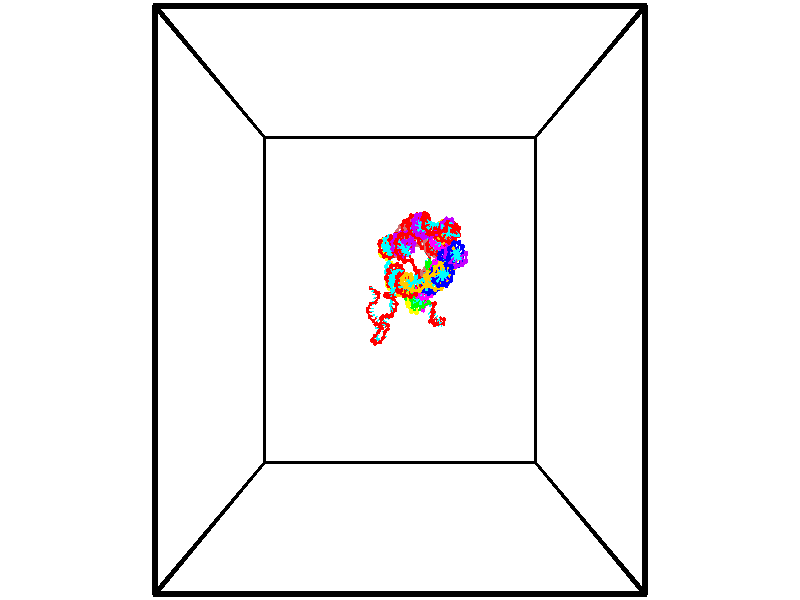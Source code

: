 // switches for output
#declare DRAW_BASES = 1; // possible values are 0, 1; only relevant for DNA ribbons
#declare DRAW_BASES_TYPE = 3; // possible values are 1, 2, 3; only relevant for DNA ribbons
#declare DRAW_FOG = 0; // set to 1 to enable fog

#include "colors.inc"

#include "transforms.inc"
background { rgb <1, 1, 1>}

#default {
   normal{
       ripples 0.25
       frequency 0.20
       turbulence 0.2
       lambda 5
   }
	finish {
		phong 0.1
		phong_size 40.
	}
}

// original window dimensions: 1024x640


// camera settings

camera {
	sky <-0, 1, 0>
	up <-0, 1, 0>
	right 1.6 * <1, 0, 0>
	location <18.5, 18.5, 82.5562>
	look_at <18.5, 18.5, 18.5>
	direction <0, 0, -64.0562>
	angle 67.0682
}


# declare cpy_camera_pos = <18.5, 18.5, 82.5562>;
# if (DRAW_FOG = 1)
fog {
	fog_type 2
	up vnormalize(cpy_camera_pos)
	color rgbt<1,1,1,0.3>
	distance 1e-5
	fog_alt 3e-3
	fog_offset 29.6
}
# end


// LIGHTS

# declare lum = 6;
global_settings {
	ambient_light rgb lum * <0.05, 0.05, 0.05>
	max_trace_level 15
}# declare cpy_direct_light_amount = 0.25;
light_source
{	1000 * <-1, -1, 1>,
	rgb lum * cpy_direct_light_amount
	parallel
}

light_source
{	1000 * <1, 1, -1>,
	rgb lum * cpy_direct_light_amount
	parallel
}

// strand 0

// nucleotide -1

// particle -1
sphere {
	<23.121866, 17.277130, -1.962031> 0.250000
	pigment { color rgbt <1,0,0,0> }
	no_shadow
}
cylinder {
	<22.816845, 17.096336, -1.776894>,  <22.633833, 16.987860, -1.665812>, 0.100000
	pigment { color rgbt <1,0,0,0> }
	no_shadow
}
cylinder {
	<22.816845, 17.096336, -1.776894>,  <23.121866, 17.277130, -1.962031>, 0.100000
	pigment { color rgbt <1,0,0,0> }
	no_shadow
}

// particle -1
sphere {
	<22.816845, 17.096336, -1.776894> 0.100000
	pigment { color rgbt <1,0,0,0> }
	no_shadow
}
sphere {
	0, 1
	scale<0.080000,0.200000,0.300000>
	matrix <0.646474, -0.559129, 0.519082,
		0.024173, 0.695043, 0.718561,
		-0.762553, -0.451984, 0.462843,
		22.588079, 16.960741, -1.638041>
	pigment { color rgbt <0,1,1,0> }
	no_shadow
}
cylinder {
	<23.225965, 17.051065, -1.235928>,  <23.121866, 17.277130, -1.962031>, 0.130000
	pigment { color rgbt <1,0,0,0> }
	no_shadow
}

// nucleotide -1

// particle -1
sphere {
	<23.225965, 17.051065, -1.235928> 0.250000
	pigment { color rgbt <1,0,0,0> }
	no_shadow
}
cylinder {
	<22.948898, 16.788017, -1.354415>,  <22.782658, 16.630188, -1.425507>, 0.100000
	pigment { color rgbt <1,0,0,0> }
	no_shadow
}
cylinder {
	<22.948898, 16.788017, -1.354415>,  <23.225965, 17.051065, -1.235928>, 0.100000
	pigment { color rgbt <1,0,0,0> }
	no_shadow
}

// particle -1
sphere {
	<22.948898, 16.788017, -1.354415> 0.100000
	pigment { color rgbt <1,0,0,0> }
	no_shadow
}
sphere {
	0, 1
	scale<0.080000,0.200000,0.300000>
	matrix <0.520276, -0.740008, 0.426264,
		-0.499524, 0.141145, 0.854725,
		-0.692668, -0.657622, -0.296217,
		22.741098, 16.590731, -1.443280>
	pigment { color rgbt <0,1,1,0> }
	no_shadow
}
cylinder {
	<22.918308, 16.653904, -0.708758>,  <23.225965, 17.051065, -1.235928>, 0.130000
	pigment { color rgbt <1,0,0,0> }
	no_shadow
}

// nucleotide -1

// particle -1
sphere {
	<22.918308, 16.653904, -0.708758> 0.250000
	pigment { color rgbt <1,0,0,0> }
	no_shadow
}
cylinder {
	<22.901268, 16.437916, -1.045000>,  <22.891045, 16.308323, -1.246745>, 0.100000
	pigment { color rgbt <1,0,0,0> }
	no_shadow
}
cylinder {
	<22.901268, 16.437916, -1.045000>,  <22.918308, 16.653904, -0.708758>, 0.100000
	pigment { color rgbt <1,0,0,0> }
	no_shadow
}

// particle -1
sphere {
	<22.901268, 16.437916, -1.045000> 0.100000
	pigment { color rgbt <1,0,0,0> }
	no_shadow
}
sphere {
	0, 1
	scale<0.080000,0.200000,0.300000>
	matrix <0.619837, -0.674158, 0.401640,
		-0.783574, -0.503928, 0.363413,
		-0.042600, -0.539971, -0.840605,
		22.888489, 16.275925, -1.297182>
	pigment { color rgbt <0,1,1,0> }
	no_shadow
}
cylinder {
	<22.601902, 16.037632, -0.608725>,  <22.918308, 16.653904, -0.708758>, 0.130000
	pigment { color rgbt <1,0,0,0> }
	no_shadow
}

// nucleotide -1

// particle -1
sphere {
	<22.601902, 16.037632, -0.608725> 0.250000
	pigment { color rgbt <1,0,0,0> }
	no_shadow
}
cylinder {
	<22.866665, 16.006481, -0.906936>,  <23.025522, 15.987790, -1.085863>, 0.100000
	pigment { color rgbt <1,0,0,0> }
	no_shadow
}
cylinder {
	<22.866665, 16.006481, -0.906936>,  <22.601902, 16.037632, -0.608725>, 0.100000
	pigment { color rgbt <1,0,0,0> }
	no_shadow
}

// particle -1
sphere {
	<22.866665, 16.006481, -0.906936> 0.100000
	pigment { color rgbt <1,0,0,0> }
	no_shadow
}
sphere {
	0, 1
	scale<0.080000,0.200000,0.300000>
	matrix <0.586425, -0.565690, 0.579742,
		-0.466888, -0.820932, -0.328764,
		0.661908, -0.077879, -0.745529,
		23.065237, 15.983117, -1.130595>
	pigment { color rgbt <0,1,1,0> }
	no_shadow
}
cylinder {
	<23.250624, 15.654537, -0.259296>,  <22.601902, 16.037632, -0.608725>, 0.130000
	pigment { color rgbt <1,0,0,0> }
	no_shadow
}

// nucleotide -1

// particle -1
sphere {
	<23.250624, 15.654537, -0.259296> 0.250000
	pigment { color rgbt <1,0,0,0> }
	no_shadow
}
cylinder {
	<23.573093, 15.685402, -0.493948>,  <23.766575, 15.703921, -0.634739>, 0.100000
	pigment { color rgbt <1,0,0,0> }
	no_shadow
}
cylinder {
	<23.573093, 15.685402, -0.493948>,  <23.250624, 15.654537, -0.259296>, 0.100000
	pigment { color rgbt <1,0,0,0> }
	no_shadow
}

// particle -1
sphere {
	<23.573093, 15.685402, -0.493948> 0.100000
	pigment { color rgbt <1,0,0,0> }
	no_shadow
}
sphere {
	0, 1
	scale<0.080000,0.200000,0.300000>
	matrix <0.540596, 0.306949, 0.783287,
		0.240503, -0.948593, 0.205742,
		0.806173, 0.077159, -0.586627,
		23.814945, 15.708550, -0.669936>
	pigment { color rgbt <0,1,1,0> }
	no_shadow
}
cylinder {
	<23.614630, 16.114206, 0.051732>,  <23.250624, 15.654537, -0.259296>, 0.130000
	pigment { color rgbt <1,0,0,0> }
	no_shadow
}

// nucleotide -1

// particle -1
sphere {
	<23.614630, 16.114206, 0.051732> 0.250000
	pigment { color rgbt <1,0,0,0> }
	no_shadow
}
cylinder {
	<23.686569, 15.809475, 0.300658>,  <23.729733, 15.626637, 0.450013>, 0.100000
	pigment { color rgbt <1,0,0,0> }
	no_shadow
}
cylinder {
	<23.686569, 15.809475, 0.300658>,  <23.614630, 16.114206, 0.051732>, 0.100000
	pigment { color rgbt <1,0,0,0> }
	no_shadow
}

// particle -1
sphere {
	<23.686569, 15.809475, 0.300658> 0.100000
	pigment { color rgbt <1,0,0,0> }
	no_shadow
}
sphere {
	0, 1
	scale<0.080000,0.200000,0.300000>
	matrix <0.963940, 0.262634, 0.042934,
		-0.196149, 0.592151, 0.781590,
		0.179848, -0.761827, 0.622313,
		23.740524, 15.580927, 0.487352>
	pigment { color rgbt <0,1,1,0> }
	no_shadow
}
cylinder {
	<23.984467, 16.391460, 0.636297>,  <23.614630, 16.114206, 0.051732>, 0.130000
	pigment { color rgbt <1,0,0,0> }
	no_shadow
}

// nucleotide -1

// particle -1
sphere {
	<23.984467, 16.391460, 0.636297> 0.250000
	pigment { color rgbt <1,0,0,0> }
	no_shadow
}
cylinder {
	<24.063019, 16.000397, 0.606319>,  <24.110149, 15.765759, 0.588332>, 0.100000
	pigment { color rgbt <1,0,0,0> }
	no_shadow
}
cylinder {
	<24.063019, 16.000397, 0.606319>,  <23.984467, 16.391460, 0.636297>, 0.100000
	pigment { color rgbt <1,0,0,0> }
	no_shadow
}

// particle -1
sphere {
	<24.063019, 16.000397, 0.606319> 0.100000
	pigment { color rgbt <1,0,0,0> }
	no_shadow
}
sphere {
	0, 1
	scale<0.080000,0.200000,0.300000>
	matrix <0.979547, 0.192192, 0.059588,
		-0.043853, -0.085113, 0.995406,
		0.196381, -0.977659, -0.074944,
		24.121933, 15.707099, 0.583835>
	pigment { color rgbt <0,1,1,0> }
	no_shadow
}
cylinder {
	<24.447100, 16.314892, 1.051282>,  <23.984467, 16.391460, 0.636297>, 0.130000
	pigment { color rgbt <1,0,0,0> }
	no_shadow
}

// nucleotide -1

// particle -1
sphere {
	<24.447100, 16.314892, 1.051282> 0.250000
	pigment { color rgbt <1,0,0,0> }
	no_shadow
}
cylinder {
	<24.485336, 16.015541, 0.788743>,  <24.508278, 15.835931, 0.631219>, 0.100000
	pigment { color rgbt <1,0,0,0> }
	no_shadow
}
cylinder {
	<24.485336, 16.015541, 0.788743>,  <24.447100, 16.314892, 1.051282>, 0.100000
	pigment { color rgbt <1,0,0,0> }
	no_shadow
}

// particle -1
sphere {
	<24.485336, 16.015541, 0.788743> 0.100000
	pigment { color rgbt <1,0,0,0> }
	no_shadow
}
sphere {
	0, 1
	scale<0.080000,0.200000,0.300000>
	matrix <0.980291, 0.185299, -0.068513,
		0.172894, -0.636863, 0.751340,
		0.095590, -0.748378, -0.656349,
		24.514013, 15.791028, 0.591838>
	pigment { color rgbt <0,1,1,0> }
	no_shadow
}
cylinder {
	<24.341843, 15.859594, 1.580817>,  <24.447100, 16.314892, 1.051282>, 0.130000
	pigment { color rgbt <1,0,0,0> }
	no_shadow
}

// nucleotide -1

// particle -1
sphere {
	<24.341843, 15.859594, 1.580817> 0.250000
	pigment { color rgbt <1,0,0,0> }
	no_shadow
}
cylinder {
	<24.092422, 15.906895, 1.889933>,  <23.942770, 15.935275, 2.075403>, 0.100000
	pigment { color rgbt <1,0,0,0> }
	no_shadow
}
cylinder {
	<24.092422, 15.906895, 1.889933>,  <24.341843, 15.859594, 1.580817>, 0.100000
	pigment { color rgbt <1,0,0,0> }
	no_shadow
}

// particle -1
sphere {
	<24.092422, 15.906895, 1.889933> 0.100000
	pigment { color rgbt <1,0,0,0> }
	no_shadow
}
sphere {
	0, 1
	scale<0.080000,0.200000,0.300000>
	matrix <-0.464093, 0.739488, -0.487622,
		-0.629130, -0.662703, -0.406227,
		-0.623549, 0.118251, 0.772790,
		23.905357, 15.942369, 2.121770>
	pigment { color rgbt <0,1,1,0> }
	no_shadow
}
cylinder {
	<23.516260, 15.799522, 1.375890>,  <24.341843, 15.859594, 1.580817>, 0.130000
	pigment { color rgbt <1,0,0,0> }
	no_shadow
}

// nucleotide -1

// particle -1
sphere {
	<23.516260, 15.799522, 1.375890> 0.250000
	pigment { color rgbt <1,0,0,0> }
	no_shadow
}
cylinder {
	<23.606579, 16.067493, 1.658793>,  <23.660770, 16.228275, 1.828535>, 0.100000
	pigment { color rgbt <1,0,0,0> }
	no_shadow
}
cylinder {
	<23.606579, 16.067493, 1.658793>,  <23.516260, 15.799522, 1.375890>, 0.100000
	pigment { color rgbt <1,0,0,0> }
	no_shadow
}

// particle -1
sphere {
	<23.606579, 16.067493, 1.658793> 0.100000
	pigment { color rgbt <1,0,0,0> }
	no_shadow
}
sphere {
	0, 1
	scale<0.080000,0.200000,0.300000>
	matrix <-0.506561, 0.700877, -0.502163,
		-0.832114, -0.244882, 0.497614,
		0.225796, 0.669928, 0.707257,
		23.674318, 16.268473, 1.870970>
	pigment { color rgbt <0,1,1,0> }
	no_shadow
}
cylinder {
	<22.919903, 16.102940, 1.699135>,  <23.516260, 15.799522, 1.375890>, 0.130000
	pigment { color rgbt <1,0,0,0> }
	no_shadow
}

// nucleotide -1

// particle -1
sphere {
	<22.919903, 16.102940, 1.699135> 0.250000
	pigment { color rgbt <1,0,0,0> }
	no_shadow
}
cylinder {
	<23.207249, 16.380669, 1.716409>,  <23.379656, 16.547306, 1.726774>, 0.100000
	pigment { color rgbt <1,0,0,0> }
	no_shadow
}
cylinder {
	<23.207249, 16.380669, 1.716409>,  <22.919903, 16.102940, 1.699135>, 0.100000
	pigment { color rgbt <1,0,0,0> }
	no_shadow
}

// particle -1
sphere {
	<23.207249, 16.380669, 1.716409> 0.100000
	pigment { color rgbt <1,0,0,0> }
	no_shadow
}
sphere {
	0, 1
	scale<0.080000,0.200000,0.300000>
	matrix <-0.657484, 0.697911, -0.283962,
		-0.227301, 0.175595, 0.957862,
		0.718366, 0.694324, 0.043185,
		23.422758, 16.588966, 1.729365>
	pigment { color rgbt <0,1,1,0> }
	no_shadow
}
cylinder {
	<22.772057, 16.688053, 2.176253>,  <22.919903, 16.102940, 1.699135>, 0.130000
	pigment { color rgbt <1,0,0,0> }
	no_shadow
}

// nucleotide -1

// particle -1
sphere {
	<22.772057, 16.688053, 2.176253> 0.250000
	pigment { color rgbt <1,0,0,0> }
	no_shadow
}
cylinder {
	<23.010395, 16.800949, 1.875505>,  <23.153399, 16.868687, 1.695056>, 0.100000
	pigment { color rgbt <1,0,0,0> }
	no_shadow
}
cylinder {
	<23.010395, 16.800949, 1.875505>,  <22.772057, 16.688053, 2.176253>, 0.100000
	pigment { color rgbt <1,0,0,0> }
	no_shadow
}

// particle -1
sphere {
	<23.010395, 16.800949, 1.875505> 0.100000
	pigment { color rgbt <1,0,0,0> }
	no_shadow
}
sphere {
	0, 1
	scale<0.080000,0.200000,0.300000>
	matrix <-0.618059, 0.758959, -0.204900,
		0.512808, 0.586789, 0.626663,
		0.595845, 0.282240, -0.751871,
		23.189148, 16.885622, 1.649943>
	pigment { color rgbt <0,1,1,0> }
	no_shadow
}
cylinder {
	<22.871086, 17.411209, 2.239475>,  <22.772057, 16.688053, 2.176253>, 0.130000
	pigment { color rgbt <1,0,0,0> }
	no_shadow
}

// nucleotide -1

// particle -1
sphere {
	<22.871086, 17.411209, 2.239475> 0.250000
	pigment { color rgbt <1,0,0,0> }
	no_shadow
}
cylinder {
	<22.902405, 17.276306, 1.864215>,  <22.921196, 17.195364, 1.639059>, 0.100000
	pigment { color rgbt <1,0,0,0> }
	no_shadow
}
cylinder {
	<22.902405, 17.276306, 1.864215>,  <22.871086, 17.411209, 2.239475>, 0.100000
	pigment { color rgbt <1,0,0,0> }
	no_shadow
}

// particle -1
sphere {
	<22.902405, 17.276306, 1.864215> 0.100000
	pigment { color rgbt <1,0,0,0> }
	no_shadow
}
sphere {
	0, 1
	scale<0.080000,0.200000,0.300000>
	matrix <-0.599550, 0.735916, -0.314593,
		0.796499, 0.587099, -0.144584,
		0.078295, -0.337258, -0.938151,
		22.925894, 17.175129, 1.582770>
	pigment { color rgbt <0,1,1,0> }
	no_shadow
}
cylinder {
	<23.090410, 17.984005, 1.813514>,  <22.871086, 17.411209, 2.239475>, 0.130000
	pigment { color rgbt <1,0,0,0> }
	no_shadow
}

// nucleotide -1

// particle -1
sphere {
	<23.090410, 17.984005, 1.813514> 0.250000
	pigment { color rgbt <1,0,0,0> }
	no_shadow
}
cylinder {
	<22.909760, 17.710815, 1.583878>,  <22.801369, 17.546902, 1.446096>, 0.100000
	pigment { color rgbt <1,0,0,0> }
	no_shadow
}
cylinder {
	<22.909760, 17.710815, 1.583878>,  <23.090410, 17.984005, 1.813514>, 0.100000
	pigment { color rgbt <1,0,0,0> }
	no_shadow
}

// particle -1
sphere {
	<22.909760, 17.710815, 1.583878> 0.100000
	pigment { color rgbt <1,0,0,0> }
	no_shadow
}
sphere {
	0, 1
	scale<0.080000,0.200000,0.300000>
	matrix <-0.594840, 0.710066, -0.376791,
		0.664980, 0.171322, -0.726946,
		-0.451627, -0.682975, -0.574088,
		22.774271, 17.505922, 1.411651>
	pigment { color rgbt <0,1,1,0> }
	no_shadow
}
cylinder {
	<23.221500, 18.138527, 1.120048>,  <23.090410, 17.984005, 1.813514>, 0.130000
	pigment { color rgbt <1,0,0,0> }
	no_shadow
}

// nucleotide -1

// particle -1
sphere {
	<23.221500, 18.138527, 1.120048> 0.250000
	pigment { color rgbt <1,0,0,0> }
	no_shadow
}
cylinder {
	<22.871391, 17.971169, 1.217077>,  <22.661325, 17.870752, 1.275295>, 0.100000
	pigment { color rgbt <1,0,0,0> }
	no_shadow
}
cylinder {
	<22.871391, 17.971169, 1.217077>,  <23.221500, 18.138527, 1.120048>, 0.100000
	pigment { color rgbt <1,0,0,0> }
	no_shadow
}

// particle -1
sphere {
	<22.871391, 17.971169, 1.217077> 0.100000
	pigment { color rgbt <1,0,0,0> }
	no_shadow
}
sphere {
	0, 1
	scale<0.080000,0.200000,0.300000>
	matrix <-0.483605, 0.762287, -0.430167,
		-0.004930, -0.493823, -0.869548,
		-0.875272, -0.418397, 0.242573,
		22.608810, 17.845650, 1.289849>
	pigment { color rgbt <0,1,1,0> }
	no_shadow
}
cylinder {
	<22.684717, 18.093672, 0.512022>,  <23.221500, 18.138527, 1.120048>, 0.130000
	pigment { color rgbt <1,0,0,0> }
	no_shadow
}

// nucleotide -1

// particle -1
sphere {
	<22.684717, 18.093672, 0.512022> 0.250000
	pigment { color rgbt <1,0,0,0> }
	no_shadow
}
cylinder {
	<22.565277, 18.195843, 0.879847>,  <22.493612, 18.257145, 1.100542>, 0.100000
	pigment { color rgbt <1,0,0,0> }
	no_shadow
}
cylinder {
	<22.565277, 18.195843, 0.879847>,  <22.684717, 18.093672, 0.512022>, 0.100000
	pigment { color rgbt <1,0,0,0> }
	no_shadow
}

// particle -1
sphere {
	<22.565277, 18.195843, 0.879847> 0.100000
	pigment { color rgbt <1,0,0,0> }
	no_shadow
}
sphere {
	0, 1
	scale<0.080000,0.200000,0.300000>
	matrix <-0.353386, 0.865442, -0.355146,
		-0.886542, -0.431007, -0.168156,
		-0.298600, 0.255428, 0.919562,
		22.475697, 18.272470, 1.155716>
	pigment { color rgbt <0,1,1,0> }
	no_shadow
}
cylinder {
	<21.939117, 18.198551, 0.491369>,  <22.684717, 18.093672, 0.512022>, 0.130000
	pigment { color rgbt <1,0,0,0> }
	no_shadow
}

// nucleotide -1

// particle -1
sphere {
	<21.939117, 18.198551, 0.491369> 0.250000
	pigment { color rgbt <1,0,0,0> }
	no_shadow
}
cylinder {
	<22.116947, 18.400578, 0.787278>,  <22.223644, 18.521793, 0.964824>, 0.100000
	pigment { color rgbt <1,0,0,0> }
	no_shadow
}
cylinder {
	<22.116947, 18.400578, 0.787278>,  <21.939117, 18.198551, 0.491369>, 0.100000
	pigment { color rgbt <1,0,0,0> }
	no_shadow
}

// particle -1
sphere {
	<22.116947, 18.400578, 0.787278> 0.100000
	pigment { color rgbt <1,0,0,0> }
	no_shadow
}
sphere {
	0, 1
	scale<0.080000,0.200000,0.300000>
	matrix <-0.487178, 0.829380, -0.273469,
		-0.751673, -0.238824, 0.614777,
		0.444573, 0.505065, 0.739772,
		22.250319, 18.552097, 1.009210>
	pigment { color rgbt <0,1,1,0> }
	no_shadow
}
cylinder {
	<21.447069, 18.528999, 0.967241>,  <21.939117, 18.198551, 0.491369>, 0.130000
	pigment { color rgbt <1,0,0,0> }
	no_shadow
}

// nucleotide -1

// particle -1
sphere {
	<21.447069, 18.528999, 0.967241> 0.250000
	pigment { color rgbt <1,0,0,0> }
	no_shadow
}
cylinder {
	<21.785683, 18.732010, 0.903000>,  <21.988852, 18.853817, 0.864455>, 0.100000
	pigment { color rgbt <1,0,0,0> }
	no_shadow
}
cylinder {
	<21.785683, 18.732010, 0.903000>,  <21.447069, 18.528999, 0.967241>, 0.100000
	pigment { color rgbt <1,0,0,0> }
	no_shadow
}

// particle -1
sphere {
	<21.785683, 18.732010, 0.903000> 0.100000
	pigment { color rgbt <1,0,0,0> }
	no_shadow
}
sphere {
	0, 1
	scale<0.080000,0.200000,0.300000>
	matrix <-0.524821, 0.745204, -0.411380,
		-0.089103, 0.432536, 0.897203,
		0.846536, 0.507527, -0.160604,
		22.039644, 18.884268, 0.854818>
	pigment { color rgbt <0,1,1,0> }
	no_shadow
}
cylinder {
	<21.362757, 19.168909, 1.240810>,  <21.447069, 18.528999, 0.967241>, 0.130000
	pigment { color rgbt <1,0,0,0> }
	no_shadow
}

// nucleotide -1

// particle -1
sphere {
	<21.362757, 19.168909, 1.240810> 0.250000
	pigment { color rgbt <1,0,0,0> }
	no_shadow
}
cylinder {
	<21.633030, 19.179352, 0.946118>,  <21.795195, 19.185617, 0.769303>, 0.100000
	pigment { color rgbt <1,0,0,0> }
	no_shadow
}
cylinder {
	<21.633030, 19.179352, 0.946118>,  <21.362757, 19.168909, 1.240810>, 0.100000
	pigment { color rgbt <1,0,0,0> }
	no_shadow
}

// particle -1
sphere {
	<21.633030, 19.179352, 0.946118> 0.100000
	pigment { color rgbt <1,0,0,0> }
	no_shadow
}
sphere {
	0, 1
	scale<0.080000,0.200000,0.300000>
	matrix <-0.517609, 0.728397, -0.448909,
		0.524912, 0.684658, 0.505678,
		0.675684, 0.026105, -0.736729,
		21.835735, 19.187183, 0.725100>
	pigment { color rgbt <0,1,1,0> }
	no_shadow
}
cylinder {
	<21.736649, 19.798878, 1.025059>,  <21.362757, 19.168909, 1.240810>, 0.130000
	pigment { color rgbt <1,0,0,0> }
	no_shadow
}

// nucleotide -1

// particle -1
sphere {
	<21.736649, 19.798878, 1.025059> 0.250000
	pigment { color rgbt <1,0,0,0> }
	no_shadow
}
cylinder {
	<21.690868, 19.572666, 0.698359>,  <21.663401, 19.436939, 0.502339>, 0.100000
	pigment { color rgbt <1,0,0,0> }
	no_shadow
}
cylinder {
	<21.690868, 19.572666, 0.698359>,  <21.736649, 19.798878, 1.025059>, 0.100000
	pigment { color rgbt <1,0,0,0> }
	no_shadow
}

// particle -1
sphere {
	<21.690868, 19.572666, 0.698359> 0.100000
	pigment { color rgbt <1,0,0,0> }
	no_shadow
}
sphere {
	0, 1
	scale<0.080000,0.200000,0.300000>
	matrix <-0.454054, 0.761032, -0.463320,
		0.883592, 0.317821, -0.343880,
		-0.114451, -0.565527, -0.816750,
		21.656532, 19.403008, 0.453334>
	pigment { color rgbt <0,1,1,0> }
	no_shadow
}
cylinder {
	<21.045816, 20.020061, 1.023694>,  <21.736649, 19.798878, 1.025059>, 0.130000
	pigment { color rgbt <1,0,0,0> }
	no_shadow
}

// nucleotide -1

// particle -1
sphere {
	<21.045816, 20.020061, 1.023694> 0.250000
	pigment { color rgbt <1,0,0,0> }
	no_shadow
}
cylinder {
	<20.831165, 20.340176, 1.130704>,  <20.702375, 20.532244, 1.194911>, 0.100000
	pigment { color rgbt <1,0,0,0> }
	no_shadow
}
cylinder {
	<20.831165, 20.340176, 1.130704>,  <21.045816, 20.020061, 1.023694>, 0.100000
	pigment { color rgbt <1,0,0,0> }
	no_shadow
}

// particle -1
sphere {
	<20.831165, 20.340176, 1.130704> 0.100000
	pigment { color rgbt <1,0,0,0> }
	no_shadow
}
sphere {
	0, 1
	scale<0.080000,0.200000,0.300000>
	matrix <0.825519, 0.563576, -0.030000,
		-0.174780, 0.204749, -0.963083,
		-0.536628, 0.800287, 0.267526,
		20.670177, 20.580261, 1.210962>
	pigment { color rgbt <0,1,1,0> }
	no_shadow
}
cylinder {
	<21.064850, 20.610067, 0.506634>,  <21.045816, 20.020061, 1.023694>, 0.130000
	pigment { color rgbt <1,0,0,0> }
	no_shadow
}

// nucleotide -1

// particle -1
sphere {
	<21.064850, 20.610067, 0.506634> 0.250000
	pigment { color rgbt <1,0,0,0> }
	no_shadow
}
cylinder {
	<21.010120, 20.737648, 0.881771>,  <20.977283, 20.814196, 1.106853>, 0.100000
	pigment { color rgbt <1,0,0,0> }
	no_shadow
}
cylinder {
	<21.010120, 20.737648, 0.881771>,  <21.064850, 20.610067, 0.506634>, 0.100000
	pigment { color rgbt <1,0,0,0> }
	no_shadow
}

// particle -1
sphere {
	<21.010120, 20.737648, 0.881771> 0.100000
	pigment { color rgbt <1,0,0,0> }
	no_shadow
}
sphere {
	0, 1
	scale<0.080000,0.200000,0.300000>
	matrix <0.801050, 0.592580, -0.084665,
		-0.582751, 0.739676, -0.336573,
		-0.136822, 0.318951, 0.937843,
		20.969074, 20.833334, 1.163124>
	pigment { color rgbt <0,1,1,0> }
	no_shadow
}
cylinder {
	<21.023308, 21.258646, 0.499928>,  <21.064850, 20.610067, 0.506634>, 0.130000
	pigment { color rgbt <1,0,0,0> }
	no_shadow
}

// nucleotide -1

// particle -1
sphere {
	<21.023308, 21.258646, 0.499928> 0.250000
	pigment { color rgbt <1,0,0,0> }
	no_shadow
}
cylinder {
	<21.153282, 21.167747, 0.867139>,  <21.231266, 21.113209, 1.087466>, 0.100000
	pigment { color rgbt <1,0,0,0> }
	no_shadow
}
cylinder {
	<21.153282, 21.167747, 0.867139>,  <21.023308, 21.258646, 0.499928>, 0.100000
	pigment { color rgbt <1,0,0,0> }
	no_shadow
}

// particle -1
sphere {
	<21.153282, 21.167747, 0.867139> 0.100000
	pigment { color rgbt <1,0,0,0> }
	no_shadow
}
sphere {
	0, 1
	scale<0.080000,0.200000,0.300000>
	matrix <0.728687, 0.678926, -0.089859,
		-0.602854, 0.698155, 0.386196,
		0.324934, -0.227244, 0.918029,
		21.250763, 21.099575, 1.142548>
	pigment { color rgbt <0,1,1,0> }
	no_shadow
}
cylinder {
	<20.879587, 21.784126, 0.950843>,  <21.023308, 21.258646, 0.499928>, 0.130000
	pigment { color rgbt <1,0,0,0> }
	no_shadow
}

// nucleotide -1

// particle -1
sphere {
	<20.879587, 21.784126, 0.950843> 0.250000
	pigment { color rgbt <1,0,0,0> }
	no_shadow
}
cylinder {
	<21.195194, 21.562668, 1.057374>,  <21.384558, 21.429792, 1.121293>, 0.100000
	pigment { color rgbt <1,0,0,0> }
	no_shadow
}
cylinder {
	<21.195194, 21.562668, 1.057374>,  <20.879587, 21.784126, 0.950843>, 0.100000
	pigment { color rgbt <1,0,0,0> }
	no_shadow
}

// particle -1
sphere {
	<21.195194, 21.562668, 1.057374> 0.100000
	pigment { color rgbt <1,0,0,0> }
	no_shadow
}
sphere {
	0, 1
	scale<0.080000,0.200000,0.300000>
	matrix <0.541459, 0.831477, 0.124368,
		-0.290302, 0.046077, 0.955825,
		0.789016, -0.553644, 0.266328,
		21.431900, 21.396574, 1.137273>
	pigment { color rgbt <0,1,1,0> }
	no_shadow
}
cylinder {
	<21.173721, 21.719709, 1.705673>,  <20.879587, 21.784126, 0.950843>, 0.130000
	pigment { color rgbt <1,0,0,0> }
	no_shadow
}

// nucleotide -1

// particle -1
sphere {
	<21.173721, 21.719709, 1.705673> 0.250000
	pigment { color rgbt <1,0,0,0> }
	no_shadow
}
cylinder {
	<21.471752, 21.702538, 1.439435>,  <21.650570, 21.692234, 1.279692>, 0.100000
	pigment { color rgbt <1,0,0,0> }
	no_shadow
}
cylinder {
	<21.471752, 21.702538, 1.439435>,  <21.173721, 21.719709, 1.705673>, 0.100000
	pigment { color rgbt <1,0,0,0> }
	no_shadow
}

// particle -1
sphere {
	<21.471752, 21.702538, 1.439435> 0.100000
	pigment { color rgbt <1,0,0,0> }
	no_shadow
}
sphere {
	0, 1
	scale<0.080000,0.200000,0.300000>
	matrix <0.317572, 0.900382, 0.297424,
		0.586522, -0.432978, 0.684487,
		0.745078, -0.042928, -0.665595,
		21.695276, 21.689659, 1.239757>
	pigment { color rgbt <0,1,1,0> }
	no_shadow
}
cylinder {
	<21.728397, 21.836927, 2.042681>,  <21.173721, 21.719709, 1.705673>, 0.130000
	pigment { color rgbt <1,0,0,0> }
	no_shadow
}

// nucleotide -1

// particle -1
sphere {
	<21.728397, 21.836927, 2.042681> 0.250000
	pigment { color rgbt <1,0,0,0> }
	no_shadow
}
cylinder {
	<21.793007, 21.957478, 1.666791>,  <21.831772, 22.029808, 1.441257>, 0.100000
	pigment { color rgbt <1,0,0,0> }
	no_shadow
}
cylinder {
	<21.793007, 21.957478, 1.666791>,  <21.728397, 21.836927, 2.042681>, 0.100000
	pigment { color rgbt <1,0,0,0> }
	no_shadow
}

// particle -1
sphere {
	<21.793007, 21.957478, 1.666791> 0.100000
	pigment { color rgbt <1,0,0,0> }
	no_shadow
}
sphere {
	0, 1
	scale<0.080000,0.200000,0.300000>
	matrix <0.419022, 0.841188, 0.341795,
		0.893494, -0.448973, 0.009588,
		0.161522, 0.301374, -0.939726,
		21.841463, 22.047890, 1.384874>
	pigment { color rgbt <0,1,1,0> }
	no_shadow
}
cylinder {
	<22.575811, 22.051470, 1.842521>,  <21.728397, 21.836927, 2.042681>, 0.130000
	pigment { color rgbt <1,0,0,0> }
	no_shadow
}

// nucleotide -1

// particle -1
sphere {
	<22.575811, 22.051470, 1.842521> 0.250000
	pigment { color rgbt <1,0,0,0> }
	no_shadow
}
cylinder {
	<22.284355, 22.227894, 1.632931>,  <22.109482, 22.333748, 1.507177>, 0.100000
	pigment { color rgbt <1,0,0,0> }
	no_shadow
}
cylinder {
	<22.284355, 22.227894, 1.632931>,  <22.575811, 22.051470, 1.842521>, 0.100000
	pigment { color rgbt <1,0,0,0> }
	no_shadow
}

// particle -1
sphere {
	<22.284355, 22.227894, 1.632931> 0.100000
	pigment { color rgbt <1,0,0,0> }
	no_shadow
}
sphere {
	0, 1
	scale<0.080000,0.200000,0.300000>
	matrix <0.316847, 0.895328, 0.313043,
		0.607200, 0.062076, -0.792120,
		-0.728640, 0.441061, -0.523975,
		22.065763, 22.360212, 1.475739>
	pigment { color rgbt <0,1,1,0> }
	no_shadow
}
cylinder {
	<22.708164, 22.536848, 1.288571>,  <22.575811, 22.051470, 1.842521>, 0.130000
	pigment { color rgbt <1,0,0,0> }
	no_shadow
}

// nucleotide -1

// particle -1
sphere {
	<22.708164, 22.536848, 1.288571> 0.250000
	pigment { color rgbt <1,0,0,0> }
	no_shadow
}
cylinder {
	<22.374710, 22.673252, 1.462360>,  <22.174639, 22.755095, 1.566633>, 0.100000
	pigment { color rgbt <1,0,0,0> }
	no_shadow
}
cylinder {
	<22.374710, 22.673252, 1.462360>,  <22.708164, 22.536848, 1.288571>, 0.100000
	pigment { color rgbt <1,0,0,0> }
	no_shadow
}

// particle -1
sphere {
	<22.374710, 22.673252, 1.462360> 0.100000
	pigment { color rgbt <1,0,0,0> }
	no_shadow
}
sphere {
	0, 1
	scale<0.080000,0.200000,0.300000>
	matrix <0.527990, 0.722916, 0.445666,
		-0.162111, 0.600920, -0.782698,
		-0.833634, 0.341009, 0.434473,
		22.124620, 22.775555, 1.592701>
	pigment { color rgbt <0,1,1,0> }
	no_shadow
}
cylinder {
	<22.486704, 23.226313, 1.082545>,  <22.708164, 22.536848, 1.288571>, 0.130000
	pigment { color rgbt <1,0,0,0> }
	no_shadow
}

// nucleotide -1

// particle -1
sphere {
	<22.486704, 23.226313, 1.082545> 0.250000
	pigment { color rgbt <1,0,0,0> }
	no_shadow
}
cylinder {
	<22.369404, 23.153976, 1.458056>,  <22.299025, 23.110575, 1.683362>, 0.100000
	pigment { color rgbt <1,0,0,0> }
	no_shadow
}
cylinder {
	<22.369404, 23.153976, 1.458056>,  <22.486704, 23.226313, 1.082545>, 0.100000
	pigment { color rgbt <1,0,0,0> }
	no_shadow
}

// particle -1
sphere {
	<22.369404, 23.153976, 1.458056> 0.100000
	pigment { color rgbt <1,0,0,0> }
	no_shadow
}
sphere {
	0, 1
	scale<0.080000,0.200000,0.300000>
	matrix <0.454601, 0.837454, 0.303328,
		-0.841036, 0.515720, -0.163374,
		-0.293251, -0.180840, 0.938776,
		22.281429, 23.099724, 1.739689>
	pigment { color rgbt <0,1,1,0> }
	no_shadow
}
cylinder {
	<22.118757, 23.792210, 1.403221>,  <22.486704, 23.226313, 1.082545>, 0.130000
	pigment { color rgbt <1,0,0,0> }
	no_shadow
}

// nucleotide -1

// particle -1
sphere {
	<22.118757, 23.792210, 1.403221> 0.250000
	pigment { color rgbt <1,0,0,0> }
	no_shadow
}
cylinder {
	<22.322292, 23.591385, 1.682941>,  <22.444412, 23.470890, 1.850773>, 0.100000
	pigment { color rgbt <1,0,0,0> }
	no_shadow
}
cylinder {
	<22.322292, 23.591385, 1.682941>,  <22.118757, 23.792210, 1.403221>, 0.100000
	pigment { color rgbt <1,0,0,0> }
	no_shadow
}

// particle -1
sphere {
	<22.322292, 23.591385, 1.682941> 0.100000
	pigment { color rgbt <1,0,0,0> }
	no_shadow
}
sphere {
	0, 1
	scale<0.080000,0.200000,0.300000>
	matrix <0.499804, 0.833686, 0.234870,
		-0.700915, 0.230002, 0.675142,
		0.508836, -0.502063, 0.699299,
		22.474943, 23.440765, 1.892730>
	pigment { color rgbt <0,1,1,0> }
	no_shadow
}
cylinder {
	<22.026606, 23.949650, 2.165472>,  <22.118757, 23.792210, 1.403221>, 0.130000
	pigment { color rgbt <1,0,0,0> }
	no_shadow
}

// nucleotide -1

// particle -1
sphere {
	<22.026606, 23.949650, 2.165472> 0.250000
	pigment { color rgbt <1,0,0,0> }
	no_shadow
}
cylinder {
	<22.384819, 23.855232, 2.014578>,  <22.599747, 23.798582, 1.924041>, 0.100000
	pigment { color rgbt <1,0,0,0> }
	no_shadow
}
cylinder {
	<22.384819, 23.855232, 2.014578>,  <22.026606, 23.949650, 2.165472>, 0.100000
	pigment { color rgbt <1,0,0,0> }
	no_shadow
}

// particle -1
sphere {
	<22.384819, 23.855232, 2.014578> 0.100000
	pigment { color rgbt <1,0,0,0> }
	no_shadow
}
sphere {
	0, 1
	scale<0.080000,0.200000,0.300000>
	matrix <0.358971, 0.884186, 0.298924,
		0.262988, -0.403112, 0.876549,
		0.895532, -0.236042, -0.377236,
		22.653479, 23.784420, 1.901407>
	pigment { color rgbt <0,1,1,0> }
	no_shadow
}
cylinder {
	<22.507410, 24.127439, 2.680535>,  <22.026606, 23.949650, 2.165472>, 0.130000
	pigment { color rgbt <1,0,0,0> }
	no_shadow
}

// nucleotide -1

// particle -1
sphere {
	<22.507410, 24.127439, 2.680535> 0.250000
	pigment { color rgbt <1,0,0,0> }
	no_shadow
}
cylinder {
	<22.684498, 24.146282, 2.322366>,  <22.790751, 24.157587, 2.107465>, 0.100000
	pigment { color rgbt <1,0,0,0> }
	no_shadow
}
cylinder {
	<22.684498, 24.146282, 2.322366>,  <22.507410, 24.127439, 2.680535>, 0.100000
	pigment { color rgbt <1,0,0,0> }
	no_shadow
}

// particle -1
sphere {
	<22.684498, 24.146282, 2.322366> 0.100000
	pigment { color rgbt <1,0,0,0> }
	no_shadow
}
sphere {
	0, 1
	scale<0.080000,0.200000,0.300000>
	matrix <0.384278, 0.892295, 0.236937,
		0.810141, -0.448988, 0.376936,
		0.442720, 0.047105, -0.895422,
		22.817314, 24.160414, 2.053739>
	pigment { color rgbt <0,1,1,0> }
	no_shadow
}
cylinder {
	<22.079487, 24.481228, 3.205751>,  <22.507410, 24.127439, 2.680535>, 0.130000
	pigment { color rgbt <1,0,0,0> }
	no_shadow
}

// nucleotide -1

// particle -1
sphere {
	<22.079487, 24.481228, 3.205751> 0.250000
	pigment { color rgbt <1,0,0,0> }
	no_shadow
}
cylinder {
	<21.971096, 24.104015, 3.282965>,  <21.906061, 23.877687, 3.329293>, 0.100000
	pigment { color rgbt <1,0,0,0> }
	no_shadow
}
cylinder {
	<21.971096, 24.104015, 3.282965>,  <22.079487, 24.481228, 3.205751>, 0.100000
	pigment { color rgbt <1,0,0,0> }
	no_shadow
}

// particle -1
sphere {
	<21.971096, 24.104015, 3.282965> 0.100000
	pigment { color rgbt <1,0,0,0> }
	no_shadow
}
sphere {
	0, 1
	scale<0.080000,0.200000,0.300000>
	matrix <0.702431, -0.056608, 0.709497,
		-0.658152, 0.327850, 0.677754,
		-0.270975, -0.943032, 0.193035,
		21.889803, 23.821106, 3.340875>
	pigment { color rgbt <0,1,1,0> }
	no_shadow
}
cylinder {
	<22.064854, 24.408941, 3.956806>,  <22.079487, 24.481228, 3.205751>, 0.130000
	pigment { color rgbt <1,0,0,0> }
	no_shadow
}

// nucleotide -1

// particle -1
sphere {
	<22.064854, 24.408941, 3.956806> 0.250000
	pigment { color rgbt <1,0,0,0> }
	no_shadow
}
cylinder {
	<22.093582, 24.043564, 3.796575>,  <22.110819, 23.824337, 3.700436>, 0.100000
	pigment { color rgbt <1,0,0,0> }
	no_shadow
}
cylinder {
	<22.093582, 24.043564, 3.796575>,  <22.064854, 24.408941, 3.956806>, 0.100000
	pigment { color rgbt <1,0,0,0> }
	no_shadow
}

// particle -1
sphere {
	<22.093582, 24.043564, 3.796575> 0.100000
	pigment { color rgbt <1,0,0,0> }
	no_shadow
}
sphere {
	0, 1
	scale<0.080000,0.200000,0.300000>
	matrix <0.652102, -0.260891, 0.711828,
		-0.754722, -0.312340, 0.576922,
		0.071819, -0.913444, -0.400577,
		22.115128, 23.769531, 3.676402>
	pigment { color rgbt <0,1,1,0> }
	no_shadow
}
cylinder {
	<21.814201, 25.073442, 4.089951>,  <22.064854, 24.408941, 3.956806>, 0.130000
	pigment { color rgbt <1,0,0,0> }
	no_shadow
}

// nucleotide -1

// particle -1
sphere {
	<21.814201, 25.073442, 4.089951> 0.250000
	pigment { color rgbt <1,0,0,0> }
	no_shadow
}
cylinder {
	<21.497063, 25.279408, 4.220339>,  <21.306780, 25.402987, 4.298572>, 0.100000
	pigment { color rgbt <1,0,0,0> }
	no_shadow
}
cylinder {
	<21.497063, 25.279408, 4.220339>,  <21.814201, 25.073442, 4.089951>, 0.100000
	pigment { color rgbt <1,0,0,0> }
	no_shadow
}

// particle -1
sphere {
	<21.497063, 25.279408, 4.220339> 0.100000
	pigment { color rgbt <1,0,0,0> }
	no_shadow
}
sphere {
	0, 1
	scale<0.080000,0.200000,0.300000>
	matrix <0.362512, -0.031475, 0.931447,
		0.489875, 0.856664, -0.161707,
		-0.792848, 0.514913, 0.325970,
		21.259209, 25.433882, 4.318130>
	pigment { color rgbt <0,1,1,0> }
	no_shadow
}
cylinder {
	<21.939280, 25.648964, 4.518445>,  <21.814201, 25.073442, 4.089951>, 0.130000
	pigment { color rgbt <1,0,0,0> }
	no_shadow
}

// nucleotide -1

// particle -1
sphere {
	<21.939280, 25.648964, 4.518445> 0.250000
	pigment { color rgbt <1,0,0,0> }
	no_shadow
}
cylinder {
	<21.574100, 25.540737, 4.640636>,  <21.354992, 25.475801, 4.713951>, 0.100000
	pigment { color rgbt <1,0,0,0> }
	no_shadow
}
cylinder {
	<21.574100, 25.540737, 4.640636>,  <21.939280, 25.648964, 4.518445>, 0.100000
	pigment { color rgbt <1,0,0,0> }
	no_shadow
}

// particle -1
sphere {
	<21.574100, 25.540737, 4.640636> 0.100000
	pigment { color rgbt <1,0,0,0> }
	no_shadow
}
sphere {
	0, 1
	scale<0.080000,0.200000,0.300000>
	matrix <0.348810, -0.128901, 0.928287,
		-0.211787, 0.954033, 0.212056,
		-0.912950, -0.270567, 0.305477,
		21.300215, 25.459568, 4.732280>
	pigment { color rgbt <0,1,1,0> }
	no_shadow
}
cylinder {
	<21.899197, 25.934927, 5.148306>,  <21.939280, 25.648964, 4.518445>, 0.130000
	pigment { color rgbt <1,0,0,0> }
	no_shadow
}

// nucleotide -1

// particle -1
sphere {
	<21.899197, 25.934927, 5.148306> 0.250000
	pigment { color rgbt <1,0,0,0> }
	no_shadow
}
cylinder {
	<21.603283, 25.665863, 5.141965>,  <21.425735, 25.504425, 5.138160>, 0.100000
	pigment { color rgbt <1,0,0,0> }
	no_shadow
}
cylinder {
	<21.603283, 25.665863, 5.141965>,  <21.899197, 25.934927, 5.148306>, 0.100000
	pigment { color rgbt <1,0,0,0> }
	no_shadow
}

// particle -1
sphere {
	<21.603283, 25.665863, 5.141965> 0.100000
	pigment { color rgbt <1,0,0,0> }
	no_shadow
}
sphere {
	0, 1
	scale<0.080000,0.200000,0.300000>
	matrix <0.189741, -0.231165, 0.954233,
		-0.645538, 0.702917, 0.298643,
		-0.739783, -0.672659, -0.015853,
		21.381348, 25.464066, 5.137209>
	pigment { color rgbt <0,1,1,0> }
	no_shadow
}
cylinder {
	<21.480682, 26.068842, 5.708823>,  <21.899197, 25.934927, 5.148306>, 0.130000
	pigment { color rgbt <1,0,0,0> }
	no_shadow
}

// nucleotide -1

// particle -1
sphere {
	<21.480682, 26.068842, 5.708823> 0.250000
	pigment { color rgbt <1,0,0,0> }
	no_shadow
}
cylinder {
	<21.413555, 25.686607, 5.611918>,  <21.373278, 25.457266, 5.553776>, 0.100000
	pigment { color rgbt <1,0,0,0> }
	no_shadow
}
cylinder {
	<21.413555, 25.686607, 5.611918>,  <21.480682, 26.068842, 5.708823>, 0.100000
	pigment { color rgbt <1,0,0,0> }
	no_shadow
}

// particle -1
sphere {
	<21.413555, 25.686607, 5.611918> 0.100000
	pigment { color rgbt <1,0,0,0> }
	no_shadow
}
sphere {
	0, 1
	scale<0.080000,0.200000,0.300000>
	matrix <0.301730, -0.283743, 0.910192,
		-0.938507, 0.079650, 0.335947,
		-0.167819, -0.955587, -0.242262,
		21.363209, 25.399931, 5.539240>
	pigment { color rgbt <0,1,1,0> }
	no_shadow
}
cylinder {
	<21.049076, 25.858469, 6.302583>,  <21.480682, 26.068842, 5.708823>, 0.130000
	pigment { color rgbt <1,0,0,0> }
	no_shadow
}

// nucleotide -1

// particle -1
sphere {
	<21.049076, 25.858469, 6.302583> 0.250000
	pigment { color rgbt <1,0,0,0> }
	no_shadow
}
cylinder {
	<21.218071, 25.552326, 6.108374>,  <21.319468, 25.368641, 5.991848>, 0.100000
	pigment { color rgbt <1,0,0,0> }
	no_shadow
}
cylinder {
	<21.218071, 25.552326, 6.108374>,  <21.049076, 25.858469, 6.302583>, 0.100000
	pigment { color rgbt <1,0,0,0> }
	no_shadow
}

// particle -1
sphere {
	<21.218071, 25.552326, 6.108374> 0.100000
	pigment { color rgbt <1,0,0,0> }
	no_shadow
}
sphere {
	0, 1
	scale<0.080000,0.200000,0.300000>
	matrix <0.241036, -0.421515, 0.874200,
		-0.873732, -0.486366, 0.006395,
		0.422486, -0.765358, -0.485523,
		21.344816, 25.322720, 5.962717>
	pigment { color rgbt <0,1,1,0> }
	no_shadow
}
cylinder {
	<20.731709, 25.164490, 6.549831>,  <21.049076, 25.858469, 6.302583>, 0.130000
	pigment { color rgbt <1,0,0,0> }
	no_shadow
}

// nucleotide -1

// particle -1
sphere {
	<20.731709, 25.164490, 6.549831> 0.250000
	pigment { color rgbt <1,0,0,0> }
	no_shadow
}
cylinder {
	<21.094875, 25.070946, 6.410691>,  <21.312775, 25.014820, 6.327208>, 0.100000
	pigment { color rgbt <1,0,0,0> }
	no_shadow
}
cylinder {
	<21.094875, 25.070946, 6.410691>,  <20.731709, 25.164490, 6.549831>, 0.100000
	pigment { color rgbt <1,0,0,0> }
	no_shadow
}

// particle -1
sphere {
	<21.094875, 25.070946, 6.410691> 0.100000
	pigment { color rgbt <1,0,0,0> }
	no_shadow
}
sphere {
	0, 1
	scale<0.080000,0.200000,0.300000>
	matrix <0.280414, -0.277935, 0.918760,
		-0.311546, -0.931697, -0.186762,
		0.907914, -0.233865, -0.347850,
		21.367250, 25.000788, 6.306336>
	pigment { color rgbt <0,1,1,0> }
	no_shadow
}
cylinder {
	<20.857246, 24.533104, 6.853126>,  <20.731709, 25.164490, 6.549831>, 0.130000
	pigment { color rgbt <1,0,0,0> }
	no_shadow
}

// nucleotide -1

// particle -1
sphere {
	<20.857246, 24.533104, 6.853126> 0.250000
	pigment { color rgbt <1,0,0,0> }
	no_shadow
}
cylinder {
	<21.220612, 24.666721, 6.752565>,  <21.438631, 24.746893, 6.692229>, 0.100000
	pigment { color rgbt <1,0,0,0> }
	no_shadow
}
cylinder {
	<21.220612, 24.666721, 6.752565>,  <20.857246, 24.533104, 6.853126>, 0.100000
	pigment { color rgbt <1,0,0,0> }
	no_shadow
}

// particle -1
sphere {
	<21.220612, 24.666721, 6.752565> 0.100000
	pigment { color rgbt <1,0,0,0> }
	no_shadow
}
sphere {
	0, 1
	scale<0.080000,0.200000,0.300000>
	matrix <0.399217, -0.514514, 0.758881,
		0.124151, -0.789740, -0.600747,
		0.908412, 0.334045, -0.251400,
		21.493135, 24.766935, 6.677145>
	pigment { color rgbt <0,1,1,0> }
	no_shadow
}
cylinder {
	<21.235876, 23.936291, 6.923318>,  <20.857246, 24.533104, 6.853126>, 0.130000
	pigment { color rgbt <1,0,0,0> }
	no_shadow
}

// nucleotide -1

// particle -1
sphere {
	<21.235876, 23.936291, 6.923318> 0.250000
	pigment { color rgbt <1,0,0,0> }
	no_shadow
}
cylinder {
	<21.511669, 24.225780, 6.911748>,  <21.677145, 24.399475, 6.904806>, 0.100000
	pigment { color rgbt <1,0,0,0> }
	no_shadow
}
cylinder {
	<21.511669, 24.225780, 6.911748>,  <21.235876, 23.936291, 6.923318>, 0.100000
	pigment { color rgbt <1,0,0,0> }
	no_shadow
}

// particle -1
sphere {
	<21.511669, 24.225780, 6.911748> 0.100000
	pigment { color rgbt <1,0,0,0> }
	no_shadow
}
sphere {
	0, 1
	scale<0.080000,0.200000,0.300000>
	matrix <0.449799, -0.396532, 0.800277,
		0.567710, -0.564789, -0.598932,
		0.689483, 0.723724, -0.028926,
		21.718513, 24.442898, 6.903070>
	pigment { color rgbt <0,1,1,0> }
	no_shadow
}
cylinder {
	<21.873865, 23.588295, 7.016585>,  <21.235876, 23.936291, 6.923318>, 0.130000
	pigment { color rgbt <1,0,0,0> }
	no_shadow
}

// nucleotide -1

// particle -1
sphere {
	<21.873865, 23.588295, 7.016585> 0.250000
	pigment { color rgbt <1,0,0,0> }
	no_shadow
}
cylinder {
	<21.937077, 23.959293, 7.152102>,  <21.975004, 24.181892, 7.233413>, 0.100000
	pigment { color rgbt <1,0,0,0> }
	no_shadow
}
cylinder {
	<21.937077, 23.959293, 7.152102>,  <21.873865, 23.588295, 7.016585>, 0.100000
	pigment { color rgbt <1,0,0,0> }
	no_shadow
}

// particle -1
sphere {
	<21.937077, 23.959293, 7.152102> 0.100000
	pigment { color rgbt <1,0,0,0> }
	no_shadow
}
sphere {
	0, 1
	scale<0.080000,0.200000,0.300000>
	matrix <0.430993, -0.373486, 0.821434,
		0.888410, 0.016207, -0.458765,
		0.158030, 0.927494, 0.338793,
		21.984486, 24.237541, 7.253740>
	pigment { color rgbt <0,1,1,0> }
	no_shadow
}
cylinder {
	<22.471325, 23.410463, 7.348068>,  <21.873865, 23.588295, 7.016585>, 0.130000
	pigment { color rgbt <1,0,0,0> }
	no_shadow
}

// nucleotide -1

// particle -1
sphere {
	<22.471325, 23.410463, 7.348068> 0.250000
	pigment { color rgbt <1,0,0,0> }
	no_shadow
}
cylinder {
	<22.375935, 23.770485, 7.493965>,  <22.318701, 23.986498, 7.581503>, 0.100000
	pigment { color rgbt <1,0,0,0> }
	no_shadow
}
cylinder {
	<22.375935, 23.770485, 7.493965>,  <22.471325, 23.410463, 7.348068>, 0.100000
	pigment { color rgbt <1,0,0,0> }
	no_shadow
}

// particle -1
sphere {
	<22.375935, 23.770485, 7.493965> 0.100000
	pigment { color rgbt <1,0,0,0> }
	no_shadow
}
sphere {
	0, 1
	scale<0.080000,0.200000,0.300000>
	matrix <0.503104, -0.206753, 0.839130,
		0.830672, 0.383614, -0.403515,
		-0.238474, 0.900052, 0.364742,
		22.304392, 24.040501, 7.603388>
	pigment { color rgbt <0,1,1,0> }
	no_shadow
}
cylinder {
	<22.968149, 23.545462, 7.879238>,  <22.471325, 23.410463, 7.348068>, 0.130000
	pigment { color rgbt <1,0,0,0> }
	no_shadow
}

// nucleotide -1

// particle -1
sphere {
	<22.968149, 23.545462, 7.879238> 0.250000
	pigment { color rgbt <1,0,0,0> }
	no_shadow
}
cylinder {
	<22.703926, 23.829666, 7.976264>,  <22.545393, 24.000189, 8.034480>, 0.100000
	pigment { color rgbt <1,0,0,0> }
	no_shadow
}
cylinder {
	<22.703926, 23.829666, 7.976264>,  <22.968149, 23.545462, 7.879238>, 0.100000
	pigment { color rgbt <1,0,0,0> }
	no_shadow
}

// particle -1
sphere {
	<22.703926, 23.829666, 7.976264> 0.100000
	pigment { color rgbt <1,0,0,0> }
	no_shadow
}
sphere {
	0, 1
	scale<0.080000,0.200000,0.300000>
	matrix <0.341516, -0.003363, 0.939870,
		0.668604, 0.703678, -0.240429,
		-0.660557, 0.710511, 0.242566,
		22.505758, 24.042820, 8.049034>
	pigment { color rgbt <0,1,1,0> }
	no_shadow
}
cylinder {
	<23.390415, 24.082228, 8.194536>,  <22.968149, 23.545462, 7.879238>, 0.130000
	pigment { color rgbt <1,0,0,0> }
	no_shadow
}

// nucleotide -1

// particle -1
sphere {
	<23.390415, 24.082228, 8.194536> 0.250000
	pigment { color rgbt <1,0,0,0> }
	no_shadow
}
cylinder {
	<23.015129, 24.092442, 8.332578>,  <22.789957, 24.098570, 8.415402>, 0.100000
	pigment { color rgbt <1,0,0,0> }
	no_shadow
}
cylinder {
	<23.015129, 24.092442, 8.332578>,  <23.390415, 24.082228, 8.194536>, 0.100000
	pigment { color rgbt <1,0,0,0> }
	no_shadow
}

// particle -1
sphere {
	<23.015129, 24.092442, 8.332578> 0.100000
	pigment { color rgbt <1,0,0,0> }
	no_shadow
}
sphere {
	0, 1
	scale<0.080000,0.200000,0.300000>
	matrix <0.336747, -0.162277, 0.927506,
		0.079684, 0.986415, 0.143653,
		-0.938218, 0.025532, 0.345103,
		22.733664, 24.100101, 8.436109>
	pigment { color rgbt <0,1,1,0> }
	no_shadow
}
cylinder {
	<23.477348, 24.415592, 8.823306>,  <23.390415, 24.082228, 8.194536>, 0.130000
	pigment { color rgbt <1,0,0,0> }
	no_shadow
}

// nucleotide -1

// particle -1
sphere {
	<23.477348, 24.415592, 8.823306> 0.250000
	pigment { color rgbt <1,0,0,0> }
	no_shadow
}
cylinder {
	<23.125229, 24.229588, 8.860916>,  <22.913958, 24.117985, 8.883482>, 0.100000
	pigment { color rgbt <1,0,0,0> }
	no_shadow
}
cylinder {
	<23.125229, 24.229588, 8.860916>,  <23.477348, 24.415592, 8.823306>, 0.100000
	pigment { color rgbt <1,0,0,0> }
	no_shadow
}

// particle -1
sphere {
	<23.125229, 24.229588, 8.860916> 0.100000
	pigment { color rgbt <1,0,0,0> }
	no_shadow
}
sphere {
	0, 1
	scale<0.080000,0.200000,0.300000>
	matrix <0.099826, 0.012198, 0.994930,
		-0.463800, 0.885221, 0.035682,
		-0.880298, -0.465011, 0.094025,
		22.861139, 24.090084, 8.889124>
	pigment { color rgbt <0,1,1,0> }
	no_shadow
}
cylinder {
	<23.150116, 24.852823, 9.404573>,  <23.477348, 24.415592, 8.823306>, 0.130000
	pigment { color rgbt <1,0,0,0> }
	no_shadow
}

// nucleotide -1

// particle -1
sphere {
	<23.150116, 24.852823, 9.404573> 0.250000
	pigment { color rgbt <1,0,0,0> }
	no_shadow
}
cylinder {
	<22.980824, 24.492275, 9.367902>,  <22.879248, 24.275946, 9.345899>, 0.100000
	pigment { color rgbt <1,0,0,0> }
	no_shadow
}
cylinder {
	<22.980824, 24.492275, 9.367902>,  <23.150116, 24.852823, 9.404573>, 0.100000
	pigment { color rgbt <1,0,0,0> }
	no_shadow
}

// particle -1
sphere {
	<22.980824, 24.492275, 9.367902> 0.100000
	pigment { color rgbt <1,0,0,0> }
	no_shadow
}
sphere {
	0, 1
	scale<0.080000,0.200000,0.300000>
	matrix <-0.180875, -0.015093, 0.983390,
		-0.887784, 0.432784, -0.156648,
		-0.423231, -0.901372, -0.091679,
		22.853855, 24.221865, 9.340398>
	pigment { color rgbt <0,1,1,0> }
	no_shadow
}
cylinder {
	<22.624502, 24.926790, 9.877724>,  <23.150116, 24.852823, 9.404573>, 0.130000
	pigment { color rgbt <1,0,0,0> }
	no_shadow
}

// nucleotide -1

// particle -1
sphere {
	<22.624502, 24.926790, 9.877724> 0.250000
	pigment { color rgbt <1,0,0,0> }
	no_shadow
}
cylinder {
	<22.664101, 24.531956, 9.827345>,  <22.687860, 24.295055, 9.797117>, 0.100000
	pigment { color rgbt <1,0,0,0> }
	no_shadow
}
cylinder {
	<22.664101, 24.531956, 9.827345>,  <22.624502, 24.926790, 9.877724>, 0.100000
	pigment { color rgbt <1,0,0,0> }
	no_shadow
}

// particle -1
sphere {
	<22.664101, 24.531956, 9.827345> 0.100000
	pigment { color rgbt <1,0,0,0> }
	no_shadow
}
sphere {
	0, 1
	scale<0.080000,0.200000,0.300000>
	matrix <-0.183755, -0.142527, 0.972584,
		-0.977974, -0.073139, -0.195491,
		0.098996, -0.987085, -0.125948,
		22.693800, 24.235830, 9.789560>
	pigment { color rgbt <0,1,1,0> }
	no_shadow
}
cylinder {
	<22.136509, 24.640434, 10.332016>,  <22.624502, 24.926790, 9.877724>, 0.130000
	pigment { color rgbt <1,0,0,0> }
	no_shadow
}

// nucleotide -1

// particle -1
sphere {
	<22.136509, 24.640434, 10.332016> 0.250000
	pigment { color rgbt <1,0,0,0> }
	no_shadow
}
cylinder {
	<22.360977, 24.319954, 10.248911>,  <22.495659, 24.127666, 10.199048>, 0.100000
	pigment { color rgbt <1,0,0,0> }
	no_shadow
}
cylinder {
	<22.360977, 24.319954, 10.248911>,  <22.136509, 24.640434, 10.332016>, 0.100000
	pigment { color rgbt <1,0,0,0> }
	no_shadow
}

// particle -1
sphere {
	<22.360977, 24.319954, 10.248911> 0.100000
	pigment { color rgbt <1,0,0,0> }
	no_shadow
}
sphere {
	0, 1
	scale<0.080000,0.200000,0.300000>
	matrix <-0.182249, -0.364459, 0.913211,
		-0.807386, -0.474603, -0.350542,
		0.561171, -0.801200, -0.207763,
		22.529329, 24.079594, 10.186582>
	pigment { color rgbt <0,1,1,0> }
	no_shadow
}
cylinder {
	<21.735909, 24.024244, 10.605597>,  <22.136509, 24.640434, 10.332016>, 0.130000
	pigment { color rgbt <1,0,0,0> }
	no_shadow
}

// nucleotide -1

// particle -1
sphere {
	<21.735909, 24.024244, 10.605597> 0.250000
	pigment { color rgbt <1,0,0,0> }
	no_shadow
}
cylinder {
	<22.122307, 23.923191, 10.583577>,  <22.354145, 23.862558, 10.570365>, 0.100000
	pigment { color rgbt <1,0,0,0> }
	no_shadow
}
cylinder {
	<22.122307, 23.923191, 10.583577>,  <21.735909, 24.024244, 10.605597>, 0.100000
	pigment { color rgbt <1,0,0,0> }
	no_shadow
}

// particle -1
sphere {
	<22.122307, 23.923191, 10.583577> 0.100000
	pigment { color rgbt <1,0,0,0> }
	no_shadow
}
sphere {
	0, 1
	scale<0.080000,0.200000,0.300000>
	matrix <-0.026909, -0.309982, 0.950362,
		-0.257159, -0.916563, -0.306239,
		0.965994, -0.252635, -0.055050,
		22.412106, 23.847401, 10.567062>
	pigment { color rgbt <0,1,1,0> }
	no_shadow
}
cylinder {
	<21.810888, 23.424128, 10.980217>,  <21.735909, 24.024244, 10.605597>, 0.130000
	pigment { color rgbt <1,0,0,0> }
	no_shadow
}

// nucleotide -1

// particle -1
sphere {
	<21.810888, 23.424128, 10.980217> 0.250000
	pigment { color rgbt <1,0,0,0> }
	no_shadow
}
cylinder {
	<22.170490, 23.596481, 10.948906>,  <22.386251, 23.699894, 10.930120>, 0.100000
	pigment { color rgbt <1,0,0,0> }
	no_shadow
}
cylinder {
	<22.170490, 23.596481, 10.948906>,  <21.810888, 23.424128, 10.980217>, 0.100000
	pigment { color rgbt <1,0,0,0> }
	no_shadow
}

// particle -1
sphere {
	<22.170490, 23.596481, 10.948906> 0.100000
	pigment { color rgbt <1,0,0,0> }
	no_shadow
}
sphere {
	0, 1
	scale<0.080000,0.200000,0.300000>
	matrix <0.177854, -0.195886, 0.964363,
		0.400196, -0.880890, -0.252737,
		0.899006, 0.430885, -0.078277,
		22.440191, 23.725746, 10.925423>
	pigment { color rgbt <0,1,1,0> }
	no_shadow
}
cylinder {
	<22.246719, 23.042624, 11.448321>,  <21.810888, 23.424128, 10.980217>, 0.130000
	pigment { color rgbt <1,0,0,0> }
	no_shadow
}

// nucleotide -1

// particle -1
sphere {
	<22.246719, 23.042624, 11.448321> 0.250000
	pigment { color rgbt <1,0,0,0> }
	no_shadow
}
cylinder {
	<22.460213, 23.374538, 11.383104>,  <22.588308, 23.573689, 11.343974>, 0.100000
	pigment { color rgbt <1,0,0,0> }
	no_shadow
}
cylinder {
	<22.460213, 23.374538, 11.383104>,  <22.246719, 23.042624, 11.448321>, 0.100000
	pigment { color rgbt <1,0,0,0> }
	no_shadow
}

// particle -1
sphere {
	<22.460213, 23.374538, 11.383104> 0.100000
	pigment { color rgbt <1,0,0,0> }
	no_shadow
}
sphere {
	0, 1
	scale<0.080000,0.200000,0.300000>
	matrix <0.358818, -0.047633, 0.932191,
		0.765755, -0.556042, -0.323166,
		0.533731, 0.829788, -0.163042,
		22.620333, 23.623474, 11.334191>
	pigment { color rgbt <0,1,1,0> }
	no_shadow
}
cylinder {
	<22.845854, 22.946346, 11.807147>,  <22.246719, 23.042624, 11.448321>, 0.130000
	pigment { color rgbt <1,0,0,0> }
	no_shadow
}

// nucleotide -1

// particle -1
sphere {
	<22.845854, 22.946346, 11.807147> 0.250000
	pigment { color rgbt <1,0,0,0> }
	no_shadow
}
cylinder {
	<22.882488, 23.340340, 11.748601>,  <22.904469, 23.576735, 11.713473>, 0.100000
	pigment { color rgbt <1,0,0,0> }
	no_shadow
}
cylinder {
	<22.882488, 23.340340, 11.748601>,  <22.845854, 22.946346, 11.807147>, 0.100000
	pigment { color rgbt <1,0,0,0> }
	no_shadow
}

// particle -1
sphere {
	<22.882488, 23.340340, 11.748601> 0.100000
	pigment { color rgbt <1,0,0,0> }
	no_shadow
}
sphere {
	0, 1
	scale<0.080000,0.200000,0.300000>
	matrix <0.228802, 0.122236, 0.965768,
		0.969155, -0.121939, -0.214171,
		0.091586, 0.984982, -0.146366,
		22.909964, 23.635834, 11.704691>
	pigment { color rgbt <0,1,1,0> }
	no_shadow
}
cylinder {
	<23.580729, 23.188145, 11.934204>,  <22.845854, 22.946346, 11.807147>, 0.130000
	pigment { color rgbt <1,0,0,0> }
	no_shadow
}

// nucleotide -1

// particle -1
sphere {
	<23.580729, 23.188145, 11.934204> 0.250000
	pigment { color rgbt <1,0,0,0> }
	no_shadow
}
cylinder {
	<23.327377, 23.493595, 11.984335>,  <23.175365, 23.676865, 12.014414>, 0.100000
	pigment { color rgbt <1,0,0,0> }
	no_shadow
}
cylinder {
	<23.327377, 23.493595, 11.984335>,  <23.580729, 23.188145, 11.934204>, 0.100000
	pigment { color rgbt <1,0,0,0> }
	no_shadow
}

// particle -1
sphere {
	<23.327377, 23.493595, 11.984335> 0.100000
	pigment { color rgbt <1,0,0,0> }
	no_shadow
}
sphere {
	0, 1
	scale<0.080000,0.200000,0.300000>
	matrix <0.382722, 0.168357, 0.908394,
		0.672573, 0.623323, -0.398890,
		-0.633379, 0.763626, 0.125327,
		23.137363, 23.722683, 12.021933>
	pigment { color rgbt <0,1,1,0> }
	no_shadow
}
cylinder {
	<23.991570, 23.665268, 12.221284>,  <23.580729, 23.188145, 11.934204>, 0.130000
	pigment { color rgbt <1,0,0,0> }
	no_shadow
}

// nucleotide -1

// particle -1
sphere {
	<23.991570, 23.665268, 12.221284> 0.250000
	pigment { color rgbt <1,0,0,0> }
	no_shadow
}
cylinder {
	<23.622509, 23.804695, 12.287270>,  <23.401073, 23.888351, 12.326860>, 0.100000
	pigment { color rgbt <1,0,0,0> }
	no_shadow
}
cylinder {
	<23.622509, 23.804695, 12.287270>,  <23.991570, 23.665268, 12.221284>, 0.100000
	pigment { color rgbt <1,0,0,0> }
	no_shadow
}

// particle -1
sphere {
	<23.622509, 23.804695, 12.287270> 0.100000
	pigment { color rgbt <1,0,0,0> }
	no_shadow
}
sphere {
	0, 1
	scale<0.080000,0.200000,0.300000>
	matrix <0.338633, 0.527666, 0.779036,
		0.184502, 0.774641, -0.604889,
		-0.922652, 0.348569, 0.164964,
		23.345713, 23.909266, 12.336759>
	pigment { color rgbt <0,1,1,0> }
	no_shadow
}
cylinder {
	<24.026041, 24.350822, 12.485548>,  <23.991570, 23.665268, 12.221284>, 0.130000
	pigment { color rgbt <1,0,0,0> }
	no_shadow
}

// nucleotide -1

// particle -1
sphere {
	<24.026041, 24.350822, 12.485548> 0.250000
	pigment { color rgbt <1,0,0,0> }
	no_shadow
}
cylinder {
	<23.657059, 24.252029, 12.604261>,  <23.435669, 24.192755, 12.675489>, 0.100000
	pigment { color rgbt <1,0,0,0> }
	no_shadow
}
cylinder {
	<23.657059, 24.252029, 12.604261>,  <24.026041, 24.350822, 12.485548>, 0.100000
	pigment { color rgbt <1,0,0,0> }
	no_shadow
}

// particle -1
sphere {
	<23.657059, 24.252029, 12.604261> 0.100000
	pigment { color rgbt <1,0,0,0> }
	no_shadow
}
sphere {
	0, 1
	scale<0.080000,0.200000,0.300000>
	matrix <0.149788, 0.479544, 0.864639,
		-0.355870, 0.842044, -0.405362,
		-0.922453, -0.246981, 0.296783,
		23.380323, 24.177935, 12.693296>
	pigment { color rgbt <0,1,1,0> }
	no_shadow
}
cylinder {
	<23.826324, 24.925976, 12.847353>,  <24.026041, 24.350822, 12.485548>, 0.130000
	pigment { color rgbt <1,0,0,0> }
	no_shadow
}

// nucleotide -1

// particle -1
sphere {
	<23.826324, 24.925976, 12.847353> 0.250000
	pigment { color rgbt <1,0,0,0> }
	no_shadow
}
cylinder {
	<23.555439, 24.652729, 12.956703>,  <23.392908, 24.488781, 13.022313>, 0.100000
	pigment { color rgbt <1,0,0,0> }
	no_shadow
}
cylinder {
	<23.555439, 24.652729, 12.956703>,  <23.826324, 24.925976, 12.847353>, 0.100000
	pigment { color rgbt <1,0,0,0> }
	no_shadow
}

// particle -1
sphere {
	<23.555439, 24.652729, 12.956703> 0.100000
	pigment { color rgbt <1,0,0,0> }
	no_shadow
}
sphere {
	0, 1
	scale<0.080000,0.200000,0.300000>
	matrix <-0.039215, 0.404522, 0.913687,
		-0.734741, 0.608040, -0.300736,
		-0.677213, -0.683117, 0.273375,
		23.352276, 24.447794, 13.038715>
	pigment { color rgbt <0,1,1,0> }
	no_shadow
}
cylinder {
	<23.381001, 25.280123, 13.254540>,  <23.826324, 24.925976, 12.847353>, 0.130000
	pigment { color rgbt <1,0,0,0> }
	no_shadow
}

// nucleotide -1

// particle -1
sphere {
	<23.381001, 25.280123, 13.254540> 0.250000
	pigment { color rgbt <1,0,0,0> }
	no_shadow
}
cylinder {
	<23.343582, 24.894146, 13.352630>,  <23.321131, 24.662560, 13.411483>, 0.100000
	pigment { color rgbt <1,0,0,0> }
	no_shadow
}
cylinder {
	<23.343582, 24.894146, 13.352630>,  <23.381001, 25.280123, 13.254540>, 0.100000
	pigment { color rgbt <1,0,0,0> }
	no_shadow
}

// particle -1
sphere {
	<23.343582, 24.894146, 13.352630> 0.100000
	pigment { color rgbt <1,0,0,0> }
	no_shadow
}
sphere {
	0, 1
	scale<0.080000,0.200000,0.300000>
	matrix <-0.085771, 0.253197, 0.963605,
		-0.991914, 0.069109, -0.106450,
		-0.093546, -0.964943, 0.245222,
		23.315517, 24.604664, 13.426196>
	pigment { color rgbt <0,1,1,0> }
	no_shadow
}
cylinder {
	<22.880726, 25.305513, 13.750441>,  <23.381001, 25.280123, 13.254540>, 0.130000
	pigment { color rgbt <1,0,0,0> }
	no_shadow
}

// nucleotide -1

// particle -1
sphere {
	<22.880726, 25.305513, 13.750441> 0.250000
	pigment { color rgbt <1,0,0,0> }
	no_shadow
}
cylinder {
	<23.052769, 24.947678, 13.798972>,  <23.155994, 24.732977, 13.828091>, 0.100000
	pigment { color rgbt <1,0,0,0> }
	no_shadow
}
cylinder {
	<23.052769, 24.947678, 13.798972>,  <22.880726, 25.305513, 13.750441>, 0.100000
	pigment { color rgbt <1,0,0,0> }
	no_shadow
}

// particle -1
sphere {
	<23.052769, 24.947678, 13.798972> 0.100000
	pigment { color rgbt <1,0,0,0> }
	no_shadow
}
sphere {
	0, 1
	scale<0.080000,0.200000,0.300000>
	matrix <-0.051549, 0.109839, 0.992612,
		-0.901306, -0.433183, 0.001127,
		0.430106, -0.894589, 0.121329,
		23.181801, 24.679300, 13.835371>
	pigment { color rgbt <0,1,1,0> }
	no_shadow
}
cylinder {
	<22.422697, 24.841215, 14.229948>,  <22.880726, 25.305513, 13.750441>, 0.130000
	pigment { color rgbt <1,0,0,0> }
	no_shadow
}

// nucleotide -1

// particle -1
sphere {
	<22.422697, 24.841215, 14.229948> 0.250000
	pigment { color rgbt <1,0,0,0> }
	no_shadow
}
cylinder {
	<22.799648, 24.707443, 14.233500>,  <23.025820, 24.627180, 14.235632>, 0.100000
	pigment { color rgbt <1,0,0,0> }
	no_shadow
}
cylinder {
	<22.799648, 24.707443, 14.233500>,  <22.422697, 24.841215, 14.229948>, 0.100000
	pigment { color rgbt <1,0,0,0> }
	no_shadow
}

// particle -1
sphere {
	<22.799648, 24.707443, 14.233500> 0.100000
	pigment { color rgbt <1,0,0,0> }
	no_shadow
}
sphere {
	0, 1
	scale<0.080000,0.200000,0.300000>
	matrix <-0.022555, -0.037029, 0.999060,
		-0.333786, -0.941693, -0.042438,
		0.942379, -0.334430, 0.008880,
		23.082361, 24.607115, 14.236164>
	pigment { color rgbt <0,1,1,0> }
	no_shadow
}
cylinder {
	<22.388617, 24.474121, 14.799564>,  <22.422697, 24.841215, 14.229948>, 0.130000
	pigment { color rgbt <1,0,0,0> }
	no_shadow
}

// nucleotide -1

// particle -1
sphere {
	<22.388617, 24.474121, 14.799564> 0.250000
	pigment { color rgbt <1,0,0,0> }
	no_shadow
}
cylinder {
	<22.781040, 24.523689, 14.740010>,  <23.016495, 24.553431, 14.704278>, 0.100000
	pigment { color rgbt <1,0,0,0> }
	no_shadow
}
cylinder {
	<22.781040, 24.523689, 14.740010>,  <22.388617, 24.474121, 14.799564>, 0.100000
	pigment { color rgbt <1,0,0,0> }
	no_shadow
}

// particle -1
sphere {
	<22.781040, 24.523689, 14.740010> 0.100000
	pigment { color rgbt <1,0,0,0> }
	no_shadow
}
sphere {
	0, 1
	scale<0.080000,0.200000,0.300000>
	matrix <0.116409, 0.237175, 0.964467,
		0.154825, -0.963531, 0.218258,
		0.981060, 0.123916, -0.148884,
		23.075357, 24.560865, 14.695345>
	pigment { color rgbt <0,1,1,0> }
	no_shadow
}
cylinder {
	<22.713079, 24.137512, 15.339736>,  <22.388617, 24.474121, 14.799564>, 0.130000
	pigment { color rgbt <1,0,0,0> }
	no_shadow
}

// nucleotide -1

// particle -1
sphere {
	<22.713079, 24.137512, 15.339736> 0.250000
	pigment { color rgbt <1,0,0,0> }
	no_shadow
}
cylinder {
	<23.013489, 24.347649, 15.179744>,  <23.193733, 24.473730, 15.083748>, 0.100000
	pigment { color rgbt <1,0,0,0> }
	no_shadow
}
cylinder {
	<23.013489, 24.347649, 15.179744>,  <22.713079, 24.137512, 15.339736>, 0.100000
	pigment { color rgbt <1,0,0,0> }
	no_shadow
}

// particle -1
sphere {
	<23.013489, 24.347649, 15.179744> 0.100000
	pigment { color rgbt <1,0,0,0> }
	no_shadow
}
sphere {
	0, 1
	scale<0.080000,0.200000,0.300000>
	matrix <0.338113, 0.214341, 0.916372,
		0.567139, -0.823454, -0.016649,
		0.751021, 0.525339, -0.399982,
		23.238794, 24.505251, 15.059750>
	pigment { color rgbt <0,1,1,0> }
	no_shadow
}
cylinder {
	<23.308229, 23.874815, 15.602114>,  <22.713079, 24.137512, 15.339736>, 0.130000
	pigment { color rgbt <1,0,0,0> }
	no_shadow
}

// nucleotide -1

// particle -1
sphere {
	<23.308229, 23.874815, 15.602114> 0.250000
	pigment { color rgbt <1,0,0,0> }
	no_shadow
}
cylinder {
	<23.388103, 24.255295, 15.508012>,  <23.436028, 24.483583, 15.451550>, 0.100000
	pigment { color rgbt <1,0,0,0> }
	no_shadow
}
cylinder {
	<23.388103, 24.255295, 15.508012>,  <23.308229, 23.874815, 15.602114>, 0.100000
	pigment { color rgbt <1,0,0,0> }
	no_shadow
}

// particle -1
sphere {
	<23.388103, 24.255295, 15.508012> 0.100000
	pigment { color rgbt <1,0,0,0> }
	no_shadow
}
sphere {
	0, 1
	scale<0.080000,0.200000,0.300000>
	matrix <0.368860, 0.149458, 0.917390,
		0.907782, -0.269964, -0.321016,
		0.199684, 0.951200, -0.235254,
		23.448009, 24.540655, 15.437435>
	pigment { color rgbt <0,1,1,0> }
	no_shadow
}
cylinder {
	<24.007643, 23.915979, 15.815089>,  <23.308229, 23.874815, 15.602114>, 0.130000
	pigment { color rgbt <1,0,0,0> }
	no_shadow
}

// nucleotide -1

// particle -1
sphere {
	<24.007643, 23.915979, 15.815089> 0.250000
	pigment { color rgbt <1,0,0,0> }
	no_shadow
}
cylinder {
	<23.870934, 24.291073, 15.790282>,  <23.788908, 24.516129, 15.775398>, 0.100000
	pigment { color rgbt <1,0,0,0> }
	no_shadow
}
cylinder {
	<23.870934, 24.291073, 15.790282>,  <24.007643, 23.915979, 15.815089>, 0.100000
	pigment { color rgbt <1,0,0,0> }
	no_shadow
}

// particle -1
sphere {
	<23.870934, 24.291073, 15.790282> 0.100000
	pigment { color rgbt <1,0,0,0> }
	no_shadow
}
sphere {
	0, 1
	scale<0.080000,0.200000,0.300000>
	matrix <0.301715, 0.171982, 0.937758,
		0.890034, 0.301787, -0.341707,
		-0.341771, 0.937735, -0.062017,
		23.768402, 24.572393, 15.771677>
	pigment { color rgbt <0,1,1,0> }
	no_shadow
}
cylinder {
	<24.545490, 24.551504, 16.058514>,  <24.007643, 23.915979, 15.815089>, 0.130000
	pigment { color rgbt <1,0,0,0> }
	no_shadow
}

// nucleotide -1

// particle -1
sphere {
	<24.545490, 24.551504, 16.058514> 0.250000
	pigment { color rgbt <1,0,0,0> }
	no_shadow
}
cylinder {
	<24.180386, 24.697922, 16.131044>,  <23.961323, 24.785772, 16.174562>, 0.100000
	pigment { color rgbt <1,0,0,0> }
	no_shadow
}
cylinder {
	<24.180386, 24.697922, 16.131044>,  <24.545490, 24.551504, 16.058514>, 0.100000
	pigment { color rgbt <1,0,0,0> }
	no_shadow
}

// particle -1
sphere {
	<24.180386, 24.697922, 16.131044> 0.100000
	pigment { color rgbt <1,0,0,0> }
	no_shadow
}
sphere {
	0, 1
	scale<0.080000,0.200000,0.300000>
	matrix <0.259293, 0.176174, 0.949595,
		0.315649, 0.913769, -0.255717,
		-0.912761, 0.366044, 0.181325,
		23.906557, 24.807735, 16.185442>
	pigment { color rgbt <0,1,1,0> }
	no_shadow
}
cylinder {
	<24.589108, 24.868109, 16.684523>,  <24.545490, 24.551504, 16.058514>, 0.130000
	pigment { color rgbt <1,0,0,0> }
	no_shadow
}

// nucleotide -1

// particle -1
sphere {
	<24.589108, 24.868109, 16.684523> 0.250000
	pigment { color rgbt <1,0,0,0> }
	no_shadow
}
cylinder {
	<24.191353, 24.881378, 16.644325>,  <23.952700, 24.889339, 16.620207>, 0.100000
	pigment { color rgbt <1,0,0,0> }
	no_shadow
}
cylinder {
	<24.191353, 24.881378, 16.644325>,  <24.589108, 24.868109, 16.684523>, 0.100000
	pigment { color rgbt <1,0,0,0> }
	no_shadow
}

// particle -1
sphere {
	<24.191353, 24.881378, 16.644325> 0.100000
	pigment { color rgbt <1,0,0,0> }
	no_shadow
}
sphere {
	0, 1
	scale<0.080000,0.200000,0.300000>
	matrix <-0.097672, 0.077864, 0.992168,
		0.040740, 0.996412, -0.074186,
		-0.994385, 0.033175, -0.100494,
		23.893038, 24.891331, 16.614178>
	pigment { color rgbt <0,1,1,0> }
	no_shadow
}
cylinder {
	<24.333973, 25.411098, 17.146461>,  <24.589108, 24.868109, 16.684523>, 0.130000
	pigment { color rgbt <1,0,0,0> }
	no_shadow
}

// nucleotide -1

// particle -1
sphere {
	<24.333973, 25.411098, 17.146461> 0.250000
	pigment { color rgbt <1,0,0,0> }
	no_shadow
}
cylinder {
	<24.022705, 25.169575, 17.077333>,  <23.835943, 25.024660, 17.035856>, 0.100000
	pigment { color rgbt <1,0,0,0> }
	no_shadow
}
cylinder {
	<24.022705, 25.169575, 17.077333>,  <24.333973, 25.411098, 17.146461>, 0.100000
	pigment { color rgbt <1,0,0,0> }
	no_shadow
}

// particle -1
sphere {
	<24.022705, 25.169575, 17.077333> 0.100000
	pigment { color rgbt <1,0,0,0> }
	no_shadow
}
sphere {
	0, 1
	scale<0.080000,0.200000,0.300000>
	matrix <-0.188905, -0.037403, 0.981283,
		-0.598970, 0.796252, -0.084957,
		-0.778171, -0.603808, -0.172820,
		23.789253, 24.988432, 17.025488>
	pigment { color rgbt <0,1,1,0> }
	no_shadow
}
cylinder {
	<23.836639, 25.563124, 17.613071>,  <24.333973, 25.411098, 17.146461>, 0.130000
	pigment { color rgbt <1,0,0,0> }
	no_shadow
}

// nucleotide -1

// particle -1
sphere {
	<23.836639, 25.563124, 17.613071> 0.250000
	pigment { color rgbt <1,0,0,0> }
	no_shadow
}
cylinder {
	<23.703896, 25.195210, 17.529299>,  <23.624250, 24.974461, 17.479034>, 0.100000
	pigment { color rgbt <1,0,0,0> }
	no_shadow
}
cylinder {
	<23.703896, 25.195210, 17.529299>,  <23.836639, 25.563124, 17.613071>, 0.100000
	pigment { color rgbt <1,0,0,0> }
	no_shadow
}

// particle -1
sphere {
	<23.703896, 25.195210, 17.529299> 0.100000
	pigment { color rgbt <1,0,0,0> }
	no_shadow
}
sphere {
	0, 1
	scale<0.080000,0.200000,0.300000>
	matrix <-0.223317, -0.139101, 0.964770,
		-0.916515, 0.366937, -0.159243,
		-0.331859, -0.919787, -0.209432,
		23.604338, 24.919273, 17.466469>
	pigment { color rgbt <0,1,1,0> }
	no_shadow
}
cylinder {
	<23.265085, 25.477272, 18.149948>,  <23.836639, 25.563124, 17.613071>, 0.130000
	pigment { color rgbt <1,0,0,0> }
	no_shadow
}

// nucleotide -1

// particle -1
sphere {
	<23.265085, 25.477272, 18.149948> 0.250000
	pigment { color rgbt <1,0,0,0> }
	no_shadow
}
cylinder {
	<23.335911, 25.112320, 18.002321>,  <23.378407, 24.893349, 17.913744>, 0.100000
	pigment { color rgbt <1,0,0,0> }
	no_shadow
}
cylinder {
	<23.335911, 25.112320, 18.002321>,  <23.265085, 25.477272, 18.149948>, 0.100000
	pigment { color rgbt <1,0,0,0> }
	no_shadow
}

// particle -1
sphere {
	<23.335911, 25.112320, 18.002321> 0.100000
	pigment { color rgbt <1,0,0,0> }
	no_shadow
}
sphere {
	0, 1
	scale<0.080000,0.200000,0.300000>
	matrix <-0.246280, -0.404138, 0.880920,
		-0.952888, -0.065083, -0.296258,
		0.177062, -0.912380, -0.369069,
		23.389029, 24.838606, 17.891600>
	pigment { color rgbt <0,1,1,0> }
	no_shadow
}
cylinder {
	<22.554874, 25.104137, 18.004620>,  <23.265085, 25.477272, 18.149948>, 0.130000
	pigment { color rgbt <1,0,0,0> }
	no_shadow
}

// nucleotide -1

// particle -1
sphere {
	<22.554874, 25.104137, 18.004620> 0.250000
	pigment { color rgbt <1,0,0,0> }
	no_shadow
}
cylinder {
	<22.879387, 24.884220, 18.084175>,  <23.074095, 24.752270, 18.131908>, 0.100000
	pigment { color rgbt <1,0,0,0> }
	no_shadow
}
cylinder {
	<22.879387, 24.884220, 18.084175>,  <22.554874, 25.104137, 18.004620>, 0.100000
	pigment { color rgbt <1,0,0,0> }
	no_shadow
}

// particle -1
sphere {
	<22.879387, 24.884220, 18.084175> 0.100000
	pigment { color rgbt <1,0,0,0> }
	no_shadow
}
sphere {
	0, 1
	scale<0.080000,0.200000,0.300000>
	matrix <-0.283719, -0.072776, 0.956142,
		-0.511205, -0.832125, -0.215028,
		0.811278, -0.549792, 0.198887,
		23.122770, 24.719282, 18.143841>
	pigment { color rgbt <0,1,1,0> }
	no_shadow
}
cylinder {
	<22.347116, 24.748329, 18.604435>,  <22.554874, 25.104137, 18.004620>, 0.130000
	pigment { color rgbt <1,0,0,0> }
	no_shadow
}

// nucleotide -1

// particle -1
sphere {
	<22.347116, 24.748329, 18.604435> 0.250000
	pigment { color rgbt <1,0,0,0> }
	no_shadow
}
cylinder {
	<22.739998, 24.673199, 18.604885>,  <22.975727, 24.628120, 18.605156>, 0.100000
	pigment { color rgbt <1,0,0,0> }
	no_shadow
}
cylinder {
	<22.739998, 24.673199, 18.604885>,  <22.347116, 24.748329, 18.604435>, 0.100000
	pigment { color rgbt <1,0,0,0> }
	no_shadow
}

// particle -1
sphere {
	<22.739998, 24.673199, 18.604885> 0.100000
	pigment { color rgbt <1,0,0,0> }
	no_shadow
}
sphere {
	0, 1
	scale<0.080000,0.200000,0.300000>
	matrix <-0.020633, -0.101928, 0.994578,
		-0.186693, -0.976899, -0.103989,
		0.982201, -0.187826, 0.001127,
		23.034658, 24.616852, 18.605223>
	pigment { color rgbt <0,1,1,0> }
	no_shadow
}
cylinder {
	<22.463785, 24.305771, 19.036907>,  <22.347116, 24.748329, 18.604435>, 0.130000
	pigment { color rgbt <1,0,0,0> }
	no_shadow
}

// nucleotide -1

// particle -1
sphere {
	<22.463785, 24.305771, 19.036907> 0.250000
	pigment { color rgbt <1,0,0,0> }
	no_shadow
}
cylinder {
	<22.843899, 24.426987, 19.008257>,  <23.071966, 24.499716, 18.991068>, 0.100000
	pigment { color rgbt <1,0,0,0> }
	no_shadow
}
cylinder {
	<22.843899, 24.426987, 19.008257>,  <22.463785, 24.305771, 19.036907>, 0.100000
	pigment { color rgbt <1,0,0,0> }
	no_shadow
}

// particle -1
sphere {
	<22.843899, 24.426987, 19.008257> 0.100000
	pigment { color rgbt <1,0,0,0> }
	no_shadow
}
sphere {
	0, 1
	scale<0.080000,0.200000,0.300000>
	matrix <0.178288, -0.340921, 0.923031,
		0.255297, -0.889910, -0.377999,
		0.950283, 0.303040, -0.071624,
		23.128984, 24.517899, 18.986769>
	pigment { color rgbt <0,1,1,0> }
	no_shadow
}
cylinder {
	<22.932138, 23.751415, 19.256607>,  <22.463785, 24.305771, 19.036907>, 0.130000
	pigment { color rgbt <1,0,0,0> }
	no_shadow
}

// nucleotide -1

// particle -1
sphere {
	<22.932138, 23.751415, 19.256607> 0.250000
	pigment { color rgbt <1,0,0,0> }
	no_shadow
}
cylinder {
	<23.134483, 24.094082, 19.297060>,  <23.255890, 24.299683, 19.321331>, 0.100000
	pigment { color rgbt <1,0,0,0> }
	no_shadow
}
cylinder {
	<23.134483, 24.094082, 19.297060>,  <22.932138, 23.751415, 19.256607>, 0.100000
	pigment { color rgbt <1,0,0,0> }
	no_shadow
}

// particle -1
sphere {
	<23.134483, 24.094082, 19.297060> 0.100000
	pigment { color rgbt <1,0,0,0> }
	no_shadow
}
sphere {
	0, 1
	scale<0.080000,0.200000,0.300000>
	matrix <0.220000, -0.241486, 0.945137,
		0.834090, -0.455858, -0.310625,
		0.505860, 0.856667, 0.101132,
		23.286242, 24.351082, 19.327400>
	pigment { color rgbt <0,1,1,0> }
	no_shadow
}
cylinder {
	<23.585033, 23.549387, 19.528610>,  <22.932138, 23.751415, 19.256607>, 0.130000
	pigment { color rgbt <1,0,0,0> }
	no_shadow
}

// nucleotide -1

// particle -1
sphere {
	<23.585033, 23.549387, 19.528610> 0.250000
	pigment { color rgbt <1,0,0,0> }
	no_shadow
}
cylinder {
	<23.541832, 23.937897, 19.613430>,  <23.515911, 24.171001, 19.664322>, 0.100000
	pigment { color rgbt <1,0,0,0> }
	no_shadow
}
cylinder {
	<23.541832, 23.937897, 19.613430>,  <23.585033, 23.549387, 19.528610>, 0.100000
	pigment { color rgbt <1,0,0,0> }
	no_shadow
}

// particle -1
sphere {
	<23.541832, 23.937897, 19.613430> 0.100000
	pigment { color rgbt <1,0,0,0> }
	no_shadow
}
sphere {
	0, 1
	scale<0.080000,0.200000,0.300000>
	matrix <0.315003, -0.168873, 0.933946,
		0.942926, 0.167665, -0.287715,
		-0.108003, 0.971273, 0.212050,
		23.509432, 24.229279, 19.677046>
	pigment { color rgbt <0,1,1,0> }
	no_shadow
}
cylinder {
	<24.174925, 23.752857, 19.812357>,  <23.585033, 23.549387, 19.528610>, 0.130000
	pigment { color rgbt <1,0,0,0> }
	no_shadow
}

// nucleotide -1

// particle -1
sphere {
	<24.174925, 23.752857, 19.812357> 0.250000
	pigment { color rgbt <1,0,0,0> }
	no_shadow
}
cylinder {
	<23.874283, 23.982544, 19.942198>,  <23.693897, 24.120356, 20.020102>, 0.100000
	pigment { color rgbt <1,0,0,0> }
	no_shadow
}
cylinder {
	<23.874283, 23.982544, 19.942198>,  <24.174925, 23.752857, 19.812357>, 0.100000
	pigment { color rgbt <1,0,0,0> }
	no_shadow
}

// particle -1
sphere {
	<23.874283, 23.982544, 19.942198> 0.100000
	pigment { color rgbt <1,0,0,0> }
	no_shadow
}
sphere {
	0, 1
	scale<0.080000,0.200000,0.300000>
	matrix <0.295659, -0.146626, 0.943974,
		0.589640, 0.805466, -0.059568,
		-0.751605, 0.574217, 0.324600,
		23.648802, 24.154810, 20.039577>
	pigment { color rgbt <0,1,1,0> }
	no_shadow
}
cylinder {
	<24.548910, 24.108400, 20.192295>,  <24.174925, 23.752857, 19.812357>, 0.130000
	pigment { color rgbt <1,0,0,0> }
	no_shadow
}

// nucleotide -1

// particle -1
sphere {
	<24.548910, 24.108400, 20.192295> 0.250000
	pigment { color rgbt <1,0,0,0> }
	no_shadow
}
cylinder {
	<24.175831, 24.169830, 20.322824>,  <23.951982, 24.206688, 20.401142>, 0.100000
	pigment { color rgbt <1,0,0,0> }
	no_shadow
}
cylinder {
	<24.175831, 24.169830, 20.322824>,  <24.548910, 24.108400, 20.192295>, 0.100000
	pigment { color rgbt <1,0,0,0> }
	no_shadow
}

// particle -1
sphere {
	<24.175831, 24.169830, 20.322824> 0.100000
	pigment { color rgbt <1,0,0,0> }
	no_shadow
}
sphere {
	0, 1
	scale<0.080000,0.200000,0.300000>
	matrix <0.327919, -0.015543, 0.944578,
		0.150136, 0.988015, -0.035863,
		-0.932700, 0.153575, 0.326322,
		23.896021, 24.215902, 20.420721>
	pigment { color rgbt <0,1,1,0> }
	no_shadow
}
cylinder {
	<24.517372, 24.610579, 20.771708>,  <24.548910, 24.108400, 20.192295>, 0.130000
	pigment { color rgbt <1,0,0,0> }
	no_shadow
}

// nucleotide -1

// particle -1
sphere {
	<24.517372, 24.610579, 20.771708> 0.250000
	pigment { color rgbt <1,0,0,0> }
	no_shadow
}
cylinder {
	<24.194687, 24.374496, 20.783525>,  <24.001076, 24.232847, 20.790615>, 0.100000
	pigment { color rgbt <1,0,0,0> }
	no_shadow
}
cylinder {
	<24.194687, 24.374496, 20.783525>,  <24.517372, 24.610579, 20.771708>, 0.100000
	pigment { color rgbt <1,0,0,0> }
	no_shadow
}

// particle -1
sphere {
	<24.194687, 24.374496, 20.783525> 0.100000
	pigment { color rgbt <1,0,0,0> }
	no_shadow
}
sphere {
	0, 1
	scale<0.080000,0.200000,0.300000>
	matrix <0.244388, -0.287684, 0.926020,
		-0.538044, 0.754251, 0.376317,
		-0.806712, -0.590207, 0.029544,
		23.952673, 24.197435, 20.792389>
	pigment { color rgbt <0,1,1,0> }
	no_shadow
}
cylinder {
	<24.168003, 24.803482, 21.355600>,  <24.517372, 24.610579, 20.771708>, 0.130000
	pigment { color rgbt <1,0,0,0> }
	no_shadow
}

// nucleotide -1

// particle -1
sphere {
	<24.168003, 24.803482, 21.355600> 0.250000
	pigment { color rgbt <1,0,0,0> }
	no_shadow
}
cylinder {
	<24.147129, 24.425797, 21.225533>,  <24.134605, 24.199184, 21.147491>, 0.100000
	pigment { color rgbt <1,0,0,0> }
	no_shadow
}
cylinder {
	<24.147129, 24.425797, 21.225533>,  <24.168003, 24.803482, 21.355600>, 0.100000
	pigment { color rgbt <1,0,0,0> }
	no_shadow
}

// particle -1
sphere {
	<24.147129, 24.425797, 21.225533> 0.100000
	pigment { color rgbt <1,0,0,0> }
	no_shadow
}
sphere {
	0, 1
	scale<0.080000,0.200000,0.300000>
	matrix <0.498395, -0.306787, 0.810854,
		-0.865378, -0.119748, 0.486602,
		-0.052185, -0.944215, -0.325168,
		24.131474, 24.142532, 21.127981>
	pigment { color rgbt <0,1,1,0> }
	no_shadow
}
cylinder {
	<23.778048, 24.333530, 21.719194>,  <24.168003, 24.803482, 21.355600>, 0.130000
	pigment { color rgbt <1,0,0,0> }
	no_shadow
}

// nucleotide -1

// particle -1
sphere {
	<23.778048, 24.333530, 21.719194> 0.250000
	pigment { color rgbt <1,0,0,0> }
	no_shadow
}
cylinder {
	<24.088223, 24.157219, 21.538347>,  <24.274328, 24.051432, 21.429840>, 0.100000
	pigment { color rgbt <1,0,0,0> }
	no_shadow
}
cylinder {
	<24.088223, 24.157219, 21.538347>,  <23.778048, 24.333530, 21.719194>, 0.100000
	pigment { color rgbt <1,0,0,0> }
	no_shadow
}

// particle -1
sphere {
	<24.088223, 24.157219, 21.538347> 0.100000
	pigment { color rgbt <1,0,0,0> }
	no_shadow
}
sphere {
	0, 1
	scale<0.080000,0.200000,0.300000>
	matrix <0.398528, -0.213737, 0.891903,
		-0.489764, -0.871798, 0.009922,
		0.775439, -0.440777, -0.452117,
		24.320854, 24.024986, 21.402712>
	pigment { color rgbt <0,1,1,0> }
	no_shadow
}
cylinder {
	<23.746069, 24.391895, 22.425066>,  <23.778048, 24.333530, 21.719194>, 0.130000
	pigment { color rgbt <1,0,0,0> }
	no_shadow
}

// nucleotide -1

// particle -1
sphere {
	<23.746069, 24.391895, 22.425066> 0.250000
	pigment { color rgbt <1,0,0,0> }
	no_shadow
}
cylinder {
	<23.566135, 24.409992, 22.781853>,  <23.458176, 24.420851, 22.995924>, 0.100000
	pigment { color rgbt <1,0,0,0> }
	no_shadow
}
cylinder {
	<23.566135, 24.409992, 22.781853>,  <23.746069, 24.391895, 22.425066>, 0.100000
	pigment { color rgbt <1,0,0,0> }
	no_shadow
}

// particle -1
sphere {
	<23.566135, 24.409992, 22.781853> 0.100000
	pigment { color rgbt <1,0,0,0> }
	no_shadow
}
sphere {
	0, 1
	scale<0.080000,0.200000,0.300000>
	matrix <0.266147, 0.960131, 0.085524,
		-0.852534, 0.275866, -0.443940,
		-0.449834, 0.045241, 0.891966,
		23.431185, 24.423565, 23.049442>
	pigment { color rgbt <0,1,1,0> }
	no_shadow
}
cylinder {
	<23.296791, 24.923378, 22.405565>,  <23.746069, 24.391895, 22.425066>, 0.130000
	pigment { color rgbt <1,0,0,0> }
	no_shadow
}

// nucleotide -1

// particle -1
sphere {
	<23.296791, 24.923378, 22.405565> 0.250000
	pigment { color rgbt <1,0,0,0> }
	no_shadow
}
cylinder {
	<23.421188, 24.860107, 22.780428>,  <23.495827, 24.822145, 23.005346>, 0.100000
	pigment { color rgbt <1,0,0,0> }
	no_shadow
}
cylinder {
	<23.421188, 24.860107, 22.780428>,  <23.296791, 24.923378, 22.405565>, 0.100000
	pigment { color rgbt <1,0,0,0> }
	no_shadow
}

// particle -1
sphere {
	<23.421188, 24.860107, 22.780428> 0.100000
	pigment { color rgbt <1,0,0,0> }
	no_shadow
}
sphere {
	0, 1
	scale<0.080000,0.200000,0.300000>
	matrix <0.298863, 0.952309, 0.061556,
		-0.902200, 0.260938, 0.343434,
		0.310993, -0.158176, 0.937157,
		23.514486, 24.812654, 23.061575>
	pigment { color rgbt <0,1,1,0> }
	no_shadow
}
cylinder {
	<23.016361, 24.306416, 22.556858>,  <23.296791, 24.923378, 22.405565>, 0.130000
	pigment { color rgbt <1,0,0,0> }
	no_shadow
}

// nucleotide -1

// particle -1
sphere {
	<23.016361, 24.306416, 22.556858> 0.250000
	pigment { color rgbt <1,0,0,0> }
	no_shadow
}
cylinder {
	<22.823994, 24.423096, 22.887585>,  <22.708572, 24.493105, 23.086021>, 0.100000
	pigment { color rgbt <1,0,0,0> }
	no_shadow
}
cylinder {
	<22.823994, 24.423096, 22.887585>,  <23.016361, 24.306416, 22.556858>, 0.100000
	pigment { color rgbt <1,0,0,0> }
	no_shadow
}

// particle -1
sphere {
	<22.823994, 24.423096, 22.887585> 0.100000
	pigment { color rgbt <1,0,0,0> }
	no_shadow
}
sphere {
	0, 1
	scale<0.080000,0.200000,0.300000>
	matrix <-0.807431, 0.220195, -0.547330,
		-0.341719, -0.930818, 0.129634,
		-0.480920, 0.291703, 0.826816,
		22.679718, 24.510607, 23.135630>
	pigment { color rgbt <0,1,1,0> }
	no_shadow
}
cylinder {
	<22.437126, 24.147135, 22.506516>,  <23.016361, 24.306416, 22.556858>, 0.130000
	pigment { color rgbt <1,0,0,0> }
	no_shadow
}

// nucleotide -1

// particle -1
sphere {
	<22.437126, 24.147135, 22.506516> 0.250000
	pigment { color rgbt <1,0,0,0> }
	no_shadow
}
cylinder {
	<22.323761, 24.443283, 22.750328>,  <22.255743, 24.620972, 22.896616>, 0.100000
	pigment { color rgbt <1,0,0,0> }
	no_shadow
}
cylinder {
	<22.323761, 24.443283, 22.750328>,  <22.437126, 24.147135, 22.506516>, 0.100000
	pigment { color rgbt <1,0,0,0> }
	no_shadow
}

// particle -1
sphere {
	<22.323761, 24.443283, 22.750328> 0.100000
	pigment { color rgbt <1,0,0,0> }
	no_shadow
}
sphere {
	0, 1
	scale<0.080000,0.200000,0.300000>
	matrix <-0.770130, 0.203042, -0.604710,
		-0.571470, -0.640800, 0.512637,
		-0.283412, 0.740371, 0.609531,
		22.238737, 24.665394, 22.933187>
	pigment { color rgbt <0,1,1,0> }
	no_shadow
}
cylinder {
	<21.765030, 23.993082, 22.855865>,  <22.437126, 24.147135, 22.506516>, 0.130000
	pigment { color rgbt <1,0,0,0> }
	no_shadow
}

// nucleotide -1

// particle -1
sphere {
	<21.765030, 23.993082, 22.855865> 0.250000
	pigment { color rgbt <1,0,0,0> }
	no_shadow
}
cylinder {
	<21.836212, 24.374672, 22.759314>,  <21.878922, 24.603626, 22.701384>, 0.100000
	pigment { color rgbt <1,0,0,0> }
	no_shadow
}
cylinder {
	<21.836212, 24.374672, 22.759314>,  <21.765030, 23.993082, 22.855865>, 0.100000
	pigment { color rgbt <1,0,0,0> }
	no_shadow
}

// particle -1
sphere {
	<21.836212, 24.374672, 22.759314> 0.100000
	pigment { color rgbt <1,0,0,0> }
	no_shadow
}
sphere {
	0, 1
	scale<0.080000,0.200000,0.300000>
	matrix <-0.621655, -0.081162, -0.779075,
		-0.762809, 0.288693, 0.578601,
		0.177953, 0.953975, -0.241379,
		21.889599, 24.660864, 22.686899>
	pigment { color rgbt <0,1,1,0> }
	no_shadow
}
cylinder {
	<21.429089, 24.028746, 22.288965>,  <21.765030, 23.993082, 22.855865>, 0.130000
	pigment { color rgbt <1,0,0,0> }
	no_shadow
}

// nucleotide -1

// particle -1
sphere {
	<21.429089, 24.028746, 22.288965> 0.250000
	pigment { color rgbt <1,0,0,0> }
	no_shadow
}
cylinder {
	<21.552486, 24.406265, 22.336418>,  <21.626526, 24.632776, 22.364889>, 0.100000
	pigment { color rgbt <1,0,0,0> }
	no_shadow
}
cylinder {
	<21.552486, 24.406265, 22.336418>,  <21.429089, 24.028746, 22.288965>, 0.100000
	pigment { color rgbt <1,0,0,0> }
	no_shadow
}

// particle -1
sphere {
	<21.552486, 24.406265, 22.336418> 0.100000
	pigment { color rgbt <1,0,0,0> }
	no_shadow
}
sphere {
	0, 1
	scale<0.080000,0.200000,0.300000>
	matrix <-0.547286, 0.278111, -0.789387,
		-0.778016, 0.178596, 0.602324,
		0.308494, 0.943800, 0.118632,
		21.645035, 24.689405, 22.372007>
	pigment { color rgbt <0,1,1,0> }
	no_shadow
}
cylinder {
	<20.871496, 24.587101, 22.082645>,  <21.429089, 24.028746, 22.288965>, 0.130000
	pigment { color rgbt <1,0,0,0> }
	no_shadow
}

// nucleotide -1

// particle -1
sphere {
	<20.871496, 24.587101, 22.082645> 0.250000
	pigment { color rgbt <1,0,0,0> }
	no_shadow
}
cylinder {
	<21.219189, 24.762718, 21.991709>,  <21.427803, 24.868088, 21.937147>, 0.100000
	pigment { color rgbt <1,0,0,0> }
	no_shadow
}
cylinder {
	<21.219189, 24.762718, 21.991709>,  <20.871496, 24.587101, 22.082645>, 0.100000
	pigment { color rgbt <1,0,0,0> }
	no_shadow
}

// particle -1
sphere {
	<21.219189, 24.762718, 21.991709> 0.100000
	pigment { color rgbt <1,0,0,0> }
	no_shadow
}
sphere {
	0, 1
	scale<0.080000,0.200000,0.300000>
	matrix <-0.328546, 0.169326, -0.929186,
		-0.369456, 0.882367, 0.291428,
		0.869230, 0.439041, -0.227340,
		21.479958, 24.894430, 21.923508>
	pigment { color rgbt <0,1,1,0> }
	no_shadow
}
cylinder {
	<20.823460, 25.353640, 21.841806>,  <20.871496, 24.587101, 22.082645>, 0.130000
	pigment { color rgbt <1,0,0,0> }
	no_shadow
}

// nucleotide -1

// particle -1
sphere {
	<20.823460, 25.353640, 21.841806> 0.250000
	pigment { color rgbt <1,0,0,0> }
	no_shadow
}
cylinder {
	<21.126049, 25.148781, 21.679102>,  <21.307602, 25.025866, 21.581480>, 0.100000
	pigment { color rgbt <1,0,0,0> }
	no_shadow
}
cylinder {
	<21.126049, 25.148781, 21.679102>,  <20.823460, 25.353640, 21.841806>, 0.100000
	pigment { color rgbt <1,0,0,0> }
	no_shadow
}

// particle -1
sphere {
	<21.126049, 25.148781, 21.679102> 0.100000
	pigment { color rgbt <1,0,0,0> }
	no_shadow
}
sphere {
	0, 1
	scale<0.080000,0.200000,0.300000>
	matrix <-0.334912, 0.230865, -0.913529,
		0.561769, 0.827288, 0.003119,
		0.756472, -0.512148, -0.406761,
		21.352991, 24.995136, 21.557074>
	pigment { color rgbt <0,1,1,0> }
	no_shadow
}
cylinder {
	<20.993368, 25.766436, 21.294281>,  <20.823460, 25.353640, 21.841806>, 0.130000
	pigment { color rgbt <1,0,0,0> }
	no_shadow
}

// nucleotide -1

// particle -1
sphere {
	<20.993368, 25.766436, 21.294281> 0.250000
	pigment { color rgbt <1,0,0,0> }
	no_shadow
}
cylinder {
	<21.129162, 25.395370, 21.232069>,  <21.210638, 25.172731, 21.194742>, 0.100000
	pigment { color rgbt <1,0,0,0> }
	no_shadow
}
cylinder {
	<21.129162, 25.395370, 21.232069>,  <20.993368, 25.766436, 21.294281>, 0.100000
	pigment { color rgbt <1,0,0,0> }
	no_shadow
}

// particle -1
sphere {
	<21.129162, 25.395370, 21.232069> 0.100000
	pigment { color rgbt <1,0,0,0> }
	no_shadow
}
sphere {
	0, 1
	scale<0.080000,0.200000,0.300000>
	matrix <-0.286674, 0.055443, -0.956423,
		0.895863, 0.369275, -0.247115,
		0.339482, -0.927665, -0.155531,
		21.231007, 25.117071, 21.185410>
	pigment { color rgbt <0,1,1,0> }
	no_shadow
}
cylinder {
	<21.305861, 25.751369, 20.660563>,  <20.993368, 25.766436, 21.294281>, 0.130000
	pigment { color rgbt <1,0,0,0> }
	no_shadow
}

// nucleotide -1

// particle -1
sphere {
	<21.305861, 25.751369, 20.660563> 0.250000
	pigment { color rgbt <1,0,0,0> }
	no_shadow
}
cylinder {
	<21.248859, 25.358486, 20.709480>,  <21.214659, 25.122755, 20.738831>, 0.100000
	pigment { color rgbt <1,0,0,0> }
	no_shadow
}
cylinder {
	<21.248859, 25.358486, 20.709480>,  <21.305861, 25.751369, 20.660563>, 0.100000
	pigment { color rgbt <1,0,0,0> }
	no_shadow
}

// particle -1
sphere {
	<21.248859, 25.358486, 20.709480> 0.100000
	pigment { color rgbt <1,0,0,0> }
	no_shadow
}
sphere {
	0, 1
	scale<0.080000,0.200000,0.300000>
	matrix <-0.374383, -0.060887, -0.925273,
		0.916259, -0.177640, -0.359046,
		-0.142504, -0.982211, 0.122294,
		21.206108, 25.063824, 20.746168>
	pigment { color rgbt <0,1,1,0> }
	no_shadow
}
cylinder {
	<21.481241, 25.482395, 20.003908>,  <21.305861, 25.751369, 20.660563>, 0.130000
	pigment { color rgbt <1,0,0,0> }
	no_shadow
}

// nucleotide -1

// particle -1
sphere {
	<21.481241, 25.482395, 20.003908> 0.250000
	pigment { color rgbt <1,0,0,0> }
	no_shadow
}
cylinder {
	<21.319885, 25.160805, 20.178677>,  <21.223072, 24.967852, 20.283537>, 0.100000
	pigment { color rgbt <1,0,0,0> }
	no_shadow
}
cylinder {
	<21.319885, 25.160805, 20.178677>,  <21.481241, 25.482395, 20.003908>, 0.100000
	pigment { color rgbt <1,0,0,0> }
	no_shadow
}

// particle -1
sphere {
	<21.319885, 25.160805, 20.178677> 0.100000
	pigment { color rgbt <1,0,0,0> }
	no_shadow
}
sphere {
	0, 1
	scale<0.080000,0.200000,0.300000>
	matrix <-0.332823, -0.315869, -0.888513,
		0.852352, -0.503836, -0.140163,
		-0.403392, -0.803975, 0.436920,
		21.198868, 24.919613, 20.309753>
	pigment { color rgbt <0,1,1,0> }
	no_shadow
}
cylinder {
	<21.704815, 24.835823, 19.702042>,  <21.481241, 25.482395, 20.003908>, 0.130000
	pigment { color rgbt <1,0,0,0> }
	no_shadow
}

// nucleotide -1

// particle -1
sphere {
	<21.704815, 24.835823, 19.702042> 0.250000
	pigment { color rgbt <1,0,0,0> }
	no_shadow
}
cylinder {
	<21.342937, 24.776768, 19.861908>,  <21.125811, 24.741335, 19.957829>, 0.100000
	pigment { color rgbt <1,0,0,0> }
	no_shadow
}
cylinder {
	<21.342937, 24.776768, 19.861908>,  <21.704815, 24.835823, 19.702042>, 0.100000
	pigment { color rgbt <1,0,0,0> }
	no_shadow
}

// particle -1
sphere {
	<21.342937, 24.776768, 19.861908> 0.100000
	pigment { color rgbt <1,0,0,0> }
	no_shadow
}
sphere {
	0, 1
	scale<0.080000,0.200000,0.300000>
	matrix <-0.388749, -0.097853, -0.916132,
		0.174365, -0.984189, 0.031133,
		-0.904694, -0.147639, 0.399665,
		21.071529, 24.732477, 19.981808>
	pigment { color rgbt <0,1,1,0> }
	no_shadow
}
cylinder {
	<21.331396, 24.211643, 19.378609>,  <21.704815, 24.835823, 19.702042>, 0.130000
	pigment { color rgbt <1,0,0,0> }
	no_shadow
}

// nucleotide -1

// particle -1
sphere {
	<21.331396, 24.211643, 19.378609> 0.250000
	pigment { color rgbt <1,0,0,0> }
	no_shadow
}
cylinder {
	<21.036297, 24.432003, 19.534679>,  <20.859238, 24.564219, 19.628321>, 0.100000
	pigment { color rgbt <1,0,0,0> }
	no_shadow
}
cylinder {
	<21.036297, 24.432003, 19.534679>,  <21.331396, 24.211643, 19.378609>, 0.100000
	pigment { color rgbt <1,0,0,0> }
	no_shadow
}

// particle -1
sphere {
	<21.036297, 24.432003, 19.534679> 0.100000
	pigment { color rgbt <1,0,0,0> }
	no_shadow
}
sphere {
	0, 1
	scale<0.080000,0.200000,0.300000>
	matrix <-0.417188, 0.082341, -0.905083,
		-0.530735, -0.830501, 0.169081,
		-0.737750, 0.550898, 0.390176,
		20.814972, 24.597273, 19.651731>
	pigment { color rgbt <0,1,1,0> }
	no_shadow
}
cylinder {
	<20.712616, 23.954168, 19.180737>,  <21.331396, 24.211643, 19.378609>, 0.130000
	pigment { color rgbt <1,0,0,0> }
	no_shadow
}

// nucleotide -1

// particle -1
sphere {
	<20.712616, 23.954168, 19.180737> 0.250000
	pigment { color rgbt <1,0,0,0> }
	no_shadow
}
cylinder {
	<20.616463, 24.329514, 19.280088>,  <20.558771, 24.554720, 19.339699>, 0.100000
	pigment { color rgbt <1,0,0,0> }
	no_shadow
}
cylinder {
	<20.616463, 24.329514, 19.280088>,  <20.712616, 23.954168, 19.180737>, 0.100000
	pigment { color rgbt <1,0,0,0> }
	no_shadow
}

// particle -1
sphere {
	<20.616463, 24.329514, 19.280088> 0.100000
	pigment { color rgbt <1,0,0,0> }
	no_shadow
}
sphere {
	0, 1
	scale<0.080000,0.200000,0.300000>
	matrix <-0.469721, 0.111476, -0.875748,
		-0.849457, -0.327184, 0.413972,
		-0.240383, 0.938362, 0.248380,
		20.544348, 24.611023, 19.354603>
	pigment { color rgbt <0,1,1,0> }
	no_shadow
}
cylinder {
	<20.059864, 24.062727, 19.001976>,  <20.712616, 23.954168, 19.180737>, 0.130000
	pigment { color rgbt <1,0,0,0> }
	no_shadow
}

// nucleotide -1

// particle -1
sphere {
	<20.059864, 24.062727, 19.001976> 0.250000
	pigment { color rgbt <1,0,0,0> }
	no_shadow
}
cylinder {
	<20.180553, 24.444035, 18.995764>,  <20.252968, 24.672819, 18.992037>, 0.100000
	pigment { color rgbt <1,0,0,0> }
	no_shadow
}
cylinder {
	<20.180553, 24.444035, 18.995764>,  <20.059864, 24.062727, 19.001976>, 0.100000
	pigment { color rgbt <1,0,0,0> }
	no_shadow
}

// particle -1
sphere {
	<20.180553, 24.444035, 18.995764> 0.100000
	pigment { color rgbt <1,0,0,0> }
	no_shadow
}
sphere {
	0, 1
	scale<0.080000,0.200000,0.300000>
	matrix <-0.455204, 0.129729, -0.880886,
		-0.837707, 0.272852, 0.473074,
		0.301723, 0.953269, -0.015529,
		20.271070, 24.730015, 18.991106>
	pigment { color rgbt <0,1,1,0> }
	no_shadow
}
cylinder {
	<19.537897, 24.456589, 18.737417>,  <20.059864, 24.062727, 19.001976>, 0.130000
	pigment { color rgbt <1,0,0,0> }
	no_shadow
}

// nucleotide -1

// particle -1
sphere {
	<19.537897, 24.456589, 18.737417> 0.250000
	pigment { color rgbt <1,0,0,0> }
	no_shadow
}
cylinder {
	<19.844570, 24.712868, 18.720926>,  <20.028574, 24.866636, 18.711031>, 0.100000
	pigment { color rgbt <1,0,0,0> }
	no_shadow
}
cylinder {
	<19.844570, 24.712868, 18.720926>,  <19.537897, 24.456589, 18.737417>, 0.100000
	pigment { color rgbt <1,0,0,0> }
	no_shadow
}

// particle -1
sphere {
	<19.844570, 24.712868, 18.720926> 0.100000
	pigment { color rgbt <1,0,0,0> }
	no_shadow
}
sphere {
	0, 1
	scale<0.080000,0.200000,0.300000>
	matrix <-0.313597, 0.317678, -0.894839,
		-0.560225, 0.698988, 0.444480,
		0.766684, 0.640700, -0.041229,
		20.074575, 24.905077, 18.708557>
	pigment { color rgbt <0,1,1,0> }
	no_shadow
}
cylinder {
	<19.314695, 25.042772, 18.506655>,  <19.537897, 24.456589, 18.737417>, 0.130000
	pigment { color rgbt <1,0,0,0> }
	no_shadow
}

// nucleotide -1

// particle -1
sphere {
	<19.314695, 25.042772, 18.506655> 0.250000
	pigment { color rgbt <1,0,0,0> }
	no_shadow
}
cylinder {
	<19.700130, 25.098137, 18.415140>,  <19.931391, 25.131355, 18.360231>, 0.100000
	pigment { color rgbt <1,0,0,0> }
	no_shadow
}
cylinder {
	<19.700130, 25.098137, 18.415140>,  <19.314695, 25.042772, 18.506655>, 0.100000
	pigment { color rgbt <1,0,0,0> }
	no_shadow
}

// particle -1
sphere {
	<19.700130, 25.098137, 18.415140> 0.100000
	pigment { color rgbt <1,0,0,0> }
	no_shadow
}
sphere {
	0, 1
	scale<0.080000,0.200000,0.300000>
	matrix <-0.264708, 0.372758, -0.889371,
		-0.037818, 0.917548, 0.395824,
		0.963587, 0.138412, -0.228786,
		19.989206, 25.139660, 18.346504>
	pigment { color rgbt <0,1,1,0> }
	no_shadow
}
cylinder {
	<19.286432, 25.557653, 17.993380>,  <19.314695, 25.042772, 18.506655>, 0.130000
	pigment { color rgbt <1,0,0,0> }
	no_shadow
}

// nucleotide -1

// particle -1
sphere {
	<19.286432, 25.557653, 17.993380> 0.250000
	pigment { color rgbt <1,0,0,0> }
	no_shadow
}
cylinder {
	<19.635689, 25.365490, 17.960312>,  <19.845242, 25.250191, 17.940472>, 0.100000
	pigment { color rgbt <1,0,0,0> }
	no_shadow
}
cylinder {
	<19.635689, 25.365490, 17.960312>,  <19.286432, 25.557653, 17.993380>, 0.100000
	pigment { color rgbt <1,0,0,0> }
	no_shadow
}

// particle -1
sphere {
	<19.635689, 25.365490, 17.960312> 0.100000
	pigment { color rgbt <1,0,0,0> }
	no_shadow
}
sphere {
	0, 1
	scale<0.080000,0.200000,0.300000>
	matrix <-0.017451, 0.138673, -0.990185,
		0.487158, 0.866012, 0.112697,
		0.873140, -0.480410, -0.082668,
		19.897631, 25.221367, 17.935511>
	pigment { color rgbt <0,1,1,0> }
	no_shadow
}
cylinder {
	<19.692930, 26.014307, 17.696432>,  <19.286432, 25.557653, 17.993380>, 0.130000
	pigment { color rgbt <1,0,0,0> }
	no_shadow
}

// nucleotide -1

// particle -1
sphere {
	<19.692930, 26.014307, 17.696432> 0.250000
	pigment { color rgbt <1,0,0,0> }
	no_shadow
}
cylinder {
	<19.850224, 25.653107, 17.627197>,  <19.944599, 25.436386, 17.585655>, 0.100000
	pigment { color rgbt <1,0,0,0> }
	no_shadow
}
cylinder {
	<19.850224, 25.653107, 17.627197>,  <19.692930, 26.014307, 17.696432>, 0.100000
	pigment { color rgbt <1,0,0,0> }
	no_shadow
}

// particle -1
sphere {
	<19.850224, 25.653107, 17.627197> 0.100000
	pigment { color rgbt <1,0,0,0> }
	no_shadow
}
sphere {
	0, 1
	scale<0.080000,0.200000,0.300000>
	matrix <0.187001, 0.262868, -0.946536,
		0.900221, 0.339842, 0.272230,
		0.393233, -0.902999, -0.173088,
		19.968193, 25.382206, 17.575272>
	pigment { color rgbt <0,1,1,0> }
	no_shadow
}
cylinder {
	<20.336193, 26.180683, 17.224848>,  <19.692930, 26.014307, 17.696432>, 0.130000
	pigment { color rgbt <1,0,0,0> }
	no_shadow
}

// nucleotide -1

// particle -1
sphere {
	<20.336193, 26.180683, 17.224848> 0.250000
	pigment { color rgbt <1,0,0,0> }
	no_shadow
}
cylinder {
	<20.223461, 25.799042, 17.184330>,  <20.155823, 25.570057, 17.160019>, 0.100000
	pigment { color rgbt <1,0,0,0> }
	no_shadow
}
cylinder {
	<20.223461, 25.799042, 17.184330>,  <20.336193, 26.180683, 17.224848>, 0.100000
	pigment { color rgbt <1,0,0,0> }
	no_shadow
}

// particle -1
sphere {
	<20.223461, 25.799042, 17.184330> 0.100000
	pigment { color rgbt <1,0,0,0> }
	no_shadow
}
sphere {
	0, 1
	scale<0.080000,0.200000,0.300000>
	matrix <0.051412, 0.090407, -0.994577,
		0.958086, -0.285509, 0.023573,
		-0.281830, -0.954102, -0.101297,
		20.138912, 25.512812, 17.153940>
	pigment { color rgbt <0,1,1,0> }
	no_shadow
}
cylinder {
	<20.937794, 25.806763, 16.912827>,  <20.336193, 26.180683, 17.224848>, 0.130000
	pigment { color rgbt <1,0,0,0> }
	no_shadow
}

// nucleotide -1

// particle -1
sphere {
	<20.937794, 25.806763, 16.912827> 0.250000
	pigment { color rgbt <1,0,0,0> }
	no_shadow
}
cylinder {
	<20.632706, 25.557854, 16.842360>,  <20.449654, 25.408508, 16.800079>, 0.100000
	pigment { color rgbt <1,0,0,0> }
	no_shadow
}
cylinder {
	<20.632706, 25.557854, 16.842360>,  <20.937794, 25.806763, 16.912827>, 0.100000
	pigment { color rgbt <1,0,0,0> }
	no_shadow
}

// particle -1
sphere {
	<20.632706, 25.557854, 16.842360> 0.100000
	pigment { color rgbt <1,0,0,0> }
	no_shadow
}
sphere {
	0, 1
	scale<0.080000,0.200000,0.300000>
	matrix <0.356506, -0.177274, -0.917321,
		0.539596, -0.762462, 0.357054,
		-0.762719, -0.622275, -0.176166,
		20.403891, 25.371172, 16.789509>
	pigment { color rgbt <0,1,1,0> }
	no_shadow
}
cylinder {
	<21.160076, 25.193913, 16.609701>,  <20.937794, 25.806763, 16.912827>, 0.130000
	pigment { color rgbt <1,0,0,0> }
	no_shadow
}

// nucleotide -1

// particle -1
sphere {
	<21.160076, 25.193913, 16.609701> 0.250000
	pigment { color rgbt <1,0,0,0> }
	no_shadow
}
cylinder {
	<20.771782, 25.214893, 16.515963>,  <20.538805, 25.227482, 16.459719>, 0.100000
	pigment { color rgbt <1,0,0,0> }
	no_shadow
}
cylinder {
	<20.771782, 25.214893, 16.515963>,  <21.160076, 25.193913, 16.609701>, 0.100000
	pigment { color rgbt <1,0,0,0> }
	no_shadow
}

// particle -1
sphere {
	<20.771782, 25.214893, 16.515963> 0.100000
	pigment { color rgbt <1,0,0,0> }
	no_shadow
}
sphere {
	0, 1
	scale<0.080000,0.200000,0.300000>
	matrix <0.219429, -0.202756, -0.954328,
		-0.097571, -0.977824, 0.185313,
		-0.970737, 0.052452, -0.234346,
		20.480560, 25.230629, 16.445660>
	pigment { color rgbt <0,1,1,0> }
	no_shadow
}
cylinder {
	<20.999651, 24.631411, 16.228647>,  <21.160076, 25.193913, 16.609701>, 0.130000
	pigment { color rgbt <1,0,0,0> }
	no_shadow
}

// nucleotide -1

// particle -1
sphere {
	<20.999651, 24.631411, 16.228647> 0.250000
	pigment { color rgbt <1,0,0,0> }
	no_shadow
}
cylinder {
	<20.710499, 24.893787, 16.141758>,  <20.537008, 25.051214, 16.089624>, 0.100000
	pigment { color rgbt <1,0,0,0> }
	no_shadow
}
cylinder {
	<20.710499, 24.893787, 16.141758>,  <20.999651, 24.631411, 16.228647>, 0.100000
	pigment { color rgbt <1,0,0,0> }
	no_shadow
}

// particle -1
sphere {
	<20.710499, 24.893787, 16.141758> 0.100000
	pigment { color rgbt <1,0,0,0> }
	no_shadow
}
sphere {
	0, 1
	scale<0.080000,0.200000,0.300000>
	matrix <0.094931, -0.217113, -0.971519,
		-0.684423, -0.722912, 0.094678,
		-0.722879, 0.655942, -0.217224,
		20.493635, 25.090570, 16.076591>
	pigment { color rgbt <0,1,1,0> }
	no_shadow
}
cylinder {
	<20.533094, 24.325539, 15.667203>,  <20.999651, 24.631411, 16.228647>, 0.130000
	pigment { color rgbt <1,0,0,0> }
	no_shadow
}

// nucleotide -1

// particle -1
sphere {
	<20.533094, 24.325539, 15.667203> 0.250000
	pigment { color rgbt <1,0,0,0> }
	no_shadow
}
cylinder {
	<20.440540, 24.714264, 15.649140>,  <20.385008, 24.947498, 15.638303>, 0.100000
	pigment { color rgbt <1,0,0,0> }
	no_shadow
}
cylinder {
	<20.440540, 24.714264, 15.649140>,  <20.533094, 24.325539, 15.667203>, 0.100000
	pigment { color rgbt <1,0,0,0> }
	no_shadow
}

// particle -1
sphere {
	<20.440540, 24.714264, 15.649140> 0.100000
	pigment { color rgbt <1,0,0,0> }
	no_shadow
}
sphere {
	0, 1
	scale<0.080000,0.200000,0.300000>
	matrix <0.086135, -0.025768, -0.995950,
		-0.969041, -0.234340, -0.077745,
		-0.231387, 0.971813, -0.045155,
		20.371124, 25.005808, 15.635593>
	pigment { color rgbt <0,1,1,0> }
	no_shadow
}
cylinder {
	<19.972267, 24.379232, 15.101265>,  <20.533094, 24.325539, 15.667203>, 0.130000
	pigment { color rgbt <1,0,0,0> }
	no_shadow
}

// nucleotide -1

// particle -1
sphere {
	<19.972267, 24.379232, 15.101265> 0.250000
	pigment { color rgbt <1,0,0,0> }
	no_shadow
}
cylinder {
	<20.130993, 24.744427, 15.139197>,  <20.226229, 24.963543, 15.161957>, 0.100000
	pigment { color rgbt <1,0,0,0> }
	no_shadow
}
cylinder {
	<20.130993, 24.744427, 15.139197>,  <19.972267, 24.379232, 15.101265>, 0.100000
	pigment { color rgbt <1,0,0,0> }
	no_shadow
}

// particle -1
sphere {
	<20.130993, 24.744427, 15.139197> 0.100000
	pigment { color rgbt <1,0,0,0> }
	no_shadow
}
sphere {
	0, 1
	scale<0.080000,0.200000,0.300000>
	matrix <-0.036237, 0.118814, -0.992255,
		-0.917184, 0.390304, 0.080231,
		0.396814, 0.912987, 0.094831,
		20.250036, 25.018322, 15.167646>
	pigment { color rgbt <0,1,1,0> }
	no_shadow
}
cylinder {
	<19.512779, 24.855879, 14.702569>,  <19.972267, 24.379232, 15.101265>, 0.130000
	pigment { color rgbt <1,0,0,0> }
	no_shadow
}

// nucleotide -1

// particle -1
sphere {
	<19.512779, 24.855879, 14.702569> 0.250000
	pigment { color rgbt <1,0,0,0> }
	no_shadow
}
cylinder {
	<19.860123, 25.054134, 14.709380>,  <20.068529, 25.173088, 14.713467>, 0.100000
	pigment { color rgbt <1,0,0,0> }
	no_shadow
}
cylinder {
	<19.860123, 25.054134, 14.709380>,  <19.512779, 24.855879, 14.702569>, 0.100000
	pigment { color rgbt <1,0,0,0> }
	no_shadow
}

// particle -1
sphere {
	<19.860123, 25.054134, 14.709380> 0.100000
	pigment { color rgbt <1,0,0,0> }
	no_shadow
}
sphere {
	0, 1
	scale<0.080000,0.200000,0.300000>
	matrix <-0.206437, 0.392471, -0.896298,
		-0.450925, 0.774795, 0.443125,
		0.868361, 0.495640, 0.017029,
		20.120630, 25.202826, 14.714489>
	pigment { color rgbt <0,1,1,0> }
	no_shadow
}
cylinder {
	<19.335047, 25.418802, 14.500295>,  <19.512779, 24.855879, 14.702569>, 0.130000
	pigment { color rgbt <1,0,0,0> }
	no_shadow
}

// nucleotide -1

// particle -1
sphere {
	<19.335047, 25.418802, 14.500295> 0.250000
	pigment { color rgbt <1,0,0,0> }
	no_shadow
}
cylinder {
	<19.731506, 25.398544, 14.451211>,  <19.969381, 25.386389, 14.421761>, 0.100000
	pigment { color rgbt <1,0,0,0> }
	no_shadow
}
cylinder {
	<19.731506, 25.398544, 14.451211>,  <19.335047, 25.418802, 14.500295>, 0.100000
	pigment { color rgbt <1,0,0,0> }
	no_shadow
}

// particle -1
sphere {
	<19.731506, 25.398544, 14.451211> 0.100000
	pigment { color rgbt <1,0,0,0> }
	no_shadow
}
sphere {
	0, 1
	scale<0.080000,0.200000,0.300000>
	matrix <-0.095690, 0.368105, -0.924847,
		0.092010, 0.928404, 0.360001,
		0.991150, -0.050647, -0.122709,
		20.028851, 25.383350, 14.414398>
	pigment { color rgbt <0,1,1,0> }
	no_shadow
}
cylinder {
	<19.587301, 26.063650, 14.194758>,  <19.335047, 25.418802, 14.500295>, 0.130000
	pigment { color rgbt <1,0,0,0> }
	no_shadow
}

// nucleotide -1

// particle -1
sphere {
	<19.587301, 26.063650, 14.194758> 0.250000
	pigment { color rgbt <1,0,0,0> }
	no_shadow
}
cylinder {
	<19.860065, 25.778950, 14.127341>,  <20.023724, 25.608130, 14.086891>, 0.100000
	pigment { color rgbt <1,0,0,0> }
	no_shadow
}
cylinder {
	<19.860065, 25.778950, 14.127341>,  <19.587301, 26.063650, 14.194758>, 0.100000
	pigment { color rgbt <1,0,0,0> }
	no_shadow
}

// particle -1
sphere {
	<19.860065, 25.778950, 14.127341> 0.100000
	pigment { color rgbt <1,0,0,0> }
	no_shadow
}
sphere {
	0, 1
	scale<0.080000,0.200000,0.300000>
	matrix <0.028984, 0.256540, -0.966099,
		0.730859, 0.653910, 0.195567,
		0.681913, -0.711750, -0.168542,
		20.064640, 25.565424, 14.076778>
	pigment { color rgbt <0,1,1,0> }
	no_shadow
}
cylinder {
	<19.978067, 26.385187, 13.658952>,  <19.587301, 26.063650, 14.194758>, 0.130000
	pigment { color rgbt <1,0,0,0> }
	no_shadow
}

// nucleotide -1

// particle -1
sphere {
	<19.978067, 26.385187, 13.658952> 0.250000
	pigment { color rgbt <1,0,0,0> }
	no_shadow
}
cylinder {
	<20.063374, 25.994514, 13.649053>,  <20.114557, 25.760111, 13.643113>, 0.100000
	pigment { color rgbt <1,0,0,0> }
	no_shadow
}
cylinder {
	<20.063374, 25.994514, 13.649053>,  <19.978067, 26.385187, 13.658952>, 0.100000
	pigment { color rgbt <1,0,0,0> }
	no_shadow
}

// particle -1
sphere {
	<20.063374, 25.994514, 13.649053> 0.100000
	pigment { color rgbt <1,0,0,0> }
	no_shadow
}
sphere {
	0, 1
	scale<0.080000,0.200000,0.300000>
	matrix <0.046937, 0.035543, -0.998265,
		0.975866, 0.211733, 0.053422,
		0.213265, -0.976681, -0.024747,
		20.127354, 25.701509, 13.641628>
	pigment { color rgbt <0,1,1,0> }
	no_shadow
}
cylinder {
	<20.586630, 26.278269, 13.224175>,  <19.978067, 26.385187, 13.658952>, 0.130000
	pigment { color rgbt <1,0,0,0> }
	no_shadow
}

// nucleotide -1

// particle -1
sphere {
	<20.586630, 26.278269, 13.224175> 0.250000
	pigment { color rgbt <1,0,0,0> }
	no_shadow
}
cylinder {
	<20.403515, 25.923145, 13.243025>,  <20.293646, 25.710072, 13.254334>, 0.100000
	pigment { color rgbt <1,0,0,0> }
	no_shadow
}
cylinder {
	<20.403515, 25.923145, 13.243025>,  <20.586630, 26.278269, 13.224175>, 0.100000
	pigment { color rgbt <1,0,0,0> }
	no_shadow
}

// particle -1
sphere {
	<20.403515, 25.923145, 13.243025> 0.100000
	pigment { color rgbt <1,0,0,0> }
	no_shadow
}
sphere {
	0, 1
	scale<0.080000,0.200000,0.300000>
	matrix <0.109724, -0.109018, -0.987965,
		0.882264, -0.447109, 0.147321,
		-0.457789, -0.887811, 0.047124,
		20.266178, 25.656801, 13.257162>
	pigment { color rgbt <0,1,1,0> }
	no_shadow
}
cylinder {
	<21.003191, 25.776262, 12.795523>,  <20.586630, 26.278269, 13.224175>, 0.130000
	pigment { color rgbt <1,0,0,0> }
	no_shadow
}

// nucleotide -1

// particle -1
sphere {
	<21.003191, 25.776262, 12.795523> 0.250000
	pigment { color rgbt <1,0,0,0> }
	no_shadow
}
cylinder {
	<20.635960, 25.622669, 12.834898>,  <20.415621, 25.530514, 12.858523>, 0.100000
	pigment { color rgbt <1,0,0,0> }
	no_shadow
}
cylinder {
	<20.635960, 25.622669, 12.834898>,  <21.003191, 25.776262, 12.795523>, 0.100000
	pigment { color rgbt <1,0,0,0> }
	no_shadow
}

// particle -1
sphere {
	<20.635960, 25.622669, 12.834898> 0.100000
	pigment { color rgbt <1,0,0,0> }
	no_shadow
}
sphere {
	0, 1
	scale<0.080000,0.200000,0.300000>
	matrix <0.024104, -0.301951, -0.953018,
		0.395666, -0.872573, 0.286470,
		-0.918078, -0.383982, 0.098439,
		20.360537, 25.507475, 12.864429>
	pigment { color rgbt <0,1,1,0> }
	no_shadow
}
cylinder {
	<21.095936, 25.195023, 12.397960>,  <21.003191, 25.776262, 12.795523>, 0.130000
	pigment { color rgbt <1,0,0,0> }
	no_shadow
}

// nucleotide -1

// particle -1
sphere {
	<21.095936, 25.195023, 12.397960> 0.250000
	pigment { color rgbt <1,0,0,0> }
	no_shadow
}
cylinder {
	<20.705959, 25.262207, 12.456313>,  <20.471973, 25.302517, 12.491325>, 0.100000
	pigment { color rgbt <1,0,0,0> }
	no_shadow
}
cylinder {
	<20.705959, 25.262207, 12.456313>,  <21.095936, 25.195023, 12.397960>, 0.100000
	pigment { color rgbt <1,0,0,0> }
	no_shadow
}

// particle -1
sphere {
	<20.705959, 25.262207, 12.456313> 0.100000
	pigment { color rgbt <1,0,0,0> }
	no_shadow
}
sphere {
	0, 1
	scale<0.080000,0.200000,0.300000>
	matrix <-0.148396, -0.002436, -0.988925,
		-0.165745, -0.985791, 0.027300,
		-0.974940, 0.167960, 0.145883,
		20.413477, 25.312595, 12.500078>
	pigment { color rgbt <0,1,1,0> }
	no_shadow
}
cylinder {
	<20.802841, 24.802967, 11.857225>,  <21.095936, 25.195023, 12.397960>, 0.130000
	pigment { color rgbt <1,0,0,0> }
	no_shadow
}

// nucleotide -1

// particle -1
sphere {
	<20.802841, 24.802967, 11.857225> 0.250000
	pigment { color rgbt <1,0,0,0> }
	no_shadow
}
cylinder {
	<20.520161, 25.059368, 11.977018>,  <20.350554, 25.213209, 12.048894>, 0.100000
	pigment { color rgbt <1,0,0,0> }
	no_shadow
}
cylinder {
	<20.520161, 25.059368, 11.977018>,  <20.802841, 24.802967, 11.857225>, 0.100000
	pigment { color rgbt <1,0,0,0> }
	no_shadow
}

// particle -1
sphere {
	<20.520161, 25.059368, 11.977018> 0.100000
	pigment { color rgbt <1,0,0,0> }
	no_shadow
}
sphere {
	0, 1
	scale<0.080000,0.200000,0.300000>
	matrix <-0.376896, 0.017155, -0.926097,
		-0.598770, -0.767345, 0.229469,
		-0.706699, 0.641005, 0.299481,
		20.308151, 25.251669, 12.066863>
	pigment { color rgbt <0,1,1,0> }
	no_shadow
}
cylinder {
	<20.219471, 24.524920, 11.645207>,  <20.802841, 24.802967, 11.857225>, 0.130000
	pigment { color rgbt <1,0,0,0> }
	no_shadow
}

// nucleotide -1

// particle -1
sphere {
	<20.219471, 24.524920, 11.645207> 0.250000
	pigment { color rgbt <1,0,0,0> }
	no_shadow
}
cylinder {
	<20.180115, 24.922958, 11.649151>,  <20.156502, 25.161781, 11.651517>, 0.100000
	pigment { color rgbt <1,0,0,0> }
	no_shadow
}
cylinder {
	<20.180115, 24.922958, 11.649151>,  <20.219471, 24.524920, 11.645207>, 0.100000
	pigment { color rgbt <1,0,0,0> }
	no_shadow
}

// particle -1
sphere {
	<20.180115, 24.922958, 11.649151> 0.100000
	pigment { color rgbt <1,0,0,0> }
	no_shadow
}
sphere {
	0, 1
	scale<0.080000,0.200000,0.300000>
	matrix <-0.361921, -0.026553, -0.931831,
		-0.927002, -0.095252, 0.362760,
		-0.098391, 0.995099, 0.009859,
		20.150597, 25.221489, 11.652108>
	pigment { color rgbt <0,1,1,0> }
	no_shadow
}
cylinder {
	<19.618031, 24.582186, 11.221663>,  <20.219471, 24.524920, 11.645207>, 0.130000
	pigment { color rgbt <1,0,0,0> }
	no_shadow
}

// nucleotide -1

// particle -1
sphere {
	<19.618031, 24.582186, 11.221663> 0.250000
	pigment { color rgbt <1,0,0,0> }
	no_shadow
}
cylinder {
	<19.765923, 24.953773, 11.214576>,  <19.854658, 25.176727, 11.210323>, 0.100000
	pigment { color rgbt <1,0,0,0> }
	no_shadow
}
cylinder {
	<19.765923, 24.953773, 11.214576>,  <19.618031, 24.582186, 11.221663>, 0.100000
	pigment { color rgbt <1,0,0,0> }
	no_shadow
}

// particle -1
sphere {
	<19.765923, 24.953773, 11.214576> 0.100000
	pigment { color rgbt <1,0,0,0> }
	no_shadow
}
sphere {
	0, 1
	scale<0.080000,0.200000,0.300000>
	matrix <-0.098904, 0.020390, -0.994888,
		-0.923860, 0.369592, 0.099418,
		0.369730, 0.928970, -0.017717,
		19.876841, 25.232464, 11.209261>
	pigment { color rgbt <0,1,1,0> }
	no_shadow
}
cylinder {
	<19.094851, 24.948366, 11.116508>,  <19.618031, 24.582186, 11.221663>, 0.130000
	pigment { color rgbt <1,0,0,0> }
	no_shadow
}

// nucleotide -1

// particle -1
sphere {
	<19.094851, 24.948366, 11.116508> 0.250000
	pigment { color rgbt <1,0,0,0> }
	no_shadow
}
cylinder {
	<19.379143, 25.202957, 10.996668>,  <19.549717, 25.355713, 10.924764>, 0.100000
	pigment { color rgbt <1,0,0,0> }
	no_shadow
}
cylinder {
	<19.379143, 25.202957, 10.996668>,  <19.094851, 24.948366, 11.116508>, 0.100000
	pigment { color rgbt <1,0,0,0> }
	no_shadow
}

// particle -1
sphere {
	<19.379143, 25.202957, 10.996668> 0.100000
	pigment { color rgbt <1,0,0,0> }
	no_shadow
}
sphere {
	0, 1
	scale<0.080000,0.200000,0.300000>
	matrix <-0.398389, 0.013160, -0.917122,
		-0.579786, 0.771182, 0.262919,
		0.710728, 0.636479, -0.299600,
		19.592361, 25.393900, 10.906788>
	pigment { color rgbt <0,1,1,0> }
	no_shadow
}
cylinder {
	<18.794266, 25.380114, 10.681020>,  <19.094851, 24.948366, 11.116508>, 0.130000
	pigment { color rgbt <1,0,0,0> }
	no_shadow
}

// nucleotide -1

// particle -1
sphere {
	<18.794266, 25.380114, 10.681020> 0.250000
	pigment { color rgbt <1,0,0,0> }
	no_shadow
}
cylinder {
	<19.169025, 25.474449, 10.577796>,  <19.393881, 25.531052, 10.515862>, 0.100000
	pigment { color rgbt <1,0,0,0> }
	no_shadow
}
cylinder {
	<19.169025, 25.474449, 10.577796>,  <18.794266, 25.380114, 10.681020>, 0.100000
	pigment { color rgbt <1,0,0,0> }
	no_shadow
}

// particle -1
sphere {
	<19.169025, 25.474449, 10.577796> 0.100000
	pigment { color rgbt <1,0,0,0> }
	no_shadow
}
sphere {
	0, 1
	scale<0.080000,0.200000,0.300000>
	matrix <-0.258328, -0.030320, -0.965581,
		-0.235547, 0.971319, 0.032517,
		0.936901, 0.235840, -0.258061,
		19.450096, 25.545200, 10.500378>
	pigment { color rgbt <0,1,1,0> }
	no_shadow
}
cylinder {
	<18.786242, 25.944798, 10.270583>,  <18.794266, 25.380114, 10.681020>, 0.130000
	pigment { color rgbt <1,0,0,0> }
	no_shadow
}

// nucleotide -1

// particle -1
sphere {
	<18.786242, 25.944798, 10.270583> 0.250000
	pigment { color rgbt <1,0,0,0> }
	no_shadow
}
cylinder {
	<19.140606, 25.789406, 10.169193>,  <19.353224, 25.696171, 10.108359>, 0.100000
	pigment { color rgbt <1,0,0,0> }
	no_shadow
}
cylinder {
	<19.140606, 25.789406, 10.169193>,  <18.786242, 25.944798, 10.270583>, 0.100000
	pigment { color rgbt <1,0,0,0> }
	no_shadow
}

// particle -1
sphere {
	<19.140606, 25.789406, 10.169193> 0.100000
	pigment { color rgbt <1,0,0,0> }
	no_shadow
}
sphere {
	0, 1
	scale<0.080000,0.200000,0.300000>
	matrix <-0.206379, 0.159279, -0.965421,
		0.415417, 0.907588, 0.060933,
		0.885910, -0.388477, -0.253475,
		19.406380, 25.672863, 10.093151>
	pigment { color rgbt <0,1,1,0> }
	no_shadow
}
cylinder {
	<18.999874, 26.371222, 9.819487>,  <18.786242, 25.944798, 10.270583>, 0.130000
	pigment { color rgbt <1,0,0,0> }
	no_shadow
}

// nucleotide -1

// particle -1
sphere {
	<18.999874, 26.371222, 9.819487> 0.250000
	pigment { color rgbt <1,0,0,0> }
	no_shadow
}
cylinder {
	<19.202057, 26.032310, 9.754214>,  <19.323368, 25.828964, 9.715051>, 0.100000
	pigment { color rgbt <1,0,0,0> }
	no_shadow
}
cylinder {
	<19.202057, 26.032310, 9.754214>,  <18.999874, 26.371222, 9.819487>, 0.100000
	pigment { color rgbt <1,0,0,0> }
	no_shadow
}

// particle -1
sphere {
	<19.202057, 26.032310, 9.754214> 0.100000
	pigment { color rgbt <1,0,0,0> }
	no_shadow
}
sphere {
	0, 1
	scale<0.080000,0.200000,0.300000>
	matrix <-0.195249, 0.071901, -0.978114,
		0.840469, 0.526258, -0.129088,
		0.505459, -0.847279, -0.163182,
		19.353695, 25.778126, 9.705259>
	pigment { color rgbt <0,1,1,0> }
	no_shadow
}
cylinder {
	<19.229696, 26.406937, 9.143431>,  <18.999874, 26.371222, 9.819487>, 0.130000
	pigment { color rgbt <1,0,0,0> }
	no_shadow
}

// nucleotide -1

// particle -1
sphere {
	<19.229696, 26.406937, 9.143431> 0.250000
	pigment { color rgbt <1,0,0,0> }
	no_shadow
}
cylinder {
	<19.289299, 26.012871, 9.177484>,  <19.325060, 25.776432, 9.197915>, 0.100000
	pigment { color rgbt <1,0,0,0> }
	no_shadow
}
cylinder {
	<19.289299, 26.012871, 9.177484>,  <19.229696, 26.406937, 9.143431>, 0.100000
	pigment { color rgbt <1,0,0,0> }
	no_shadow
}

// particle -1
sphere {
	<19.289299, 26.012871, 9.177484> 0.100000
	pigment { color rgbt <1,0,0,0> }
	no_shadow
}
sphere {
	0, 1
	scale<0.080000,0.200000,0.300000>
	matrix <-0.219587, -0.116909, -0.968563,
		0.964147, 0.125627, -0.233750,
		0.149005, -0.985165, 0.085131,
		19.334000, 25.717321, 9.203023>
	pigment { color rgbt <0,1,1,0> }
	no_shadow
}
cylinder {
	<19.713989, 26.212942, 8.615047>,  <19.229696, 26.406937, 9.143431>, 0.130000
	pigment { color rgbt <1,0,0,0> }
	no_shadow
}

// nucleotide -1

// particle -1
sphere {
	<19.713989, 26.212942, 8.615047> 0.250000
	pigment { color rgbt <1,0,0,0> }
	no_shadow
}
cylinder {
	<19.517452, 25.884090, 8.730066>,  <19.399530, 25.686779, 8.799078>, 0.100000
	pigment { color rgbt <1,0,0,0> }
	no_shadow
}
cylinder {
	<19.517452, 25.884090, 8.730066>,  <19.713989, 26.212942, 8.615047>, 0.100000
	pigment { color rgbt <1,0,0,0> }
	no_shadow
}

// particle -1
sphere {
	<19.517452, 25.884090, 8.730066> 0.100000
	pigment { color rgbt <1,0,0,0> }
	no_shadow
}
sphere {
	0, 1
	scale<0.080000,0.200000,0.300000>
	matrix <-0.166355, -0.235489, -0.957534,
		0.854932, -0.518312, -0.021060,
		-0.491342, -0.822130, 0.287551,
		19.370050, 25.637451, 8.816332>
	pigment { color rgbt <0,1,1,0> }
	no_shadow
}
cylinder {
	<20.054186, 25.636358, 8.304509>,  <19.713989, 26.212942, 8.615047>, 0.130000
	pigment { color rgbt <1,0,0,0> }
	no_shadow
}

// nucleotide -1

// particle -1
sphere {
	<20.054186, 25.636358, 8.304509> 0.250000
	pigment { color rgbt <1,0,0,0> }
	no_shadow
}
cylinder {
	<19.679893, 25.518810, 8.382529>,  <19.455318, 25.448282, 8.429341>, 0.100000
	pigment { color rgbt <1,0,0,0> }
	no_shadow
}
cylinder {
	<19.679893, 25.518810, 8.382529>,  <20.054186, 25.636358, 8.304509>, 0.100000
	pigment { color rgbt <1,0,0,0> }
	no_shadow
}

// particle -1
sphere {
	<19.679893, 25.518810, 8.382529> 0.100000
	pigment { color rgbt <1,0,0,0> }
	no_shadow
}
sphere {
	0, 1
	scale<0.080000,0.200000,0.300000>
	matrix <-0.130741, -0.224618, -0.965636,
		0.327584, -0.929078, 0.171762,
		-0.935733, -0.293870, 0.195050,
		19.399174, 25.430649, 8.441044>
	pigment { color rgbt <0,1,1,0> }
	no_shadow
}
cylinder {
	<20.106874, 25.164753, 7.857993>,  <20.054186, 25.636358, 8.304509>, 0.130000
	pigment { color rgbt <1,0,0,0> }
	no_shadow
}

// nucleotide -1

// particle -1
sphere {
	<20.106874, 25.164753, 7.857993> 0.250000
	pigment { color rgbt <1,0,0,0> }
	no_shadow
}
cylinder {
	<19.724655, 25.240620, 7.948288>,  <19.495323, 25.286140, 8.002465>, 0.100000
	pigment { color rgbt <1,0,0,0> }
	no_shadow
}
cylinder {
	<19.724655, 25.240620, 7.948288>,  <20.106874, 25.164753, 7.857993>, 0.100000
	pigment { color rgbt <1,0,0,0> }
	no_shadow
}

// particle -1
sphere {
	<19.724655, 25.240620, 7.948288> 0.100000
	pigment { color rgbt <1,0,0,0> }
	no_shadow
}
sphere {
	0, 1
	scale<0.080000,0.200000,0.300000>
	matrix <-0.264043, -0.209796, -0.941417,
		-0.131197, -0.959172, 0.250550,
		-0.955546, 0.189667, 0.225738,
		19.437992, 25.297520, 8.016009>
	pigment { color rgbt <0,1,1,0> }
	no_shadow
}
cylinder {
	<19.737206, 24.603621, 7.598925>,  <20.106874, 25.164753, 7.857993>, 0.130000
	pigment { color rgbt <1,0,0,0> }
	no_shadow
}

// nucleotide -1

// particle -1
sphere {
	<19.737206, 24.603621, 7.598925> 0.250000
	pigment { color rgbt <1,0,0,0> }
	no_shadow
}
cylinder {
	<19.481941, 24.911175, 7.614773>,  <19.328783, 25.095707, 7.624281>, 0.100000
	pigment { color rgbt <1,0,0,0> }
	no_shadow
}
cylinder {
	<19.481941, 24.911175, 7.614773>,  <19.737206, 24.603621, 7.598925>, 0.100000
	pigment { color rgbt <1,0,0,0> }
	no_shadow
}

// particle -1
sphere {
	<19.481941, 24.911175, 7.614773> 0.100000
	pigment { color rgbt <1,0,0,0> }
	no_shadow
}
sphere {
	0, 1
	scale<0.080000,0.200000,0.300000>
	matrix <-0.297515, -0.198815, -0.933787,
		-0.710096, -0.607693, 0.355630,
		-0.638160, 0.768884, 0.039619,
		19.290493, 25.141840, 7.626658>
	pigment { color rgbt <0,1,1,0> }
	no_shadow
}
cylinder {
	<19.156830, 24.377619, 7.220703>,  <19.737206, 24.603621, 7.598925>, 0.130000
	pigment { color rgbt <1,0,0,0> }
	no_shadow
}

// nucleotide -1

// particle -1
sphere {
	<19.156830, 24.377619, 7.220703> 0.250000
	pigment { color rgbt <1,0,0,0> }
	no_shadow
}
cylinder {
	<19.138153, 24.777180, 7.221933>,  <19.126947, 25.016916, 7.222672>, 0.100000
	pigment { color rgbt <1,0,0,0> }
	no_shadow
}
cylinder {
	<19.138153, 24.777180, 7.221933>,  <19.156830, 24.377619, 7.220703>, 0.100000
	pigment { color rgbt <1,0,0,0> }
	no_shadow
}

// particle -1
sphere {
	<19.138153, 24.777180, 7.221933> 0.100000
	pigment { color rgbt <1,0,0,0> }
	no_shadow
}
sphere {
	0, 1
	scale<0.080000,0.200000,0.300000>
	matrix <-0.281640, -0.010211, -0.959466,
		-0.958383, -0.045667, 0.281808,
		-0.046693, 0.998905, 0.003076,
		19.124146, 25.076851, 7.222856>
	pigment { color rgbt <0,1,1,0> }
	no_shadow
}
cylinder {
	<18.579325, 24.561321, 6.746866>,  <19.156830, 24.377619, 7.220703>, 0.130000
	pigment { color rgbt <1,0,0,0> }
	no_shadow
}

// nucleotide -1

// particle -1
sphere {
	<18.579325, 24.561321, 6.746866> 0.250000
	pigment { color rgbt <1,0,0,0> }
	no_shadow
}
cylinder {
	<18.767258, 24.912365, 6.784929>,  <18.880018, 25.122992, 6.807767>, 0.100000
	pigment { color rgbt <1,0,0,0> }
	no_shadow
}
cylinder {
	<18.767258, 24.912365, 6.784929>,  <18.579325, 24.561321, 6.746866>, 0.100000
	pigment { color rgbt <1,0,0,0> }
	no_shadow
}

// particle -1
sphere {
	<18.767258, 24.912365, 6.784929> 0.100000
	pigment { color rgbt <1,0,0,0> }
	no_shadow
}
sphere {
	0, 1
	scale<0.080000,0.200000,0.300000>
	matrix <-0.082853, 0.151162, -0.985031,
		-0.878858, 0.454917, 0.143734,
		0.469834, 0.877611, 0.095159,
		18.908209, 25.175648, 6.813477>
	pigment { color rgbt <0,1,1,0> }
	no_shadow
}
cylinder {
	<18.160927, 25.121946, 6.488338>,  <18.579325, 24.561321, 6.746866>, 0.130000
	pigment { color rgbt <1,0,0,0> }
	no_shadow
}

// nucleotide -1

// particle -1
sphere {
	<18.160927, 25.121946, 6.488338> 0.250000
	pigment { color rgbt <1,0,0,0> }
	no_shadow
}
cylinder {
	<18.514648, 25.304893, 6.450773>,  <18.726881, 25.414661, 6.428235>, 0.100000
	pigment { color rgbt <1,0,0,0> }
	no_shadow
}
cylinder {
	<18.514648, 25.304893, 6.450773>,  <18.160927, 25.121946, 6.488338>, 0.100000
	pigment { color rgbt <1,0,0,0> }
	no_shadow
}

// particle -1
sphere {
	<18.514648, 25.304893, 6.450773> 0.100000
	pigment { color rgbt <1,0,0,0> }
	no_shadow
}
sphere {
	0, 1
	scale<0.080000,0.200000,0.300000>
	matrix <-0.079543, -0.050621, -0.995545,
		-0.460084, 0.887836, -0.008384,
		0.884305, 0.457368, -0.093911,
		18.779940, 25.442104, 6.422600>
	pigment { color rgbt <0,1,1,0> }
	no_shadow
}
cylinder {
	<17.426750, 24.886465, 6.431226>,  <18.160927, 25.121946, 6.488338>, 0.130000
	pigment { color rgbt <1,0,0,0> }
	no_shadow
}

// nucleotide -1

// particle -1
sphere {
	<17.426750, 24.886465, 6.431226> 0.250000
	pigment { color rgbt <1,0,0,0> }
	no_shadow
}
cylinder {
	<17.141167, 24.606564, 6.441098>,  <16.969816, 24.438623, 6.447021>, 0.100000
	pigment { color rgbt <1,0,0,0> }
	no_shadow
}
cylinder {
	<17.141167, 24.606564, 6.441098>,  <17.426750, 24.886465, 6.431226>, 0.100000
	pigment { color rgbt <1,0,0,0> }
	no_shadow
}

// particle -1
sphere {
	<17.141167, 24.606564, 6.441098> 0.100000
	pigment { color rgbt <1,0,0,0> }
	no_shadow
}
sphere {
	0, 1
	scale<0.080000,0.200000,0.300000>
	matrix <0.052084, -0.017926, 0.998482,
		-0.698247, 0.714161, 0.049244,
		-0.713960, -0.699752, 0.024680,
		16.926979, 24.396639, 6.448502>
	pigment { color rgbt <0,1,1,0> }
	no_shadow
}
cylinder {
	<16.920883, 25.059561, 6.929520>,  <17.426750, 24.886465, 6.431226>, 0.130000
	pigment { color rgbt <1,0,0,0> }
	no_shadow
}

// nucleotide -1

// particle -1
sphere {
	<16.920883, 25.059561, 6.929520> 0.250000
	pigment { color rgbt <1,0,0,0> }
	no_shadow
}
cylinder {
	<16.875576, 24.662174, 6.923965>,  <16.848392, 24.423742, 6.920631>, 0.100000
	pigment { color rgbt <1,0,0,0> }
	no_shadow
}
cylinder {
	<16.875576, 24.662174, 6.923965>,  <16.920883, 25.059561, 6.929520>, 0.100000
	pigment { color rgbt <1,0,0,0> }
	no_shadow
}

// particle -1
sphere {
	<16.875576, 24.662174, 6.923965> 0.100000
	pigment { color rgbt <1,0,0,0> }
	no_shadow
}
sphere {
	0, 1
	scale<0.080000,0.200000,0.300000>
	matrix <-0.139198, 0.002026, 0.990263,
		-0.983766, 0.114096, -0.138518,
		-0.113266, -0.993468, -0.013889,
		16.841597, 24.364134, 6.919798>
	pigment { color rgbt <0,1,1,0> }
	no_shadow
}
cylinder {
	<16.349144, 24.767803, 7.510324>,  <16.920883, 25.059561, 6.929520>, 0.130000
	pigment { color rgbt <1,0,0,0> }
	no_shadow
}

// nucleotide -1

// particle -1
sphere {
	<16.349144, 24.767803, 7.510324> 0.250000
	pigment { color rgbt <1,0,0,0> }
	no_shadow
}
cylinder {
	<16.567970, 24.446697, 7.415425>,  <16.699266, 24.254034, 7.358487>, 0.100000
	pigment { color rgbt <1,0,0,0> }
	no_shadow
}
cylinder {
	<16.567970, 24.446697, 7.415425>,  <16.349144, 24.767803, 7.510324>, 0.100000
	pigment { color rgbt <1,0,0,0> }
	no_shadow
}

// particle -1
sphere {
	<16.567970, 24.446697, 7.415425> 0.100000
	pigment { color rgbt <1,0,0,0> }
	no_shadow
}
sphere {
	0, 1
	scale<0.080000,0.200000,0.300000>
	matrix <0.045596, -0.254419, 0.966018,
		-0.835846, -0.539295, -0.102581,
		0.547068, -0.802765, -0.237245,
		16.732090, 24.205868, 7.344252>
	pigment { color rgbt <0,1,1,0> }
	no_shadow
}
cylinder {
	<16.015806, 24.191303, 7.773457>,  <16.349144, 24.767803, 7.510324>, 0.130000
	pigment { color rgbt <1,0,0,0> }
	no_shadow
}

// nucleotide -1

// particle -1
sphere {
	<16.015806, 24.191303, 7.773457> 0.250000
	pigment { color rgbt <1,0,0,0> }
	no_shadow
}
cylinder {
	<16.403065, 24.102764, 7.726638>,  <16.635420, 24.049641, 7.698546>, 0.100000
	pigment { color rgbt <1,0,0,0> }
	no_shadow
}
cylinder {
	<16.403065, 24.102764, 7.726638>,  <16.015806, 24.191303, 7.773457>, 0.100000
	pigment { color rgbt <1,0,0,0> }
	no_shadow
}

// particle -1
sphere {
	<16.403065, 24.102764, 7.726638> 0.100000
	pigment { color rgbt <1,0,0,0> }
	no_shadow
}
sphere {
	0, 1
	scale<0.080000,0.200000,0.300000>
	matrix <0.006189, -0.446170, 0.894927,
		-0.250311, -0.867144, -0.430588,
		0.968146, -0.221345, -0.117047,
		16.693508, 24.036360, 7.691524>
	pigment { color rgbt <0,1,1,0> }
	no_shadow
}
cylinder {
	<16.092773, 23.566759, 8.180125>,  <16.015806, 24.191303, 7.773457>, 0.130000
	pigment { color rgbt <1,0,0,0> }
	no_shadow
}

// nucleotide -1

// particle -1
sphere {
	<16.092773, 23.566759, 8.180125> 0.250000
	pigment { color rgbt <1,0,0,0> }
	no_shadow
}
cylinder {
	<16.459812, 23.713398, 8.118644>,  <16.680035, 23.801382, 8.081755>, 0.100000
	pigment { color rgbt <1,0,0,0> }
	no_shadow
}
cylinder {
	<16.459812, 23.713398, 8.118644>,  <16.092773, 23.566759, 8.180125>, 0.100000
	pigment { color rgbt <1,0,0,0> }
	no_shadow
}

// particle -1
sphere {
	<16.459812, 23.713398, 8.118644> 0.100000
	pigment { color rgbt <1,0,0,0> }
	no_shadow
}
sphere {
	0, 1
	scale<0.080000,0.200000,0.300000>
	matrix <0.249266, -0.229440, 0.940863,
		0.309654, -0.901644, -0.301913,
		0.917595, 0.366599, -0.153703,
		16.735090, 23.823378, 8.072533>
	pigment { color rgbt <0,1,1,0> }
	no_shadow
}
cylinder {
	<16.449389, 23.054100, 8.408264>,  <16.092773, 23.566759, 8.180125>, 0.130000
	pigment { color rgbt <1,0,0,0> }
	no_shadow
}

// nucleotide -1

// particle -1
sphere {
	<16.449389, 23.054100, 8.408264> 0.250000
	pigment { color rgbt <1,0,0,0> }
	no_shadow
}
cylinder {
	<16.659142, 23.393669, 8.434667>,  <16.784992, 23.597410, 8.450508>, 0.100000
	pigment { color rgbt <1,0,0,0> }
	no_shadow
}
cylinder {
	<16.659142, 23.393669, 8.434667>,  <16.449389, 23.054100, 8.408264>, 0.100000
	pigment { color rgbt <1,0,0,0> }
	no_shadow
}

// particle -1
sphere {
	<16.659142, 23.393669, 8.434667> 0.100000
	pigment { color rgbt <1,0,0,0> }
	no_shadow
}
sphere {
	0, 1
	scale<0.080000,0.200000,0.300000>
	matrix <0.344084, -0.282173, 0.895536,
		0.778864, -0.446891, -0.440067,
		0.524382, 0.848921, 0.066007,
		16.816456, 23.648346, 8.454469>
	pigment { color rgbt <0,1,1,0> }
	no_shadow
}
cylinder {
	<17.168535, 22.885069, 8.621675>,  <16.449389, 23.054100, 8.408264>, 0.130000
	pigment { color rgbt <1,0,0,0> }
	no_shadow
}

// nucleotide -1

// particle -1
sphere {
	<17.168535, 22.885069, 8.621675> 0.250000
	pigment { color rgbt <1,0,0,0> }
	no_shadow
}
cylinder {
	<17.109325, 23.259922, 8.748084>,  <17.073799, 23.484835, 8.823930>, 0.100000
	pigment { color rgbt <1,0,0,0> }
	no_shadow
}
cylinder {
	<17.109325, 23.259922, 8.748084>,  <17.168535, 22.885069, 8.621675>, 0.100000
	pigment { color rgbt <1,0,0,0> }
	no_shadow
}

// particle -1
sphere {
	<17.109325, 23.259922, 8.748084> 0.100000
	pigment { color rgbt <1,0,0,0> }
	no_shadow
}
sphere {
	0, 1
	scale<0.080000,0.200000,0.300000>
	matrix <0.133824, -0.297624, 0.945257,
		0.979888, 0.182211, -0.081356,
		-0.148023, 0.937134, 0.316022,
		17.064919, 23.541061, 8.842891>
	pigment { color rgbt <0,1,1,0> }
	no_shadow
}
cylinder {
	<17.623573, 22.965149, 9.272566>,  <17.168535, 22.885069, 8.621675>, 0.130000
	pigment { color rgbt <1,0,0,0> }
	no_shadow
}

// nucleotide -1

// particle -1
sphere {
	<17.623573, 22.965149, 9.272566> 0.250000
	pigment { color rgbt <1,0,0,0> }
	no_shadow
}
cylinder {
	<17.408295, 23.300568, 9.306458>,  <17.279127, 23.501820, 9.326793>, 0.100000
	pigment { color rgbt <1,0,0,0> }
	no_shadow
}
cylinder {
	<17.408295, 23.300568, 9.306458>,  <17.623573, 22.965149, 9.272566>, 0.100000
	pigment { color rgbt <1,0,0,0> }
	no_shadow
}

// particle -1
sphere {
	<17.408295, 23.300568, 9.306458> 0.100000
	pigment { color rgbt <1,0,0,0> }
	no_shadow
}
sphere {
	0, 1
	scale<0.080000,0.200000,0.300000>
	matrix <-0.144775, -0.191018, 0.970851,
		0.830290, 0.510244, 0.224207,
		-0.538199, 0.838548, 0.084730,
		17.246836, 23.552132, 9.331877>
	pigment { color rgbt <0,1,1,0> }
	no_shadow
}
cylinder {
	<17.922987, 23.336920, 9.802313>,  <17.623573, 22.965149, 9.272566>, 0.130000
	pigment { color rgbt <1,0,0,0> }
	no_shadow
}

// nucleotide -1

// particle -1
sphere {
	<17.922987, 23.336920, 9.802313> 0.250000
	pigment { color rgbt <1,0,0,0> }
	no_shadow
}
cylinder {
	<17.554417, 23.484722, 9.754251>,  <17.333275, 23.573404, 9.725415>, 0.100000
	pigment { color rgbt <1,0,0,0> }
	no_shadow
}
cylinder {
	<17.554417, 23.484722, 9.754251>,  <17.922987, 23.336920, 9.802313>, 0.100000
	pigment { color rgbt <1,0,0,0> }
	no_shadow
}

// particle -1
sphere {
	<17.554417, 23.484722, 9.754251> 0.100000
	pigment { color rgbt <1,0,0,0> }
	no_shadow
}
sphere {
	0, 1
	scale<0.080000,0.200000,0.300000>
	matrix <-0.136426, -0.018124, 0.990485,
		0.363812, 0.929052, 0.067110,
		-0.921428, 0.369505, -0.120153,
		17.277988, 23.595573, 9.718205>
	pigment { color rgbt <0,1,1,0> }
	no_shadow
}
cylinder {
	<17.808054, 24.081549, 10.172847>,  <17.922987, 23.336920, 9.802313>, 0.130000
	pigment { color rgbt <1,0,0,0> }
	no_shadow
}

// nucleotide -1

// particle -1
sphere {
	<17.808054, 24.081549, 10.172847> 0.250000
	pigment { color rgbt <1,0,0,0> }
	no_shadow
}
cylinder {
	<17.459415, 23.888859, 10.136497>,  <17.250233, 23.773245, 10.114688>, 0.100000
	pigment { color rgbt <1,0,0,0> }
	no_shadow
}
cylinder {
	<17.459415, 23.888859, 10.136497>,  <17.808054, 24.081549, 10.172847>, 0.100000
	pigment { color rgbt <1,0,0,0> }
	no_shadow
}

// particle -1
sphere {
	<17.459415, 23.888859, 10.136497> 0.100000
	pigment { color rgbt <1,0,0,0> }
	no_shadow
}
sphere {
	0, 1
	scale<0.080000,0.200000,0.300000>
	matrix <-0.173225, 0.129236, 0.976366,
		-0.458595, 0.866741, -0.196089,
		-0.871598, -0.481724, -0.090874,
		17.197935, 23.744341, 10.109235>
	pigment { color rgbt <0,1,1,0> }
	no_shadow
}
cylinder {
	<17.351158, 24.471527, 10.493141>,  <17.808054, 24.081549, 10.172847>, 0.130000
	pigment { color rgbt <1,0,0,0> }
	no_shadow
}

// nucleotide -1

// particle -1
sphere {
	<17.351158, 24.471527, 10.493141> 0.250000
	pigment { color rgbt <1,0,0,0> }
	no_shadow
}
cylinder {
	<17.148647, 24.126579, 10.493072>,  <17.027142, 23.919611, 10.493030>, 0.100000
	pigment { color rgbt <1,0,0,0> }
	no_shadow
}
cylinder {
	<17.148647, 24.126579, 10.493072>,  <17.351158, 24.471527, 10.493141>, 0.100000
	pigment { color rgbt <1,0,0,0> }
	no_shadow
}

// particle -1
sphere {
	<17.148647, 24.126579, 10.493072> 0.100000
	pigment { color rgbt <1,0,0,0> }
	no_shadow
}
sphere {
	0, 1
	scale<0.080000,0.200000,0.300000>
	matrix <-0.282922, 0.165905, 0.944686,
		-0.814640, 0.478322, -0.327978,
		-0.506277, -0.862371, -0.000175,
		16.996763, 23.867868, 10.493019>
	pigment { color rgbt <0,1,1,0> }
	no_shadow
}
cylinder {
	<16.748234, 24.535107, 10.952793>,  <17.351158, 24.471527, 10.493141>, 0.130000
	pigment { color rgbt <1,0,0,0> }
	no_shadow
}

// nucleotide -1

// particle -1
sphere {
	<16.748234, 24.535107, 10.952793> 0.250000
	pigment { color rgbt <1,0,0,0> }
	no_shadow
}
cylinder {
	<16.767132, 24.136017, 10.933538>,  <16.778471, 23.896563, 10.921986>, 0.100000
	pigment { color rgbt <1,0,0,0> }
	no_shadow
}
cylinder {
	<16.767132, 24.136017, 10.933538>,  <16.748234, 24.535107, 10.952793>, 0.100000
	pigment { color rgbt <1,0,0,0> }
	no_shadow
}

// particle -1
sphere {
	<16.767132, 24.136017, 10.933538> 0.100000
	pigment { color rgbt <1,0,0,0> }
	no_shadow
}
sphere {
	0, 1
	scale<0.080000,0.200000,0.300000>
	matrix <-0.072200, -0.051476, 0.996061,
		-0.996271, -0.043584, -0.074468,
		0.047246, -0.997723, -0.048137,
		16.781305, 23.836700, 10.919097>
	pigment { color rgbt <0,1,1,0> }
	no_shadow
}
cylinder {
	<16.196531, 24.276234, 11.408706>,  <16.748234, 24.535107, 10.952793>, 0.130000
	pigment { color rgbt <1,0,0,0> }
	no_shadow
}

// nucleotide -1

// particle -1
sphere {
	<16.196531, 24.276234, 11.408706> 0.250000
	pigment { color rgbt <1,0,0,0> }
	no_shadow
}
cylinder {
	<16.438496, 23.958862, 11.381721>,  <16.583675, 23.768440, 11.365529>, 0.100000
	pigment { color rgbt <1,0,0,0> }
	no_shadow
}
cylinder {
	<16.438496, 23.958862, 11.381721>,  <16.196531, 24.276234, 11.408706>, 0.100000
	pigment { color rgbt <1,0,0,0> }
	no_shadow
}

// particle -1
sphere {
	<16.438496, 23.958862, 11.381721> 0.100000
	pigment { color rgbt <1,0,0,0> }
	no_shadow
}
sphere {
	0, 1
	scale<0.080000,0.200000,0.300000>
	matrix <0.154863, 0.034117, 0.987347,
		-0.781088, -0.607706, 0.143510,
		0.604913, -0.793429, -0.067462,
		16.619970, 23.720833, 11.361482>
	pigment { color rgbt <0,1,1,0> }
	no_shadow
}
cylinder {
	<16.092421, 23.933710, 12.094679>,  <16.196531, 24.276234, 11.408706>, 0.130000
	pigment { color rgbt <1,0,0,0> }
	no_shadow
}

// nucleotide -1

// particle -1
sphere {
	<16.092421, 23.933710, 12.094679> 0.250000
	pigment { color rgbt <1,0,0,0> }
	no_shadow
}
cylinder {
	<16.422878, 23.776230, 11.933442>,  <16.621153, 23.681742, 11.836700>, 0.100000
	pigment { color rgbt <1,0,0,0> }
	no_shadow
}
cylinder {
	<16.422878, 23.776230, 11.933442>,  <16.092421, 23.933710, 12.094679>, 0.100000
	pigment { color rgbt <1,0,0,0> }
	no_shadow
}

// particle -1
sphere {
	<16.422878, 23.776230, 11.933442> 0.100000
	pigment { color rgbt <1,0,0,0> }
	no_shadow
}
sphere {
	0, 1
	scale<0.080000,0.200000,0.300000>
	matrix <0.386662, -0.124237, 0.913815,
		-0.409847, -0.910805, 0.049590,
		0.826146, -0.393699, -0.403092,
		16.670723, 23.658121, 11.812514>
	pigment { color rgbt <0,1,1,0> }
	no_shadow
}
cylinder {
	<16.166452, 23.272465, 12.341108>,  <16.092421, 23.933710, 12.094679>, 0.130000
	pigment { color rgbt <1,0,0,0> }
	no_shadow
}

// nucleotide -1

// particle -1
sphere {
	<16.166452, 23.272465, 12.341108> 0.250000
	pigment { color rgbt <1,0,0,0> }
	no_shadow
}
cylinder {
	<16.536831, 23.379368, 12.234378>,  <16.759058, 23.443510, 12.170340>, 0.100000
	pigment { color rgbt <1,0,0,0> }
	no_shadow
}
cylinder {
	<16.536831, 23.379368, 12.234378>,  <16.166452, 23.272465, 12.341108>, 0.100000
	pigment { color rgbt <1,0,0,0> }
	no_shadow
}

// particle -1
sphere {
	<16.536831, 23.379368, 12.234378> 0.100000
	pigment { color rgbt <1,0,0,0> }
	no_shadow
}
sphere {
	0, 1
	scale<0.080000,0.200000,0.300000>
	matrix <0.340907, -0.287512, 0.895052,
		0.162493, -0.919734, -0.357331,
		0.925947, 0.267256, -0.266825,
		16.814615, 23.459545, 12.154330>
	pigment { color rgbt <0,1,1,0> }
	no_shadow
}
cylinder {
	<16.620384, 22.738602, 12.568112>,  <16.166452, 23.272465, 12.341108>, 0.130000
	pigment { color rgbt <1,0,0,0> }
	no_shadow
}

// nucleotide -1

// particle -1
sphere {
	<16.620384, 22.738602, 12.568112> 0.250000
	pigment { color rgbt <1,0,0,0> }
	no_shadow
}
cylinder {
	<16.847576, 23.065208, 12.526728>,  <16.983891, 23.261171, 12.501897>, 0.100000
	pigment { color rgbt <1,0,0,0> }
	no_shadow
}
cylinder {
	<16.847576, 23.065208, 12.526728>,  <16.620384, 22.738602, 12.568112>, 0.100000
	pigment { color rgbt <1,0,0,0> }
	no_shadow
}

// particle -1
sphere {
	<16.847576, 23.065208, 12.526728> 0.100000
	pigment { color rgbt <1,0,0,0> }
	no_shadow
}
sphere {
	0, 1
	scale<0.080000,0.200000,0.300000>
	matrix <0.416694, -0.176872, 0.891674,
		0.709766, -0.549563, -0.440696,
		0.567977, 0.816515, -0.103462,
		17.017969, 23.310163, 12.495689>
	pigment { color rgbt <0,1,1,0> }
	no_shadow
}
cylinder {
	<17.334438, 22.587231, 12.745873>,  <16.620384, 22.738602, 12.568112>, 0.130000
	pigment { color rgbt <1,0,0,0> }
	no_shadow
}

// nucleotide -1

// particle -1
sphere {
	<17.334438, 22.587231, 12.745873> 0.250000
	pigment { color rgbt <1,0,0,0> }
	no_shadow
}
cylinder {
	<17.289536, 22.981873, 12.793225>,  <17.262594, 23.218657, 12.821636>, 0.100000
	pigment { color rgbt <1,0,0,0> }
	no_shadow
}
cylinder {
	<17.289536, 22.981873, 12.793225>,  <17.334438, 22.587231, 12.745873>, 0.100000
	pigment { color rgbt <1,0,0,0> }
	no_shadow
}

// particle -1
sphere {
	<17.289536, 22.981873, 12.793225> 0.100000
	pigment { color rgbt <1,0,0,0> }
	no_shadow
}
sphere {
	0, 1
	scale<0.080000,0.200000,0.300000>
	matrix <0.438942, -0.057646, 0.896664,
		0.891475, 0.152617, -0.426590,
		-0.112255, 0.986603, 0.118380,
		17.255859, 23.277853, 12.828739>
	pigment { color rgbt <0,1,1,0> }
	no_shadow
}
cylinder {
	<17.922819, 22.744175, 13.040689>,  <17.334438, 22.587231, 12.745873>, 0.130000
	pigment { color rgbt <1,0,0,0> }
	no_shadow
}

// nucleotide -1

// particle -1
sphere {
	<17.922819, 22.744175, 13.040689> 0.250000
	pigment { color rgbt <1,0,0,0> }
	no_shadow
}
cylinder {
	<17.737961, 23.094563, 13.095966>,  <17.627047, 23.304796, 13.129132>, 0.100000
	pigment { color rgbt <1,0,0,0> }
	no_shadow
}
cylinder {
	<17.737961, 23.094563, 13.095966>,  <17.922819, 22.744175, 13.040689>, 0.100000
	pigment { color rgbt <1,0,0,0> }
	no_shadow
}

// particle -1
sphere {
	<17.737961, 23.094563, 13.095966> 0.100000
	pigment { color rgbt <1,0,0,0> }
	no_shadow
}
sphere {
	0, 1
	scale<0.080000,0.200000,0.300000>
	matrix <0.504053, 0.131260, 0.853640,
		0.729625, 0.464161, -0.502197,
		-0.462145, 0.875971, 0.138192,
		17.599318, 23.357353, 13.137424>
	pigment { color rgbt <0,1,1,0> }
	no_shadow
}
cylinder {
	<18.463724, 23.299822, 13.226954>,  <17.922819, 22.744175, 13.040689>, 0.130000
	pigment { color rgbt <1,0,0,0> }
	no_shadow
}

// nucleotide -1

// particle -1
sphere {
	<18.463724, 23.299822, 13.226954> 0.250000
	pigment { color rgbt <1,0,0,0> }
	no_shadow
}
cylinder {
	<18.103729, 23.414951, 13.357906>,  <17.887732, 23.484030, 13.436478>, 0.100000
	pigment { color rgbt <1,0,0,0> }
	no_shadow
}
cylinder {
	<18.103729, 23.414951, 13.357906>,  <18.463724, 23.299822, 13.226954>, 0.100000
	pigment { color rgbt <1,0,0,0> }
	no_shadow
}

// particle -1
sphere {
	<18.103729, 23.414951, 13.357906> 0.100000
	pigment { color rgbt <1,0,0,0> }
	no_shadow
}
sphere {
	0, 1
	scale<0.080000,0.200000,0.300000>
	matrix <0.401171, 0.253063, 0.880353,
		0.170539, 0.923643, -0.343221,
		-0.899988, 0.287825, 0.327381,
		17.833733, 23.501299, 13.456120>
	pigment { color rgbt <0,1,1,0> }
	no_shadow
}
cylinder {
	<18.576057, 23.851755, 13.579372>,  <18.463724, 23.299822, 13.226954>, 0.130000
	pigment { color rgbt <1,0,0,0> }
	no_shadow
}

// nucleotide -1

// particle -1
sphere {
	<18.576057, 23.851755, 13.579372> 0.250000
	pigment { color rgbt <1,0,0,0> }
	no_shadow
}
cylinder {
	<18.212399, 23.776440, 13.727965>,  <17.994204, 23.731251, 13.817122>, 0.100000
	pigment { color rgbt <1,0,0,0> }
	no_shadow
}
cylinder {
	<18.212399, 23.776440, 13.727965>,  <18.576057, 23.851755, 13.579372>, 0.100000
	pigment { color rgbt <1,0,0,0> }
	no_shadow
}

// particle -1
sphere {
	<18.212399, 23.776440, 13.727965> 0.100000
	pigment { color rgbt <1,0,0,0> }
	no_shadow
}
sphere {
	0, 1
	scale<0.080000,0.200000,0.300000>
	matrix <0.311814, 0.283565, 0.906842,
		-0.276089, 0.940286, -0.199091,
		-0.909146, -0.188290, 0.371483,
		17.939655, 23.719954, 13.839411>
	pigment { color rgbt <0,1,1,0> }
	no_shadow
}
cylinder {
	<18.282591, 24.472542, 13.933774>,  <18.576057, 23.851755, 13.579372>, 0.130000
	pigment { color rgbt <1,0,0,0> }
	no_shadow
}

// nucleotide -1

// particle -1
sphere {
	<18.282591, 24.472542, 13.933774> 0.250000
	pigment { color rgbt <1,0,0,0> }
	no_shadow
}
cylinder {
	<18.088242, 24.155819, 14.081811>,  <17.971632, 23.965786, 14.170633>, 0.100000
	pigment { color rgbt <1,0,0,0> }
	no_shadow
}
cylinder {
	<18.088242, 24.155819, 14.081811>,  <18.282591, 24.472542, 13.933774>, 0.100000
	pigment { color rgbt <1,0,0,0> }
	no_shadow
}

// particle -1
sphere {
	<18.088242, 24.155819, 14.081811> 0.100000
	pigment { color rgbt <1,0,0,0> }
	no_shadow
}
sphere {
	0, 1
	scale<0.080000,0.200000,0.300000>
	matrix <0.300555, 0.246248, 0.921427,
		-0.820727, 0.558931, 0.118336,
		-0.485875, -0.791807, 0.370092,
		17.942480, 23.918278, 14.192839>
	pigment { color rgbt <0,1,1,0> }
	no_shadow
}
cylinder {
	<18.034941, 24.668068, 14.552459>,  <18.282591, 24.472542, 13.933774>, 0.130000
	pigment { color rgbt <1,0,0,0> }
	no_shadow
}

// nucleotide -1

// particle -1
sphere {
	<18.034941, 24.668068, 14.552459> 0.250000
	pigment { color rgbt <1,0,0,0> }
	no_shadow
}
cylinder {
	<18.010429, 24.270103, 14.584462>,  <17.995722, 24.031324, 14.603664>, 0.100000
	pigment { color rgbt <1,0,0,0> }
	no_shadow
}
cylinder {
	<18.010429, 24.270103, 14.584462>,  <18.034941, 24.668068, 14.552459>, 0.100000
	pigment { color rgbt <1,0,0,0> }
	no_shadow
}

// particle -1
sphere {
	<18.010429, 24.270103, 14.584462> 0.100000
	pigment { color rgbt <1,0,0,0> }
	no_shadow
}
sphere {
	0, 1
	scale<0.080000,0.200000,0.300000>
	matrix <0.221097, 0.064637, 0.973107,
		-0.973325, 0.077320, 0.216011,
		-0.061279, -0.994909, 0.080008,
		17.992046, 23.971630, 14.608464>
	pigment { color rgbt <0,1,1,0> }
	no_shadow
}
cylinder {
	<17.504679, 24.388268, 15.039841>,  <18.034941, 24.668068, 14.552459>, 0.130000
	pigment { color rgbt <1,0,0,0> }
	no_shadow
}

// nucleotide -1

// particle -1
sphere {
	<17.504679, 24.388268, 15.039841> 0.250000
	pigment { color rgbt <1,0,0,0> }
	no_shadow
}
cylinder {
	<17.782494, 24.101460, 15.016177>,  <17.949183, 23.929375, 15.001979>, 0.100000
	pigment { color rgbt <1,0,0,0> }
	no_shadow
}
cylinder {
	<17.782494, 24.101460, 15.016177>,  <17.504679, 24.388268, 15.039841>, 0.100000
	pigment { color rgbt <1,0,0,0> }
	no_shadow
}

// particle -1
sphere {
	<17.782494, 24.101460, 15.016177> 0.100000
	pigment { color rgbt <1,0,0,0> }
	no_shadow
}
sphere {
	0, 1
	scale<0.080000,0.200000,0.300000>
	matrix <0.049045, -0.034848, 0.998189,
		-0.717784, -0.696180, 0.010963,
		0.694537, -0.717021, -0.059158,
		17.990854, 23.886353, 14.998430>
	pigment { color rgbt <0,1,1,0> }
	no_shadow
}
cylinder {
	<17.392412, 24.026409, 15.528085>,  <17.504679, 24.388268, 15.039841>, 0.130000
	pigment { color rgbt <1,0,0,0> }
	no_shadow
}

// nucleotide -1

// particle -1
sphere {
	<17.392412, 24.026409, 15.528085> 0.250000
	pigment { color rgbt <1,0,0,0> }
	no_shadow
}
cylinder {
	<17.752441, 23.872074, 15.447087>,  <17.968458, 23.779474, 15.398489>, 0.100000
	pigment { color rgbt <1,0,0,0> }
	no_shadow
}
cylinder {
	<17.752441, 23.872074, 15.447087>,  <17.392412, 24.026409, 15.528085>, 0.100000
	pigment { color rgbt <1,0,0,0> }
	no_shadow
}

// particle -1
sphere {
	<17.752441, 23.872074, 15.447087> 0.100000
	pigment { color rgbt <1,0,0,0> }
	no_shadow
}
sphere {
	0, 1
	scale<0.080000,0.200000,0.300000>
	matrix <0.191906, -0.066212, 0.979177,
		-0.391210, -0.920188, 0.014448,
		0.900071, -0.385836, -0.202493,
		18.022463, 23.756323, 15.386339>
	pigment { color rgbt <0,1,1,0> }
	no_shadow
}
cylinder {
	<17.549463, 23.658491, 16.159142>,  <17.392412, 24.026409, 15.528085>, 0.130000
	pigment { color rgbt <1,0,0,0> }
	no_shadow
}

// nucleotide -1

// particle -1
sphere {
	<17.549463, 23.658491, 16.159142> 0.250000
	pigment { color rgbt <1,0,0,0> }
	no_shadow
}
cylinder {
	<17.885147, 23.644604, 15.942061>,  <18.086557, 23.636271, 15.811813>, 0.100000
	pigment { color rgbt <1,0,0,0> }
	no_shadow
}
cylinder {
	<17.885147, 23.644604, 15.942061>,  <17.549463, 23.658491, 16.159142>, 0.100000
	pigment { color rgbt <1,0,0,0> }
	no_shadow
}

// particle -1
sphere {
	<17.885147, 23.644604, 15.942061> 0.100000
	pigment { color rgbt <1,0,0,0> }
	no_shadow
}
sphere {
	0, 1
	scale<0.080000,0.200000,0.300000>
	matrix <0.520149, -0.239929, 0.819682,
		-0.158667, -0.970170, -0.183292,
		0.839208, -0.034717, -0.542701,
		18.136909, 23.634188, 15.779251>
	pigment { color rgbt <0,1,1,0> }
	no_shadow
}
cylinder {
	<17.830687, 22.913528, 16.089886>,  <17.549463, 23.658491, 16.159142>, 0.130000
	pigment { color rgbt <1,0,0,0> }
	no_shadow
}

// nucleotide -1

// particle -1
sphere {
	<17.830687, 22.913528, 16.089886> 0.250000
	pigment { color rgbt <1,0,0,0> }
	no_shadow
}
cylinder {
	<18.090374, 23.215443, 16.052338>,  <18.246185, 23.396591, 16.029808>, 0.100000
	pigment { color rgbt <1,0,0,0> }
	no_shadow
}
cylinder {
	<18.090374, 23.215443, 16.052338>,  <17.830687, 22.913528, 16.089886>, 0.100000
	pigment { color rgbt <1,0,0,0> }
	no_shadow
}

// particle -1
sphere {
	<18.090374, 23.215443, 16.052338> 0.100000
	pigment { color rgbt <1,0,0,0> }
	no_shadow
}
sphere {
	0, 1
	scale<0.080000,0.200000,0.300000>
	matrix <0.328794, -0.167208, 0.929482,
		0.685865, -0.634300, -0.356724,
		0.649218, 0.754788, -0.093872,
		18.285139, 23.441879, 16.024176>
	pigment { color rgbt <0,1,1,0> }
	no_shadow
}
cylinder {
	<18.497438, 22.619568, 16.267330>,  <17.830687, 22.913528, 16.089886>, 0.130000
	pigment { color rgbt <1,0,0,0> }
	no_shadow
}

// nucleotide -1

// particle -1
sphere {
	<18.497438, 22.619568, 16.267330> 0.250000
	pigment { color rgbt <1,0,0,0> }
	no_shadow
}
cylinder {
	<18.505669, 23.016876, 16.312920>,  <18.510607, 23.255260, 16.340273>, 0.100000
	pigment { color rgbt <1,0,0,0> }
	no_shadow
}
cylinder {
	<18.505669, 23.016876, 16.312920>,  <18.497438, 22.619568, 16.267330>, 0.100000
	pigment { color rgbt <1,0,0,0> }
	no_shadow
}

// particle -1
sphere {
	<18.505669, 23.016876, 16.312920> 0.100000
	pigment { color rgbt <1,0,0,0> }
	no_shadow
}
sphere {
	0, 1
	scale<0.080000,0.200000,0.300000>
	matrix <0.355859, -0.113810, 0.927584,
		0.934313, 0.021474, -0.355806,
		0.020575, 0.993270, 0.113976,
		18.511841, 23.314857, 16.347113>
	pigment { color rgbt <0,1,1,0> }
	no_shadow
}
cylinder {
	<19.180344, 22.825481, 16.608829>,  <18.497438, 22.619568, 16.267330>, 0.130000
	pigment { color rgbt <1,0,0,0> }
	no_shadow
}

// nucleotide -1

// particle -1
sphere {
	<19.180344, 22.825481, 16.608829> 0.250000
	pigment { color rgbt <1,0,0,0> }
	no_shadow
}
cylinder {
	<18.924744, 23.127064, 16.669794>,  <18.771383, 23.308014, 16.706373>, 0.100000
	pigment { color rgbt <1,0,0,0> }
	no_shadow
}
cylinder {
	<18.924744, 23.127064, 16.669794>,  <19.180344, 22.825481, 16.608829>, 0.100000
	pigment { color rgbt <1,0,0,0> }
	no_shadow
}

// particle -1
sphere {
	<18.924744, 23.127064, 16.669794> 0.100000
	pigment { color rgbt <1,0,0,0> }
	no_shadow
}
sphere {
	0, 1
	scale<0.080000,0.200000,0.300000>
	matrix <0.134355, -0.085698, 0.987221,
		0.757383, 0.651311, -0.046536,
		-0.638999, 0.753957, 0.152413,
		18.733044, 23.353251, 16.715519>
	pigment { color rgbt <0,1,1,0> }
	no_shadow
}
cylinder {
	<19.614174, 23.341314, 16.965946>,  <19.180344, 22.825481, 16.608829>, 0.130000
	pigment { color rgbt <1,0,0,0> }
	no_shadow
}

// nucleotide -1

// particle -1
sphere {
	<19.614174, 23.341314, 16.965946> 0.250000
	pigment { color rgbt <1,0,0,0> }
	no_shadow
}
cylinder {
	<19.224712, 23.379921, 17.048586>,  <18.991035, 23.403086, 17.098169>, 0.100000
	pigment { color rgbt <1,0,0,0> }
	no_shadow
}
cylinder {
	<19.224712, 23.379921, 17.048586>,  <19.614174, 23.341314, 16.965946>, 0.100000
	pigment { color rgbt <1,0,0,0> }
	no_shadow
}

// particle -1
sphere {
	<19.224712, 23.379921, 17.048586> 0.100000
	pigment { color rgbt <1,0,0,0> }
	no_shadow
}
sphere {
	0, 1
	scale<0.080000,0.200000,0.300000>
	matrix <0.178515, -0.241128, 0.953934,
		0.141888, 0.965682, 0.217546,
		-0.973653, 0.096517, 0.206602,
		18.932617, 23.408876, 17.110567>
	pigment { color rgbt <0,1,1,0> }
	no_shadow
}
cylinder {
	<19.603226, 23.630091, 17.573385>,  <19.614174, 23.341314, 16.965946>, 0.130000
	pigment { color rgbt <1,0,0,0> }
	no_shadow
}

// nucleotide -1

// particle -1
sphere {
	<19.603226, 23.630091, 17.573385> 0.250000
	pigment { color rgbt <1,0,0,0> }
	no_shadow
}
cylinder {
	<19.212227, 23.547157, 17.557821>,  <18.977627, 23.497398, 17.548483>, 0.100000
	pigment { color rgbt <1,0,0,0> }
	no_shadow
}
cylinder {
	<19.212227, 23.547157, 17.557821>,  <19.603226, 23.630091, 17.573385>, 0.100000
	pigment { color rgbt <1,0,0,0> }
	no_shadow
}

// particle -1
sphere {
	<19.212227, 23.547157, 17.557821> 0.100000
	pigment { color rgbt <1,0,0,0> }
	no_shadow
}
sphere {
	0, 1
	scale<0.080000,0.200000,0.300000>
	matrix <-0.052066, 0.058388, 0.996935,
		-0.204425, 0.976526, -0.067869,
		-0.977496, -0.207332, -0.038908,
		18.918978, 23.484959, 17.546148>
	pigment { color rgbt <0,1,1,0> }
	no_shadow
}
cylinder {
	<19.254265, 24.249390, 17.961477>,  <19.603226, 23.630091, 17.573385>, 0.130000
	pigment { color rgbt <1,0,0,0> }
	no_shadow
}

// nucleotide -1

// particle -1
sphere {
	<19.254265, 24.249390, 17.961477> 0.250000
	pigment { color rgbt <1,0,0,0> }
	no_shadow
}
cylinder {
	<19.054291, 23.902977, 17.964243>,  <18.934305, 23.695129, 17.965902>, 0.100000
	pigment { color rgbt <1,0,0,0> }
	no_shadow
}
cylinder {
	<19.054291, 23.902977, 17.964243>,  <19.254265, 24.249390, 17.961477>, 0.100000
	pigment { color rgbt <1,0,0,0> }
	no_shadow
}

// particle -1
sphere {
	<19.054291, 23.902977, 17.964243> 0.100000
	pigment { color rgbt <1,0,0,0> }
	no_shadow
}
sphere {
	0, 1
	scale<0.080000,0.200000,0.300000>
	matrix <0.046358, -0.018787, 0.998748,
		-0.864820, 0.499632, 0.049540,
		-0.499937, -0.866034, 0.006915,
		18.904310, 23.643167, 17.966318>
	pigment { color rgbt <0,1,1,0> }
	no_shadow
}
cylinder {
	<18.728855, 24.311485, 18.526232>,  <19.254265, 24.249390, 17.961477>, 0.130000
	pigment { color rgbt <1,0,0,0> }
	no_shadow
}

// nucleotide -1

// particle -1
sphere {
	<18.728855, 24.311485, 18.526232> 0.250000
	pigment { color rgbt <1,0,0,0> }
	no_shadow
}
cylinder {
	<18.796040, 23.922752, 18.460102>,  <18.836349, 23.689512, 18.420424>, 0.100000
	pigment { color rgbt <1,0,0,0> }
	no_shadow
}
cylinder {
	<18.796040, 23.922752, 18.460102>,  <18.728855, 24.311485, 18.526232>, 0.100000
	pigment { color rgbt <1,0,0,0> }
	no_shadow
}

// particle -1
sphere {
	<18.796040, 23.922752, 18.460102> 0.100000
	pigment { color rgbt <1,0,0,0> }
	no_shadow
}
sphere {
	0, 1
	scale<0.080000,0.200000,0.300000>
	matrix <0.172166, -0.136212, 0.975605,
		-0.970643, -0.192326, 0.144438,
		0.167960, -0.971832, -0.165326,
		18.846428, 23.631203, 18.410505>
	pigment { color rgbt <0,1,1,0> }
	no_shadow
}
cylinder {
	<18.397989, 24.097439, 19.117353>,  <18.728855, 24.311485, 18.526232>, 0.130000
	pigment { color rgbt <1,0,0,0> }
	no_shadow
}

// nucleotide -1

// particle -1
sphere {
	<18.397989, 24.097439, 19.117353> 0.250000
	pigment { color rgbt <1,0,0,0> }
	no_shadow
}
cylinder {
	<18.608303, 23.796101, 18.959352>,  <18.734491, 23.615299, 18.864552>, 0.100000
	pigment { color rgbt <1,0,0,0> }
	no_shadow
}
cylinder {
	<18.608303, 23.796101, 18.959352>,  <18.397989, 24.097439, 19.117353>, 0.100000
	pigment { color rgbt <1,0,0,0> }
	no_shadow
}

// particle -1
sphere {
	<18.608303, 23.796101, 18.959352> 0.100000
	pigment { color rgbt <1,0,0,0> }
	no_shadow
}
sphere {
	0, 1
	scale<0.080000,0.200000,0.300000>
	matrix <0.135467, -0.384285, 0.913221,
		-0.839763, -0.533665, -0.099998,
		0.525782, -0.753343, -0.395003,
		18.766037, 23.570097, 18.840851>
	pigment { color rgbt <0,1,1,0> }
	no_shadow
}
cylinder {
	<18.051916, 23.472261, 19.408266>,  <18.397989, 24.097439, 19.117353>, 0.130000
	pigment { color rgbt <1,0,0,0> }
	no_shadow
}

// nucleotide -1

// particle -1
sphere {
	<18.051916, 23.472261, 19.408266> 0.250000
	pigment { color rgbt <1,0,0,0> }
	no_shadow
}
cylinder {
	<18.407825, 23.352608, 19.270384>,  <18.621372, 23.280815, 19.187654>, 0.100000
	pigment { color rgbt <1,0,0,0> }
	no_shadow
}
cylinder {
	<18.407825, 23.352608, 19.270384>,  <18.051916, 23.472261, 19.408266>, 0.100000
	pigment { color rgbt <1,0,0,0> }
	no_shadow
}

// particle -1
sphere {
	<18.407825, 23.352608, 19.270384> 0.100000
	pigment { color rgbt <1,0,0,0> }
	no_shadow
}
sphere {
	0, 1
	scale<0.080000,0.200000,0.300000>
	matrix <0.113305, -0.586845, 0.801732,
		-0.442111, -0.752418, -0.488267,
		0.889775, -0.299132, -0.344704,
		18.674757, 23.262869, 19.166973>
	pigment { color rgbt <0,1,1,0> }
	no_shadow
}
cylinder {
	<18.087225, 22.753698, 19.612234>,  <18.051916, 23.472261, 19.408266>, 0.130000
	pigment { color rgbt <1,0,0,0> }
	no_shadow
}

// nucleotide -1

// particle -1
sphere {
	<18.087225, 22.753698, 19.612234> 0.250000
	pigment { color rgbt <1,0,0,0> }
	no_shadow
}
cylinder {
	<18.467850, 22.857121, 19.545689>,  <18.696224, 22.919174, 19.505762>, 0.100000
	pigment { color rgbt <1,0,0,0> }
	no_shadow
}
cylinder {
	<18.467850, 22.857121, 19.545689>,  <18.087225, 22.753698, 19.612234>, 0.100000
	pigment { color rgbt <1,0,0,0> }
	no_shadow
}

// particle -1
sphere {
	<18.467850, 22.857121, 19.545689> 0.100000
	pigment { color rgbt <1,0,0,0> }
	no_shadow
}
sphere {
	0, 1
	scale<0.080000,0.200000,0.300000>
	matrix <0.256872, -0.371222, 0.892307,
		0.168955, -0.891820, -0.419657,
		0.951563, 0.258558, -0.166364,
		18.753319, 22.934689, 19.495779>
	pigment { color rgbt <0,1,1,0> }
	no_shadow
}
cylinder {
	<18.427324, 22.145655, 19.705324>,  <18.087225, 22.753698, 19.612234>, 0.130000
	pigment { color rgbt <1,0,0,0> }
	no_shadow
}

// nucleotide -1

// particle -1
sphere {
	<18.427324, 22.145655, 19.705324> 0.250000
	pigment { color rgbt <1,0,0,0> }
	no_shadow
}
cylinder {
	<18.702713, 22.433323, 19.742846>,  <18.867947, 22.605925, 19.765358>, 0.100000
	pigment { color rgbt <1,0,0,0> }
	no_shadow
}
cylinder {
	<18.702713, 22.433323, 19.742846>,  <18.427324, 22.145655, 19.705324>, 0.100000
	pigment { color rgbt <1,0,0,0> }
	no_shadow
}

// particle -1
sphere {
	<18.702713, 22.433323, 19.742846> 0.100000
	pigment { color rgbt <1,0,0,0> }
	no_shadow
}
sphere {
	0, 1
	scale<0.080000,0.200000,0.300000>
	matrix <0.395656, -0.480828, 0.782471,
		0.607833, -0.501597, -0.615581,
		0.688473, 0.719170, 0.093803,
		18.909254, 22.649075, 19.770987>
	pigment { color rgbt <0,1,1,0> }
	no_shadow
}
cylinder {
	<18.974913, 21.856184, 19.917326>,  <18.427324, 22.145655, 19.705324>, 0.130000
	pigment { color rgbt <1,0,0,0> }
	no_shadow
}

// nucleotide -1

// particle -1
sphere {
	<18.974913, 21.856184, 19.917326> 0.250000
	pigment { color rgbt <1,0,0,0> }
	no_shadow
}
cylinder {
	<19.044746, 22.235321, 20.023994>,  <19.086647, 22.462803, 20.087996>, 0.100000
	pigment { color rgbt <1,0,0,0> }
	no_shadow
}
cylinder {
	<19.044746, 22.235321, 20.023994>,  <18.974913, 21.856184, 19.917326>, 0.100000
	pigment { color rgbt <1,0,0,0> }
	no_shadow
}

// particle -1
sphere {
	<19.044746, 22.235321, 20.023994> 0.100000
	pigment { color rgbt <1,0,0,0> }
	no_shadow
}
sphere {
	0, 1
	scale<0.080000,0.200000,0.300000>
	matrix <0.432587, -0.317130, 0.843977,
		0.884527, -0.031987, -0.465390,
		0.174586, 0.947843, 0.266673,
		19.097122, 22.519674, 20.103996>
	pigment { color rgbt <0,1,1,0> }
	no_shadow
}
cylinder {
	<19.722010, 21.899214, 20.009209>,  <18.974913, 21.856184, 19.917326>, 0.130000
	pigment { color rgbt <1,0,0,0> }
	no_shadow
}

// nucleotide -1

// particle -1
sphere {
	<19.722010, 21.899214, 20.009209> 0.250000
	pigment { color rgbt <1,0,0,0> }
	no_shadow
}
cylinder {
	<19.553322, 22.188396, 20.228109>,  <19.452108, 22.361906, 20.359449>, 0.100000
	pigment { color rgbt <1,0,0,0> }
	no_shadow
}
cylinder {
	<19.553322, 22.188396, 20.228109>,  <19.722010, 21.899214, 20.009209>, 0.100000
	pigment { color rgbt <1,0,0,0> }
	no_shadow
}

// particle -1
sphere {
	<19.553322, 22.188396, 20.228109> 0.100000
	pigment { color rgbt <1,0,0,0> }
	no_shadow
}
sphere {
	0, 1
	scale<0.080000,0.200000,0.300000>
	matrix <0.503711, -0.315054, 0.804373,
		0.753942, 0.614877, -0.231297,
		-0.421720, 0.722957, 0.547253,
		19.426805, 22.405283, 20.392284>
	pigment { color rgbt <0,1,1,0> }
	no_shadow
}
cylinder {
	<20.052319, 21.209234, 20.251719>,  <19.722010, 21.899214, 20.009209>, 0.130000
	pigment { color rgbt <1,0,0,0> }
	no_shadow
}

// nucleotide -1

// particle -1
sphere {
	<20.052319, 21.209234, 20.251719> 0.250000
	pigment { color rgbt <1,0,0,0> }
	no_shadow
}
cylinder {
	<20.111401, 20.831005, 20.367699>,  <20.146849, 20.604067, 20.437286>, 0.100000
	pigment { color rgbt <1,0,0,0> }
	no_shadow
}
cylinder {
	<20.111401, 20.831005, 20.367699>,  <20.052319, 21.209234, 20.251719>, 0.100000
	pigment { color rgbt <1,0,0,0> }
	no_shadow
}

// particle -1
sphere {
	<20.111401, 20.831005, 20.367699> 0.100000
	pigment { color rgbt <1,0,0,0> }
	no_shadow
}
sphere {
	0, 1
	scale<0.080000,0.200000,0.300000>
	matrix <-0.309045, -0.322613, -0.894657,
		0.939508, 0.042537, -0.339877,
		0.147704, -0.945575, 0.289952,
		20.155712, 20.547333, 20.454683>
	pigment { color rgbt <0,1,1,0> }
	no_shadow
}
cylinder {
	<20.372490, 20.910696, 19.692722>,  <20.052319, 21.209234, 20.251719>, 0.130000
	pigment { color rgbt <1,0,0,0> }
	no_shadow
}

// nucleotide -1

// particle -1
sphere {
	<20.372490, 20.910696, 19.692722> 0.250000
	pigment { color rgbt <1,0,0,0> }
	no_shadow
}
cylinder {
	<20.230892, 20.600567, 19.901936>,  <20.145933, 20.414490, 20.027464>, 0.100000
	pigment { color rgbt <1,0,0,0> }
	no_shadow
}
cylinder {
	<20.230892, 20.600567, 19.901936>,  <20.372490, 20.910696, 19.692722>, 0.100000
	pigment { color rgbt <1,0,0,0> }
	no_shadow
}

// particle -1
sphere {
	<20.230892, 20.600567, 19.901936> 0.100000
	pigment { color rgbt <1,0,0,0> }
	no_shadow
}
sphere {
	0, 1
	scale<0.080000,0.200000,0.300000>
	matrix <-0.444842, -0.352351, -0.823386,
		0.822681, -0.524141, -0.220166,
		-0.353994, -0.775322, 0.523032,
		20.124693, 20.367970, 20.058846>
	pigment { color rgbt <0,1,1,0> }
	no_shadow
}
cylinder {
	<20.593040, 20.333866, 19.402500>,  <20.372490, 20.910696, 19.692722>, 0.130000
	pigment { color rgbt <1,0,0,0> }
	no_shadow
}

// nucleotide -1

// particle -1
sphere {
	<20.593040, 20.333866, 19.402500> 0.250000
	pigment { color rgbt <1,0,0,0> }
	no_shadow
}
cylinder {
	<20.276947, 20.195526, 19.604855>,  <20.087292, 20.112522, 19.726267>, 0.100000
	pigment { color rgbt <1,0,0,0> }
	no_shadow
}
cylinder {
	<20.276947, 20.195526, 19.604855>,  <20.593040, 20.333866, 19.402500>, 0.100000
	pigment { color rgbt <1,0,0,0> }
	no_shadow
}

// particle -1
sphere {
	<20.276947, 20.195526, 19.604855> 0.100000
	pigment { color rgbt <1,0,0,0> }
	no_shadow
}
sphere {
	0, 1
	scale<0.080000,0.200000,0.300000>
	matrix <-0.269709, -0.544981, -0.793885,
		0.550261, -0.763796, 0.337385,
		-0.790234, -0.345848, 0.505884,
		20.039877, 20.091772, 19.756620>
	pigment { color rgbt <0,1,1,0> }
	no_shadow
}
cylinder {
	<20.533979, 19.601774, 19.451921>,  <20.593040, 20.333866, 19.402500>, 0.130000
	pigment { color rgbt <1,0,0,0> }
	no_shadow
}

// nucleotide -1

// particle -1
sphere {
	<20.533979, 19.601774, 19.451921> 0.250000
	pigment { color rgbt <1,0,0,0> }
	no_shadow
}
cylinder {
	<20.155071, 19.721867, 19.496721>,  <19.927727, 19.793922, 19.523602>, 0.100000
	pigment { color rgbt <1,0,0,0> }
	no_shadow
}
cylinder {
	<20.155071, 19.721867, 19.496721>,  <20.533979, 19.601774, 19.451921>, 0.100000
	pigment { color rgbt <1,0,0,0> }
	no_shadow
}

// particle -1
sphere {
	<20.155071, 19.721867, 19.496721> 0.100000
	pigment { color rgbt <1,0,0,0> }
	no_shadow
}
sphere {
	0, 1
	scale<0.080000,0.200000,0.300000>
	matrix <-0.245768, -0.456424, -0.855146,
		-0.205623, -0.837579, 0.506144,
		-0.947268, 0.300232, 0.111999,
		19.870892, 19.811935, 19.530321>
	pigment { color rgbt <0,1,1,0> }
	no_shadow
}
cylinder {
	<20.161951, 19.040865, 19.153225>,  <20.533979, 19.601774, 19.451921>, 0.130000
	pigment { color rgbt <1,0,0,0> }
	no_shadow
}

// nucleotide -1

// particle -1
sphere {
	<20.161951, 19.040865, 19.153225> 0.250000
	pigment { color rgbt <1,0,0,0> }
	no_shadow
}
cylinder {
	<19.902168, 19.342842, 19.189589>,  <19.746298, 19.524029, 19.211407>, 0.100000
	pigment { color rgbt <1,0,0,0> }
	no_shadow
}
cylinder {
	<19.902168, 19.342842, 19.189589>,  <20.161951, 19.040865, 19.153225>, 0.100000
	pigment { color rgbt <1,0,0,0> }
	no_shadow
}

// particle -1
sphere {
	<19.902168, 19.342842, 19.189589> 0.100000
	pigment { color rgbt <1,0,0,0> }
	no_shadow
}
sphere {
	0, 1
	scale<0.080000,0.200000,0.300000>
	matrix <-0.414197, -0.250971, -0.874902,
		-0.637688, -0.605865, 0.475691,
		-0.649458, 0.754944, 0.090907,
		19.707331, 19.569324, 19.216860>
	pigment { color rgbt <0,1,1,0> }
	no_shadow
}
cylinder {
	<19.597864, 18.823107, 18.834526>,  <20.161951, 19.040865, 19.153225>, 0.130000
	pigment { color rgbt <1,0,0,0> }
	no_shadow
}

// nucleotide -1

// particle -1
sphere {
	<19.597864, 18.823107, 18.834526> 0.250000
	pigment { color rgbt <1,0,0,0> }
	no_shadow
}
cylinder {
	<19.524784, 19.216373, 18.834949>,  <19.480936, 19.452333, 18.835203>, 0.100000
	pigment { color rgbt <1,0,0,0> }
	no_shadow
}
cylinder {
	<19.524784, 19.216373, 18.834949>,  <19.597864, 18.823107, 18.834526>, 0.100000
	pigment { color rgbt <1,0,0,0> }
	no_shadow
}

// particle -1
sphere {
	<19.524784, 19.216373, 18.834949> 0.100000
	pigment { color rgbt <1,0,0,0> }
	no_shadow
}
sphere {
	0, 1
	scale<0.080000,0.200000,0.300000>
	matrix <-0.655358, -0.120982, -0.745566,
		-0.732889, -0.136909, 0.666431,
		-0.182701, 0.983168, 0.001058,
		19.469975, 19.511324, 18.835266>
	pigment { color rgbt <0,1,1,0> }
	no_shadow
}
cylinder {
	<18.911161, 18.894848, 18.517696>,  <19.597864, 18.823107, 18.834526>, 0.130000
	pigment { color rgbt <1,0,0,0> }
	no_shadow
}

// nucleotide -1

// particle -1
sphere {
	<18.911161, 18.894848, 18.517696> 0.250000
	pigment { color rgbt <1,0,0,0> }
	no_shadow
}
cylinder {
	<19.067062, 19.262707, 18.498339>,  <19.160603, 19.483423, 18.486723>, 0.100000
	pigment { color rgbt <1,0,0,0> }
	no_shadow
}
cylinder {
	<19.067062, 19.262707, 18.498339>,  <18.911161, 18.894848, 18.517696>, 0.100000
	pigment { color rgbt <1,0,0,0> }
	no_shadow
}

// particle -1
sphere {
	<19.067062, 19.262707, 18.498339> 0.100000
	pigment { color rgbt <1,0,0,0> }
	no_shadow
}
sphere {
	0, 1
	scale<0.080000,0.200000,0.300000>
	matrix <-0.491717, 0.163383, -0.855290,
		-0.778658, 0.357146, 0.515885,
		0.389750, 0.919648, -0.048396,
		19.183987, 19.538601, 18.483820>
	pigment { color rgbt <0,1,1,0> }
	no_shadow
}
cylinder {
	<18.344381, 19.280519, 18.504280>,  <18.911161, 18.894848, 18.517696>, 0.130000
	pigment { color rgbt <1,0,0,0> }
	no_shadow
}

// nucleotide -1

// particle -1
sphere {
	<18.344381, 19.280519, 18.504280> 0.250000
	pigment { color rgbt <1,0,0,0> }
	no_shadow
}
cylinder {
	<18.653568, 19.462372, 18.327267>,  <18.839081, 19.571484, 18.221058>, 0.100000
	pigment { color rgbt <1,0,0,0> }
	no_shadow
}
cylinder {
	<18.653568, 19.462372, 18.327267>,  <18.344381, 19.280519, 18.504280>, 0.100000
	pigment { color rgbt <1,0,0,0> }
	no_shadow
}

// particle -1
sphere {
	<18.653568, 19.462372, 18.327267> 0.100000
	pigment { color rgbt <1,0,0,0> }
	no_shadow
}
sphere {
	0, 1
	scale<0.080000,0.200000,0.300000>
	matrix <-0.558102, 0.155506, -0.815070,
		-0.301739, 0.877000, 0.373931,
		0.772965, 0.454630, -0.442534,
		18.885458, 19.598761, 18.194506>
	pigment { color rgbt <0,1,1,0> }
	no_shadow
}
cylinder {
	<18.074877, 19.859110, 18.132524>,  <18.344381, 19.280519, 18.504280>, 0.130000
	pigment { color rgbt <1,0,0,0> }
	no_shadow
}

// nucleotide -1

// particle -1
sphere {
	<18.074877, 19.859110, 18.132524> 0.250000
	pigment { color rgbt <1,0,0,0> }
	no_shadow
}
cylinder {
	<18.445816, 19.870590, 17.983286>,  <18.668381, 19.877478, 17.893744>, 0.100000
	pigment { color rgbt <1,0,0,0> }
	no_shadow
}
cylinder {
	<18.445816, 19.870590, 17.983286>,  <18.074877, 19.859110, 18.132524>, 0.100000
	pigment { color rgbt <1,0,0,0> }
	no_shadow
}

// particle -1
sphere {
	<18.445816, 19.870590, 17.983286> 0.100000
	pigment { color rgbt <1,0,0,0> }
	no_shadow
}
sphere {
	0, 1
	scale<0.080000,0.200000,0.300000>
	matrix <-0.366120, 0.275635, -0.888809,
		0.077328, 0.960834, 0.266118,
		0.927350, 0.028701, -0.373094,
		18.724020, 19.879200, 17.871357>
	pigment { color rgbt <0,1,1,0> }
	no_shadow
}
cylinder {
	<18.183105, 20.532993, 17.685314>,  <18.074877, 19.859110, 18.132524>, 0.130000
	pigment { color rgbt <1,0,0,0> }
	no_shadow
}

// nucleotide -1

// particle -1
sphere {
	<18.183105, 20.532993, 17.685314> 0.250000
	pigment { color rgbt <1,0,0,0> }
	no_shadow
}
cylinder {
	<18.443493, 20.251770, 17.570807>,  <18.599726, 20.083036, 17.502102>, 0.100000
	pigment { color rgbt <1,0,0,0> }
	no_shadow
}
cylinder {
	<18.443493, 20.251770, 17.570807>,  <18.183105, 20.532993, 17.685314>, 0.100000
	pigment { color rgbt <1,0,0,0> }
	no_shadow
}

// particle -1
sphere {
	<18.443493, 20.251770, 17.570807> 0.100000
	pigment { color rgbt <1,0,0,0> }
	no_shadow
}
sphere {
	0, 1
	scale<0.080000,0.200000,0.300000>
	matrix <-0.269625, 0.138377, -0.952971,
		0.709607, 0.697539, -0.099483,
		0.650969, -0.703058, -0.286267,
		18.638784, 20.040852, 17.484926>
	pigment { color rgbt <0,1,1,0> }
	no_shadow
}
cylinder {
	<18.442406, 20.832497, 17.133926>,  <18.183105, 20.532993, 17.685314>, 0.130000
	pigment { color rgbt <1,0,0,0> }
	no_shadow
}

// nucleotide -1

// particle -1
sphere {
	<18.442406, 20.832497, 17.133926> 0.250000
	pigment { color rgbt <1,0,0,0> }
	no_shadow
}
cylinder {
	<18.571102, 20.460979, 17.060362>,  <18.648319, 20.238070, 17.016222>, 0.100000
	pigment { color rgbt <1,0,0,0> }
	no_shadow
}
cylinder {
	<18.571102, 20.460979, 17.060362>,  <18.442406, 20.832497, 17.133926>, 0.100000
	pigment { color rgbt <1,0,0,0> }
	no_shadow
}

// particle -1
sphere {
	<18.571102, 20.460979, 17.060362> 0.100000
	pigment { color rgbt <1,0,0,0> }
	no_shadow
}
sphere {
	0, 1
	scale<0.080000,0.200000,0.300000>
	matrix <-0.071903, 0.169713, -0.982867,
		0.944094, 0.329452, -0.012180,
		0.321741, -0.928794, -0.183913,
		18.667624, 20.182341, 17.005188>
	pigment { color rgbt <0,1,1,0> }
	no_shadow
}
cylinder {
	<18.935291, 20.874155, 16.523815>,  <18.442406, 20.832497, 17.133926>, 0.130000
	pigment { color rgbt <1,0,0,0> }
	no_shadow
}

// nucleotide -1

// particle -1
sphere {
	<18.935291, 20.874155, 16.523815> 0.250000
	pigment { color rgbt <1,0,0,0> }
	no_shadow
}
cylinder {
	<18.799252, 20.498798, 16.548321>,  <18.717628, 20.273584, 16.563025>, 0.100000
	pigment { color rgbt <1,0,0,0> }
	no_shadow
}
cylinder {
	<18.799252, 20.498798, 16.548321>,  <18.935291, 20.874155, 16.523815>, 0.100000
	pigment { color rgbt <1,0,0,0> }
	no_shadow
}

// particle -1
sphere {
	<18.799252, 20.498798, 16.548321> 0.100000
	pigment { color rgbt <1,0,0,0> }
	no_shadow
}
sphere {
	0, 1
	scale<0.080000,0.200000,0.300000>
	matrix <-0.035240, -0.052384, -0.998005,
		0.939730, -0.341578, -0.015253,
		-0.340097, -0.938393, 0.061264,
		18.697222, 20.217281, 16.566700>
	pigment { color rgbt <0,1,1,0> }
	no_shadow
}
cylinder {
	<19.240011, 20.509205, 16.046074>,  <18.935291, 20.874155, 16.523815>, 0.130000
	pigment { color rgbt <1,0,0,0> }
	no_shadow
}

// nucleotide -1

// particle -1
sphere {
	<19.240011, 20.509205, 16.046074> 0.250000
	pigment { color rgbt <1,0,0,0> }
	no_shadow
}
cylinder {
	<18.914928, 20.287365, 16.117544>,  <18.719879, 20.154261, 16.160425>, 0.100000
	pigment { color rgbt <1,0,0,0> }
	no_shadow
}
cylinder {
	<18.914928, 20.287365, 16.117544>,  <19.240011, 20.509205, 16.046074>, 0.100000
	pigment { color rgbt <1,0,0,0> }
	no_shadow
}

// particle -1
sphere {
	<18.914928, 20.287365, 16.117544> 0.100000
	pigment { color rgbt <1,0,0,0> }
	no_shadow
}
sphere {
	0, 1
	scale<0.080000,0.200000,0.300000>
	matrix <-0.056292, -0.230477, -0.971448,
		0.579948, -0.799560, 0.156091,
		-0.812707, -0.554603, 0.178674,
		18.671116, 20.120985, 16.171146>
	pigment { color rgbt <0,1,1,0> }
	no_shadow
}
cylinder {
	<19.380672, 19.934708, 15.644614>,  <19.240011, 20.509205, 16.046074>, 0.130000
	pigment { color rgbt <1,0,0,0> }
	no_shadow
}

// nucleotide -1

// particle -1
sphere {
	<19.380672, 19.934708, 15.644614> 0.250000
	pigment { color rgbt <1,0,0,0> }
	no_shadow
}
cylinder {
	<18.990181, 19.972450, 15.722667>,  <18.755886, 19.995096, 15.769499>, 0.100000
	pigment { color rgbt <1,0,0,0> }
	no_shadow
}
cylinder {
	<18.990181, 19.972450, 15.722667>,  <19.380672, 19.934708, 15.644614>, 0.100000
	pigment { color rgbt <1,0,0,0> }
	no_shadow
}

// particle -1
sphere {
	<18.990181, 19.972450, 15.722667> 0.100000
	pigment { color rgbt <1,0,0,0> }
	no_shadow
}
sphere {
	0, 1
	scale<0.080000,0.200000,0.300000>
	matrix <-0.209360, -0.177453, -0.961602,
		-0.056106, -0.979596, 0.192989,
		-0.976228, 0.094356, 0.195132,
		18.697313, 20.000757, 15.781206>
	pigment { color rgbt <0,1,1,0> }
	no_shadow
}
cylinder {
	<19.071957, 19.551800, 15.160725>,  <19.380672, 19.934708, 15.644614>, 0.130000
	pigment { color rgbt <1,0,0,0> }
	no_shadow
}

// nucleotide -1

// particle -1
sphere {
	<19.071957, 19.551800, 15.160725> 0.250000
	pigment { color rgbt <1,0,0,0> }
	no_shadow
}
cylinder {
	<18.754589, 19.773975, 15.260301>,  <18.564169, 19.907282, 15.320046>, 0.100000
	pigment { color rgbt <1,0,0,0> }
	no_shadow
}
cylinder {
	<18.754589, 19.773975, 15.260301>,  <19.071957, 19.551800, 15.160725>, 0.100000
	pigment { color rgbt <1,0,0,0> }
	no_shadow
}

// particle -1
sphere {
	<18.754589, 19.773975, 15.260301> 0.100000
	pigment { color rgbt <1,0,0,0> }
	no_shadow
}
sphere {
	0, 1
	scale<0.080000,0.200000,0.300000>
	matrix <-0.211900, 0.131346, -0.968425,
		-0.570600, -0.821118, 0.013486,
		-0.793419, 0.555440, 0.248941,
		18.516563, 19.940607, 15.334983>
	pigment { color rgbt <0,1,1,0> }
	no_shadow
}
cylinder {
	<18.554106, 19.374838, 14.647723>,  <19.071957, 19.551800, 15.160725>, 0.130000
	pigment { color rgbt <1,0,0,0> }
	no_shadow
}

// nucleotide -1

// particle -1
sphere {
	<18.554106, 19.374838, 14.647723> 0.250000
	pigment { color rgbt <1,0,0,0> }
	no_shadow
}
cylinder {
	<18.381496, 19.687260, 14.828273>,  <18.277931, 19.874714, 14.936603>, 0.100000
	pigment { color rgbt <1,0,0,0> }
	no_shadow
}
cylinder {
	<18.381496, 19.687260, 14.828273>,  <18.554106, 19.374838, 14.647723>, 0.100000
	pigment { color rgbt <1,0,0,0> }
	no_shadow
}

// particle -1
sphere {
	<18.381496, 19.687260, 14.828273> 0.100000
	pigment { color rgbt <1,0,0,0> }
	no_shadow
}
sphere {
	0, 1
	scale<0.080000,0.200000,0.300000>
	matrix <-0.446832, 0.249604, -0.859092,
		-0.783664, -0.572407, 0.241291,
		-0.431524, 0.781055, 0.451375,
		18.252039, 19.921576, 14.963685>
	pigment { color rgbt <0,1,1,0> }
	no_shadow
}
cylinder {
	<17.785982, 19.371212, 14.377413>,  <18.554106, 19.374838, 14.647723>, 0.130000
	pigment { color rgbt <1,0,0,0> }
	no_shadow
}

// nucleotide -1

// particle -1
sphere {
	<17.785982, 19.371212, 14.377413> 0.250000
	pigment { color rgbt <1,0,0,0> }
	no_shadow
}
cylinder {
	<17.935986, 19.721092, 14.500224>,  <18.025988, 19.931021, 14.573911>, 0.100000
	pigment { color rgbt <1,0,0,0> }
	no_shadow
}
cylinder {
	<17.935986, 19.721092, 14.500224>,  <17.785982, 19.371212, 14.377413>, 0.100000
	pigment { color rgbt <1,0,0,0> }
	no_shadow
}

// particle -1
sphere {
	<17.935986, 19.721092, 14.500224> 0.100000
	pigment { color rgbt <1,0,0,0> }
	no_shadow
}
sphere {
	0, 1
	scale<0.080000,0.200000,0.300000>
	matrix <-0.390478, 0.449427, -0.803456,
		-0.840771, 0.181414, 0.510091,
		0.375007, 0.874702, 0.307027,
		18.048487, 19.983503, 14.592332>
	pigment { color rgbt <0,1,1,0> }
	no_shadow
}
cylinder {
	<17.198841, 19.887962, 14.346642>,  <17.785982, 19.371212, 14.377413>, 0.130000
	pigment { color rgbt <1,0,0,0> }
	no_shadow
}

// nucleotide -1

// particle -1
sphere {
	<17.198841, 19.887962, 14.346642> 0.250000
	pigment { color rgbt <1,0,0,0> }
	no_shadow
}
cylinder {
	<17.550793, 20.073380, 14.304799>,  <17.761963, 20.184629, 14.279694>, 0.100000
	pigment { color rgbt <1,0,0,0> }
	no_shadow
}
cylinder {
	<17.550793, 20.073380, 14.304799>,  <17.198841, 19.887962, 14.346642>, 0.100000
	pigment { color rgbt <1,0,0,0> }
	no_shadow
}

// particle -1
sphere {
	<17.550793, 20.073380, 14.304799> 0.100000
	pigment { color rgbt <1,0,0,0> }
	no_shadow
}
sphere {
	0, 1
	scale<0.080000,0.200000,0.300000>
	matrix <-0.364792, 0.517801, -0.773827,
		-0.304538, 0.719032, 0.624699,
		0.879877, 0.463545, -0.104608,
		17.814756, 20.212442, 14.273417>
	pigment { color rgbt <0,1,1,0> }
	no_shadow
}
cylinder {
	<17.008987, 20.620060, 14.360259>,  <17.198841, 19.887962, 14.346642>, 0.130000
	pigment { color rgbt <1,0,0,0> }
	no_shadow
}

// nucleotide -1

// particle -1
sphere {
	<17.008987, 20.620060, 14.360259> 0.250000
	pigment { color rgbt <1,0,0,0> }
	no_shadow
}
cylinder {
	<17.379333, 20.588612, 14.212424>,  <17.601542, 20.569742, 14.123723>, 0.100000
	pigment { color rgbt <1,0,0,0> }
	no_shadow
}
cylinder {
	<17.379333, 20.588612, 14.212424>,  <17.008987, 20.620060, 14.360259>, 0.100000
	pigment { color rgbt <1,0,0,0> }
	no_shadow
}

// particle -1
sphere {
	<17.379333, 20.588612, 14.212424> 0.100000
	pigment { color rgbt <1,0,0,0> }
	no_shadow
}
sphere {
	0, 1
	scale<0.080000,0.200000,0.300000>
	matrix <-0.236579, 0.642055, -0.729243,
		0.294630, 0.762616, 0.575856,
		0.925864, -0.078621, -0.369588,
		17.657093, 20.565025, 14.101548>
	pigment { color rgbt <0,1,1,0> }
	no_shadow
}
cylinder {
	<17.179068, 21.286711, 14.133609>,  <17.008987, 20.620060, 14.360259>, 0.130000
	pigment { color rgbt <1,0,0,0> }
	no_shadow
}

// nucleotide -1

// particle -1
sphere {
	<17.179068, 21.286711, 14.133609> 0.250000
	pigment { color rgbt <1,0,0,0> }
	no_shadow
}
cylinder {
	<17.436447, 21.068802, 13.918500>,  <17.590876, 20.938057, 13.789434>, 0.100000
	pigment { color rgbt <1,0,0,0> }
	no_shadow
}
cylinder {
	<17.436447, 21.068802, 13.918500>,  <17.179068, 21.286711, 14.133609>, 0.100000
	pigment { color rgbt <1,0,0,0> }
	no_shadow
}

// particle -1
sphere {
	<17.436447, 21.068802, 13.918500> 0.100000
	pigment { color rgbt <1,0,0,0> }
	no_shadow
}
sphere {
	0, 1
	scale<0.080000,0.200000,0.300000>
	matrix <-0.107370, 0.631345, -0.768033,
		0.757922, 0.551930, 0.347746,
		0.643448, -0.544772, -0.537771,
		17.629482, 20.905371, 13.757169>
	pigment { color rgbt <0,1,1,0> }
	no_shadow
}
cylinder {
	<17.513674, 21.735941, 13.617946>,  <17.179068, 21.286711, 14.133609>, 0.130000
	pigment { color rgbt <1,0,0,0> }
	no_shadow
}

// nucleotide -1

// particle -1
sphere {
	<17.513674, 21.735941, 13.617946> 0.250000
	pigment { color rgbt <1,0,0,0> }
	no_shadow
}
cylinder {
	<17.665314, 21.401897, 13.458508>,  <17.756298, 21.201471, 13.362846>, 0.100000
	pigment { color rgbt <1,0,0,0> }
	no_shadow
}
cylinder {
	<17.665314, 21.401897, 13.458508>,  <17.513674, 21.735941, 13.617946>, 0.100000
	pigment { color rgbt <1,0,0,0> }
	no_shadow
}

// particle -1
sphere {
	<17.665314, 21.401897, 13.458508> 0.100000
	pigment { color rgbt <1,0,0,0> }
	no_shadow
}
sphere {
	0, 1
	scale<0.080000,0.200000,0.300000>
	matrix <0.095577, 0.463779, -0.880780,
		0.920406, 0.295808, 0.255636,
		0.379100, -0.835109, -0.398593,
		17.779043, 21.151365, 13.338931>
	pigment { color rgbt <0,1,1,0> }
	no_shadow
}
cylinder {
	<18.177479, 21.900513, 13.286710>,  <17.513674, 21.735941, 13.617946>, 0.130000
	pigment { color rgbt <1,0,0,0> }
	no_shadow
}

// nucleotide -1

// particle -1
sphere {
	<18.177479, 21.900513, 13.286710> 0.250000
	pigment { color rgbt <1,0,0,0> }
	no_shadow
}
cylinder {
	<18.013027, 21.573826, 13.124747>,  <17.914356, 21.377813, 13.027570>, 0.100000
	pigment { color rgbt <1,0,0,0> }
	no_shadow
}
cylinder {
	<18.013027, 21.573826, 13.124747>,  <18.177479, 21.900513, 13.286710>, 0.100000
	pigment { color rgbt <1,0,0,0> }
	no_shadow
}

// particle -1
sphere {
	<18.013027, 21.573826, 13.124747> 0.100000
	pigment { color rgbt <1,0,0,0> }
	no_shadow
}
sphere {
	0, 1
	scale<0.080000,0.200000,0.300000>
	matrix <0.271116, 0.314530, -0.909707,
		0.870327, -0.483783, 0.092112,
		-0.411129, -0.816716, -0.404906,
		17.889688, 21.328812, 13.003276>
	pigment { color rgbt <0,1,1,0> }
	no_shadow
}
cylinder {
	<18.603300, 21.760031, 12.790033>,  <18.177479, 21.900513, 13.286710>, 0.130000
	pigment { color rgbt <1,0,0,0> }
	no_shadow
}

// nucleotide -1

// particle -1
sphere {
	<18.603300, 21.760031, 12.790033> 0.250000
	pigment { color rgbt <1,0,0,0> }
	no_shadow
}
cylinder {
	<18.303406, 21.518589, 12.681548>,  <18.123468, 21.373724, 12.616457>, 0.100000
	pigment { color rgbt <1,0,0,0> }
	no_shadow
}
cylinder {
	<18.303406, 21.518589, 12.681548>,  <18.603300, 21.760031, 12.790033>, 0.100000
	pigment { color rgbt <1,0,0,0> }
	no_shadow
}

// particle -1
sphere {
	<18.303406, 21.518589, 12.681548> 0.100000
	pigment { color rgbt <1,0,0,0> }
	no_shadow
}
sphere {
	0, 1
	scale<0.080000,0.200000,0.300000>
	matrix <0.220447, 0.158619, -0.962415,
		0.623937, -0.781347, 0.014140,
		-0.749737, -0.603604, -0.271214,
		18.078485, 21.337507, 12.600183>
	pigment { color rgbt <0,1,1,0> }
	no_shadow
}
cylinder {
	<18.832113, 21.374712, 12.098692>,  <18.603300, 21.760031, 12.790033>, 0.130000
	pigment { color rgbt <1,0,0,0> }
	no_shadow
}

// nucleotide -1

// particle -1
sphere {
	<18.832113, 21.374712, 12.098692> 0.250000
	pigment { color rgbt <1,0,0,0> }
	no_shadow
}
cylinder {
	<18.436241, 21.323109, 12.123628>,  <18.198717, 21.292147, 12.138589>, 0.100000
	pigment { color rgbt <1,0,0,0> }
	no_shadow
}
cylinder {
	<18.436241, 21.323109, 12.123628>,  <18.832113, 21.374712, 12.098692>, 0.100000
	pigment { color rgbt <1,0,0,0> }
	no_shadow
}

// particle -1
sphere {
	<18.436241, 21.323109, 12.123628> 0.100000
	pigment { color rgbt <1,0,0,0> }
	no_shadow
}
sphere {
	0, 1
	scale<0.080000,0.200000,0.300000>
	matrix <-0.078005, 0.120184, -0.989682,
		0.120184, -0.984334, -0.129008,
		0.989682, 0.129008, -0.062338,
		18.139336, 21.284407, 12.142329>
	pigment { color rgbt <0,1,1,0> }
	no_shadow
}
cylinder {
	<18.608135, 20.853184, 11.539235>,  <18.832113, 21.374712, 12.098692>, 0.130000
	pigment { color rgbt <1,0,0,0> }
	no_shadow
}

// nucleotide -1

// particle -1
sphere {
	<18.608135, 20.853184, 11.539235> 0.250000
	pigment { color rgbt <1,0,0,0> }
	no_shadow
}
cylinder {
	<18.251675, 21.010250, 11.630152>,  <18.037798, 21.104490, 11.684702>, 0.100000
	pigment { color rgbt <1,0,0,0> }
	no_shadow
}
cylinder {
	<18.251675, 21.010250, 11.630152>,  <18.608135, 20.853184, 11.539235>, 0.100000
	pigment { color rgbt <1,0,0,0> }
	no_shadow
}

// particle -1
sphere {
	<18.251675, 21.010250, 11.630152> 0.100000
	pigment { color rgbt <1,0,0,0> }
	no_shadow
}
sphere {
	0, 1
	scale<0.080000,0.200000,0.300000>
	matrix <-0.296425, -0.124634, -0.946889,
		-0.343484, -0.911197, 0.227464,
		-0.891152, 0.392667, 0.227292,
		17.984329, 21.128050, 11.698339>
	pigment { color rgbt <0,1,1,0> }
	no_shadow
}
cylinder {
	<18.097202, 20.413462, 11.378524>,  <18.608135, 20.853184, 11.539235>, 0.130000
	pigment { color rgbt <1,0,0,0> }
	no_shadow
}

// nucleotide -1

// particle -1
sphere {
	<18.097202, 20.413462, 11.378524> 0.250000
	pigment { color rgbt <1,0,0,0> }
	no_shadow
}
cylinder {
	<17.898582, 20.760159, 11.359755>,  <17.779411, 20.968176, 11.348493>, 0.100000
	pigment { color rgbt <1,0,0,0> }
	no_shadow
}
cylinder {
	<17.898582, 20.760159, 11.359755>,  <18.097202, 20.413462, 11.378524>, 0.100000
	pigment { color rgbt <1,0,0,0> }
	no_shadow
}

// particle -1
sphere {
	<17.898582, 20.760159, 11.359755> 0.100000
	pigment { color rgbt <1,0,0,0> }
	no_shadow
}
sphere {
	0, 1
	scale<0.080000,0.200000,0.300000>
	matrix <-0.386361, -0.269104, -0.882218,
		-0.777281, -0.419934, 0.468497,
		-0.496548, 0.866740, -0.046923,
		17.749619, 21.020180, 11.345677>
	pigment { color rgbt <0,1,1,0> }
	no_shadow
}
cylinder {
	<17.465483, 20.242594, 11.231828>,  <18.097202, 20.413462, 11.378524>, 0.130000
	pigment { color rgbt <1,0,0,0> }
	no_shadow
}

// nucleotide -1

// particle -1
sphere {
	<17.465483, 20.242594, 11.231828> 0.250000
	pigment { color rgbt <1,0,0,0> }
	no_shadow
}
cylinder {
	<17.508919, 20.615135, 11.092809>,  <17.534981, 20.838659, 11.009398>, 0.100000
	pigment { color rgbt <1,0,0,0> }
	no_shadow
}
cylinder {
	<17.508919, 20.615135, 11.092809>,  <17.465483, 20.242594, 11.231828>, 0.100000
	pigment { color rgbt <1,0,0,0> }
	no_shadow
}

// particle -1
sphere {
	<17.508919, 20.615135, 11.092809> 0.100000
	pigment { color rgbt <1,0,0,0> }
	no_shadow
}
sphere {
	0, 1
	scale<0.080000,0.200000,0.300000>
	matrix <-0.173139, -0.326552, -0.929186,
		-0.978893, 0.161073, 0.125794,
		0.108589, 0.931353, -0.347547,
		17.541496, 20.894541, 10.988544>
	pigment { color rgbt <0,1,1,0> }
	no_shadow
}
cylinder {
	<17.130577, 20.273172, 10.648598>,  <17.465483, 20.242594, 11.231828>, 0.130000
	pigment { color rgbt <1,0,0,0> }
	no_shadow
}

// nucleotide -1

// particle -1
sphere {
	<17.130577, 20.273172, 10.648598> 0.250000
	pigment { color rgbt <1,0,0,0> }
	no_shadow
}
cylinder {
	<17.321110, 20.621777, 10.601985>,  <17.435431, 20.830938, 10.574018>, 0.100000
	pigment { color rgbt <1,0,0,0> }
	no_shadow
}
cylinder {
	<17.321110, 20.621777, 10.601985>,  <17.130577, 20.273172, 10.648598>, 0.100000
	pigment { color rgbt <1,0,0,0> }
	no_shadow
}

// particle -1
sphere {
	<17.321110, 20.621777, 10.601985> 0.100000
	pigment { color rgbt <1,0,0,0> }
	no_shadow
}
sphere {
	0, 1
	scale<0.080000,0.200000,0.300000>
	matrix <0.044102, -0.156048, -0.986764,
		-0.878158, 0.464889, -0.112766,
		0.476333, 0.871508, -0.116532,
		17.464010, 20.883228, 10.567025>
	pigment { color rgbt <0,1,1,0> }
	no_shadow
}
cylinder {
	<16.796766, 20.666580, 10.045927>,  <17.130577, 20.273172, 10.648598>, 0.130000
	pigment { color rgbt <1,0,0,0> }
	no_shadow
}

// nucleotide -1

// particle -1
sphere {
	<16.796766, 20.666580, 10.045927> 0.250000
	pigment { color rgbt <1,0,0,0> }
	no_shadow
}
cylinder {
	<17.165012, 20.817448, 10.086356>,  <17.385960, 20.907969, 10.110614>, 0.100000
	pigment { color rgbt <1,0,0,0> }
	no_shadow
}
cylinder {
	<17.165012, 20.817448, 10.086356>,  <16.796766, 20.666580, 10.045927>, 0.100000
	pigment { color rgbt <1,0,0,0> }
	no_shadow
}

// particle -1
sphere {
	<17.165012, 20.817448, 10.086356> 0.100000
	pigment { color rgbt <1,0,0,0> }
	no_shadow
}
sphere {
	0, 1
	scale<0.080000,0.200000,0.300000>
	matrix <0.123909, -0.036711, -0.991614,
		-0.370295, 0.925417, -0.080531,
		0.920613, 0.377168, 0.101074,
		17.441196, 20.930597, 10.116678>
	pigment { color rgbt <0,1,1,0> }
	no_shadow
}
cylinder {
	<16.801367, 21.315006, 9.656306>,  <16.796766, 20.666580, 10.045927>, 0.130000
	pigment { color rgbt <1,0,0,0> }
	no_shadow
}

// nucleotide -1

// particle -1
sphere {
	<16.801367, 21.315006, 9.656306> 0.250000
	pigment { color rgbt <1,0,0,0> }
	no_shadow
}
cylinder {
	<17.161545, 21.146080, 9.697976>,  <17.377651, 21.044724, 9.722978>, 0.100000
	pigment { color rgbt <1,0,0,0> }
	no_shadow
}
cylinder {
	<17.161545, 21.146080, 9.697976>,  <16.801367, 21.315006, 9.656306>, 0.100000
	pigment { color rgbt <1,0,0,0> }
	no_shadow
}

// particle -1
sphere {
	<17.161545, 21.146080, 9.697976> 0.100000
	pigment { color rgbt <1,0,0,0> }
	no_shadow
}
sphere {
	0, 1
	scale<0.080000,0.200000,0.300000>
	matrix <0.069725, -0.096260, -0.992911,
		0.429350, 0.901323, -0.057231,
		0.900443, -0.422316, 0.104174,
		17.431677, 21.019384, 9.729228>
	pigment { color rgbt <0,1,1,0> }
	no_shadow
}
cylinder {
	<17.179171, 21.535574, 9.129536>,  <16.801367, 21.315006, 9.656306>, 0.130000
	pigment { color rgbt <1,0,0,0> }
	no_shadow
}

// nucleotide -1

// particle -1
sphere {
	<17.179171, 21.535574, 9.129536> 0.250000
	pigment { color rgbt <1,0,0,0> }
	no_shadow
}
cylinder {
	<17.407291, 21.225449, 9.238089>,  <17.544163, 21.039373, 9.303221>, 0.100000
	pigment { color rgbt <1,0,0,0> }
	no_shadow
}
cylinder {
	<17.407291, 21.225449, 9.238089>,  <17.179171, 21.535574, 9.129536>, 0.100000
	pigment { color rgbt <1,0,0,0> }
	no_shadow
}

// particle -1
sphere {
	<17.407291, 21.225449, 9.238089> 0.100000
	pigment { color rgbt <1,0,0,0> }
	no_shadow
}
sphere {
	0, 1
	scale<0.080000,0.200000,0.300000>
	matrix <0.237026, -0.161003, -0.958069,
		0.786496, 0.610712, 0.091949,
		0.570301, -0.775312, 0.271383,
		17.578382, 20.992855, 9.319504>
	pigment { color rgbt <0,1,1,0> }
	no_shadow
}
cylinder {
	<17.508034, 21.446943, 8.596214>,  <17.179171, 21.535574, 9.129536>, 0.130000
	pigment { color rgbt <1,0,0,0> }
	no_shadow
}

// nucleotide -1

// particle -1
sphere {
	<17.508034, 21.446943, 8.596214> 0.250000
	pigment { color rgbt <1,0,0,0> }
	no_shadow
}
cylinder {
	<17.673016, 21.113373, 8.742884>,  <17.772005, 20.913231, 8.830885>, 0.100000
	pigment { color rgbt <1,0,0,0> }
	no_shadow
}
cylinder {
	<17.673016, 21.113373, 8.742884>,  <17.508034, 21.446943, 8.596214>, 0.100000
	pigment { color rgbt <1,0,0,0> }
	no_shadow
}

// particle -1
sphere {
	<17.673016, 21.113373, 8.742884> 0.100000
	pigment { color rgbt <1,0,0,0> }
	no_shadow
}
sphere {
	0, 1
	scale<0.080000,0.200000,0.300000>
	matrix <0.113458, -0.352346, -0.928967,
		0.903885, 0.424759, -0.050712,
		0.412455, -0.833925, 0.366673,
		17.796753, 20.863195, 8.852885>
	pigment { color rgbt <0,1,1,0> }
	no_shadow
}
cylinder {
	<18.134676, 21.315500, 8.208257>,  <17.508034, 21.446943, 8.596214>, 0.130000
	pigment { color rgbt <1,0,0,0> }
	no_shadow
}

// nucleotide -1

// particle -1
sphere {
	<18.134676, 21.315500, 8.208257> 0.250000
	pigment { color rgbt <1,0,0,0> }
	no_shadow
}
cylinder {
	<18.041698, 20.957615, 8.360812>,  <17.985912, 20.742884, 8.452346>, 0.100000
	pigment { color rgbt <1,0,0,0> }
	no_shadow
}
cylinder {
	<18.041698, 20.957615, 8.360812>,  <18.134676, 21.315500, 8.208257>, 0.100000
	pigment { color rgbt <1,0,0,0> }
	no_shadow
}

// particle -1
sphere {
	<18.041698, 20.957615, 8.360812> 0.100000
	pigment { color rgbt <1,0,0,0> }
	no_shadow
}
sphere {
	0, 1
	scale<0.080000,0.200000,0.300000>
	matrix <0.025942, -0.397694, -0.917151,
		0.972264, -0.203293, 0.115652,
		-0.232445, -0.894713, 0.381390,
		17.971966, 20.689201, 8.475229>
	pigment { color rgbt <0,1,1,0> }
	no_shadow
}
cylinder {
	<18.662992, 20.834175, 7.954529>,  <18.134676, 21.315500, 8.208257>, 0.130000
	pigment { color rgbt <1,0,0,0> }
	no_shadow
}

// nucleotide -1

// particle -1
sphere {
	<18.662992, 20.834175, 7.954529> 0.250000
	pigment { color rgbt <1,0,0,0> }
	no_shadow
}
cylinder {
	<18.337086, 20.627743, 8.060216>,  <18.141541, 20.503883, 8.123629>, 0.100000
	pigment { color rgbt <1,0,0,0> }
	no_shadow
}
cylinder {
	<18.337086, 20.627743, 8.060216>,  <18.662992, 20.834175, 7.954529>, 0.100000
	pigment { color rgbt <1,0,0,0> }
	no_shadow
}

// particle -1
sphere {
	<18.337086, 20.627743, 8.060216> 0.100000
	pigment { color rgbt <1,0,0,0> }
	no_shadow
}
sphere {
	0, 1
	scale<0.080000,0.200000,0.300000>
	matrix <0.044476, -0.510008, -0.859019,
		0.578077, -0.688151, 0.438492,
		-0.814769, -0.516082, 0.264218,
		18.092655, 20.472918, 8.139482>
	pigment { color rgbt <0,1,1,0> }
	no_shadow
}
cylinder {
	<18.860432, 20.244587, 7.758904>,  <18.662992, 20.834175, 7.954529>, 0.130000
	pigment { color rgbt <1,0,0,0> }
	no_shadow
}

// nucleotide -1

// particle -1
sphere {
	<18.860432, 20.244587, 7.758904> 0.250000
	pigment { color rgbt <1,0,0,0> }
	no_shadow
}
cylinder {
	<18.463799, 20.195839, 7.776373>,  <18.225819, 20.166590, 7.786855>, 0.100000
	pigment { color rgbt <1,0,0,0> }
	no_shadow
}
cylinder {
	<18.463799, 20.195839, 7.776373>,  <18.860432, 20.244587, 7.758904>, 0.100000
	pigment { color rgbt <1,0,0,0> }
	no_shadow
}

// particle -1
sphere {
	<18.463799, 20.195839, 7.776373> 0.100000
	pigment { color rgbt <1,0,0,0> }
	no_shadow
}
sphere {
	0, 1
	scale<0.080000,0.200000,0.300000>
	matrix <0.032304, -0.559611, -0.828126,
		0.125364, -0.819746, 0.558838,
		-0.991585, -0.121870, 0.043674,
		18.166323, 20.159277, 7.789475>
	pigment { color rgbt <0,1,1,0> }
	no_shadow
}
cylinder {
	<18.694090, 19.605522, 7.422518>,  <18.860432, 20.244587, 7.758904>, 0.130000
	pigment { color rgbt <1,0,0,0> }
	no_shadow
}

// nucleotide -1

// particle -1
sphere {
	<18.694090, 19.605522, 7.422518> 0.250000
	pigment { color rgbt <1,0,0,0> }
	no_shadow
}
cylinder {
	<18.307835, 19.708466, 7.437004>,  <18.076082, 19.770231, 7.445696>, 0.100000
	pigment { color rgbt <1,0,0,0> }
	no_shadow
}
cylinder {
	<18.307835, 19.708466, 7.437004>,  <18.694090, 19.605522, 7.422518>, 0.100000
	pigment { color rgbt <1,0,0,0> }
	no_shadow
}

// particle -1
sphere {
	<18.307835, 19.708466, 7.437004> 0.100000
	pigment { color rgbt <1,0,0,0> }
	no_shadow
}
sphere {
	0, 1
	scale<0.080000,0.200000,0.300000>
	matrix <-0.223884, -0.752966, -0.618804,
		-0.131984, -0.605649, 0.784710,
		-0.965638, 0.257357, 0.036216,
		18.018143, 19.785673, 7.447869>
	pigment { color rgbt <0,1,1,0> }
	no_shadow
}
cylinder {
	<18.355167, 19.013264, 7.482522>,  <18.694090, 19.605522, 7.422518>, 0.130000
	pigment { color rgbt <1,0,0,0> }
	no_shadow
}

// nucleotide -1

// particle -1
sphere {
	<18.355167, 19.013264, 7.482522> 0.250000
	pigment { color rgbt <1,0,0,0> }
	no_shadow
}
cylinder {
	<18.100334, 19.273884, 7.317788>,  <17.947433, 19.430256, 7.218948>, 0.100000
	pigment { color rgbt <1,0,0,0> }
	no_shadow
}
cylinder {
	<18.100334, 19.273884, 7.317788>,  <18.355167, 19.013264, 7.482522>, 0.100000
	pigment { color rgbt <1,0,0,0> }
	no_shadow
}

// particle -1
sphere {
	<18.100334, 19.273884, 7.317788> 0.100000
	pigment { color rgbt <1,0,0,0> }
	no_shadow
}
sphere {
	0, 1
	scale<0.080000,0.200000,0.300000>
	matrix <-0.219199, -0.665383, -0.713595,
		-0.738970, -0.364346, 0.566723,
		-0.637083, 0.651550, -0.411834,
		17.909208, 19.469349, 7.194238>
	pigment { color rgbt <0,1,1,0> }
	no_shadow
}
cylinder {
	<17.620346, 18.647015, 7.285755>,  <18.355167, 19.013264, 7.482522>, 0.130000
	pigment { color rgbt <1,0,0,0> }
	no_shadow
}

// nucleotide -1

// particle -1
sphere {
	<17.620346, 18.647015, 7.285755> 0.250000
	pigment { color rgbt <1,0,0,0> }
	no_shadow
}
cylinder {
	<17.624249, 18.988838, 7.078050>,  <17.626591, 19.193932, 6.953427>, 0.100000
	pigment { color rgbt <1,0,0,0> }
	no_shadow
}
cylinder {
	<17.624249, 18.988838, 7.078050>,  <17.620346, 18.647015, 7.285755>, 0.100000
	pigment { color rgbt <1,0,0,0> }
	no_shadow
}

// particle -1
sphere {
	<17.624249, 18.988838, 7.078050> 0.100000
	pigment { color rgbt <1,0,0,0> }
	no_shadow
}
sphere {
	0, 1
	scale<0.080000,0.200000,0.300000>
	matrix <-0.359771, -0.481512, -0.799194,
		-0.932990, 0.194615, 0.302747,
		0.009759, 0.854559, -0.519262,
		17.627176, 19.245207, 6.922271>
	pigment { color rgbt <0,1,1,0> }
	no_shadow
}
cylinder {
	<16.903847, 18.804676, 6.818005>,  <17.620346, 18.647015, 7.285755>, 0.130000
	pigment { color rgbt <1,0,0,0> }
	no_shadow
}

// nucleotide -1

// particle -1
sphere {
	<16.903847, 18.804676, 6.818005> 0.250000
	pigment { color rgbt <1,0,0,0> }
	no_shadow
}
cylinder {
	<17.237705, 18.964752, 6.666631>,  <17.438021, 19.060799, 6.575806>, 0.100000
	pigment { color rgbt <1,0,0,0> }
	no_shadow
}
cylinder {
	<17.237705, 18.964752, 6.666631>,  <16.903847, 18.804676, 6.818005>, 0.100000
	pigment { color rgbt <1,0,0,0> }
	no_shadow
}

// particle -1
sphere {
	<17.237705, 18.964752, 6.666631> 0.100000
	pigment { color rgbt <1,0,0,0> }
	no_shadow
}
sphere {
	0, 1
	scale<0.080000,0.200000,0.300000>
	matrix <-0.150512, -0.495209, -0.855637,
		-0.529824, 0.771112, -0.353090,
		0.834645, 0.400192, -0.378435,
		17.488098, 19.084810, 6.553100>
	pigment { color rgbt <0,1,1,0> }
	no_shadow
}
cylinder {
	<16.623583, 18.966389, 6.205435>,  <16.903847, 18.804676, 6.818005>, 0.130000
	pigment { color rgbt <1,0,0,0> }
	no_shadow
}

// nucleotide -1

// particle -1
sphere {
	<16.623583, 18.966389, 6.205435> 0.250000
	pigment { color rgbt <1,0,0,0> }
	no_shadow
}
cylinder {
	<17.017277, 19.007561, 6.147903>,  <17.253492, 19.032265, 6.113384>, 0.100000
	pigment { color rgbt <1,0,0,0> }
	no_shadow
}
cylinder {
	<17.017277, 19.007561, 6.147903>,  <16.623583, 18.966389, 6.205435>, 0.100000
	pigment { color rgbt <1,0,0,0> }
	no_shadow
}

// particle -1
sphere {
	<17.017277, 19.007561, 6.147903> 0.100000
	pigment { color rgbt <1,0,0,0> }
	no_shadow
}
sphere {
	0, 1
	scale<0.080000,0.200000,0.300000>
	matrix <-0.089321, -0.412616, -0.906515,
		-0.152656, 0.905071, -0.396917,
		0.984235, 0.102932, -0.143830,
		17.312548, 19.038441, 6.104754>
	pigment { color rgbt <0,1,1,0> }
	no_shadow
}
cylinder {
	<16.716549, 19.146723, 5.479900>,  <16.623583, 18.966389, 6.205435>, 0.130000
	pigment { color rgbt <1,0,0,0> }
	no_shadow
}

// nucleotide -1

// particle -1
sphere {
	<16.716549, 19.146723, 5.479900> 0.250000
	pigment { color rgbt <1,0,0,0> }
	no_shadow
}
cylinder {
	<17.026058, 18.949215, 5.638631>,  <17.211763, 18.830711, 5.733869>, 0.100000
	pigment { color rgbt <1,0,0,0> }
	no_shadow
}
cylinder {
	<17.026058, 18.949215, 5.638631>,  <16.716549, 19.146723, 5.479900>, 0.100000
	pigment { color rgbt <1,0,0,0> }
	no_shadow
}

// particle -1
sphere {
	<17.026058, 18.949215, 5.638631> 0.100000
	pigment { color rgbt <1,0,0,0> }
	no_shadow
}
sphere {
	0, 1
	scale<0.080000,0.200000,0.300000>
	matrix <0.131660, -0.487402, -0.863195,
		0.619632, 0.720161, -0.312128,
		0.773771, -0.493768, 0.396826,
		17.258190, 18.801085, 5.757679>
	pigment { color rgbt <0,1,1,0> }
	no_shadow
}
cylinder {
	<17.409508, 19.243988, 5.062779>,  <16.716549, 19.146723, 5.479900>, 0.130000
	pigment { color rgbt <1,0,0,0> }
	no_shadow
}

// nucleotide -1

// particle -1
sphere {
	<17.409508, 19.243988, 5.062779> 0.250000
	pigment { color rgbt <1,0,0,0> }
	no_shadow
}
cylinder {
	<17.406170, 18.882065, 5.233073>,  <17.404167, 18.664911, 5.335249>, 0.100000
	pigment { color rgbt <1,0,0,0> }
	no_shadow
}
cylinder {
	<17.406170, 18.882065, 5.233073>,  <17.409508, 19.243988, 5.062779>, 0.100000
	pigment { color rgbt <1,0,0,0> }
	no_shadow
}

// particle -1
sphere {
	<17.406170, 18.882065, 5.233073> 0.100000
	pigment { color rgbt <1,0,0,0> }
	no_shadow
}
sphere {
	0, 1
	scale<0.080000,0.200000,0.300000>
	matrix <0.119187, -0.423615, -0.897967,
		0.992837, 0.043248, 0.111378,
		-0.008346, -0.904809, 0.425735,
		17.403666, 18.610622, 5.360794>
	pigment { color rgbt <0,1,1,0> }
	no_shadow
}
cylinder {
	<17.627760, 18.800566, 4.607767>,  <17.409508, 19.243988, 5.062779>, 0.130000
	pigment { color rgbt <1,0,0,0> }
	no_shadow
}

// nucleotide -1

// particle -1
sphere {
	<17.627760, 18.800566, 4.607767> 0.250000
	pigment { color rgbt <1,0,0,0> }
	no_shadow
}
cylinder {
	<17.513241, 18.514900, 4.863267>,  <17.444529, 18.343500, 5.016567>, 0.100000
	pigment { color rgbt <1,0,0,0> }
	no_shadow
}
cylinder {
	<17.513241, 18.514900, 4.863267>,  <17.627760, 18.800566, 4.607767>, 0.100000
	pigment { color rgbt <1,0,0,0> }
	no_shadow
}

// particle -1
sphere {
	<17.513241, 18.514900, 4.863267> 0.100000
	pigment { color rgbt <1,0,0,0> }
	no_shadow
}
sphere {
	0, 1
	scale<0.080000,0.200000,0.300000>
	matrix <-0.084059, -0.645364, -0.759236,
		0.954446, -0.271061, 0.124734,
		-0.286298, -0.714165, 0.638750,
		17.427351, 18.300652, 5.054892>
	pigment { color rgbt <0,1,1,0> }
	no_shadow
}
cylinder {
	<18.084055, 18.091606, 4.780798>,  <17.627760, 18.800566, 4.607767>, 0.130000
	pigment { color rgbt <1,0,0,0> }
	no_shadow
}

// nucleotide -1

// particle -1
sphere {
	<18.084055, 18.091606, 4.780798> 0.250000
	pigment { color rgbt <1,0,0,0> }
	no_shadow
}
cylinder {
	<17.685097, 18.069523, 4.799381>,  <17.445723, 18.056273, 4.810531>, 0.100000
	pigment { color rgbt <1,0,0,0> }
	no_shadow
}
cylinder {
	<17.685097, 18.069523, 4.799381>,  <18.084055, 18.091606, 4.780798>, 0.100000
	pigment { color rgbt <1,0,0,0> }
	no_shadow
}

// particle -1
sphere {
	<17.685097, 18.069523, 4.799381> 0.100000
	pigment { color rgbt <1,0,0,0> }
	no_shadow
}
sphere {
	0, 1
	scale<0.080000,0.200000,0.300000>
	matrix <0.007408, -0.718830, -0.695147,
		0.071773, -0.692991, 0.717365,
		-0.997394, -0.055207, 0.046459,
		17.385880, 18.052961, 4.813319>
	pigment { color rgbt <0,1,1,0> }
	no_shadow
}
cylinder {
	<17.857344, 17.423141, 4.902225>,  <18.084055, 18.091606, 4.780798>, 0.130000
	pigment { color rgbt <1,0,0,0> }
	no_shadow
}

// nucleotide -1

// particle -1
sphere {
	<17.857344, 17.423141, 4.902225> 0.250000
	pigment { color rgbt <1,0,0,0> }
	no_shadow
}
cylinder {
	<17.576088, 17.629543, 4.706538>,  <17.407335, 17.753386, 4.589126>, 0.100000
	pigment { color rgbt <1,0,0,0> }
	no_shadow
}
cylinder {
	<17.576088, 17.629543, 4.706538>,  <17.857344, 17.423141, 4.902225>, 0.100000
	pigment { color rgbt <1,0,0,0> }
	no_shadow
}

// particle -1
sphere {
	<17.576088, 17.629543, 4.706538> 0.100000
	pigment { color rgbt <1,0,0,0> }
	no_shadow
}
sphere {
	0, 1
	scale<0.080000,0.200000,0.300000>
	matrix <0.020520, -0.673005, -0.739353,
		-0.710758, -0.529905, 0.462627,
		-0.703137, 0.516008, -0.489218,
		17.365147, 17.784346, 4.559773>
	pigment { color rgbt <0,1,1,0> }
	no_shadow
}
cylinder {
	<17.456156, 16.829155, 4.609208>,  <17.857344, 17.423141, 4.902225>, 0.130000
	pigment { color rgbt <1,0,0,0> }
	no_shadow
}

// nucleotide -1

// particle -1
sphere {
	<17.456156, 16.829155, 4.609208> 0.250000
	pigment { color rgbt <1,0,0,0> }
	no_shadow
}
cylinder {
	<17.396091, 17.167656, 4.404735>,  <17.360052, 17.370756, 4.282051>, 0.100000
	pigment { color rgbt <1,0,0,0> }
	no_shadow
}
cylinder {
	<17.396091, 17.167656, 4.404735>,  <17.456156, 16.829155, 4.609208>, 0.100000
	pigment { color rgbt <1,0,0,0> }
	no_shadow
}

// particle -1
sphere {
	<17.396091, 17.167656, 4.404735> 0.100000
	pigment { color rgbt <1,0,0,0> }
	no_shadow
}
sphere {
	0, 1
	scale<0.080000,0.200000,0.300000>
	matrix <0.393739, -0.423085, -0.816069,
		-0.906875, -0.323814, -0.269672,
		-0.150160, 0.846253, -0.511183,
		17.351044, 17.421532, 4.251379>
	pigment { color rgbt <0,1,1,0> }
	no_shadow
}
cylinder {
	<17.084875, 16.701374, 3.974475>,  <17.456156, 16.829155, 4.609208>, 0.130000
	pigment { color rgbt <1,0,0,0> }
	no_shadow
}

// nucleotide -1

// particle -1
sphere {
	<17.084875, 16.701374, 3.974475> 0.250000
	pigment { color rgbt <1,0,0,0> }
	no_shadow
}
cylinder {
	<17.317173, 17.024601, 3.934950>,  <17.456553, 17.218536, 3.911234>, 0.100000
	pigment { color rgbt <1,0,0,0> }
	no_shadow
}
cylinder {
	<17.317173, 17.024601, 3.934950>,  <17.084875, 16.701374, 3.974475>, 0.100000
	pigment { color rgbt <1,0,0,0> }
	no_shadow
}

// particle -1
sphere {
	<17.317173, 17.024601, 3.934950> 0.100000
	pigment { color rgbt <1,0,0,0> }
	no_shadow
}
sphere {
	0, 1
	scale<0.080000,0.200000,0.300000>
	matrix <0.451208, -0.420530, -0.787126,
		-0.677604, 0.412533, -0.608826,
		0.580745, 0.808066, -0.098814,
		17.491396, 17.267021, 3.905305>
	pigment { color rgbt <0,1,1,0> }
	no_shadow
}
cylinder {
	<16.795816, 16.841555, 3.340182>,  <17.084875, 16.701374, 3.974475>, 0.130000
	pigment { color rgbt <1,0,0,0> }
	no_shadow
}

// nucleotide -1

// particle -1
sphere {
	<16.795816, 16.841555, 3.340182> 0.250000
	pigment { color rgbt <1,0,0,0> }
	no_shadow
}
cylinder {
	<16.934536, 16.800610, 2.967247>,  <17.017767, 16.776043, 2.743486>, 0.100000
	pigment { color rgbt <1,0,0,0> }
	no_shadow
}
cylinder {
	<16.934536, 16.800610, 2.967247>,  <16.795816, 16.841555, 3.340182>, 0.100000
	pigment { color rgbt <1,0,0,0> }
	no_shadow
}

// particle -1
sphere {
	<16.934536, 16.800610, 2.967247> 0.100000
	pigment { color rgbt <1,0,0,0> }
	no_shadow
}
sphere {
	0, 1
	scale<0.080000,0.200000,0.300000>
	matrix <-0.372472, -0.927316, -0.036736,
		-0.860811, 0.360010, -0.359720,
		0.346799, -0.102363, -0.932337,
		17.038576, 16.769901, 2.687546>
	pigment { color rgbt <0,1,1,0> }
	no_shadow
}
cylinder {
	<16.220957, 16.690399, 2.849935>,  <16.795816, 16.841555, 3.340182>, 0.130000
	pigment { color rgbt <1,0,0,0> }
	no_shadow
}

// nucleotide -1

// particle -1
sphere {
	<16.220957, 16.690399, 2.849935> 0.250000
	pigment { color rgbt <1,0,0,0> }
	no_shadow
}
cylinder {
	<16.541134, 16.570534, 2.642284>,  <16.733240, 16.498613, 2.517693>, 0.100000
	pigment { color rgbt <1,0,0,0> }
	no_shadow
}
cylinder {
	<16.541134, 16.570534, 2.642284>,  <16.220957, 16.690399, 2.849935>, 0.100000
	pigment { color rgbt <1,0,0,0> }
	no_shadow
}

// particle -1
sphere {
	<16.541134, 16.570534, 2.642284> 0.100000
	pigment { color rgbt <1,0,0,0> }
	no_shadow
}
sphere {
	0, 1
	scale<0.080000,0.200000,0.300000>
	matrix <-0.499960, -0.811525, -0.302436,
		-0.330655, 0.501625, -0.799399,
		0.800442, -0.299666, -0.519127,
		16.781267, 16.480635, 2.486545>
	pigment { color rgbt <0,1,1,0> }
	no_shadow
}
cylinder {
	<15.942642, 16.438591, 2.103710>,  <16.220957, 16.690399, 2.849935>, 0.130000
	pigment { color rgbt <1,0,0,0> }
	no_shadow
}

// nucleotide -1

// particle -1
sphere {
	<15.942642, 16.438591, 2.103710> 0.250000
	pigment { color rgbt <1,0,0,0> }
	no_shadow
}
cylinder {
	<16.271523, 16.273010, 2.259982>,  <16.468851, 16.173662, 2.353745>, 0.100000
	pigment { color rgbt <1,0,0,0> }
	no_shadow
}
cylinder {
	<16.271523, 16.273010, 2.259982>,  <15.942642, 16.438591, 2.103710>, 0.100000
	pigment { color rgbt <1,0,0,0> }
	no_shadow
}

// particle -1
sphere {
	<16.271523, 16.273010, 2.259982> 0.100000
	pigment { color rgbt <1,0,0,0> }
	no_shadow
}
sphere {
	0, 1
	scale<0.080000,0.200000,0.300000>
	matrix <-0.434448, -0.899846, -0.039137,
		0.367753, -0.137552, -0.919694,
		0.822200, -0.413952, 0.390681,
		16.518183, 16.148825, 2.377186>
	pigment { color rgbt <0,1,1,0> }
	no_shadow
}
cylinder {
	<15.935369, 15.773692, 1.917499>,  <15.942642, 16.438591, 2.103710>, 0.130000
	pigment { color rgbt <1,0,0,0> }
	no_shadow
}

// nucleotide -1

// particle -1
sphere {
	<15.935369, 15.773692, 1.917499> 0.250000
	pigment { color rgbt <1,0,0,0> }
	no_shadow
}
cylinder {
	<16.205662, 15.749226, 2.211341>,  <16.367838, 15.734546, 2.387646>, 0.100000
	pigment { color rgbt <1,0,0,0> }
	no_shadow
}
cylinder {
	<16.205662, 15.749226, 2.211341>,  <15.935369, 15.773692, 1.917499>, 0.100000
	pigment { color rgbt <1,0,0,0> }
	no_shadow
}

// particle -1
sphere {
	<16.205662, 15.749226, 2.211341> 0.100000
	pigment { color rgbt <1,0,0,0> }
	no_shadow
}
sphere {
	0, 1
	scale<0.080000,0.200000,0.300000>
	matrix <-0.319615, -0.922317, 0.217204,
		0.664253, -0.381562, -0.642790,
		0.675733, -0.061167, 0.734604,
		16.408382, 15.730876, 2.431722>
	pigment { color rgbt <0,1,1,0> }
	no_shadow
}
cylinder {
	<16.085045, 15.346271, 1.297129>,  <15.935369, 15.773692, 1.917499>, 0.130000
	pigment { color rgbt <1,0,0,0> }
	no_shadow
}

// nucleotide -1

// particle -1
sphere {
	<16.085045, 15.346271, 1.297129> 0.250000
	pigment { color rgbt <1,0,0,0> }
	no_shadow
}
cylinder {
	<15.688115, 15.347191, 1.247670>,  <15.449958, 15.347743, 1.217994>, 0.100000
	pigment { color rgbt <1,0,0,0> }
	no_shadow
}
cylinder {
	<15.688115, 15.347191, 1.247670>,  <16.085045, 15.346271, 1.297129>, 0.100000
	pigment { color rgbt <1,0,0,0> }
	no_shadow
}

// particle -1
sphere {
	<15.688115, 15.347191, 1.247670> 0.100000
	pigment { color rgbt <1,0,0,0> }
	no_shadow
}
sphere {
	0, 1
	scale<0.080000,0.200000,0.300000>
	matrix <0.012242, -0.993088, -0.116734,
		-0.123062, -0.117352, 0.985436,
		-0.992323, 0.002302, -0.123648,
		15.390418, 15.347881, 1.210575>
	pigment { color rgbt <0,1,1,0> }
	no_shadow
}
cylinder {
	<15.671268, 14.998372, 1.837060>,  <16.085045, 15.346271, 1.297129>, 0.130000
	pigment { color rgbt <1,0,0,0> }
	no_shadow
}

// nucleotide -1

// particle -1
sphere {
	<15.671268, 14.998372, 1.837060> 0.250000
	pigment { color rgbt <1,0,0,0> }
	no_shadow
}
cylinder {
	<15.552859, 14.960400, 1.456879>,  <15.481814, 14.937616, 1.228770>, 0.100000
	pigment { color rgbt <1,0,0,0> }
	no_shadow
}
cylinder {
	<15.552859, 14.960400, 1.456879>,  <15.671268, 14.998372, 1.837060>, 0.100000
	pigment { color rgbt <1,0,0,0> }
	no_shadow
}

// particle -1
sphere {
	<15.552859, 14.960400, 1.456879> 0.100000
	pigment { color rgbt <1,0,0,0> }
	no_shadow
}
sphere {
	0, 1
	scale<0.080000,0.200000,0.300000>
	matrix <0.270762, -0.962574, 0.011811,
		-0.916002, -0.253850, 0.310645,
		-0.296020, -0.094930, -0.950453,
		15.464053, 14.931921, 1.171743>
	pigment { color rgbt <0,1,1,0> }
	no_shadow
}
cylinder {
	<15.116697, 14.481518, 1.744520>,  <15.671268, 14.998372, 1.837060>, 0.130000
	pigment { color rgbt <1,0,0,0> }
	no_shadow
}

// nucleotide -1

// particle -1
sphere {
	<15.116697, 14.481518, 1.744520> 0.250000
	pigment { color rgbt <1,0,0,0> }
	no_shadow
}
cylinder {
	<15.313933, 14.494347, 1.396765>,  <15.432275, 14.502044, 1.188112>, 0.100000
	pigment { color rgbt <1,0,0,0> }
	no_shadow
}
cylinder {
	<15.313933, 14.494347, 1.396765>,  <15.116697, 14.481518, 1.744520>, 0.100000
	pigment { color rgbt <1,0,0,0> }
	no_shadow
}

// particle -1
sphere {
	<15.313933, 14.494347, 1.396765> 0.100000
	pigment { color rgbt <1,0,0,0> }
	no_shadow
}
sphere {
	0, 1
	scale<0.080000,0.200000,0.300000>
	matrix <0.154882, -0.986593, 0.051449,
		-0.856081, -0.160021, -0.491446,
		0.493089, 0.032072, -0.869388,
		15.461860, 14.503968, 1.135949>
	pigment { color rgbt <0,1,1,0> }
	no_shadow
}
cylinder {
	<14.800397, 14.054256, 1.298955>,  <15.116697, 14.481518, 1.744520>, 0.130000
	pigment { color rgbt <1,0,0,0> }
	no_shadow
}

// nucleotide -1

// particle -1
sphere {
	<14.800397, 14.054256, 1.298955> 0.250000
	pigment { color rgbt <1,0,0,0> }
	no_shadow
}
cylinder {
	<15.192338, 14.052269, 1.219089>,  <15.427503, 14.051077, 1.171170>, 0.100000
	pigment { color rgbt <1,0,0,0> }
	no_shadow
}
cylinder {
	<15.192338, 14.052269, 1.219089>,  <14.800397, 14.054256, 1.298955>, 0.100000
	pigment { color rgbt <1,0,0,0> }
	no_shadow
}

// particle -1
sphere {
	<15.192338, 14.052269, 1.219089> 0.100000
	pigment { color rgbt <1,0,0,0> }
	no_shadow
}
sphere {
	0, 1
	scale<0.080000,0.200000,0.300000>
	matrix <-0.006985, -0.999932, -0.009394,
		-0.199605, 0.010600, -0.979820,
		0.979852, -0.004969, -0.199665,
		15.486294, 14.050778, 1.159190>
	pigment { color rgbt <0,1,1,0> }
	no_shadow
}
cylinder {
	<14.698723, 13.923450, 0.543614>,  <14.800397, 14.054256, 1.298955>, 0.130000
	pigment { color rgbt <1,0,0,0> }
	no_shadow
}

// nucleotide -1

// particle -1
sphere {
	<14.698723, 13.923450, 0.543614> 0.250000
	pigment { color rgbt <1,0,0,0> }
	no_shadow
}
cylinder {
	<14.883069, 14.134209, 0.257962>,  <14.993677, 14.260664, 0.086571>, 0.100000
	pigment { color rgbt <1,0,0,0> }
	no_shadow
}
cylinder {
	<14.883069, 14.134209, 0.257962>,  <14.698723, 13.923450, 0.543614>, 0.100000
	pigment { color rgbt <1,0,0,0> }
	no_shadow
}

// particle -1
sphere {
	<14.883069, 14.134209, 0.257962> 0.100000
	pigment { color rgbt <1,0,0,0> }
	no_shadow
}
sphere {
	0, 1
	scale<0.080000,0.200000,0.300000>
	matrix <0.887238, -0.291950, 0.357176,
		-0.020294, -0.798212, -0.602035,
		0.460866, 0.526899, -0.714129,
		15.021329, 14.292278, 0.043724>
	pigment { color rgbt <0,1,1,0> }
	no_shadow
}
cylinder {
	<15.106665, 13.526958, 0.079781>,  <14.698723, 13.923450, 0.543614>, 0.130000
	pigment { color rgbt <1,0,0,0> }
	no_shadow
}

// nucleotide -1

// particle -1
sphere {
	<15.106665, 13.526958, 0.079781> 0.250000
	pigment { color rgbt <1,0,0,0> }
	no_shadow
}
cylinder {
	<15.224666, 13.896290, 0.178115>,  <15.295466, 14.117889, 0.237115>, 0.100000
	pigment { color rgbt <1,0,0,0> }
	no_shadow
}
cylinder {
	<15.224666, 13.896290, 0.178115>,  <15.106665, 13.526958, 0.079781>, 0.100000
	pigment { color rgbt <1,0,0,0> }
	no_shadow
}

// particle -1
sphere {
	<15.224666, 13.896290, 0.178115> 0.100000
	pigment { color rgbt <1,0,0,0> }
	no_shadow
}
sphere {
	0, 1
	scale<0.080000,0.200000,0.300000>
	matrix <0.794004, -0.380015, 0.474495,
		0.531537, 0.055217, -0.845234,
		0.295002, 0.923331, 0.245835,
		15.313166, 14.173289, 0.251865>
	pigment { color rgbt <0,1,1,0> }
	no_shadow
}
cylinder {
	<15.829668, 13.705535, -0.068827>,  <15.106665, 13.526958, 0.079781>, 0.130000
	pigment { color rgbt <1,0,0,0> }
	no_shadow
}

// nucleotide -1

// particle -1
sphere {
	<15.829668, 13.705535, -0.068827> 0.250000
	pigment { color rgbt <1,0,0,0> }
	no_shadow
}
cylinder {
	<15.678725, 13.884285, 0.255619>,  <15.588160, 13.991535, 0.450286>, 0.100000
	pigment { color rgbt <1,0,0,0> }
	no_shadow
}
cylinder {
	<15.678725, 13.884285, 0.255619>,  <15.829668, 13.705535, -0.068827>, 0.100000
	pigment { color rgbt <1,0,0,0> }
	no_shadow
}

// particle -1
sphere {
	<15.678725, 13.884285, 0.255619> 0.100000
	pigment { color rgbt <1,0,0,0> }
	no_shadow
}
sphere {
	0, 1
	scale<0.080000,0.200000,0.300000>
	matrix <0.679619, -0.461329, 0.570346,
		0.629063, 0.766471, -0.129620,
		-0.377356, 0.446875, 0.811113,
		15.565518, 14.018348, 0.498953>
	pigment { color rgbt <0,1,1,0> }
	no_shadow
}
cylinder {
	<16.160519, 14.135185, -0.506357>,  <15.829668, 13.705535, -0.068827>, 0.130000
	pigment { color rgbt <1,0,0,0> }
	no_shadow
}

// nucleotide -1

// particle -1
sphere {
	<16.160519, 14.135185, -0.506357> 0.250000
	pigment { color rgbt <1,0,0,0> }
	no_shadow
}
cylinder {
	<16.337452, 14.179482, -0.862352>,  <16.443613, 14.206059, -1.075948>, 0.100000
	pigment { color rgbt <1,0,0,0> }
	no_shadow
}
cylinder {
	<16.337452, 14.179482, -0.862352>,  <16.160519, 14.135185, -0.506357>, 0.100000
	pigment { color rgbt <1,0,0,0> }
	no_shadow
}

// particle -1
sphere {
	<16.337452, 14.179482, -0.862352> 0.100000
	pigment { color rgbt <1,0,0,0> }
	no_shadow
}
sphere {
	0, 1
	scale<0.080000,0.200000,0.300000>
	matrix <-0.533560, 0.830123, -0.161894,
		0.720871, 0.546473, 0.426279,
		0.442334, 0.110741, -0.889987,
		16.470152, 14.212704, -1.129348>
	pigment { color rgbt <0,1,1,0> }
	no_shadow
}
cylinder {
	<16.408491, 14.758570, -0.575837>,  <16.160519, 14.135185, -0.506357>, 0.130000
	pigment { color rgbt <1,0,0,0> }
	no_shadow
}

// nucleotide -1

// particle -1
sphere {
	<16.408491, 14.758570, -0.575837> 0.250000
	pigment { color rgbt <1,0,0,0> }
	no_shadow
}
cylinder {
	<16.363472, 14.628567, -0.951433>,  <16.336460, 14.550565, -1.176791>, 0.100000
	pigment { color rgbt <1,0,0,0> }
	no_shadow
}
cylinder {
	<16.363472, 14.628567, -0.951433>,  <16.408491, 14.758570, -0.575837>, 0.100000
	pigment { color rgbt <1,0,0,0> }
	no_shadow
}

// particle -1
sphere {
	<16.363472, 14.628567, -0.951433> 0.100000
	pigment { color rgbt <1,0,0,0> }
	no_shadow
}
sphere {
	0, 1
	scale<0.080000,0.200000,0.300000>
	matrix <-0.563981, 0.798921, -0.208928,
		0.818082, 0.506059, -0.273213,
		-0.112545, -0.325007, -0.938991,
		16.329708, 14.531064, -1.233130>
	pigment { color rgbt <0,1,1,0> }
	no_shadow
}
cylinder {
	<16.822264, 15.161168, -1.051101>,  <16.408491, 14.758570, -0.575837>, 0.130000
	pigment { color rgbt <1,0,0,0> }
	no_shadow
}

// nucleotide -1

// particle -1
sphere {
	<16.822264, 15.161168, -1.051101> 0.250000
	pigment { color rgbt <1,0,0,0> }
	no_shadow
}
cylinder {
	<16.509434, 15.000069, -1.241324>,  <16.321735, 14.903409, -1.355458>, 0.100000
	pigment { color rgbt <1,0,0,0> }
	no_shadow
}
cylinder {
	<16.509434, 15.000069, -1.241324>,  <16.822264, 15.161168, -1.051101>, 0.100000
	pigment { color rgbt <1,0,0,0> }
	no_shadow
}

// particle -1
sphere {
	<16.509434, 15.000069, -1.241324> 0.100000
	pigment { color rgbt <1,0,0,0> }
	no_shadow
}
sphere {
	0, 1
	scale<0.080000,0.200000,0.300000>
	matrix <-0.342903, 0.915308, -0.211255,
		0.520364, -0.002147, -0.853942,
		-0.782073, -0.402749, -0.475557,
		16.274813, 14.879244, -1.383991>
	pigment { color rgbt <0,1,1,0> }
	no_shadow
}
cylinder {
	<16.851583, 15.553496, -1.630631>,  <16.822264, 15.161168, -1.051101>, 0.130000
	pigment { color rgbt <1,0,0,0> }
	no_shadow
}

// nucleotide -1

// particle -1
sphere {
	<16.851583, 15.553496, -1.630631> 0.250000
	pigment { color rgbt <1,0,0,0> }
	no_shadow
}
cylinder {
	<16.507893, 15.386696, -1.512082>,  <16.301678, 15.286615, -1.440953>, 0.100000
	pigment { color rgbt <1,0,0,0> }
	no_shadow
}
cylinder {
	<16.507893, 15.386696, -1.512082>,  <16.851583, 15.553496, -1.630631>, 0.100000
	pigment { color rgbt <1,0,0,0> }
	no_shadow
}

// particle -1
sphere {
	<16.507893, 15.386696, -1.512082> 0.100000
	pigment { color rgbt <1,0,0,0> }
	no_shadow
}
sphere {
	0, 1
	scale<0.080000,0.200000,0.300000>
	matrix <-0.476596, 0.863035, -0.167414,
		-0.185968, -0.285097, -0.940285,
		-0.859228, -0.417002, 0.296373,
		16.250124, 15.261595, -1.423170>
	pigment { color rgbt <0,1,1,0> }
	no_shadow
}
cylinder {
	<16.290318, 15.849904, -2.100185>,  <16.851583, 15.553496, -1.630631>, 0.130000
	pigment { color rgbt <1,0,0,0> }
	no_shadow
}

// nucleotide -1

// particle -1
sphere {
	<16.290318, 15.849904, -2.100185> 0.250000
	pigment { color rgbt <1,0,0,0> }
	no_shadow
}
cylinder {
	<16.135288, 15.691032, -1.767430>,  <16.042271, 15.595710, -1.567776>, 0.100000
	pigment { color rgbt <1,0,0,0> }
	no_shadow
}
cylinder {
	<16.135288, 15.691032, -1.767430>,  <16.290318, 15.849904, -2.100185>, 0.100000
	pigment { color rgbt <1,0,0,0> }
	no_shadow
}

// particle -1
sphere {
	<16.135288, 15.691032, -1.767430> 0.100000
	pigment { color rgbt <1,0,0,0> }
	no_shadow
}
sphere {
	0, 1
	scale<0.080000,0.200000,0.300000>
	matrix <-0.645480, 0.761199, 0.062704,
		-0.658137, -0.512665, -0.551390,
		-0.387571, -0.397178, 0.831888,
		16.019016, 15.571878, -1.517863>
	pigment { color rgbt <0,1,1,0> }
	no_shadow
}
cylinder {
	<15.531235, 15.614888, -2.181652>,  <16.290318, 15.849904, -2.100185>, 0.130000
	pigment { color rgbt <1,0,0,0> }
	no_shadow
}

// nucleotide -1

// particle -1
sphere {
	<15.531235, 15.614888, -2.181652> 0.250000
	pigment { color rgbt <1,0,0,0> }
	no_shadow
}
cylinder {
	<15.657607, 15.766758, -1.833851>,  <15.733430, 15.857880, -1.625170>, 0.100000
	pigment { color rgbt <1,0,0,0> }
	no_shadow
}
cylinder {
	<15.657607, 15.766758, -1.833851>,  <15.531235, 15.614888, -2.181652>, 0.100000
	pigment { color rgbt <1,0,0,0> }
	no_shadow
}

// particle -1
sphere {
	<15.657607, 15.766758, -1.833851> 0.100000
	pigment { color rgbt <1,0,0,0> }
	no_shadow
}
sphere {
	0, 1
	scale<0.080000,0.200000,0.300000>
	matrix <-0.714960, 0.697723, -0.044889,
		-0.623715, -0.607478, 0.491884,
		0.315930, 0.379675, 0.869503,
		15.752386, 15.880660, -1.573000>
	pigment { color rgbt <0,1,1,0> }
	no_shadow
}
cylinder {
	<15.036312, 15.659033, -1.765579>,  <15.531235, 15.614888, -2.181652>, 0.130000
	pigment { color rgbt <1,0,0,0> }
	no_shadow
}

// nucleotide -1

// particle -1
sphere {
	<15.036312, 15.659033, -1.765579> 0.250000
	pigment { color rgbt <1,0,0,0> }
	no_shadow
}
cylinder {
	<15.285272, 15.946987, -1.642691>,  <15.434648, 16.119761, -1.568958>, 0.100000
	pigment { color rgbt <1,0,0,0> }
	no_shadow
}
cylinder {
	<15.285272, 15.946987, -1.642691>,  <15.036312, 15.659033, -1.765579>, 0.100000
	pigment { color rgbt <1,0,0,0> }
	no_shadow
}

// particle -1
sphere {
	<15.285272, 15.946987, -1.642691> 0.100000
	pigment { color rgbt <1,0,0,0> }
	no_shadow
}
sphere {
	0, 1
	scale<0.080000,0.200000,0.300000>
	matrix <-0.732396, 0.674104, -0.095813,
		-0.276073, -0.165373, 0.946803,
		0.622398, 0.719886, 0.307221,
		15.471992, 16.162952, -1.550524>
	pigment { color rgbt <0,1,1,0> }
	no_shadow
}
cylinder {
	<14.837703, 16.065784, -1.115731>,  <15.036312, 15.659033, -1.765579>, 0.130000
	pigment { color rgbt <1,0,0,0> }
	no_shadow
}

// nucleotide -1

// particle -1
sphere {
	<14.837703, 16.065784, -1.115731> 0.250000
	pigment { color rgbt <1,0,0,0> }
	no_shadow
}
cylinder {
	<15.060140, 16.300388, -1.351278>,  <15.193602, 16.441151, -1.492606>, 0.100000
	pigment { color rgbt <1,0,0,0> }
	no_shadow
}
cylinder {
	<15.060140, 16.300388, -1.351278>,  <14.837703, 16.065784, -1.115731>, 0.100000
	pigment { color rgbt <1,0,0,0> }
	no_shadow
}

// particle -1
sphere {
	<15.060140, 16.300388, -1.351278> 0.100000
	pigment { color rgbt <1,0,0,0> }
	no_shadow
}
sphere {
	0, 1
	scale<0.080000,0.200000,0.300000>
	matrix <-0.739114, 0.673012, -0.027659,
		0.380094, 0.450622, 0.807756,
		0.556093, 0.586510, -0.588868,
		15.226968, 16.476341, -1.527938>
	pigment { color rgbt <0,1,1,0> }
	no_shadow
}
cylinder {
	<14.238194, 16.531343, -1.337606>,  <14.837703, 16.065784, -1.115731>, 0.130000
	pigment { color rgbt <1,0,0,0> }
	no_shadow
}

// nucleotide -1

// particle -1
sphere {
	<14.238194, 16.531343, -1.337606> 0.250000
	pigment { color rgbt <1,0,0,0> }
	no_shadow
}
cylinder {
	<14.573781, 16.637287, -1.147456>,  <14.775133, 16.700853, -1.033366>, 0.100000
	pigment { color rgbt <1,0,0,0> }
	no_shadow
}
cylinder {
	<14.573781, 16.637287, -1.147456>,  <14.238194, 16.531343, -1.337606>, 0.100000
	pigment { color rgbt <1,0,0,0> }
	no_shadow
}

// particle -1
sphere {
	<14.573781, 16.637287, -1.147456> 0.100000
	pigment { color rgbt <1,0,0,0> }
	no_shadow
}
sphere {
	0, 1
	scale<0.080000,0.200000,0.300000>
	matrix <-0.020206, 0.888121, -0.459165,
		-0.543805, 0.375619, 0.750457,
		0.838968, 0.264860, 0.475375,
		14.825472, 16.716745, -1.004844>
	pigment { color rgbt <0,1,1,0> }
	no_shadow
}
cylinder {
	<14.006584, 17.154394, -1.532145>,  <14.238194, 16.531343, -1.337606>, 0.130000
	pigment { color rgbt <1,0,0,0> }
	no_shadow
}

// nucleotide -1

// particle -1
sphere {
	<14.006584, 17.154394, -1.532145> 0.250000
	pigment { color rgbt <1,0,0,0> }
	no_shadow
}
cylinder {
	<14.359624, 17.146767, -1.344250>,  <14.571448, 17.142191, -1.231513>, 0.100000
	pigment { color rgbt <1,0,0,0> }
	no_shadow
}
cylinder {
	<14.359624, 17.146767, -1.344250>,  <14.006584, 17.154394, -1.532145>, 0.100000
	pigment { color rgbt <1,0,0,0> }
	no_shadow
}

// particle -1
sphere {
	<14.359624, 17.146767, -1.344250> 0.100000
	pigment { color rgbt <1,0,0,0> }
	no_shadow
}
sphere {
	0, 1
	scale<0.080000,0.200000,0.300000>
	matrix <0.040488, 0.998548, -0.035541,
		-0.468378, 0.050387, 0.882090,
		0.882600, -0.019067, 0.469738,
		14.624404, 17.141047, -1.203328>
	pigment { color rgbt <0,1,1,0> }
	no_shadow
}
cylinder {
	<14.024114, 17.488487, -0.800083>,  <14.006584, 17.154394, -1.532145>, 0.130000
	pigment { color rgbt <1,0,0,0> }
	no_shadow
}

// nucleotide -1

// particle -1
sphere {
	<14.024114, 17.488487, -0.800083> 0.250000
	pigment { color rgbt <1,0,0,0> }
	no_shadow
}
cylinder {
	<14.361300, 17.515289, -1.013594>,  <14.563613, 17.531370, -1.141700>, 0.100000
	pigment { color rgbt <1,0,0,0> }
	no_shadow
}
cylinder {
	<14.361300, 17.515289, -1.013594>,  <14.024114, 17.488487, -0.800083>, 0.100000
	pigment { color rgbt <1,0,0,0> }
	no_shadow
}

// particle -1
sphere {
	<14.361300, 17.515289, -1.013594> 0.100000
	pigment { color rgbt <1,0,0,0> }
	no_shadow
}
sphere {
	0, 1
	scale<0.080000,0.200000,0.300000>
	matrix <-0.048540, 0.997639, 0.048581,
		0.535771, -0.015042, 0.844229,
		0.842967, 0.067007, -0.533776,
		14.614191, 17.535391, -1.173726>
	pigment { color rgbt <0,1,1,0> }
	no_shadow
}
cylinder {
	<14.468462, 18.076561, -0.493210>,  <14.024114, 17.488487, -0.800083>, 0.130000
	pigment { color rgbt <1,0,0,0> }
	no_shadow
}

// nucleotide -1

// particle -1
sphere {
	<14.468462, 18.076561, -0.493210> 0.250000
	pigment { color rgbt <1,0,0,0> }
	no_shadow
}
cylinder {
	<14.578843, 18.019714, -0.873453>,  <14.645072, 17.985607, -1.101598>, 0.100000
	pigment { color rgbt <1,0,0,0> }
	no_shadow
}
cylinder {
	<14.578843, 18.019714, -0.873453>,  <14.468462, 18.076561, -0.493210>, 0.100000
	pigment { color rgbt <1,0,0,0> }
	no_shadow
}

// particle -1
sphere {
	<14.578843, 18.019714, -0.873453> 0.100000
	pigment { color rgbt <1,0,0,0> }
	no_shadow
}
sphere {
	0, 1
	scale<0.080000,0.200000,0.300000>
	matrix <0.109373, 0.987228, -0.115839,
		0.954928, -0.072004, 0.287971,
		0.275952, -0.142114, -0.950607,
		14.661629, 17.977079, -1.158635>
	pigment { color rgbt <0,1,1,0> }
	no_shadow
}
cylinder {
	<15.149220, 18.222479, -0.632989>,  <14.468462, 18.076561, -0.493210>, 0.130000
	pigment { color rgbt <1,0,0,0> }
	no_shadow
}

// nucleotide -1

// particle -1
sphere {
	<15.149220, 18.222479, -0.632989> 0.250000
	pigment { color rgbt <1,0,0,0> }
	no_shadow
}
cylinder {
	<14.968310, 18.275318, -0.985805>,  <14.859764, 18.307022, -1.197495>, 0.100000
	pigment { color rgbt <1,0,0,0> }
	no_shadow
}
cylinder {
	<14.968310, 18.275318, -0.985805>,  <15.149220, 18.222479, -0.632989>, 0.100000
	pigment { color rgbt <1,0,0,0> }
	no_shadow
}

// particle -1
sphere {
	<14.968310, 18.275318, -0.985805> 0.100000
	pigment { color rgbt <1,0,0,0> }
	no_shadow
}
sphere {
	0, 1
	scale<0.080000,0.200000,0.300000>
	matrix <0.258249, 0.966001, 0.012253,
		0.853671, -0.222245, -0.471012,
		-0.452275, 0.132098, -0.882042,
		14.832628, 18.314947, -1.250418>
	pigment { color rgbt <0,1,1,0> }
	no_shadow
}
cylinder {
	<15.545598, 18.836983, -0.882381>,  <15.149220, 18.222479, -0.632989>, 0.130000
	pigment { color rgbt <1,0,0,0> }
	no_shadow
}

// nucleotide -1

// particle -1
sphere {
	<15.545598, 18.836983, -0.882381> 0.250000
	pigment { color rgbt <1,0,0,0> }
	no_shadow
}
cylinder {
	<15.224069, 18.773842, -1.111798>,  <15.031151, 18.735958, -1.249448>, 0.100000
	pigment { color rgbt <1,0,0,0> }
	no_shadow
}
cylinder {
	<15.224069, 18.773842, -1.111798>,  <15.545598, 18.836983, -0.882381>, 0.100000
	pigment { color rgbt <1,0,0,0> }
	no_shadow
}

// particle -1
sphere {
	<15.224069, 18.773842, -1.111798> 0.100000
	pigment { color rgbt <1,0,0,0> }
	no_shadow
}
sphere {
	0, 1
	scale<0.080000,0.200000,0.300000>
	matrix <-0.130140, 0.987459, -0.089378,
		0.580458, 0.002797, -0.814285,
		-0.803823, -0.157851, -0.573543,
		14.982922, 18.726486, -1.283861>
	pigment { color rgbt <0,1,1,0> }
	no_shadow
}
cylinder {
	<15.534271, 19.276909, -1.566180>,  <15.545598, 18.836983, -0.882381>, 0.130000
	pigment { color rgbt <1,0,0,0> }
	no_shadow
}

// nucleotide -1

// particle -1
sphere {
	<15.534271, 19.276909, -1.566180> 0.250000
	pigment { color rgbt <1,0,0,0> }
	no_shadow
}
cylinder {
	<15.161204, 19.196026, -1.446687>,  <14.937364, 19.147495, -1.374990>, 0.100000
	pigment { color rgbt <1,0,0,0> }
	no_shadow
}
cylinder {
	<15.161204, 19.196026, -1.446687>,  <15.534271, 19.276909, -1.566180>, 0.100000
	pigment { color rgbt <1,0,0,0> }
	no_shadow
}

// particle -1
sphere {
	<15.161204, 19.196026, -1.446687> 0.100000
	pigment { color rgbt <1,0,0,0> }
	no_shadow
}
sphere {
	0, 1
	scale<0.080000,0.200000,0.300000>
	matrix <-0.243122, 0.964139, -0.106431,
		-0.266500, -0.171893, -0.948383,
		-0.932668, -0.202209, 0.298734,
		14.881404, 19.135363, -1.357066>
	pigment { color rgbt <0,1,1,0> }
	no_shadow
}
cylinder {
	<14.979920, 19.513103, -2.029620>,  <15.534271, 19.276909, -1.566180>, 0.130000
	pigment { color rgbt <1,0,0,0> }
	no_shadow
}

// nucleotide -1

// particle -1
sphere {
	<14.979920, 19.513103, -2.029620> 0.250000
	pigment { color rgbt <1,0,0,0> }
	no_shadow
}
cylinder {
	<14.830344, 19.523026, -1.658772>,  <14.740599, 19.528978, -1.436262>, 0.100000
	pigment { color rgbt <1,0,0,0> }
	no_shadow
}
cylinder {
	<14.830344, 19.523026, -1.658772>,  <14.979920, 19.513103, -2.029620>, 0.100000
	pigment { color rgbt <1,0,0,0> }
	no_shadow
}

// particle -1
sphere {
	<14.830344, 19.523026, -1.658772> 0.100000
	pigment { color rgbt <1,0,0,0> }
	no_shadow
}
sphere {
	0, 1
	scale<0.080000,0.200000,0.300000>
	matrix <-0.250681, 0.959731, -0.126787,
		-0.892932, -0.279823, -0.352664,
		-0.373941, 0.024806, 0.927121,
		14.718162, 19.530468, -1.380635>
	pigment { color rgbt <0,1,1,0> }
	no_shadow
}
cylinder {
	<14.371563, 19.903938, -2.108931>,  <14.979920, 19.513103, -2.029620>, 0.130000
	pigment { color rgbt <1,0,0,0> }
	no_shadow
}

// nucleotide -1

// particle -1
sphere {
	<14.371563, 19.903938, -2.108931> 0.250000
	pigment { color rgbt <1,0,0,0> }
	no_shadow
}
cylinder {
	<14.477237, 19.935486, -1.724434>,  <14.540641, 19.954414, -1.493736>, 0.100000
	pigment { color rgbt <1,0,0,0> }
	no_shadow
}
cylinder {
	<14.477237, 19.935486, -1.724434>,  <14.371563, 19.903938, -2.108931>, 0.100000
	pigment { color rgbt <1,0,0,0> }
	no_shadow
}

// particle -1
sphere {
	<14.477237, 19.935486, -1.724434> 0.100000
	pigment { color rgbt <1,0,0,0> }
	no_shadow
}
sphere {
	0, 1
	scale<0.080000,0.200000,0.300000>
	matrix <-0.246101, 0.969171, -0.011882,
		-0.932545, -0.233424, 0.275450,
		0.264185, 0.078869, 0.961242,
		14.556492, 19.959146, -1.436062>
	pigment { color rgbt <0,1,1,0> }
	no_shadow
}
// strand 1

// nucleotide -1

// particle -1
sphere {
	<22.978315, 20.490540, 13.561025> 0.250000
	pigment { color rgbt <0,1,0,0> }
	no_shadow
}
cylinder {
	<23.098785, 20.871262, 13.584220>,  <23.171066, 21.099695, 13.598137>, 0.100000
	pigment { color rgbt <0,1,0,0> }
	no_shadow
}
cylinder {
	<23.098785, 20.871262, 13.584220>,  <22.978315, 20.490540, 13.561025>, 0.100000
	pigment { color rgbt <0,1,0,0> }
	no_shadow
}

// particle -1
sphere {
	<23.098785, 20.871262, 13.584220> 0.100000
	pigment { color rgbt <0,1,0,0> }
	no_shadow
}
sphere {
	0, 1
	scale<0.080000,0.200000,0.300000>
	matrix <-0.162633, 0.111191, -0.980401,
		-0.939598, 0.285841, 0.188283,
		0.301174, 0.951804, 0.057987,
		23.189138, 21.156803, 13.601616>
	pigment { color rgbt <0,1,1,0> }
	no_shadow
}
cylinder {
	<22.455467, 21.059523, 13.300241>,  <22.978315, 20.490540, 13.561025>, 0.130000
	pigment { color rgbt <0,1,0,0> }
	no_shadow
}

// nucleotide -1

// particle -1
sphere {
	<22.455467, 21.059523, 13.300241> 0.250000
	pigment { color rgbt <0,1,0,0> }
	no_shadow
}
cylinder {
	<22.839043, 21.166073, 13.261293>,  <23.069187, 21.230003, 13.237926>, 0.100000
	pigment { color rgbt <0,1,0,0> }
	no_shadow
}
cylinder {
	<22.839043, 21.166073, 13.261293>,  <22.455467, 21.059523, 13.300241>, 0.100000
	pigment { color rgbt <0,1,0,0> }
	no_shadow
}

// particle -1
sphere {
	<22.839043, 21.166073, 13.261293> 0.100000
	pigment { color rgbt <0,1,0,0> }
	no_shadow
}
sphere {
	0, 1
	scale<0.080000,0.200000,0.300000>
	matrix <-0.164102, 0.241126, -0.956519,
		-0.231313, 0.933222, 0.274937,
		0.958939, 0.266373, -0.097368,
		23.126724, 21.245985, 13.232083>
	pigment { color rgbt <0,1,1,0> }
	no_shadow
}
cylinder {
	<22.444696, 21.663233, 12.970894>,  <22.455467, 21.059523, 13.300241>, 0.130000
	pigment { color rgbt <0,1,0,0> }
	no_shadow
}

// nucleotide -1

// particle -1
sphere {
	<22.444696, 21.663233, 12.970894> 0.250000
	pigment { color rgbt <0,1,0,0> }
	no_shadow
}
cylinder {
	<22.828613, 21.555195, 12.940311>,  <23.058964, 21.490372, 12.921962>, 0.100000
	pigment { color rgbt <0,1,0,0> }
	no_shadow
}
cylinder {
	<22.828613, 21.555195, 12.940311>,  <22.444696, 21.663233, 12.970894>, 0.100000
	pigment { color rgbt <0,1,0,0> }
	no_shadow
}

// particle -1
sphere {
	<22.828613, 21.555195, 12.940311> 0.100000
	pigment { color rgbt <0,1,0,0> }
	no_shadow
}
sphere {
	0, 1
	scale<0.080000,0.200000,0.300000>
	matrix <-0.026146, 0.185165, -0.982360,
		0.279485, 0.944862, 0.170658,
		0.959794, -0.270093, -0.076455,
		23.116552, 21.474167, 12.917375>
	pigment { color rgbt <0,1,1,0> }
	no_shadow
}
cylinder {
	<22.824493, 22.237909, 12.549052>,  <22.444696, 21.663233, 12.970894>, 0.130000
	pigment { color rgbt <0,1,0,0> }
	no_shadow
}

// nucleotide -1

// particle -1
sphere {
	<22.824493, 22.237909, 12.549052> 0.250000
	pigment { color rgbt <0,1,0,0> }
	no_shadow
}
cylinder {
	<23.034016, 21.898384, 12.520355>,  <23.159729, 21.694670, 12.503137>, 0.100000
	pigment { color rgbt <0,1,0,0> }
	no_shadow
}
cylinder {
	<23.034016, 21.898384, 12.520355>,  <22.824493, 22.237909, 12.549052>, 0.100000
	pigment { color rgbt <0,1,0,0> }
	no_shadow
}

// particle -1
sphere {
	<23.034016, 21.898384, 12.520355> 0.100000
	pigment { color rgbt <0,1,0,0> }
	no_shadow
}
sphere {
	0, 1
	scale<0.080000,0.200000,0.300000>
	matrix <0.004743, 0.087127, -0.996186,
		0.851825, 0.521467, 0.049664,
		0.523806, -0.848811, -0.071743,
		23.191156, 21.643742, 12.498833>
	pigment { color rgbt <0,1,1,0> }
	no_shadow
}
cylinder {
	<23.340975, 22.353312, 12.054111>,  <22.824493, 22.237909, 12.549052>, 0.130000
	pigment { color rgbt <0,1,0,0> }
	no_shadow
}

// nucleotide -1

// particle -1
sphere {
	<23.340975, 22.353312, 12.054111> 0.250000
	pigment { color rgbt <0,1,0,0> }
	no_shadow
}
cylinder {
	<23.330742, 21.954304, 12.080354>,  <23.324602, 21.714899, 12.096100>, 0.100000
	pigment { color rgbt <0,1,0,0> }
	no_shadow
}
cylinder {
	<23.330742, 21.954304, 12.080354>,  <23.340975, 22.353312, 12.054111>, 0.100000
	pigment { color rgbt <0,1,0,0> }
	no_shadow
}

// particle -1
sphere {
	<23.330742, 21.954304, 12.080354> 0.100000
	pigment { color rgbt <0,1,0,0> }
	no_shadow
}
sphere {
	0, 1
	scale<0.080000,0.200000,0.300000>
	matrix <-0.157611, -0.060783, -0.985629,
		0.987170, -0.035553, -0.155665,
		-0.025580, -0.997518, 0.065607,
		23.323069, 21.655048, 12.100036>
	pigment { color rgbt <0,1,1,0> }
	no_shadow
}
cylinder {
	<23.904253, 22.094923, 11.661555>,  <23.340975, 22.353312, 12.054111>, 0.130000
	pigment { color rgbt <0,1,0,0> }
	no_shadow
}

// nucleotide -1

// particle -1
sphere {
	<23.904253, 22.094923, 11.661555> 0.250000
	pigment { color rgbt <0,1,0,0> }
	no_shadow
}
cylinder {
	<23.625713, 21.808609, 11.682529>,  <23.458590, 21.636822, 11.695114>, 0.100000
	pigment { color rgbt <0,1,0,0> }
	no_shadow
}
cylinder {
	<23.625713, 21.808609, 11.682529>,  <23.904253, 22.094923, 11.661555>, 0.100000
	pigment { color rgbt <0,1,0,0> }
	no_shadow
}

// particle -1
sphere {
	<23.625713, 21.808609, 11.682529> 0.100000
	pigment { color rgbt <0,1,0,0> }
	no_shadow
}
sphere {
	0, 1
	scale<0.080000,0.200000,0.300000>
	matrix <0.018592, -0.091028, -0.995675,
		0.717460, -0.692364, 0.076695,
		-0.696351, -0.715783, 0.052436,
		23.416807, 21.593874, 11.698260>
	pigment { color rgbt <0,1,1,0> }
	no_shadow
}
cylinder {
	<24.133398, 21.640480, 11.201952>,  <23.904253, 22.094923, 11.661555>, 0.130000
	pigment { color rgbt <0,1,0,0> }
	no_shadow
}

// nucleotide -1

// particle -1
sphere {
	<24.133398, 21.640480, 11.201952> 0.250000
	pigment { color rgbt <0,1,0,0> }
	no_shadow
}
cylinder {
	<23.753086, 21.531120, 11.260294>,  <23.524899, 21.465504, 11.295299>, 0.100000
	pigment { color rgbt <0,1,0,0> }
	no_shadow
}
cylinder {
	<23.753086, 21.531120, 11.260294>,  <24.133398, 21.640480, 11.201952>, 0.100000
	pigment { color rgbt <0,1,0,0> }
	no_shadow
}

// particle -1
sphere {
	<23.753086, 21.531120, 11.260294> 0.100000
	pigment { color rgbt <0,1,0,0> }
	no_shadow
}
sphere {
	0, 1
	scale<0.080000,0.200000,0.300000>
	matrix <-0.136756, -0.052154, -0.989231,
		0.278065, -0.960485, 0.012197,
		-0.950777, -0.273402, 0.145854,
		23.467854, 21.449100, 11.304050>
	pigment { color rgbt <0,1,1,0> }
	no_shadow
}
cylinder {
	<24.072546, 21.236650, 10.639997>,  <24.133398, 21.640480, 11.201952>, 0.130000
	pigment { color rgbt <0,1,0,0> }
	no_shadow
}

// nucleotide -1

// particle -1
sphere {
	<24.072546, 21.236650, 10.639997> 0.250000
	pigment { color rgbt <0,1,0,0> }
	no_shadow
}
cylinder {
	<23.690807, 21.273899, 10.753523>,  <23.461763, 21.296247, 10.821638>, 0.100000
	pigment { color rgbt <0,1,0,0> }
	no_shadow
}
cylinder {
	<23.690807, 21.273899, 10.753523>,  <24.072546, 21.236650, 10.639997>, 0.100000
	pigment { color rgbt <0,1,0,0> }
	no_shadow
}

// particle -1
sphere {
	<23.690807, 21.273899, 10.753523> 0.100000
	pigment { color rgbt <0,1,0,0> }
	no_shadow
}
sphere {
	0, 1
	scale<0.080000,0.200000,0.300000>
	matrix <-0.275134, 0.095850, -0.956616,
		-0.116285, -0.991030, -0.065853,
		-0.954347, 0.093121, 0.283813,
		23.404503, 21.301836, 10.838667>
	pigment { color rgbt <0,1,1,0> }
	no_shadow
}
cylinder {
	<23.617220, 20.709995, 10.327331>,  <24.072546, 21.236650, 10.639997>, 0.130000
	pigment { color rgbt <0,1,0,0> }
	no_shadow
}

// nucleotide -1

// particle -1
sphere {
	<23.617220, 20.709995, 10.327331> 0.250000
	pigment { color rgbt <0,1,0,0> }
	no_shadow
}
cylinder {
	<23.390854, 21.022675, 10.432162>,  <23.255035, 21.210283, 10.495062>, 0.100000
	pigment { color rgbt <0,1,0,0> }
	no_shadow
}
cylinder {
	<23.390854, 21.022675, 10.432162>,  <23.617220, 20.709995, 10.327331>, 0.100000
	pigment { color rgbt <0,1,0,0> }
	no_shadow
}

// particle -1
sphere {
	<23.390854, 21.022675, 10.432162> 0.100000
	pigment { color rgbt <0,1,0,0> }
	no_shadow
}
sphere {
	0, 1
	scale<0.080000,0.200000,0.300000>
	matrix <-0.313672, 0.089837, -0.945272,
		-0.762464, -0.617149, 0.194358,
		-0.565913, 0.781700, 0.262080,
		23.221079, 21.257185, 10.510786>
	pigment { color rgbt <0,1,1,0> }
	no_shadow
}
cylinder {
	<22.925594, 20.575235, 10.133500>,  <23.617220, 20.709995, 10.327331>, 0.130000
	pigment { color rgbt <0,1,0,0> }
	no_shadow
}

// nucleotide -1

// particle -1
sphere {
	<22.925594, 20.575235, 10.133500> 0.250000
	pigment { color rgbt <0,1,0,0> }
	no_shadow
}
cylinder {
	<22.941296, 20.974918, 10.136020>,  <22.950716, 21.214729, 10.137531>, 0.100000
	pigment { color rgbt <0,1,0,0> }
	no_shadow
}
cylinder {
	<22.941296, 20.974918, 10.136020>,  <22.925594, 20.575235, 10.133500>, 0.100000
	pigment { color rgbt <0,1,0,0> }
	no_shadow
}

// particle -1
sphere {
	<22.941296, 20.974918, 10.136020> 0.100000
	pigment { color rgbt <0,1,0,0> }
	no_shadow
}
sphere {
	0, 1
	scale<0.080000,0.200000,0.300000>
	matrix <-0.223742, 0.014932, -0.974534,
		-0.973858, 0.036845, 0.224151,
		0.039253, 0.999210, 0.006298,
		22.953072, 21.274681, 10.137909>
	pigment { color rgbt <0,1,1,0> }
	no_shadow
}
cylinder {
	<22.309326, 20.843170, 9.802205>,  <22.925594, 20.575235, 10.133500>, 0.130000
	pigment { color rgbt <0,1,0,0> }
	no_shadow
}

// nucleotide -1

// particle -1
sphere {
	<22.309326, 20.843170, 9.802205> 0.250000
	pigment { color rgbt <0,1,0,0> }
	no_shadow
}
cylinder {
	<22.542080, 21.164318, 9.750342>,  <22.681732, 21.357006, 9.719225>, 0.100000
	pigment { color rgbt <0,1,0,0> }
	no_shadow
}
cylinder {
	<22.542080, 21.164318, 9.750342>,  <22.309326, 20.843170, 9.802205>, 0.100000
	pigment { color rgbt <0,1,0,0> }
	no_shadow
}

// particle -1
sphere {
	<22.542080, 21.164318, 9.750342> 0.100000
	pigment { color rgbt <0,1,0,0> }
	no_shadow
}
sphere {
	0, 1
	scale<0.080000,0.200000,0.300000>
	matrix <-0.355222, 0.107491, -0.928581,
		-0.731593, 0.586383, 0.347744,
		0.581884, 0.802870, -0.129656,
		22.716644, 21.405180, 9.711446>
	pigment { color rgbt <0,1,1,0> }
	no_shadow
}
cylinder {
	<21.876955, 21.342712, 9.622378>,  <22.309326, 20.843170, 9.802205>, 0.130000
	pigment { color rgbt <0,1,0,0> }
	no_shadow
}

// nucleotide -1

// particle -1
sphere {
	<21.876955, 21.342712, 9.622378> 0.250000
	pigment { color rgbt <0,1,0,0> }
	no_shadow
}
cylinder {
	<22.232029, 21.473232, 9.492427>,  <22.445072, 21.551544, 9.414455>, 0.100000
	pigment { color rgbt <0,1,0,0> }
	no_shadow
}
cylinder {
	<22.232029, 21.473232, 9.492427>,  <21.876955, 21.342712, 9.622378>, 0.100000
	pigment { color rgbt <0,1,0,0> }
	no_shadow
}

// particle -1
sphere {
	<22.232029, 21.473232, 9.492427> 0.100000
	pigment { color rgbt <0,1,0,0> }
	no_shadow
}
sphere {
	0, 1
	scale<0.080000,0.200000,0.300000>
	matrix <-0.373913, 0.099069, -0.922158,
		-0.268714, 0.940061, 0.209949,
		0.887684, 0.326299, -0.324879,
		22.498335, 21.571121, 9.394963>
	pigment { color rgbt <0,1,1,0> }
	no_shadow
}
cylinder {
	<21.732265, 21.956852, 9.192163>,  <21.876955, 21.342712, 9.622378>, 0.130000
	pigment { color rgbt <0,1,0,0> }
	no_shadow
}

// nucleotide -1

// particle -1
sphere {
	<21.732265, 21.956852, 9.192163> 0.250000
	pigment { color rgbt <0,1,0,0> }
	no_shadow
}
cylinder {
	<22.089142, 21.815590, 9.079536>,  <22.303267, 21.730833, 9.011961>, 0.100000
	pigment { color rgbt <0,1,0,0> }
	no_shadow
}
cylinder {
	<22.089142, 21.815590, 9.079536>,  <21.732265, 21.956852, 9.192163>, 0.100000
	pigment { color rgbt <0,1,0,0> }
	no_shadow
}

// particle -1
sphere {
	<22.089142, 21.815590, 9.079536> 0.100000
	pigment { color rgbt <0,1,0,0> }
	no_shadow
}
sphere {
	0, 1
	scale<0.080000,0.200000,0.300000>
	matrix <-0.280399, 0.055632, -0.958270,
		0.354082, 0.933909, -0.049389,
		0.892190, -0.353154, -0.281565,
		22.356798, 21.709644, 8.995067>
	pigment { color rgbt <0,1,1,0> }
	no_shadow
}
cylinder {
	<21.805109, 22.284510, 8.604807>,  <21.732265, 21.956852, 9.192163>, 0.130000
	pigment { color rgbt <0,1,0,0> }
	no_shadow
}

// nucleotide -1

// particle -1
sphere {
	<21.805109, 22.284510, 8.604807> 0.250000
	pigment { color rgbt <0,1,0,0> }
	no_shadow
}
cylinder {
	<22.105759, 22.021412, 8.585067>,  <22.286148, 21.863554, 8.573223>, 0.100000
	pigment { color rgbt <0,1,0,0> }
	no_shadow
}
cylinder {
	<22.105759, 22.021412, 8.585067>,  <21.805109, 22.284510, 8.604807>, 0.100000
	pigment { color rgbt <0,1,0,0> }
	no_shadow
}

// particle -1
sphere {
	<22.105759, 22.021412, 8.585067> 0.100000
	pigment { color rgbt <0,1,0,0> }
	no_shadow
}
sphere {
	0, 1
	scale<0.080000,0.200000,0.300000>
	matrix <-0.194986, -0.150095, -0.969253,
		0.630114, 0.738135, -0.241066,
		0.751623, -0.657745, -0.049349,
		22.331245, 21.824089, 8.570262>
	pigment { color rgbt <0,1,1,0> }
	no_shadow
}
cylinder {
	<22.159882, 22.465279, 7.986234>,  <21.805109, 22.284510, 8.604807>, 0.130000
	pigment { color rgbt <0,1,0,0> }
	no_shadow
}

// nucleotide -1

// particle -1
sphere {
	<22.159882, 22.465279, 7.986234> 0.250000
	pigment { color rgbt <0,1,0,0> }
	no_shadow
}
cylinder {
	<22.267933, 22.091045, 8.077199>,  <22.332764, 21.866505, 8.131778>, 0.100000
	pigment { color rgbt <0,1,0,0> }
	no_shadow
}
cylinder {
	<22.267933, 22.091045, 8.077199>,  <22.159882, 22.465279, 7.986234>, 0.100000
	pigment { color rgbt <0,1,0,0> }
	no_shadow
}

// particle -1
sphere {
	<22.267933, 22.091045, 8.077199> 0.100000
	pigment { color rgbt <0,1,0,0> }
	no_shadow
}
sphere {
	0, 1
	scale<0.080000,0.200000,0.300000>
	matrix <0.037125, -0.225896, -0.973444,
		0.962109, 0.271397, -0.026287,
		0.270128, -0.935583, 0.227412,
		22.348970, 21.810371, 8.145423>
	pigment { color rgbt <0,1,1,0> }
	no_shadow
}
cylinder {
	<22.751822, 22.306875, 7.584976>,  <22.159882, 22.465279, 7.986234>, 0.130000
	pigment { color rgbt <0,1,0,0> }
	no_shadow
}

// nucleotide -1

// particle -1
sphere {
	<22.751822, 22.306875, 7.584976> 0.250000
	pigment { color rgbt <0,1,0,0> }
	no_shadow
}
cylinder {
	<22.589828, 21.961239, 7.704535>,  <22.492632, 21.753857, 7.776270>, 0.100000
	pigment { color rgbt <0,1,0,0> }
	no_shadow
}
cylinder {
	<22.589828, 21.961239, 7.704535>,  <22.751822, 22.306875, 7.584976>, 0.100000
	pigment { color rgbt <0,1,0,0> }
	no_shadow
}

// particle -1
sphere {
	<22.589828, 21.961239, 7.704535> 0.100000
	pigment { color rgbt <0,1,0,0> }
	no_shadow
}
sphere {
	0, 1
	scale<0.080000,0.200000,0.300000>
	matrix <-0.046535, -0.307002, -0.950570,
		0.913140, -0.398873, 0.084120,
		-0.404982, -0.864089, 0.298897,
		22.468334, 21.702013, 7.794204>
	pigment { color rgbt <0,1,1,0> }
	no_shadow
}
cylinder {
	<22.923183, 21.832150, 7.057313>,  <22.751822, 22.306875, 7.584976>, 0.130000
	pigment { color rgbt <0,1,0,0> }
	no_shadow
}

// nucleotide -1

// particle -1
sphere {
	<22.923183, 21.832150, 7.057313> 0.250000
	pigment { color rgbt <0,1,0,0> }
	no_shadow
}
cylinder {
	<22.668407, 21.594875, 7.254265>,  <22.515541, 21.452511, 7.372436>, 0.100000
	pigment { color rgbt <0,1,0,0> }
	no_shadow
}
cylinder {
	<22.668407, 21.594875, 7.254265>,  <22.923183, 21.832150, 7.057313>, 0.100000
	pigment { color rgbt <0,1,0,0> }
	no_shadow
}

// particle -1
sphere {
	<22.668407, 21.594875, 7.254265> 0.100000
	pigment { color rgbt <0,1,0,0> }
	no_shadow
}
sphere {
	0, 1
	scale<0.080000,0.200000,0.300000>
	matrix <-0.108237, -0.563561, -0.818953,
		0.763276, -0.574919, 0.294751,
		-0.636941, -0.593184, 0.492380,
		22.477325, 21.416920, 7.401979>
	pigment { color rgbt <0,1,1,0> }
	no_shadow
}
cylinder {
	<23.153702, 21.127558, 6.949342>,  <22.923183, 21.832150, 7.057313>, 0.130000
	pigment { color rgbt <0,1,0,0> }
	no_shadow
}

// nucleotide -1

// particle -1
sphere {
	<23.153702, 21.127558, 6.949342> 0.250000
	pigment { color rgbt <0,1,0,0> }
	no_shadow
}
cylinder {
	<22.761486, 21.110001, 7.025886>,  <22.526157, 21.099466, 7.071812>, 0.100000
	pigment { color rgbt <0,1,0,0> }
	no_shadow
}
cylinder {
	<22.761486, 21.110001, 7.025886>,  <23.153702, 21.127558, 6.949342>, 0.100000
	pigment { color rgbt <0,1,0,0> }
	no_shadow
}

// particle -1
sphere {
	<22.761486, 21.110001, 7.025886> 0.100000
	pigment { color rgbt <0,1,0,0> }
	no_shadow
}
sphere {
	0, 1
	scale<0.080000,0.200000,0.300000>
	matrix <-0.138036, -0.538972, -0.830936,
		0.139611, -0.841179, 0.522424,
		-0.980538, -0.043894, 0.191359,
		22.467325, 21.096832, 7.083293>
	pigment { color rgbt <0,1,1,0> }
	no_shadow
}
cylinder {
	<22.961597, 20.550961, 6.844923>,  <23.153702, 21.127558, 6.949342>, 0.130000
	pigment { color rgbt <0,1,0,0> }
	no_shadow
}

// nucleotide -1

// particle -1
sphere {
	<22.961597, 20.550961, 6.844923> 0.250000
	pigment { color rgbt <0,1,0,0> }
	no_shadow
}
cylinder {
	<22.620777, 20.753464, 6.791682>,  <22.416285, 20.874966, 6.759738>, 0.100000
	pigment { color rgbt <0,1,0,0> }
	no_shadow
}
cylinder {
	<22.620777, 20.753464, 6.791682>,  <22.961597, 20.550961, 6.844923>, 0.100000
	pigment { color rgbt <0,1,0,0> }
	no_shadow
}

// particle -1
sphere {
	<22.620777, 20.753464, 6.791682> 0.100000
	pigment { color rgbt <0,1,0,0> }
	no_shadow
}
sphere {
	0, 1
	scale<0.080000,0.200000,0.300000>
	matrix <-0.119579, -0.435791, -0.892069,
		-0.509622, -0.744170, 0.431853,
		-0.852049, 0.506259, -0.133102,
		22.365162, 20.905340, 6.751752>
	pigment { color rgbt <0,1,1,0> }
	no_shadow
}
cylinder {
	<22.457201, 20.058466, 6.335510>,  <22.961597, 20.550961, 6.844923>, 0.130000
	pigment { color rgbt <0,1,0,0> }
	no_shadow
}

// nucleotide -1

// particle -1
sphere {
	<22.457201, 20.058466, 6.335510> 0.250000
	pigment { color rgbt <0,1,0,0> }
	no_shadow
}
cylinder {
	<22.250637, 20.400959, 6.340951>,  <22.126698, 20.606455, 6.344215>, 0.100000
	pigment { color rgbt <0,1,0,0> }
	no_shadow
}
cylinder {
	<22.250637, 20.400959, 6.340951>,  <22.457201, 20.058466, 6.335510>, 0.100000
	pigment { color rgbt <0,1,0,0> }
	no_shadow
}

// particle -1
sphere {
	<22.250637, 20.400959, 6.340951> 0.100000
	pigment { color rgbt <0,1,0,0> }
	no_shadow
}
sphere {
	0, 1
	scale<0.080000,0.200000,0.300000>
	matrix <-0.347217, -0.194841, -0.917321,
		-0.782790, -0.478437, 0.397917,
		-0.516411, 0.856233, 0.013602,
		22.095715, 20.657829, 6.345032>
	pigment { color rgbt <0,1,1,0> }
	no_shadow
}
cylinder {
	<21.739780, 19.863359, 6.061227>,  <22.457201, 20.058466, 6.335510>, 0.130000
	pigment { color rgbt <0,1,0,0> }
	no_shadow
}

// nucleotide -1

// particle -1
sphere {
	<21.739780, 19.863359, 6.061227> 0.250000
	pigment { color rgbt <0,1,0,0> }
	no_shadow
}
cylinder {
	<21.780598, 20.258610, 6.015273>,  <21.805088, 20.495760, 5.987700>, 0.100000
	pigment { color rgbt <0,1,0,0> }
	no_shadow
}
cylinder {
	<21.780598, 20.258610, 6.015273>,  <21.739780, 19.863359, 6.061227>, 0.100000
	pigment { color rgbt <0,1,0,0> }
	no_shadow
}

// particle -1
sphere {
	<21.780598, 20.258610, 6.015273> 0.100000
	pigment { color rgbt <0,1,0,0> }
	no_shadow
}
sphere {
	0, 1
	scale<0.080000,0.200000,0.300000>
	matrix <-0.410467, -0.063375, -0.909671,
		-0.906148, 0.139983, 0.399125,
		0.102043, 0.988124, -0.114885,
		21.811211, 20.555046, 5.980807>
	pigment { color rgbt <0,1,1,0> }
	no_shadow
}
cylinder {
	<21.071745, 20.158009, 5.959489>,  <21.739780, 19.863359, 6.061227>, 0.130000
	pigment { color rgbt <0,1,0,0> }
	no_shadow
}

// nucleotide -1

// particle -1
sphere {
	<21.071745, 20.158009, 5.959489> 0.250000
	pigment { color rgbt <0,1,0,0> }
	no_shadow
}
cylinder {
	<21.359505, 20.382675, 5.796029>,  <21.532160, 20.517475, 5.697953>, 0.100000
	pigment { color rgbt <0,1,0,0> }
	no_shadow
}
cylinder {
	<21.359505, 20.382675, 5.796029>,  <21.071745, 20.158009, 5.959489>, 0.100000
	pigment { color rgbt <0,1,0,0> }
	no_shadow
}

// particle -1
sphere {
	<21.359505, 20.382675, 5.796029> 0.100000
	pigment { color rgbt <0,1,0,0> }
	no_shadow
}
sphere {
	0, 1
	scale<0.080000,0.200000,0.300000>
	matrix <-0.426595, -0.107025, -0.898088,
		-0.548162, 0.820412, 0.162611,
		0.719399, 0.561666, -0.408651,
		21.575325, 20.551174, 5.673434>
	pigment { color rgbt <0,1,1,0> }
	no_shadow
}
cylinder {
	<20.699598, 19.727615, 6.477628>,  <21.071745, 20.158009, 5.959489>, 0.130000
	pigment { color rgbt <0,1,0,0> }
	no_shadow
}

// nucleotide -1

// particle -1
sphere {
	<20.699598, 19.727615, 6.477628> 0.250000
	pigment { color rgbt <0,1,0,0> }
	no_shadow
}
cylinder {
	<20.495869, 19.435089, 6.296183>,  <20.373631, 19.259573, 6.187315>, 0.100000
	pigment { color rgbt <0,1,0,0> }
	no_shadow
}
cylinder {
	<20.495869, 19.435089, 6.296183>,  <20.699598, 19.727615, 6.477628>, 0.100000
	pigment { color rgbt <0,1,0,0> }
	no_shadow
}

// particle -1
sphere {
	<20.495869, 19.435089, 6.296183> 0.100000
	pigment { color rgbt <0,1,0,0> }
	no_shadow
}
sphere {
	0, 1
	scale<0.080000,0.200000,0.300000>
	matrix <-0.306437, -0.338435, 0.889696,
		-0.804168, 0.592147, -0.051729,
		-0.509324, -0.731316, -0.453614,
		20.343071, 19.215694, 6.160098>
	pigment { color rgbt <0,1,1,0> }
	no_shadow
}
cylinder {
	<20.022688, 19.739372, 6.774609>,  <20.699598, 19.727615, 6.477628>, 0.130000
	pigment { color rgbt <0,1,0,0> }
	no_shadow
}

// nucleotide -1

// particle -1
sphere {
	<20.022688, 19.739372, 6.774609> 0.250000
	pigment { color rgbt <0,1,0,0> }
	no_shadow
}
cylinder {
	<20.069195, 19.375679, 6.614720>,  <20.097099, 19.157463, 6.518787>, 0.100000
	pigment { color rgbt <0,1,0,0> }
	no_shadow
}
cylinder {
	<20.069195, 19.375679, 6.614720>,  <20.022688, 19.739372, 6.774609>, 0.100000
	pigment { color rgbt <0,1,0,0> }
	no_shadow
}

// particle -1
sphere {
	<20.069195, 19.375679, 6.614720> 0.100000
	pigment { color rgbt <0,1,0,0> }
	no_shadow
}
sphere {
	0, 1
	scale<0.080000,0.200000,0.300000>
	matrix <-0.247109, -0.416278, 0.875014,
		-0.961987, -0.002962, -0.273080,
		0.116269, -0.909233, -0.399722,
		20.104076, 19.102909, 6.494804>
	pigment { color rgbt <0,1,1,0> }
	no_shadow
}
cylinder {
	<19.492706, 19.366621, 7.025910>,  <20.022688, 19.739372, 6.774609>, 0.130000
	pigment { color rgbt <0,1,0,0> }
	no_shadow
}

// nucleotide -1

// particle -1
sphere {
	<19.492706, 19.366621, 7.025910> 0.250000
	pigment { color rgbt <0,1,0,0> }
	no_shadow
}
cylinder {
	<19.771671, 19.103157, 6.912927>,  <19.939051, 18.945078, 6.845136>, 0.100000
	pigment { color rgbt <0,1,0,0> }
	no_shadow
}
cylinder {
	<19.771671, 19.103157, 6.912927>,  <19.492706, 19.366621, 7.025910>, 0.100000
	pigment { color rgbt <0,1,0,0> }
	no_shadow
}

// particle -1
sphere {
	<19.771671, 19.103157, 6.912927> 0.100000
	pigment { color rgbt <0,1,0,0> }
	no_shadow
}
sphere {
	0, 1
	scale<0.080000,0.200000,0.300000>
	matrix <-0.108883, -0.486933, 0.866626,
		-0.708351, -0.573640, -0.411310,
		0.697412, -0.658660, -0.282460,
		19.980894, 18.905560, 6.828189>
	pigment { color rgbt <0,1,1,0> }
	no_shadow
}
cylinder {
	<19.226179, 18.725195, 7.287792>,  <19.492706, 19.366621, 7.025910>, 0.130000
	pigment { color rgbt <0,1,0,0> }
	no_shadow
}

// nucleotide -1

// particle -1
sphere {
	<19.226179, 18.725195, 7.287792> 0.250000
	pigment { color rgbt <0,1,0,0> }
	no_shadow
}
cylinder {
	<19.611385, 18.656937, 7.204383>,  <19.842508, 18.615982, 7.154337>, 0.100000
	pigment { color rgbt <0,1,0,0> }
	no_shadow
}
cylinder {
	<19.611385, 18.656937, 7.204383>,  <19.226179, 18.725195, 7.287792>, 0.100000
	pigment { color rgbt <0,1,0,0> }
	no_shadow
}

// particle -1
sphere {
	<19.611385, 18.656937, 7.204383> 0.100000
	pigment { color rgbt <0,1,0,0> }
	no_shadow
}
sphere {
	0, 1
	scale<0.080000,0.200000,0.300000>
	matrix <0.132766, -0.372914, 0.918318,
		-0.234466, -0.912040, -0.336466,
		0.963015, -0.170643, -0.208523,
		19.900290, 18.605743, 7.141826>
	pigment { color rgbt <0,1,1,0> }
	no_shadow
}
cylinder {
	<19.439182, 18.017078, 7.505541>,  <19.226179, 18.725195, 7.287792>, 0.130000
	pigment { color rgbt <0,1,0,0> }
	no_shadow
}

// nucleotide -1

// particle -1
sphere {
	<19.439182, 18.017078, 7.505541> 0.250000
	pigment { color rgbt <0,1,0,0> }
	no_shadow
}
cylinder {
	<19.790642, 18.206837, 7.483924>,  <20.001518, 18.320692, 7.470953>, 0.100000
	pigment { color rgbt <0,1,0,0> }
	no_shadow
}
cylinder {
	<19.790642, 18.206837, 7.483924>,  <19.439182, 18.017078, 7.505541>, 0.100000
	pigment { color rgbt <0,1,0,0> }
	no_shadow
}

// particle -1
sphere {
	<19.790642, 18.206837, 7.483924> 0.100000
	pigment { color rgbt <0,1,0,0> }
	no_shadow
}
sphere {
	0, 1
	scale<0.080000,0.200000,0.300000>
	matrix <0.214526, -0.291123, 0.932323,
		0.426559, -0.830779, -0.357566,
		0.878650, 0.474398, -0.054043,
		20.054237, 18.349155, 7.467711>
	pigment { color rgbt <0,1,1,0> }
	no_shadow
}
cylinder {
	<19.920036, 17.463430, 7.637309>,  <19.439182, 18.017078, 7.505541>, 0.130000
	pigment { color rgbt <0,1,0,0> }
	no_shadow
}

// nucleotide -1

// particle -1
sphere {
	<19.920036, 17.463430, 7.637309> 0.250000
	pigment { color rgbt <0,1,0,0> }
	no_shadow
}
cylinder {
	<20.070030, 17.826237, 7.713945>,  <20.160027, 18.043921, 7.759927>, 0.100000
	pigment { color rgbt <0,1,0,0> }
	no_shadow
}
cylinder {
	<20.070030, 17.826237, 7.713945>,  <19.920036, 17.463430, 7.637309>, 0.100000
	pigment { color rgbt <0,1,0,0> }
	no_shadow
}

// particle -1
sphere {
	<20.070030, 17.826237, 7.713945> 0.100000
	pigment { color rgbt <0,1,0,0> }
	no_shadow
}
sphere {
	0, 1
	scale<0.080000,0.200000,0.300000>
	matrix <0.207448, -0.283532, 0.936256,
		0.903521, -0.311338, -0.294480,
		0.374986, 0.907016, 0.191591,
		20.182526, 18.098341, 7.771422>
	pigment { color rgbt <0,1,1,0> }
	no_shadow
}
cylinder {
	<20.552954, 17.378824, 8.046335>,  <19.920036, 17.463430, 7.637309>, 0.130000
	pigment { color rgbt <0,1,0,0> }
	no_shadow
}

// nucleotide -1

// particle -1
sphere {
	<20.552954, 17.378824, 8.046335> 0.250000
	pigment { color rgbt <0,1,0,0> }
	no_shadow
}
cylinder {
	<20.486248, 17.770561, 8.092073>,  <20.446224, 18.005604, 8.119516>, 0.100000
	pigment { color rgbt <0,1,0,0> }
	no_shadow
}
cylinder {
	<20.486248, 17.770561, 8.092073>,  <20.552954, 17.378824, 8.046335>, 0.100000
	pigment { color rgbt <0,1,0,0> }
	no_shadow
}

// particle -1
sphere {
	<20.486248, 17.770561, 8.092073> 0.100000
	pigment { color rgbt <0,1,0,0> }
	no_shadow
}
sphere {
	0, 1
	scale<0.080000,0.200000,0.300000>
	matrix <0.141657, -0.090970, 0.985727,
		0.975768, 0.180583, -0.123560,
		-0.166765, 0.979344, 0.114346,
		20.436218, 18.064363, 8.126377>
	pigment { color rgbt <0,1,1,0> }
	no_shadow
}
cylinder {
	<21.094337, 17.595264, 8.417348>,  <20.552954, 17.378824, 8.046335>, 0.130000
	pigment { color rgbt <0,1,0,0> }
	no_shadow
}

// nucleotide -1

// particle -1
sphere {
	<21.094337, 17.595264, 8.417348> 0.250000
	pigment { color rgbt <0,1,0,0> }
	no_shadow
}
cylinder {
	<20.802464, 17.858780, 8.490622>,  <20.627338, 18.016890, 8.534586>, 0.100000
	pigment { color rgbt <0,1,0,0> }
	no_shadow
}
cylinder {
	<20.802464, 17.858780, 8.490622>,  <21.094337, 17.595264, 8.417348>, 0.100000
	pigment { color rgbt <0,1,0,0> }
	no_shadow
}

// particle -1
sphere {
	<20.802464, 17.858780, 8.490622> 0.100000
	pigment { color rgbt <0,1,0,0> }
	no_shadow
}
sphere {
	0, 1
	scale<0.080000,0.200000,0.300000>
	matrix <0.197117, -0.053864, 0.978899,
		0.654753, 0.750399, -0.090554,
		-0.729687, 0.658787, 0.183183,
		20.583557, 18.056416, 8.545577>
	pigment { color rgbt <0,1,1,0> }
	no_shadow
}
cylinder {
	<21.313023, 17.987867, 8.985180>,  <21.094337, 17.595264, 8.417348>, 0.130000
	pigment { color rgbt <0,1,0,0> }
	no_shadow
}

// nucleotide -1

// particle -1
sphere {
	<21.313023, 17.987867, 8.985180> 0.250000
	pigment { color rgbt <0,1,0,0> }
	no_shadow
}
cylinder {
	<20.920551, 18.060730, 9.010828>,  <20.685068, 18.104448, 9.026217>, 0.100000
	pigment { color rgbt <0,1,0,0> }
	no_shadow
}
cylinder {
	<20.920551, 18.060730, 9.010828>,  <21.313023, 17.987867, 8.985180>, 0.100000
	pigment { color rgbt <0,1,0,0> }
	no_shadow
}

// particle -1
sphere {
	<20.920551, 18.060730, 9.010828> 0.100000
	pigment { color rgbt <0,1,0,0> }
	no_shadow
}
sphere {
	0, 1
	scale<0.080000,0.200000,0.300000>
	matrix <0.074665, 0.051619, 0.995872,
		0.178095, 0.981914, -0.064248,
		-0.981177, 0.182157, 0.064121,
		20.626198, 18.115377, 9.030065>
	pigment { color rgbt <0,1,1,0> }
	no_shadow
}
cylinder {
	<21.317068, 18.494287, 9.426043>,  <21.313023, 17.987867, 8.985180>, 0.130000
	pigment { color rgbt <0,1,0,0> }
	no_shadow
}

// nucleotide -1

// particle -1
sphere {
	<21.317068, 18.494287, 9.426043> 0.250000
	pigment { color rgbt <0,1,0,0> }
	no_shadow
}
cylinder {
	<20.941296, 18.358116, 9.410151>,  <20.715832, 18.276413, 9.400617>, 0.100000
	pigment { color rgbt <0,1,0,0> }
	no_shadow
}
cylinder {
	<20.941296, 18.358116, 9.410151>,  <21.317068, 18.494287, 9.426043>, 0.100000
	pigment { color rgbt <0,1,0,0> }
	no_shadow
}

// particle -1
sphere {
	<20.941296, 18.358116, 9.410151> 0.100000
	pigment { color rgbt <0,1,0,0> }
	no_shadow
}
sphere {
	0, 1
	scale<0.080000,0.200000,0.300000>
	matrix <-0.072528, 0.084170, 0.993809,
		-0.334976, 0.936496, -0.103762,
		-0.939431, -0.340428, -0.039727,
		20.659466, 18.255987, 9.398233>
	pigment { color rgbt <0,1,1,0> }
	no_shadow
}
cylinder {
	<20.967760, 18.973928, 9.798426>,  <21.317068, 18.494287, 9.426043>, 0.130000
	pigment { color rgbt <0,1,0,0> }
	no_shadow
}

// nucleotide -1

// particle -1
sphere {
	<20.967760, 18.973928, 9.798426> 0.250000
	pigment { color rgbt <0,1,0,0> }
	no_shadow
}
cylinder {
	<20.732227, 18.650925, 9.812316>,  <20.590908, 18.457123, 9.820650>, 0.100000
	pigment { color rgbt <0,1,0,0> }
	no_shadow
}
cylinder {
	<20.732227, 18.650925, 9.812316>,  <20.967760, 18.973928, 9.798426>, 0.100000
	pigment { color rgbt <0,1,0,0> }
	no_shadow
}

// particle -1
sphere {
	<20.732227, 18.650925, 9.812316> 0.100000
	pigment { color rgbt <0,1,0,0> }
	no_shadow
}
sphere {
	0, 1
	scale<0.080000,0.200000,0.300000>
	matrix <-0.080874, 0.101612, 0.991531,
		-0.804199, 0.581037, -0.125139,
		-0.588832, -0.807509, 0.034726,
		20.555578, 18.408672, 9.822734>
	pigment { color rgbt <0,1,1,0> }
	no_shadow
}
cylinder {
	<20.373884, 19.197762, 10.197909>,  <20.967760, 18.973928, 9.798426>, 0.130000
	pigment { color rgbt <0,1,0,0> }
	no_shadow
}

// nucleotide -1

// particle -1
sphere {
	<20.373884, 19.197762, 10.197909> 0.250000
	pigment { color rgbt <0,1,0,0> }
	no_shadow
}
cylinder {
	<20.410507, 18.799572, 10.208084>,  <20.432482, 18.560658, 10.214189>, 0.100000
	pigment { color rgbt <0,1,0,0> }
	no_shadow
}
cylinder {
	<20.410507, 18.799572, 10.208084>,  <20.373884, 19.197762, 10.197909>, 0.100000
	pigment { color rgbt <0,1,0,0> }
	no_shadow
}

// particle -1
sphere {
	<20.410507, 18.799572, 10.208084> 0.100000
	pigment { color rgbt <0,1,0,0> }
	no_shadow
}
sphere {
	0, 1
	scale<0.080000,0.200000,0.300000>
	matrix <0.040839, 0.029276, 0.998737,
		-0.994962, -0.090404, 0.043335,
		0.091558, -0.995475, 0.025437,
		20.437975, 18.500929, 10.215715>
	pigment { color rgbt <0,1,1,0> }
	no_shadow
}
cylinder {
	<19.952183, 18.983047, 10.739796>,  <20.373884, 19.197762, 10.197909>, 0.130000
	pigment { color rgbt <0,1,0,0> }
	no_shadow
}

// nucleotide -1

// particle -1
sphere {
	<19.952183, 18.983047, 10.739796> 0.250000
	pigment { color rgbt <0,1,0,0> }
	no_shadow
}
cylinder {
	<20.232273, 18.705002, 10.674682>,  <20.400328, 18.538174, 10.635613>, 0.100000
	pigment { color rgbt <0,1,0,0> }
	no_shadow
}
cylinder {
	<20.232273, 18.705002, 10.674682>,  <19.952183, 18.983047, 10.739796>, 0.100000
	pigment { color rgbt <0,1,0,0> }
	no_shadow
}

// particle -1
sphere {
	<20.232273, 18.705002, 10.674682> 0.100000
	pigment { color rgbt <0,1,0,0> }
	no_shadow
}
sphere {
	0, 1
	scale<0.080000,0.200000,0.300000>
	matrix <0.219848, -0.006984, 0.975509,
		-0.679227, -0.718865, 0.147929,
		0.700226, -0.695114, -0.162785,
		20.442341, 18.496468, 10.625846>
	pigment { color rgbt <0,1,1,0> }
	no_shadow
}
cylinder {
	<19.790260, 18.554043, 11.265596>,  <19.952183, 18.983047, 10.739796>, 0.130000
	pigment { color rgbt <0,1,0,0> }
	no_shadow
}

// nucleotide -1

// particle -1
sphere {
	<19.790260, 18.554043, 11.265596> 0.250000
	pigment { color rgbt <0,1,0,0> }
	no_shadow
}
cylinder {
	<20.163898, 18.458881, 11.159114>,  <20.388081, 18.401785, 11.095224>, 0.100000
	pigment { color rgbt <0,1,0,0> }
	no_shadow
}
cylinder {
	<20.163898, 18.458881, 11.159114>,  <19.790260, 18.554043, 11.265596>, 0.100000
	pigment { color rgbt <0,1,0,0> }
	no_shadow
}

// particle -1
sphere {
	<20.163898, 18.458881, 11.159114> 0.100000
	pigment { color rgbt <0,1,0,0> }
	no_shadow
}
sphere {
	0, 1
	scale<0.080000,0.200000,0.300000>
	matrix <0.199775, -0.269680, 0.941999,
		-0.295900, -0.933098, -0.204378,
		0.934095, -0.237908, -0.266208,
		20.444128, 18.387510, 11.079252>
	pigment { color rgbt <0,1,1,0> }
	no_shadow
}
cylinder {
	<19.998541, 17.898838, 11.642977>,  <19.790260, 18.554043, 11.265596>, 0.130000
	pigment { color rgbt <0,1,0,0> }
	no_shadow
}

// nucleotide -1

// particle -1
sphere {
	<19.998541, 17.898838, 11.642977> 0.250000
	pigment { color rgbt <0,1,0,0> }
	no_shadow
}
cylinder {
	<20.318333, 18.116352, 11.540894>,  <20.510208, 18.246861, 11.479644>, 0.100000
	pigment { color rgbt <0,1,0,0> }
	no_shadow
}
cylinder {
	<20.318333, 18.116352, 11.540894>,  <19.998541, 17.898838, 11.642977>, 0.100000
	pigment { color rgbt <0,1,0,0> }
	no_shadow
}

// particle -1
sphere {
	<20.318333, 18.116352, 11.540894> 0.100000
	pigment { color rgbt <0,1,0,0> }
	no_shadow
}
sphere {
	0, 1
	scale<0.080000,0.200000,0.300000>
	matrix <0.341516, -0.061959, 0.937831,
		0.494166, -0.836934, -0.235247,
		0.799479, 0.543785, -0.255209,
		20.558176, 18.279488, 11.464331>
	pigment { color rgbt <0,1,1,0> }
	no_shadow
}
cylinder {
	<20.440357, 17.950230, 12.170816>,  <19.998541, 17.898838, 11.642977>, 0.130000
	pigment { color rgbt <0,1,0,0> }
	no_shadow
}

// nucleotide -1

// particle -1
sphere {
	<20.440357, 17.950230, 12.170816> 0.250000
	pigment { color rgbt <0,1,0,0> }
	no_shadow
}
cylinder {
	<20.646877, 18.242172, 11.991596>,  <20.770788, 18.417337, 11.884064>, 0.100000
	pigment { color rgbt <0,1,0,0> }
	no_shadow
}
cylinder {
	<20.646877, 18.242172, 11.991596>,  <20.440357, 17.950230, 12.170816>, 0.100000
	pigment { color rgbt <0,1,0,0> }
	no_shadow
}

// particle -1
sphere {
	<20.646877, 18.242172, 11.991596> 0.100000
	pigment { color rgbt <0,1,0,0> }
	no_shadow
}
sphere {
	0, 1
	scale<0.080000,0.200000,0.300000>
	matrix <0.405065, 0.252841, 0.878632,
		0.754559, -0.635126, -0.165098,
		0.516298, 0.729854, -0.448050,
		20.801767, 18.461128, 11.857182>
	pigment { color rgbt <0,1,1,0> }
	no_shadow
}
cylinder {
	<21.190987, 17.894323, 12.533142>,  <20.440357, 17.950230, 12.170816>, 0.130000
	pigment { color rgbt <0,1,0,0> }
	no_shadow
}

// nucleotide -1

// particle -1
sphere {
	<21.190987, 17.894323, 12.533142> 0.250000
	pigment { color rgbt <0,1,0,0> }
	no_shadow
}
cylinder {
	<21.139786, 18.234989, 12.329857>,  <21.109066, 18.439388, 12.207886>, 0.100000
	pigment { color rgbt <0,1,0,0> }
	no_shadow
}
cylinder {
	<21.139786, 18.234989, 12.329857>,  <21.190987, 17.894323, 12.533142>, 0.100000
	pigment { color rgbt <0,1,0,0> }
	no_shadow
}

// particle -1
sphere {
	<21.139786, 18.234989, 12.329857> 0.100000
	pigment { color rgbt <0,1,0,0> }
	no_shadow
}
sphere {
	0, 1
	scale<0.080000,0.200000,0.300000>
	matrix <0.354511, 0.517865, 0.778549,
		0.926249, -0.080511, -0.368213,
		-0.128003, 0.851666, -0.508213,
		21.101385, 18.490488, 12.177393>
	pigment { color rgbt <0,1,1,0> }
	no_shadow
}
cylinder {
	<21.852324, 18.230829, 12.494102>,  <21.190987, 17.894323, 12.533142>, 0.130000
	pigment { color rgbt <0,1,0,0> }
	no_shadow
}

// nucleotide -1

// particle -1
sphere {
	<21.852324, 18.230829, 12.494102> 0.250000
	pigment { color rgbt <0,1,0,0> }
	no_shadow
}
cylinder {
	<21.559292, 18.501598, 12.465528>,  <21.383472, 18.664061, 12.448382>, 0.100000
	pigment { color rgbt <0,1,0,0> }
	no_shadow
}
cylinder {
	<21.559292, 18.501598, 12.465528>,  <21.852324, 18.230829, 12.494102>, 0.100000
	pigment { color rgbt <0,1,0,0> }
	no_shadow
}

// particle -1
sphere {
	<21.559292, 18.501598, 12.465528> 0.100000
	pigment { color rgbt <0,1,0,0> }
	no_shadow
}
sphere {
	0, 1
	scale<0.080000,0.200000,0.300000>
	matrix <0.492273, 0.599362, 0.631215,
		0.470101, 0.427248, -0.772311,
		-0.732579, 0.676923, -0.071438,
		21.339518, 18.704676, 12.444097>
	pigment { color rgbt <0,1,1,0> }
	no_shadow
}
// strand 2

// nucleotide -1

// particle -1
sphere {
	<22.207720, 19.190643, 12.576067> 0.250000
	pigment { color rgbt <0,0,1,0> }
	no_shadow
}
cylinder {
	<21.814232, 19.182884, 12.647526>,  <21.578138, 19.178228, 12.690401>, 0.100000
	pigment { color rgbt <0,0,1,0> }
	no_shadow
}
cylinder {
	<21.814232, 19.182884, 12.647526>,  <22.207720, 19.190643, 12.576067>, 0.100000
	pigment { color rgbt <0,0,1,0> }
	no_shadow
}

// particle -1
sphere {
	<21.814232, 19.182884, 12.647526> 0.100000
	pigment { color rgbt <0,0,1,0> }
	no_shadow
}
sphere {
	0, 1
	scale<0.080000,0.200000,0.300000>
	matrix <0.147783, 0.478268, 0.865690,
		-0.102233, 0.877999, -0.467617,
		-0.983722, -0.019397, 0.178648,
		21.519115, 19.177065, 12.701120>
	pigment { color rgbt <0,1,1,0> }
	no_shadow
}
cylinder {
	<22.058849, 19.844666, 12.741400>,  <22.207720, 19.190643, 12.576067>, 0.130000
	pigment { color rgbt <0,0,1,0> }
	no_shadow
}

// nucleotide -1

// particle -1
sphere {
	<22.058849, 19.844666, 12.741400> 0.250000
	pigment { color rgbt <0,0,1,0> }
	no_shadow
}
cylinder {
	<21.747883, 19.646057, 12.895848>,  <21.561302, 19.526892, 12.988517>, 0.100000
	pigment { color rgbt <0,0,1,0> }
	no_shadow
}
cylinder {
	<21.747883, 19.646057, 12.895848>,  <22.058849, 19.844666, 12.741400>, 0.100000
	pigment { color rgbt <0,0,1,0> }
	no_shadow
}

// particle -1
sphere {
	<21.747883, 19.646057, 12.895848> 0.100000
	pigment { color rgbt <0,0,1,0> }
	no_shadow
}
sphere {
	0, 1
	scale<0.080000,0.200000,0.300000>
	matrix <0.082979, 0.527550, 0.845462,
		-0.623488, 0.689316, -0.368925,
		-0.777417, -0.496522, 0.386120,
		21.514658, 19.497101, 13.011684>
	pigment { color rgbt <0,1,1,0> }
	no_shadow
}
cylinder {
	<21.742987, 20.293476, 13.100303>,  <22.058849, 19.844666, 12.741400>, 0.130000
	pigment { color rgbt <0,0,1,0> }
	no_shadow
}

// nucleotide -1

// particle -1
sphere {
	<21.742987, 20.293476, 13.100303> 0.250000
	pigment { color rgbt <0,0,1,0> }
	no_shadow
}
cylinder {
	<21.580688, 19.967350, 13.265532>,  <21.483311, 19.771673, 13.364671>, 0.100000
	pigment { color rgbt <0,0,1,0> }
	no_shadow
}
cylinder {
	<21.580688, 19.967350, 13.265532>,  <21.742987, 20.293476, 13.100303>, 0.100000
	pigment { color rgbt <0,0,1,0> }
	no_shadow
}

// particle -1
sphere {
	<21.580688, 19.967350, 13.265532> 0.100000
	pigment { color rgbt <0,0,1,0> }
	no_shadow
}
sphere {
	0, 1
	scale<0.080000,0.200000,0.300000>
	matrix <-0.034351, 0.465231, 0.884522,
		-0.913341, 0.344700, -0.216772,
		-0.405744, -0.815317, 0.413074,
		21.458965, 19.722755, 13.389455>
	pigment { color rgbt <0,1,1,0> }
	no_shadow
}
cylinder {
	<21.128271, 20.491920, 13.540592>,  <21.742987, 20.293476, 13.100303>, 0.130000
	pigment { color rgbt <0,0,1,0> }
	no_shadow
}

// nucleotide -1

// particle -1
sphere {
	<21.128271, 20.491920, 13.540592> 0.250000
	pigment { color rgbt <0,0,1,0> }
	no_shadow
}
cylinder {
	<21.217949, 20.131725, 13.689649>,  <21.271755, 19.915609, 13.779082>, 0.100000
	pigment { color rgbt <0,0,1,0> }
	no_shadow
}
cylinder {
	<21.217949, 20.131725, 13.689649>,  <21.128271, 20.491920, 13.540592>, 0.100000
	pigment { color rgbt <0,0,1,0> }
	no_shadow
}

// particle -1
sphere {
	<21.217949, 20.131725, 13.689649> 0.100000
	pigment { color rgbt <0,0,1,0> }
	no_shadow
}
sphere {
	0, 1
	scale<0.080000,0.200000,0.300000>
	matrix <-0.002838, 0.381771, 0.924253,
		-0.974540, -0.208269, 0.083035,
		0.224193, -0.900486, 0.372642,
		21.285208, 19.861580, 13.801441>
	pigment { color rgbt <0,1,1,0> }
	no_shadow
}
cylinder {
	<20.834637, 20.435684, 14.139042>,  <21.128271, 20.491920, 13.540592>, 0.130000
	pigment { color rgbt <0,0,1,0> }
	no_shadow
}

// nucleotide -1

// particle -1
sphere {
	<20.834637, 20.435684, 14.139042> 0.250000
	pigment { color rgbt <0,0,1,0> }
	no_shadow
}
cylinder {
	<21.103836, 20.148689, 14.210919>,  <21.265356, 19.976492, 14.254045>, 0.100000
	pigment { color rgbt <0,0,1,0> }
	no_shadow
}
cylinder {
	<21.103836, 20.148689, 14.210919>,  <20.834637, 20.435684, 14.139042>, 0.100000
	pigment { color rgbt <0,0,1,0> }
	no_shadow
}

// particle -1
sphere {
	<21.103836, 20.148689, 14.210919> 0.100000
	pigment { color rgbt <0,0,1,0> }
	no_shadow
}
sphere {
	0, 1
	scale<0.080000,0.200000,0.300000>
	matrix <0.010255, 0.251974, 0.967680,
		-0.739575, -0.649402, 0.176935,
		0.672996, -0.717486, 0.179694,
		21.305735, 19.933443, 14.264828>
	pigment { color rgbt <0,1,1,0> }
	no_shadow
}
cylinder {
	<20.578636, 20.048857, 14.721214>,  <20.834637, 20.435684, 14.139042>, 0.130000
	pigment { color rgbt <0,0,1,0> }
	no_shadow
}

// nucleotide -1

// particle -1
sphere {
	<20.578636, 20.048857, 14.721214> 0.250000
	pigment { color rgbt <0,0,1,0> }
	no_shadow
}
cylinder {
	<20.973225, 19.991039, 14.690267>,  <21.209978, 19.956348, 14.671699>, 0.100000
	pigment { color rgbt <0,0,1,0> }
	no_shadow
}
cylinder {
	<20.973225, 19.991039, 14.690267>,  <20.578636, 20.048857, 14.721214>, 0.100000
	pigment { color rgbt <0,0,1,0> }
	no_shadow
}

// particle -1
sphere {
	<20.973225, 19.991039, 14.690267> 0.100000
	pigment { color rgbt <0,0,1,0> }
	no_shadow
}
sphere {
	0, 1
	scale<0.080000,0.200000,0.300000>
	matrix <0.087327, 0.063861, 0.994131,
		-0.138756, -0.987435, 0.075620,
		0.986469, -0.144546, -0.077368,
		21.269165, 19.947676, 14.667056>
	pigment { color rgbt <0,1,1,0> }
	no_shadow
}
cylinder {
	<20.690472, 19.834631, 15.282610>,  <20.578636, 20.048857, 14.721214>, 0.130000
	pigment { color rgbt <0,0,1,0> }
	no_shadow
}

// nucleotide -1

// particle -1
sphere {
	<20.690472, 19.834631, 15.282610> 0.250000
	pigment { color rgbt <0,0,1,0> }
	no_shadow
}
cylinder {
	<21.074833, 19.882675, 15.182820>,  <21.305450, 19.911503, 15.122947>, 0.100000
	pigment { color rgbt <0,0,1,0> }
	no_shadow
}
cylinder {
	<21.074833, 19.882675, 15.182820>,  <20.690472, 19.834631, 15.282610>, 0.100000
	pigment { color rgbt <0,0,1,0> }
	no_shadow
}

// particle -1
sphere {
	<21.074833, 19.882675, 15.182820> 0.100000
	pigment { color rgbt <0,0,1,0> }
	no_shadow
}
sphere {
	0, 1
	scale<0.080000,0.200000,0.300000>
	matrix <0.254213, -0.025647, 0.966808,
		0.109730, -0.992429, -0.055179,
		0.960903, 0.120115, -0.249474,
		21.363104, 19.918709, 15.107978>
	pigment { color rgbt <0,1,1,0> }
	no_shadow
}
cylinder {
	<21.004782, 19.350973, 15.773434>,  <20.690472, 19.834631, 15.282610>, 0.130000
	pigment { color rgbt <0,0,1,0> }
	no_shadow
}

// nucleotide -1

// particle -1
sphere {
	<21.004782, 19.350973, 15.773434> 0.250000
	pigment { color rgbt <0,0,1,0> }
	no_shadow
}
cylinder {
	<21.296967, 19.605301, 15.673707>,  <21.472277, 19.757898, 15.613871>, 0.100000
	pigment { color rgbt <0,0,1,0> }
	no_shadow
}
cylinder {
	<21.296967, 19.605301, 15.673707>,  <21.004782, 19.350973, 15.773434>, 0.100000
	pigment { color rgbt <0,0,1,0> }
	no_shadow
}

// particle -1
sphere {
	<21.296967, 19.605301, 15.673707> 0.100000
	pigment { color rgbt <0,0,1,0> }
	no_shadow
}
sphere {
	0, 1
	scale<0.080000,0.200000,0.300000>
	matrix <0.268454, 0.068360, 0.960864,
		0.627980, -0.768804, -0.120754,
		0.730461, 0.635821, -0.249317,
		21.516106, 19.796047, 15.598912>
	pigment { color rgbt <0,1,1,0> }
	no_shadow
}
cylinder {
	<21.648191, 19.114985, 15.991888>,  <21.004782, 19.350973, 15.773434>, 0.130000
	pigment { color rgbt <0,0,1,0> }
	no_shadow
}

// nucleotide -1

// particle -1
sphere {
	<21.648191, 19.114985, 15.991888> 0.250000
	pigment { color rgbt <0,0,1,0> }
	no_shadow
}
cylinder {
	<21.704166, 19.510460, 15.970302>,  <21.737751, 19.747746, 15.957350>, 0.100000
	pigment { color rgbt <0,0,1,0> }
	no_shadow
}
cylinder {
	<21.704166, 19.510460, 15.970302>,  <21.648191, 19.114985, 15.991888>, 0.100000
	pigment { color rgbt <0,0,1,0> }
	no_shadow
}

// particle -1
sphere {
	<21.704166, 19.510460, 15.970302> 0.100000
	pigment { color rgbt <0,0,1,0> }
	no_shadow
}
sphere {
	0, 1
	scale<0.080000,0.200000,0.300000>
	matrix <0.347470, 0.002001, 0.937689,
		0.927190, -0.149971, -0.343260,
		0.139939, 0.988688, -0.053966,
		21.746149, 19.807066, 15.954112>
	pigment { color rgbt <0,1,1,0> }
	no_shadow
}
cylinder {
	<22.277178, 19.189013, 16.235361>,  <21.648191, 19.114985, 15.991888>, 0.130000
	pigment { color rgbt <0,0,1,0> }
	no_shadow
}

// nucleotide -1

// particle -1
sphere {
	<22.277178, 19.189013, 16.235361> 0.250000
	pigment { color rgbt <0,0,1,0> }
	no_shadow
}
cylinder {
	<22.118397, 19.554989, 16.264530>,  <22.023129, 19.774574, 16.282032>, 0.100000
	pigment { color rgbt <0,0,1,0> }
	no_shadow
}
cylinder {
	<22.118397, 19.554989, 16.264530>,  <22.277178, 19.189013, 16.235361>, 0.100000
	pigment { color rgbt <0,0,1,0> }
	no_shadow
}

// particle -1
sphere {
	<22.118397, 19.554989, 16.264530> 0.100000
	pigment { color rgbt <0,0,1,0> }
	no_shadow
}
sphere {
	0, 1
	scale<0.080000,0.200000,0.300000>
	matrix <0.509334, 0.153489, 0.846770,
		0.763550, 0.373268, -0.526937,
		-0.396951, 0.914938, 0.072921,
		21.999311, 19.829470, 16.286407>
	pigment { color rgbt <0,1,1,0> }
	no_shadow
}
cylinder {
	<22.813921, 19.583828, 16.351007>,  <22.277178, 19.189013, 16.235361>, 0.130000
	pigment { color rgbt <0,0,1,0> }
	no_shadow
}

// nucleotide -1

// particle -1
sphere {
	<22.813921, 19.583828, 16.351007> 0.250000
	pigment { color rgbt <0,0,1,0> }
	no_shadow
}
cylinder {
	<22.510754, 19.805550, 16.488592>,  <22.328854, 19.938581, 16.571142>, 0.100000
	pigment { color rgbt <0,0,1,0> }
	no_shadow
}
cylinder {
	<22.510754, 19.805550, 16.488592>,  <22.813921, 19.583828, 16.351007>, 0.100000
	pigment { color rgbt <0,0,1,0> }
	no_shadow
}

// particle -1
sphere {
	<22.510754, 19.805550, 16.488592> 0.100000
	pigment { color rgbt <0,0,1,0> }
	no_shadow
}
sphere {
	0, 1
	scale<0.080000,0.200000,0.300000>
	matrix <0.488939, 0.133635, 0.862021,
		0.431856, 0.821517, -0.372305,
		-0.757918, 0.554303, 0.343960,
		22.283379, 19.971840, 16.591780>
	pigment { color rgbt <0,1,1,0> }
	no_shadow
}
cylinder {
	<23.162952, 20.145554, 16.613150>,  <22.813921, 19.583828, 16.351007>, 0.130000
	pigment { color rgbt <0,0,1,0> }
	no_shadow
}

// nucleotide -1

// particle -1
sphere {
	<23.162952, 20.145554, 16.613150> 0.250000
	pigment { color rgbt <0,0,1,0> }
	no_shadow
}
cylinder {
	<22.801311, 20.124596, 16.782787>,  <22.584328, 20.112020, 16.884571>, 0.100000
	pigment { color rgbt <0,0,1,0> }
	no_shadow
}
cylinder {
	<22.801311, 20.124596, 16.782787>,  <23.162952, 20.145554, 16.613150>, 0.100000
	pigment { color rgbt <0,0,1,0> }
	no_shadow
}

// particle -1
sphere {
	<22.801311, 20.124596, 16.782787> 0.100000
	pigment { color rgbt <0,0,1,0> }
	no_shadow
}
sphere {
	0, 1
	scale<0.080000,0.200000,0.300000>
	matrix <0.397372, 0.261907, 0.879488,
		-0.157156, 0.963670, -0.215970,
		-0.904100, -0.052396, 0.424096,
		22.530081, 20.108877, 16.910017>
	pigment { color rgbt <0,1,1,0> }
	no_shadow
}
cylinder {
	<23.167488, 20.693186, 17.049343>,  <23.162952, 20.145554, 16.613150>, 0.130000
	pigment { color rgbt <0,0,1,0> }
	no_shadow
}

// nucleotide -1

// particle -1
sphere {
	<23.167488, 20.693186, 17.049343> 0.250000
	pigment { color rgbt <0,0,1,0> }
	no_shadow
}
cylinder {
	<22.808792, 20.565716, 17.172176>,  <22.593575, 20.489233, 17.245876>, 0.100000
	pigment { color rgbt <0,0,1,0> }
	no_shadow
}
cylinder {
	<22.808792, 20.565716, 17.172176>,  <23.167488, 20.693186, 17.049343>, 0.100000
	pigment { color rgbt <0,0,1,0> }
	no_shadow
}

// particle -1
sphere {
	<22.808792, 20.565716, 17.172176> 0.100000
	pigment { color rgbt <0,0,1,0> }
	no_shadow
}
sphere {
	0, 1
	scale<0.080000,0.200000,0.300000>
	matrix <0.241906, 0.228089, 0.943110,
		-0.370589, 0.920012, -0.127447,
		-0.896742, -0.318676, 0.307084,
		22.539770, 20.470114, 17.264301>
	pigment { color rgbt <0,1,1,0> }
	no_shadow
}
cylinder {
	<22.815947, 21.243998, 17.429808>,  <23.167488, 20.693186, 17.049343>, 0.130000
	pigment { color rgbt <0,0,1,0> }
	no_shadow
}

// nucleotide -1

// particle -1
sphere {
	<22.815947, 21.243998, 17.429808> 0.250000
	pigment { color rgbt <0,0,1,0> }
	no_shadow
}
cylinder {
	<22.651394, 20.902496, 17.557476>,  <22.552662, 20.697596, 17.634077>, 0.100000
	pigment { color rgbt <0,0,1,0> }
	no_shadow
}
cylinder {
	<22.651394, 20.902496, 17.557476>,  <22.815947, 21.243998, 17.429808>, 0.100000
	pigment { color rgbt <0,0,1,0> }
	no_shadow
}

// particle -1
sphere {
	<22.651394, 20.902496, 17.557476> 0.100000
	pigment { color rgbt <0,0,1,0> }
	no_shadow
}
sphere {
	0, 1
	scale<0.080000,0.200000,0.300000>
	matrix <0.106790, 0.302615, 0.947111,
		-0.905186, 0.423708, -0.033318,
		-0.411382, -0.853754, 0.319171,
		22.527979, 20.646370, 17.653227>
	pigment { color rgbt <0,1,1,0> }
	no_shadow
}
cylinder {
	<22.264463, 21.386366, 17.919880>,  <22.815947, 21.243998, 17.429808>, 0.130000
	pigment { color rgbt <0,0,1,0> }
	no_shadow
}

// nucleotide -1

// particle -1
sphere {
	<22.264463, 21.386366, 17.919880> 0.250000
	pigment { color rgbt <0,0,1,0> }
	no_shadow
}
cylinder {
	<22.406464, 21.019192, 17.990725>,  <22.491663, 20.798887, 18.033232>, 0.100000
	pigment { color rgbt <0,0,1,0> }
	no_shadow
}
cylinder {
	<22.406464, 21.019192, 17.990725>,  <22.264463, 21.386366, 17.919880>, 0.100000
	pigment { color rgbt <0,0,1,0> }
	no_shadow
}

// particle -1
sphere {
	<22.406464, 21.019192, 17.990725> 0.100000
	pigment { color rgbt <0,0,1,0> }
	no_shadow
}
sphere {
	0, 1
	scale<0.080000,0.200000,0.300000>
	matrix <0.118893, 0.232241, 0.965365,
		-0.927276, -0.321647, 0.191582,
		0.354999, -0.917937, 0.177109,
		22.512964, 20.743811, 18.043858>
	pigment { color rgbt <0,1,1,0> }
	no_shadow
}
cylinder {
	<21.978184, 21.178202, 18.544743>,  <22.264463, 21.386366, 17.919880>, 0.130000
	pigment { color rgbt <0,0,1,0> }
	no_shadow
}

// nucleotide -1

// particle -1
sphere {
	<21.978184, 21.178202, 18.544743> 0.250000
	pigment { color rgbt <0,0,1,0> }
	no_shadow
}
cylinder {
	<22.286690, 20.924149, 18.527967>,  <22.471794, 20.771717, 18.517902>, 0.100000
	pigment { color rgbt <0,0,1,0> }
	no_shadow
}
cylinder {
	<22.286690, 20.924149, 18.527967>,  <21.978184, 21.178202, 18.544743>, 0.100000
	pigment { color rgbt <0,0,1,0> }
	no_shadow
}

// particle -1
sphere {
	<22.286690, 20.924149, 18.527967> 0.100000
	pigment { color rgbt <0,0,1,0> }
	no_shadow
}
sphere {
	0, 1
	scale<0.080000,0.200000,0.300000>
	matrix <0.123352, 0.084500, 0.988759,
		-0.624448, -0.767768, 0.143517,
		0.771265, -0.635131, -0.041940,
		22.518070, 20.733610, 18.515385>
	pigment { color rgbt <0,1,1,0> }
	no_shadow
}
cylinder {
	<21.833355, 20.773214, 19.063299>,  <21.978184, 21.178202, 18.544743>, 0.130000
	pigment { color rgbt <0,0,1,0> }
	no_shadow
}

// nucleotide -1

// particle -1
sphere {
	<21.833355, 20.773214, 19.063299> 0.250000
	pigment { color rgbt <0,0,1,0> }
	no_shadow
}
cylinder {
	<22.223007, 20.712967, 18.995909>,  <22.456799, 20.676819, 18.955475>, 0.100000
	pigment { color rgbt <0,0,1,0> }
	no_shadow
}
cylinder {
	<22.223007, 20.712967, 18.995909>,  <21.833355, 20.773214, 19.063299>, 0.100000
	pigment { color rgbt <0,0,1,0> }
	no_shadow
}

// particle -1
sphere {
	<22.223007, 20.712967, 18.995909> 0.100000
	pigment { color rgbt <0,0,1,0> }
	no_shadow
}
sphere {
	0, 1
	scale<0.080000,0.200000,0.300000>
	matrix <0.178581, 0.056197, 0.982319,
		-0.138489, -0.986993, 0.081641,
		0.974130, -0.150620, -0.168476,
		22.515245, 20.667780, 18.945366>
	pigment { color rgbt <0,1,1,0> }
	no_shadow
}
cylinder {
	<22.019863, 20.167902, 19.380583>,  <21.833355, 20.773214, 19.063299>, 0.130000
	pigment { color rgbt <0,0,1,0> }
	no_shadow
}

// nucleotide -1

// particle -1
sphere {
	<22.019863, 20.167902, 19.380583> 0.250000
	pigment { color rgbt <0,0,1,0> }
	no_shadow
}
cylinder {
	<22.348274, 20.390682, 19.330431>,  <22.545321, 20.524349, 19.300339>, 0.100000
	pigment { color rgbt <0,0,1,0> }
	no_shadow
}
cylinder {
	<22.348274, 20.390682, 19.330431>,  <22.019863, 20.167902, 19.380583>, 0.100000
	pigment { color rgbt <0,0,1,0> }
	no_shadow
}

// particle -1
sphere {
	<22.348274, 20.390682, 19.330431> 0.100000
	pigment { color rgbt <0,0,1,0> }
	no_shadow
}
sphere {
	0, 1
	scale<0.080000,0.200000,0.300000>
	matrix <0.225654, -0.114864, 0.967412,
		0.524398, -0.822565, -0.219984,
		0.821028, 0.556949, -0.125380,
		22.594584, 20.557768, 19.292816>
	pigment { color rgbt <0,1,1,0> }
	no_shadow
}
cylinder {
	<22.477779, 19.775524, 19.791437>,  <22.019863, 20.167902, 19.380583>, 0.130000
	pigment { color rgbt <0,0,1,0> }
	no_shadow
}

// nucleotide -1

// particle -1
sphere {
	<22.477779, 19.775524, 19.791437> 0.250000
	pigment { color rgbt <0,0,1,0> }
	no_shadow
}
cylinder {
	<22.638908, 20.135712, 19.725842>,  <22.735586, 20.351824, 19.686483>, 0.100000
	pigment { color rgbt <0,0,1,0> }
	no_shadow
}
cylinder {
	<22.638908, 20.135712, 19.725842>,  <22.477779, 19.775524, 19.791437>, 0.100000
	pigment { color rgbt <0,0,1,0> }
	no_shadow
}

// particle -1
sphere {
	<22.638908, 20.135712, 19.725842> 0.100000
	pigment { color rgbt <0,0,1,0> }
	no_shadow
}
sphere {
	0, 1
	scale<0.080000,0.200000,0.300000>
	matrix <0.423536, -0.024553, 0.905547,
		0.811388, -0.434230, -0.391271,
		0.402823, 0.900467, -0.163990,
		22.759756, 20.405851, 19.676645>
	pigment { color rgbt <0,1,1,0> }
	no_shadow
}
cylinder {
	<23.290859, 19.788059, 20.034977>,  <22.477779, 19.775524, 19.791437>, 0.130000
	pigment { color rgbt <0,0,1,0> }
	no_shadow
}

// nucleotide -1

// particle -1
sphere {
	<23.290859, 19.788059, 20.034977> 0.250000
	pigment { color rgbt <0,0,1,0> }
	no_shadow
}
cylinder {
	<23.162346, 20.166573, 20.020407>,  <23.085238, 20.393681, 20.011665>, 0.100000
	pigment { color rgbt <0,0,1,0> }
	no_shadow
}
cylinder {
	<23.162346, 20.166573, 20.020407>,  <23.290859, 19.788059, 20.034977>, 0.100000
	pigment { color rgbt <0,0,1,0> }
	no_shadow
}

// particle -1
sphere {
	<23.162346, 20.166573, 20.020407> 0.100000
	pigment { color rgbt <0,0,1,0> }
	no_shadow
}
sphere {
	0, 1
	scale<0.080000,0.200000,0.300000>
	matrix <0.303462, 0.139316, 0.942604,
		0.897044, 0.291790, -0.331920,
		-0.321284, 0.946282, -0.036425,
		23.065960, 20.450457, 20.009480>
	pigment { color rgbt <0,1,1,0> }
	no_shadow
}
cylinder {
	<23.744429, 20.198917, 20.413706>,  <23.290859, 19.788059, 20.034977>, 0.130000
	pigment { color rgbt <0,0,1,0> }
	no_shadow
}

// nucleotide -1

// particle -1
sphere {
	<23.744429, 20.198917, 20.413706> 0.250000
	pigment { color rgbt <0,0,1,0> }
	no_shadow
}
cylinder {
	<23.399082, 20.400333, 20.400772>,  <23.191874, 20.521183, 20.393013>, 0.100000
	pigment { color rgbt <0,0,1,0> }
	no_shadow
}
cylinder {
	<23.399082, 20.400333, 20.400772>,  <23.744429, 20.198917, 20.413706>, 0.100000
	pigment { color rgbt <0,0,1,0> }
	no_shadow
}

// particle -1
sphere {
	<23.399082, 20.400333, 20.400772> 0.100000
	pigment { color rgbt <0,0,1,0> }
	no_shadow
}
sphere {
	0, 1
	scale<0.080000,0.200000,0.300000>
	matrix <0.060983, 0.167742, 0.983943,
		0.500876, 0.847533, -0.175531,
		-0.863368, 0.503538, -0.032333,
		23.140072, 20.551395, 20.391073>
	pigment { color rgbt <0,1,1,0> }
	no_shadow
}
cylinder {
	<23.902273, 20.837231, 20.672699>,  <23.744429, 20.198917, 20.413706>, 0.130000
	pigment { color rgbt <0,0,1,0> }
	no_shadow
}

// nucleotide -1

// particle -1
sphere {
	<23.902273, 20.837231, 20.672699> 0.250000
	pigment { color rgbt <0,0,1,0> }
	no_shadow
}
cylinder {
	<23.507149, 20.783058, 20.703392>,  <23.270075, 20.750555, 20.721807>, 0.100000
	pigment { color rgbt <0,0,1,0> }
	no_shadow
}
cylinder {
	<23.507149, 20.783058, 20.703392>,  <23.902273, 20.837231, 20.672699>, 0.100000
	pigment { color rgbt <0,0,1,0> }
	no_shadow
}

// particle -1
sphere {
	<23.507149, 20.783058, 20.703392> 0.100000
	pigment { color rgbt <0,0,1,0> }
	no_shadow
}
sphere {
	0, 1
	scale<0.080000,0.200000,0.300000>
	matrix <0.072045, 0.039186, 0.996631,
		-0.137984, 0.990011, -0.028951,
		-0.987811, -0.135433, 0.076732,
		23.210806, 20.742428, 20.726412>
	pigment { color rgbt <0,1,1,0> }
	no_shadow
}
cylinder {
	<23.705305, 21.314083, 21.175224>,  <23.902273, 20.837231, 20.672699>, 0.130000
	pigment { color rgbt <0,0,1,0> }
	no_shadow
}

// nucleotide -1

// particle -1
sphere {
	<23.705305, 21.314083, 21.175224> 0.250000
	pigment { color rgbt <0,0,1,0> }
	no_shadow
}
cylinder {
	<23.473335, 20.989834, 21.142794>,  <23.334152, 20.795284, 21.123335>, 0.100000
	pigment { color rgbt <0,0,1,0> }
	no_shadow
}
cylinder {
	<23.473335, 20.989834, 21.142794>,  <23.705305, 21.314083, 21.175224>, 0.100000
	pigment { color rgbt <0,0,1,0> }
	no_shadow
}

// particle -1
sphere {
	<23.473335, 20.989834, 21.142794> 0.100000
	pigment { color rgbt <0,0,1,0> }
	no_shadow
}
sphere {
	0, 1
	scale<0.080000,0.200000,0.300000>
	matrix <0.056166, -0.139066, 0.988689,
		-0.812730, 0.568813, 0.126178,
		-0.579926, -0.810625, -0.081076,
		23.299356, 20.746647, 21.118471>
	pigment { color rgbt <0,1,1,0> }
	no_shadow
}
cylinder {
	<23.131481, 21.466324, 21.703720>,  <23.705305, 21.314083, 21.175224>, 0.130000
	pigment { color rgbt <0,0,1,0> }
	no_shadow
}

// nucleotide -1

// particle -1
sphere {
	<23.131481, 21.466324, 21.703720> 0.250000
	pigment { color rgbt <0,0,1,0> }
	no_shadow
}
cylinder {
	<23.181274, 21.082859, 21.601372>,  <23.211151, 20.852779, 21.539963>, 0.100000
	pigment { color rgbt <0,0,1,0> }
	no_shadow
}
cylinder {
	<23.181274, 21.082859, 21.601372>,  <23.131481, 21.466324, 21.703720>, 0.100000
	pigment { color rgbt <0,0,1,0> }
	no_shadow
}

// particle -1
sphere {
	<23.181274, 21.082859, 21.601372> 0.100000
	pigment { color rgbt <0,0,1,0> }
	no_shadow
}
sphere {
	0, 1
	scale<0.080000,0.200000,0.300000>
	matrix <0.019061, -0.255517, 0.966617,
		-0.992038, -0.125206, -0.013535,
		0.124485, -0.958663, -0.255869,
		23.218620, 20.795259, 21.524611>
	pigment { color rgbt <0,1,1,0> }
	no_shadow
}
cylinder {
	<23.430536, 22.065517, 21.229263>,  <23.131481, 21.466324, 21.703720>, 0.130000
	pigment { color rgbt <0,0,1,0> }
	no_shadow
}

// nucleotide -1

// particle -1
sphere {
	<23.430536, 22.065517, 21.229263> 0.250000
	pigment { color rgbt <0,0,1,0> }
	no_shadow
}
cylinder {
	<23.734291, 22.271507, 21.388329>,  <23.916544, 22.395102, 21.483768>, 0.100000
	pigment { color rgbt <0,0,1,0> }
	no_shadow
}
cylinder {
	<23.734291, 22.271507, 21.388329>,  <23.430536, 22.065517, 21.229263>, 0.100000
	pigment { color rgbt <0,0,1,0> }
	no_shadow
}

// particle -1
sphere {
	<23.734291, 22.271507, 21.388329> 0.100000
	pigment { color rgbt <0,0,1,0> }
	no_shadow
}
sphere {
	0, 1
	scale<0.080000,0.200000,0.300000>
	matrix <0.383037, 0.140213, -0.913029,
		-0.525943, 0.845661, -0.090778,
		0.759386, 0.514973, 0.397664,
		23.962107, 22.425999, 21.507627>
	pigment { color rgbt <0,1,1,0> }
	no_shadow
}
cylinder {
	<23.504198, 22.844093, 20.915583>,  <23.430536, 22.065517, 21.229263>, 0.130000
	pigment { color rgbt <0,0,1,0> }
	no_shadow
}

// nucleotide -1

// particle -1
sphere {
	<23.504198, 22.844093, 20.915583> 0.250000
	pigment { color rgbt <0,0,1,0> }
	no_shadow
}
cylinder {
	<23.844353, 22.656441, 21.010880>,  <24.048445, 22.543850, 21.068058>, 0.100000
	pigment { color rgbt <0,0,1,0> }
	no_shadow
}
cylinder {
	<23.844353, 22.656441, 21.010880>,  <23.504198, 22.844093, 20.915583>, 0.100000
	pigment { color rgbt <0,0,1,0> }
	no_shadow
}

// particle -1
sphere {
	<23.844353, 22.656441, 21.010880> 0.100000
	pigment { color rgbt <0,0,1,0> }
	no_shadow
}
sphere {
	0, 1
	scale<0.080000,0.200000,0.300000>
	matrix <0.346280, 0.158088, -0.924715,
		0.396149, 0.868864, 0.296886,
		0.850386, -0.469131, 0.238244,
		24.099468, 22.515701, 21.082354>
	pigment { color rgbt <0,1,1,0> }
	no_shadow
}
cylinder {
	<24.013556, 23.353207, 20.816805>,  <23.504198, 22.844093, 20.915583>, 0.130000
	pigment { color rgbt <0,0,1,0> }
	no_shadow
}

// nucleotide -1

// particle -1
sphere {
	<24.013556, 23.353207, 20.816805> 0.250000
	pigment { color rgbt <0,0,1,0> }
	no_shadow
}
cylinder {
	<24.185875, 22.994450, 20.776815>,  <24.289267, 22.779196, 20.752821>, 0.100000
	pigment { color rgbt <0,0,1,0> }
	no_shadow
}
cylinder {
	<24.185875, 22.994450, 20.776815>,  <24.013556, 23.353207, 20.816805>, 0.100000
	pigment { color rgbt <0,0,1,0> }
	no_shadow
}

// particle -1
sphere {
	<24.185875, 22.994450, 20.776815> 0.100000
	pigment { color rgbt <0,0,1,0> }
	no_shadow
}
sphere {
	0, 1
	scale<0.080000,0.200000,0.300000>
	matrix <0.133479, 0.172890, -0.975855,
		0.892522, 0.407053, 0.194197,
		0.430799, -0.896893, -0.099975,
		24.315115, 22.725382, 20.746822>
	pigment { color rgbt <0,1,1,0> }
	no_shadow
}
cylinder {
	<24.587774, 23.409561, 20.344179>,  <24.013556, 23.353207, 20.816805>, 0.130000
	pigment { color rgbt <0,0,1,0> }
	no_shadow
}

// nucleotide -1

// particle -1
sphere {
	<24.587774, 23.409561, 20.344179> 0.250000
	pigment { color rgbt <0,0,1,0> }
	no_shadow
}
cylinder {
	<24.501678, 23.019249, 20.328560>,  <24.450020, 22.785061, 20.319187>, 0.100000
	pigment { color rgbt <0,0,1,0> }
	no_shadow
}
cylinder {
	<24.501678, 23.019249, 20.328560>,  <24.587774, 23.409561, 20.344179>, 0.100000
	pigment { color rgbt <0,0,1,0> }
	no_shadow
}

// particle -1
sphere {
	<24.501678, 23.019249, 20.328560> 0.100000
	pigment { color rgbt <0,0,1,0> }
	no_shadow
}
sphere {
	0, 1
	scale<0.080000,0.200000,0.300000>
	matrix <0.145792, 0.007431, -0.989287,
		0.965617, -0.218629, 0.140662,
		-0.215241, -0.975780, -0.039050,
		24.437105, 22.726515, 20.316845>
	pigment { color rgbt <0,1,1,0> }
	no_shadow
}
cylinder {
	<24.985151, 23.097630, 19.817709>,  <24.587774, 23.409561, 20.344179>, 0.130000
	pigment { color rgbt <0,0,1,0> }
	no_shadow
}

// nucleotide -1

// particle -1
sphere {
	<24.985151, 23.097630, 19.817709> 0.250000
	pigment { color rgbt <0,0,1,0> }
	no_shadow
}
cylinder {
	<24.711662, 22.806534, 19.839325>,  <24.547569, 22.631876, 19.852295>, 0.100000
	pigment { color rgbt <0,0,1,0> }
	no_shadow
}
cylinder {
	<24.711662, 22.806534, 19.839325>,  <24.985151, 23.097630, 19.817709>, 0.100000
	pigment { color rgbt <0,0,1,0> }
	no_shadow
}

// particle -1
sphere {
	<24.711662, 22.806534, 19.839325> 0.100000
	pigment { color rgbt <0,0,1,0> }
	no_shadow
}
sphere {
	0, 1
	scale<0.080000,0.200000,0.300000>
	matrix <0.102661, -0.169240, -0.980214,
		0.722487, -0.664644, 0.190423,
		-0.683721, -0.727740, 0.054041,
		24.506546, 22.588211, 19.855537>
	pigment { color rgbt <0,1,1,0> }
	no_shadow
}
cylinder {
	<25.166899, 22.600967, 19.330410>,  <24.985151, 23.097630, 19.817709>, 0.130000
	pigment { color rgbt <0,0,1,0> }
	no_shadow
}

// nucleotide -1

// particle -1
sphere {
	<25.166899, 22.600967, 19.330410> 0.250000
	pigment { color rgbt <0,0,1,0> }
	no_shadow
}
cylinder {
	<24.789978, 22.494110, 19.411106>,  <24.563826, 22.429996, 19.459524>, 0.100000
	pigment { color rgbt <0,0,1,0> }
	no_shadow
}
cylinder {
	<24.789978, 22.494110, 19.411106>,  <25.166899, 22.600967, 19.330410>, 0.100000
	pigment { color rgbt <0,0,1,0> }
	no_shadow
}

// particle -1
sphere {
	<24.789978, 22.494110, 19.411106> 0.100000
	pigment { color rgbt <0,0,1,0> }
	no_shadow
}
sphere {
	0, 1
	scale<0.080000,0.200000,0.300000>
	matrix <-0.179425, -0.105727, -0.978074,
		0.282616, -0.957839, 0.051694,
		-0.942303, -0.267144, 0.201740,
		24.507288, 22.413967, 19.471628>
	pigment { color rgbt <0,1,1,0> }
	no_shadow
}
cylinder {
	<25.057570, 22.080257, 18.852259>,  <25.166899, 22.600967, 19.330410>, 0.130000
	pigment { color rgbt <0,0,1,0> }
	no_shadow
}

// nucleotide -1

// particle -1
sphere {
	<25.057570, 22.080257, 18.852259> 0.250000
	pigment { color rgbt <0,0,1,0> }
	no_shadow
}
cylinder {
	<24.693092, 22.188229, 18.976753>,  <24.474407, 22.253012, 19.051451>, 0.100000
	pigment { color rgbt <0,0,1,0> }
	no_shadow
}
cylinder {
	<24.693092, 22.188229, 18.976753>,  <25.057570, 22.080257, 18.852259>, 0.100000
	pigment { color rgbt <0,0,1,0> }
	no_shadow
}

// particle -1
sphere {
	<24.693092, 22.188229, 18.976753> 0.100000
	pigment { color rgbt <0,0,1,0> }
	no_shadow
}
sphere {
	0, 1
	scale<0.080000,0.200000,0.300000>
	matrix <-0.362200, -0.164868, -0.917404,
		-0.196337, -0.948656, 0.248000,
		-0.911188, 0.269946, 0.311233,
		24.419735, 22.269207, 19.070124>
	pigment { color rgbt <0,1,1,0> }
	no_shadow
}
cylinder {
	<24.658133, 21.544519, 18.592716>,  <25.057570, 22.080257, 18.852259>, 0.130000
	pigment { color rgbt <0,0,1,0> }
	no_shadow
}

// nucleotide -1

// particle -1
sphere {
	<24.658133, 21.544519, 18.592716> 0.250000
	pigment { color rgbt <0,0,1,0> }
	no_shadow
}
cylinder {
	<24.411839, 21.852077, 18.661619>,  <24.264063, 22.036612, 18.702961>, 0.100000
	pigment { color rgbt <0,0,1,0> }
	no_shadow
}
cylinder {
	<24.411839, 21.852077, 18.661619>,  <24.658133, 21.544519, 18.592716>, 0.100000
	pigment { color rgbt <0,0,1,0> }
	no_shadow
}

// particle -1
sphere {
	<24.411839, 21.852077, 18.661619> 0.100000
	pigment { color rgbt <0,0,1,0> }
	no_shadow
}
sphere {
	0, 1
	scale<0.080000,0.200000,0.300000>
	matrix <-0.330338, -0.053420, -0.942350,
		-0.715365, -0.637141, 0.286887,
		-0.615735, 0.768894, 0.172257,
		24.227118, 22.082747, 18.713297>
	pigment { color rgbt <0,1,1,0> }
	no_shadow
}
cylinder {
	<24.028013, 21.395533, 18.380825>,  <24.658133, 21.544519, 18.592716>, 0.130000
	pigment { color rgbt <0,0,1,0> }
	no_shadow
}

// nucleotide -1

// particle -1
sphere {
	<24.028013, 21.395533, 18.380825> 0.250000
	pigment { color rgbt <0,0,1,0> }
	no_shadow
}
cylinder {
	<23.997894, 21.794395, 18.379856>,  <23.979822, 22.033714, 18.379274>, 0.100000
	pigment { color rgbt <0,0,1,0> }
	no_shadow
}
cylinder {
	<23.997894, 21.794395, 18.379856>,  <24.028013, 21.395533, 18.380825>, 0.100000
	pigment { color rgbt <0,0,1,0> }
	no_shadow
}

// particle -1
sphere {
	<23.997894, 21.794395, 18.379856> 0.100000
	pigment { color rgbt <0,0,1,0> }
	no_shadow
}
sphere {
	0, 1
	scale<0.080000,0.200000,0.300000>
	matrix <-0.409432, -0.033130, -0.911739,
		-0.909228, -0.067662, 0.410763,
		-0.075298, 0.997158, -0.002420,
		23.975306, 22.093542, 18.379129>
	pigment { color rgbt <0,1,1,0> }
	no_shadow
}
cylinder {
	<23.368013, 21.520790, 18.221937>,  <24.028013, 21.395533, 18.380825>, 0.130000
	pigment { color rgbt <0,0,1,0> }
	no_shadow
}

// nucleotide -1

// particle -1
sphere {
	<23.368013, 21.520790, 18.221937> 0.250000
	pigment { color rgbt <0,0,1,0> }
	no_shadow
}
cylinder {
	<23.565483, 21.847530, 18.102577>,  <23.683966, 22.043573, 18.030962>, 0.100000
	pigment { color rgbt <0,0,1,0> }
	no_shadow
}
cylinder {
	<23.565483, 21.847530, 18.102577>,  <23.368013, 21.520790, 18.221937>, 0.100000
	pigment { color rgbt <0,0,1,0> }
	no_shadow
}

// particle -1
sphere {
	<23.565483, 21.847530, 18.102577> 0.100000
	pigment { color rgbt <0,0,1,0> }
	no_shadow
}
sphere {
	0, 1
	scale<0.080000,0.200000,0.300000>
	matrix <-0.407727, -0.085674, -0.909076,
		-0.768142, 0.570455, 0.290756,
		0.493676, 0.816849, -0.298399,
		23.713587, 22.092585, 18.013058>
	pigment { color rgbt <0,1,1,0> }
	no_shadow
}
cylinder {
	<22.946199, 21.917160, 17.757355>,  <23.368013, 21.520790, 18.221937>, 0.130000
	pigment { color rgbt <0,0,1,0> }
	no_shadow
}

// nucleotide -1

// particle -1
sphere {
	<22.946199, 21.917160, 17.757355> 0.250000
	pigment { color rgbt <0,0,1,0> }
	no_shadow
}
cylinder {
	<23.311012, 22.064075, 17.684368>,  <23.529900, 22.152225, 17.640575>, 0.100000
	pigment { color rgbt <0,0,1,0> }
	no_shadow
}
cylinder {
	<23.311012, 22.064075, 17.684368>,  <22.946199, 21.917160, 17.757355>, 0.100000
	pigment { color rgbt <0,0,1,0> }
	no_shadow
}

// particle -1
sphere {
	<23.311012, 22.064075, 17.684368> 0.100000
	pigment { color rgbt <0,0,1,0> }
	no_shadow
}
sphere {
	0, 1
	scale<0.080000,0.200000,0.300000>
	matrix <-0.236950, 0.108768, -0.965414,
		-0.334739, 0.923725, 0.186229,
		0.912033, 0.367288, -0.182467,
		23.584621, 22.174261, 17.629627>
	pigment { color rgbt <0,1,1,0> }
	no_shadow
}
cylinder {
	<22.745407, 22.300148, 17.294422>,  <22.946199, 21.917160, 17.757355>, 0.130000
	pigment { color rgbt <0,0,1,0> }
	no_shadow
}

// nucleotide -1

// particle -1
sphere {
	<22.745407, 22.300148, 17.294422> 0.250000
	pigment { color rgbt <0,0,1,0> }
	no_shadow
}
cylinder {
	<23.137974, 22.263489, 17.226988>,  <23.373514, 22.241493, 17.186527>, 0.100000
	pigment { color rgbt <0,0,1,0> }
	no_shadow
}
cylinder {
	<23.137974, 22.263489, 17.226988>,  <22.745407, 22.300148, 17.294422>, 0.100000
	pigment { color rgbt <0,0,1,0> }
	no_shadow
}

// particle -1
sphere {
	<23.137974, 22.263489, 17.226988> 0.100000
	pigment { color rgbt <0,0,1,0> }
	no_shadow
}
sphere {
	0, 1
	scale<0.080000,0.200000,0.300000>
	matrix <-0.155413, 0.135686, -0.978487,
		0.112550, 0.986504, 0.118921,
		0.981417, -0.091647, -0.168587,
		23.432400, 22.235994, 17.176413>
	pigment { color rgbt <0,1,1,0> }
	no_shadow
}
cylinder {
	<22.819595, 22.714479, 16.787300>,  <22.745407, 22.300148, 17.294422>, 0.130000
	pigment { color rgbt <0,0,1,0> }
	no_shadow
}

// nucleotide -1

// particle -1
sphere {
	<22.819595, 22.714479, 16.787300> 0.250000
	pigment { color rgbt <0,0,1,0> }
	no_shadow
}
cylinder {
	<23.152401, 22.492695, 16.780079>,  <23.352085, 22.359625, 16.775745>, 0.100000
	pigment { color rgbt <0,0,1,0> }
	no_shadow
}
cylinder {
	<23.152401, 22.492695, 16.780079>,  <22.819595, 22.714479, 16.787300>, 0.100000
	pigment { color rgbt <0,0,1,0> }
	no_shadow
}

// particle -1
sphere {
	<23.152401, 22.492695, 16.780079> 0.100000
	pigment { color rgbt <0,0,1,0> }
	no_shadow
}
sphere {
	0, 1
	scale<0.080000,0.200000,0.300000>
	matrix <0.000525, 0.033330, -0.999444,
		0.554753, 0.831543, 0.028023,
		0.832015, -0.554460, -0.018053,
		23.402006, 22.326357, 16.774662>
	pigment { color rgbt <0,1,1,0> }
	no_shadow
}
cylinder {
	<23.220070, 22.958904, 16.303225>,  <22.819595, 22.714479, 16.787300>, 0.130000
	pigment { color rgbt <0,0,1,0> }
	no_shadow
}

// nucleotide -1

// particle -1
sphere {
	<23.220070, 22.958904, 16.303225> 0.250000
	pigment { color rgbt <0,0,1,0> }
	no_shadow
}
cylinder {
	<23.369232, 22.593830, 16.370096>,  <23.458729, 22.374786, 16.410219>, 0.100000
	pigment { color rgbt <0,0,1,0> }
	no_shadow
}
cylinder {
	<23.369232, 22.593830, 16.370096>,  <23.220070, 22.958904, 16.303225>, 0.100000
	pigment { color rgbt <0,0,1,0> }
	no_shadow
}

// particle -1
sphere {
	<23.369232, 22.593830, 16.370096> 0.100000
	pigment { color rgbt <0,0,1,0> }
	no_shadow
}
sphere {
	0, 1
	scale<0.080000,0.200000,0.300000>
	matrix <-0.035949, -0.194250, -0.980293,
		0.927173, 0.359547, -0.105247,
		0.372905, -0.912685, 0.167178,
		23.481104, 22.320024, 16.420250>
	pigment { color rgbt <0,1,1,0> }
	no_shadow
}
cylinder {
	<23.823017, 22.932909, 15.904366>,  <23.220070, 22.958904, 16.303225>, 0.130000
	pigment { color rgbt <0,0,1,0> }
	no_shadow
}

// nucleotide -1

// particle -1
sphere {
	<23.823017, 22.932909, 15.904366> 0.250000
	pigment { color rgbt <0,0,1,0> }
	no_shadow
}
cylinder {
	<23.706177, 22.553917, 15.956454>,  <23.636072, 22.326521, 15.987707>, 0.100000
	pigment { color rgbt <0,0,1,0> }
	no_shadow
}
cylinder {
	<23.706177, 22.553917, 15.956454>,  <23.823017, 22.932909, 15.904366>, 0.100000
	pigment { color rgbt <0,0,1,0> }
	no_shadow
}

// particle -1
sphere {
	<23.706177, 22.553917, 15.956454> 0.100000
	pigment { color rgbt <0,0,1,0> }
	no_shadow
}
sphere {
	0, 1
	scale<0.080000,0.200000,0.300000>
	matrix <0.121055, -0.171691, -0.977685,
		0.948695, -0.269821, 0.164849,
		-0.292103, -0.947480, 0.130220,
		23.618546, 22.269672, 15.995521>
	pigment { color rgbt <0,1,1,0> }
	no_shadow
}
cylinder {
	<24.141359, 22.618809, 15.311736>,  <23.823017, 22.932909, 15.904366>, 0.130000
	pigment { color rgbt <0,0,1,0> }
	no_shadow
}

// nucleotide -1

// particle -1
sphere {
	<24.141359, 22.618809, 15.311736> 0.250000
	pigment { color rgbt <0,0,1,0> }
	no_shadow
}
cylinder {
	<23.913788, 22.311180, 15.428250>,  <23.777245, 22.126602, 15.498159>, 0.100000
	pigment { color rgbt <0,0,1,0> }
	no_shadow
}
cylinder {
	<23.913788, 22.311180, 15.428250>,  <24.141359, 22.618809, 15.311736>, 0.100000
	pigment { color rgbt <0,0,1,0> }
	no_shadow
}

// particle -1
sphere {
	<23.913788, 22.311180, 15.428250> 0.100000
	pigment { color rgbt <0,0,1,0> }
	no_shadow
}
sphere {
	0, 1
	scale<0.080000,0.200000,0.300000>
	matrix <0.068378, -0.397207, -0.915178,
		0.819540, -0.500753, 0.278569,
		-0.568928, -0.769073, 0.291286,
		23.743109, 22.080458, 15.515636>
	pigment { color rgbt <0,1,1,0> }
	no_shadow
}
cylinder {
	<24.486439, 21.992477, 15.182026>,  <24.141359, 22.618809, 15.311736>, 0.130000
	pigment { color rgbt <0,0,1,0> }
	no_shadow
}

// nucleotide -1

// particle -1
sphere {
	<24.486439, 21.992477, 15.182026> 0.250000
	pigment { color rgbt <0,0,1,0> }
	no_shadow
}
cylinder {
	<24.096912, 21.902931, 15.197852>,  <23.863197, 21.849203, 15.207348>, 0.100000
	pigment { color rgbt <0,0,1,0> }
	no_shadow
}
cylinder {
	<24.096912, 21.902931, 15.197852>,  <24.486439, 21.992477, 15.182026>, 0.100000
	pigment { color rgbt <0,0,1,0> }
	no_shadow
}

// particle -1
sphere {
	<24.096912, 21.902931, 15.197852> 0.100000
	pigment { color rgbt <0,0,1,0> }
	no_shadow
}
sphere {
	0, 1
	scale<0.080000,0.200000,0.300000>
	matrix <0.019957, -0.257553, -0.966058,
		0.226457, -0.939974, 0.255277,
		-0.973817, -0.223865, 0.039566,
		23.804768, 21.835772, 15.209722>
	pigment { color rgbt <0,1,1,0> }
	no_shadow
}
cylinder {
	<24.429974, 21.342989, 14.835413>,  <24.486439, 21.992477, 15.182026>, 0.130000
	pigment { color rgbt <0,0,1,0> }
	no_shadow
}

// nucleotide -1

// particle -1
sphere {
	<24.429974, 21.342989, 14.835413> 0.250000
	pigment { color rgbt <0,0,1,0> }
	no_shadow
}
cylinder {
	<24.049049, 21.465015, 14.837882>,  <23.820494, 21.538231, 14.839364>, 0.100000
	pigment { color rgbt <0,0,1,0> }
	no_shadow
}
cylinder {
	<24.049049, 21.465015, 14.837882>,  <24.429974, 21.342989, 14.835413>, 0.100000
	pigment { color rgbt <0,0,1,0> }
	no_shadow
}

// particle -1
sphere {
	<24.049049, 21.465015, 14.837882> 0.100000
	pigment { color rgbt <0,0,1,0> }
	no_shadow
}
sphere {
	0, 1
	scale<0.080000,0.200000,0.300000>
	matrix <-0.083202, -0.240158, -0.967162,
		-0.293568, -0.921551, 0.254088,
		-0.952311, 0.305069, 0.006172,
		23.763355, 21.556534, 14.839734>
	pigment { color rgbt <0,1,1,0> }
	no_shadow
}
cylinder {
	<24.033983, 20.875059, 14.633401>,  <24.429974, 21.342989, 14.835413>, 0.130000
	pigment { color rgbt <0,0,1,0> }
	no_shadow
}

// nucleotide -1

// particle -1
sphere {
	<24.033983, 20.875059, 14.633401> 0.250000
	pigment { color rgbt <0,0,1,0> }
	no_shadow
}
cylinder {
	<23.797810, 21.190567, 14.565015>,  <23.656105, 21.379871, 14.523983>, 0.100000
	pigment { color rgbt <0,0,1,0> }
	no_shadow
}
cylinder {
	<23.797810, 21.190567, 14.565015>,  <24.033983, 20.875059, 14.633401>, 0.100000
	pigment { color rgbt <0,0,1,0> }
	no_shadow
}

// particle -1
sphere {
	<23.797810, 21.190567, 14.565015> 0.100000
	pigment { color rgbt <0,0,1,0> }
	no_shadow
}
sphere {
	0, 1
	scale<0.080000,0.200000,0.300000>
	matrix <-0.219864, -0.361012, -0.906273,
		-0.776563, -0.497503, 0.386575,
		-0.590432, 0.788772, -0.170966,
		23.620680, 21.427198, 14.513725>
	pigment { color rgbt <0,1,1,0> }
	no_shadow
}
cylinder {
	<23.530096, 20.541504, 14.094303>,  <24.033983, 20.875059, 14.633401>, 0.130000
	pigment { color rgbt <0,0,1,0> }
	no_shadow
}

// nucleotide -1

// particle -1
sphere {
	<23.530096, 20.541504, 14.094303> 0.250000
	pigment { color rgbt <0,0,1,0> }
	no_shadow
}
cylinder {
	<23.478012, 20.934875, 14.043851>,  <23.446762, 21.170898, 14.013579>, 0.100000
	pigment { color rgbt <0,0,1,0> }
	no_shadow
}
cylinder {
	<23.478012, 20.934875, 14.043851>,  <23.530096, 20.541504, 14.094303>, 0.100000
	pigment { color rgbt <0,0,1,0> }
	no_shadow
}

// particle -1
sphere {
	<23.478012, 20.934875, 14.043851> 0.100000
	pigment { color rgbt <0,0,1,0> }
	no_shadow
}
sphere {
	0, 1
	scale<0.080000,0.200000,0.300000>
	matrix <-0.015655, -0.129238, -0.991490,
		-0.991363, -0.127127, 0.032223,
		-0.130210, 0.983431, -0.126131,
		23.438950, 21.229904, 14.006012>
	pigment { color rgbt <0,1,1,0> }
	no_shadow
}
// strand 3

// nucleotide -1

// particle -1
sphere {
	<20.526894, 17.218227, 10.137689> 0.250000
	pigment { color rgbt <1,1,0,0> }
	no_shadow
}
cylinder {
	<20.506863, 17.614708, 10.186697>,  <20.494844, 17.852596, 10.216102>, 0.100000
	pigment { color rgbt <1,1,0,0> }
	no_shadow
}
cylinder {
	<20.506863, 17.614708, 10.186697>,  <20.526894, 17.218227, 10.137689>, 0.100000
	pigment { color rgbt <1,1,0,0> }
	no_shadow
}

// particle -1
sphere {
	<20.506863, 17.614708, 10.186697> 0.100000
	pigment { color rgbt <1,1,0,0> }
	no_shadow
}
sphere {
	0, 1
	scale<0.080000,0.200000,0.300000>
	matrix <-0.445391, 0.087636, -0.891037,
		-0.893934, -0.099190, 0.437084,
		-0.050078, 0.991202, 0.122520,
		20.491838, 17.912069, 10.223453>
	pigment { color rgbt <0,1,1,0> }
	no_shadow
}
cylinder {
	<19.873150, 17.318041, 9.905725>,  <20.526894, 17.218227, 10.137689>, 0.130000
	pigment { color rgbt <1,1,0,0> }
	no_shadow
}

// nucleotide -1

// particle -1
sphere {
	<19.873150, 17.318041, 9.905725> 0.250000
	pigment { color rgbt <1,1,0,0> }
	no_shadow
}
cylinder {
	<20.067101, 17.667103, 9.882530>,  <20.183472, 17.876541, 9.868613>, 0.100000
	pigment { color rgbt <1,1,0,0> }
	no_shadow
}
cylinder {
	<20.067101, 17.667103, 9.882530>,  <19.873150, 17.318041, 9.905725>, 0.100000
	pigment { color rgbt <1,1,0,0> }
	no_shadow
}

// particle -1
sphere {
	<20.067101, 17.667103, 9.882530> 0.100000
	pigment { color rgbt <1,1,0,0> }
	no_shadow
}
sphere {
	0, 1
	scale<0.080000,0.200000,0.300000>
	matrix <-0.372969, 0.146353, -0.916229,
		-0.791067, 0.465887, 0.396438,
		0.484879, 0.872657, -0.057987,
		20.212564, 17.928900, 9.865134>
	pigment { color rgbt <0,1,1,0> }
	no_shadow
}
cylinder {
	<19.423889, 17.912571, 9.519876>,  <19.873150, 17.318041, 9.905725>, 0.130000
	pigment { color rgbt <1,1,0,0> }
	no_shadow
}

// nucleotide -1

// particle -1
sphere {
	<19.423889, 17.912571, 9.519876> 0.250000
	pigment { color rgbt <1,1,0,0> }
	no_shadow
}
cylinder {
	<19.807442, 18.018757, 9.479723>,  <20.037573, 18.082468, 9.455631>, 0.100000
	pigment { color rgbt <1,1,0,0> }
	no_shadow
}
cylinder {
	<19.807442, 18.018757, 9.479723>,  <19.423889, 17.912571, 9.519876>, 0.100000
	pigment { color rgbt <1,1,0,0> }
	no_shadow
}

// particle -1
sphere {
	<19.807442, 18.018757, 9.479723> 0.100000
	pigment { color rgbt <1,1,0,0> }
	no_shadow
}
sphere {
	0, 1
	scale<0.080000,0.200000,0.300000>
	matrix <-0.196576, 0.366103, -0.909575,
		-0.204710, 0.891907, 0.403233,
		0.958880, 0.265465, -0.100383,
		20.095106, 18.098396, 9.449608>
	pigment { color rgbt <0,1,1,0> }
	no_shadow
}
cylinder {
	<19.353668, 18.200041, 8.918591>,  <19.423889, 17.912571, 9.519876>, 0.130000
	pigment { color rgbt <1,1,0,0> }
	no_shadow
}

// nucleotide -1

// particle -1
sphere {
	<19.353668, 18.200041, 8.918591> 0.250000
	pigment { color rgbt <1,1,0,0> }
	no_shadow
}
cylinder {
	<19.748383, 18.218838, 8.980622>,  <19.985210, 18.230116, 9.017840>, 0.100000
	pigment { color rgbt <1,1,0,0> }
	no_shadow
}
cylinder {
	<19.748383, 18.218838, 8.980622>,  <19.353668, 18.200041, 8.918591>, 0.100000
	pigment { color rgbt <1,1,0,0> }
	no_shadow
}

// particle -1
sphere {
	<19.748383, 18.218838, 8.980622> 0.100000
	pigment { color rgbt <1,1,0,0> }
	no_shadow
}
sphere {
	0, 1
	scale<0.080000,0.200000,0.300000>
	matrix <0.130424, 0.337593, -0.932213,
		-0.096159, 0.940118, 0.327003,
		0.986784, 0.046992, 0.155077,
		20.044418, 18.232935, 9.027145>
	pigment { color rgbt <0,1,1,0> }
	no_shadow
}
cylinder {
	<19.592300, 18.917315, 8.812325>,  <19.353668, 18.200041, 8.918591>, 0.130000
	pigment { color rgbt <1,1,0,0> }
	no_shadow
}

// nucleotide -1

// particle -1
sphere {
	<19.592300, 18.917315, 8.812325> 0.250000
	pigment { color rgbt <1,1,0,0> }
	no_shadow
}
cylinder {
	<19.878853, 18.650921, 8.729121>,  <20.050783, 18.491085, 8.679199>, 0.100000
	pigment { color rgbt <1,1,0,0> }
	no_shadow
}
cylinder {
	<19.878853, 18.650921, 8.729121>,  <19.592300, 18.917315, 8.812325>, 0.100000
	pigment { color rgbt <1,1,0,0> }
	no_shadow
}

// particle -1
sphere {
	<19.878853, 18.650921, 8.729121> 0.100000
	pigment { color rgbt <1,1,0,0> }
	no_shadow
}
sphere {
	0, 1
	scale<0.080000,0.200000,0.300000>
	matrix <0.055298, 0.351389, -0.934595,
		0.695516, 0.658022, 0.288555,
		0.716379, -0.665983, -0.208010,
		20.093767, 18.451126, 8.666718>
	pigment { color rgbt <0,1,1,0> }
	no_shadow
}
cylinder {
	<20.101351, 19.261024, 8.415886>,  <19.592300, 18.917315, 8.812325>, 0.130000
	pigment { color rgbt <1,1,0,0> }
	no_shadow
}

// nucleotide -1

// particle -1
sphere {
	<20.101351, 19.261024, 8.415886> 0.250000
	pigment { color rgbt <1,1,0,0> }
	no_shadow
}
cylinder {
	<20.190418, 18.882462, 8.322308>,  <20.243858, 18.655323, 8.266161>, 0.100000
	pigment { color rgbt <1,1,0,0> }
	no_shadow
}
cylinder {
	<20.190418, 18.882462, 8.322308>,  <20.101351, 19.261024, 8.415886>, 0.100000
	pigment { color rgbt <1,1,0,0> }
	no_shadow
}

// particle -1
sphere {
	<20.190418, 18.882462, 8.322308> 0.100000
	pigment { color rgbt <1,1,0,0> }
	no_shadow
}
sphere {
	0, 1
	scale<0.080000,0.200000,0.300000>
	matrix <0.014527, 0.243164, -0.969876,
		0.974786, 0.212561, 0.067893,
		0.222667, -0.946408, -0.233945,
		20.257217, 18.598539, 8.252124>
	pigment { color rgbt <0,1,1,0> }
	no_shadow
}
cylinder {
	<20.757851, 19.247238, 8.029955>,  <20.101351, 19.261024, 8.415886>, 0.130000
	pigment { color rgbt <1,1,0,0> }
	no_shadow
}

// nucleotide -1

// particle -1
sphere {
	<20.757851, 19.247238, 8.029955> 0.250000
	pigment { color rgbt <1,1,0,0> }
	no_shadow
}
cylinder {
	<20.577530, 18.902107, 7.938469>,  <20.469337, 18.695028, 7.883577>, 0.100000
	pigment { color rgbt <1,1,0,0> }
	no_shadow
}
cylinder {
	<20.577530, 18.902107, 7.938469>,  <20.757851, 19.247238, 8.029955>, 0.100000
	pigment { color rgbt <1,1,0,0> }
	no_shadow
}

// particle -1
sphere {
	<20.577530, 18.902107, 7.938469> 0.100000
	pigment { color rgbt <1,1,0,0> }
	no_shadow
}
sphere {
	0, 1
	scale<0.080000,0.200000,0.300000>
	matrix <0.163606, 0.172020, -0.971412,
		0.877503, -0.475333, 0.063617,
		-0.450800, -0.862826, -0.228715,
		20.442289, 18.643259, 7.869854>
	pigment { color rgbt <0,1,1,0> }
	no_shadow
}
cylinder {
	<21.126606, 18.995184, 7.449915>,  <20.757851, 19.247238, 8.029955>, 0.130000
	pigment { color rgbt <1,1,0,0> }
	no_shadow
}

// nucleotide -1

// particle -1
sphere {
	<21.126606, 18.995184, 7.449915> 0.250000
	pigment { color rgbt <1,1,0,0> }
	no_shadow
}
cylinder {
	<20.784328, 18.788509, 7.438444>,  <20.578962, 18.664505, 7.431561>, 0.100000
	pigment { color rgbt <1,1,0,0> }
	no_shadow
}
cylinder {
	<20.784328, 18.788509, 7.438444>,  <21.126606, 18.995184, 7.449915>, 0.100000
	pigment { color rgbt <1,1,0,0> }
	no_shadow
}

// particle -1
sphere {
	<20.784328, 18.788509, 7.438444> 0.100000
	pigment { color rgbt <1,1,0,0> }
	no_shadow
}
sphere {
	0, 1
	scale<0.080000,0.200000,0.300000>
	matrix <-0.071440, 0.172838, -0.982356,
		0.512526, -0.838548, -0.184808,
		-0.855695, -0.516686, -0.028678,
		20.527620, 18.633503, 7.429841>
	pigment { color rgbt <0,1,1,0> }
	no_shadow
}
cylinder {
	<21.167356, 18.396444, 6.962610>,  <21.126606, 18.995184, 7.449915>, 0.130000
	pigment { color rgbt <1,1,0,0> }
	no_shadow
}

// nucleotide -1

// particle -1
sphere {
	<21.167356, 18.396444, 6.962610> 0.250000
	pigment { color rgbt <1,1,0,0> }
	no_shadow
}
cylinder {
	<20.779133, 18.486588, 6.996621>,  <20.546198, 18.540674, 7.017028>, 0.100000
	pigment { color rgbt <1,1,0,0> }
	no_shadow
}
cylinder {
	<20.779133, 18.486588, 6.996621>,  <21.167356, 18.396444, 6.962610>, 0.100000
	pigment { color rgbt <1,1,0,0> }
	no_shadow
}

// particle -1
sphere {
	<20.779133, 18.486588, 6.996621> 0.100000
	pigment { color rgbt <1,1,0,0> }
	no_shadow
}
sphere {
	0, 1
	scale<0.080000,0.200000,0.300000>
	matrix <-0.090300, -0.013170, -0.995828,
		-0.223299, -0.974187, 0.033132,
		-0.970558, 0.225359, 0.085028,
		20.487965, 18.554195, 7.022130>
	pigment { color rgbt <0,1,1,0> }
	no_shadow
}
cylinder {
	<20.841303, 17.970278, 6.530954>,  <21.167356, 18.396444, 6.962610>, 0.130000
	pigment { color rgbt <1,1,0,0> }
	no_shadow
}

// nucleotide -1

// particle -1
sphere {
	<20.841303, 17.970278, 6.530954> 0.250000
	pigment { color rgbt <1,1,0,0> }
	no_shadow
}
cylinder {
	<20.570419, 18.254398, 6.607753>,  <20.407890, 18.424871, 6.653832>, 0.100000
	pigment { color rgbt <1,1,0,0> }
	no_shadow
}
cylinder {
	<20.570419, 18.254398, 6.607753>,  <20.841303, 17.970278, 6.530954>, 0.100000
	pigment { color rgbt <1,1,0,0> }
	no_shadow
}

// particle -1
sphere {
	<20.570419, 18.254398, 6.607753> 0.100000
	pigment { color rgbt <1,1,0,0> }
	no_shadow
}
sphere {
	0, 1
	scale<0.080000,0.200000,0.300000>
	matrix <-0.153549, 0.118768, -0.980978,
		-0.719593, -0.693806, 0.028635,
		-0.677207, 0.710301, 0.191998,
		20.367256, 18.467489, 6.665352>
	pigment { color rgbt <0,1,1,0> }
	no_shadow
}
cylinder {
	<20.415262, 17.968161, 5.926752>,  <20.841303, 17.970278, 6.530954>, 0.130000
	pigment { color rgbt <1,1,0,0> }
	no_shadow
}

// nucleotide -1

// particle -1
sphere {
	<20.415262, 17.968161, 5.926752> 0.250000
	pigment { color rgbt <1,1,0,0> }
	no_shadow
}
cylinder {
	<20.286407, 18.304352, 6.101028>,  <20.209095, 18.506065, 6.205594>, 0.100000
	pigment { color rgbt <1,1,0,0> }
	no_shadow
}
cylinder {
	<20.286407, 18.304352, 6.101028>,  <20.415262, 17.968161, 5.926752>, 0.100000
	pigment { color rgbt <1,1,0,0> }
	no_shadow
}

// particle -1
sphere {
	<20.286407, 18.304352, 6.101028> 0.100000
	pigment { color rgbt <1,1,0,0> }
	no_shadow
}
sphere {
	0, 1
	scale<0.080000,0.200000,0.300000>
	matrix <-0.030516, 0.450766, -0.892120,
		-0.946201, -0.300680, -0.119560,
		-0.322136, 0.840477, 0.435691,
		20.189766, 18.556496, 6.231736>
	pigment { color rgbt <0,1,1,0> }
	no_shadow
}
cylinder {
	<19.874037, 18.187334, 5.535489>,  <20.415262, 17.968161, 5.926752>, 0.130000
	pigment { color rgbt <1,1,0,0> }
	no_shadow
}

// nucleotide -1

// particle -1
sphere {
	<19.874037, 18.187334, 5.535489> 0.250000
	pigment { color rgbt <1,1,0,0> }
	no_shadow
}
cylinder {
	<19.983078, 18.512276, 5.741699>,  <20.048502, 18.707241, 5.865425>, 0.100000
	pigment { color rgbt <1,1,0,0> }
	no_shadow
}
cylinder {
	<19.983078, 18.512276, 5.741699>,  <19.874037, 18.187334, 5.535489>, 0.100000
	pigment { color rgbt <1,1,0,0> }
	no_shadow
}

// particle -1
sphere {
	<19.983078, 18.512276, 5.741699> 0.100000
	pigment { color rgbt <1,1,0,0> }
	no_shadow
}
sphere {
	0, 1
	scale<0.080000,0.200000,0.300000>
	matrix <-0.116550, 0.559754, -0.820421,
		-0.955042, 0.163563, 0.247270,
		0.272601, 0.812356, 0.515525,
		20.064857, 18.755983, 5.896357>
	pigment { color rgbt <0,1,1,0> }
	no_shadow
}
cylinder {
	<19.425694, 18.652704, 5.546550>,  <19.874037, 18.187334, 5.535489>, 0.130000
	pigment { color rgbt <1,1,0,0> }
	no_shadow
}

// nucleotide -1

// particle -1
sphere {
	<19.425694, 18.652704, 5.546550> 0.250000
	pigment { color rgbt <1,1,0,0> }
	no_shadow
}
cylinder {
	<19.755760, 18.875683, 5.583110>,  <19.953800, 19.009470, 5.605046>, 0.100000
	pigment { color rgbt <1,1,0,0> }
	no_shadow
}
cylinder {
	<19.755760, 18.875683, 5.583110>,  <19.425694, 18.652704, 5.546550>, 0.100000
	pigment { color rgbt <1,1,0,0> }
	no_shadow
}

// particle -1
sphere {
	<19.755760, 18.875683, 5.583110> 0.100000
	pigment { color rgbt <1,1,0,0> }
	no_shadow
}
sphere {
	0, 1
	scale<0.080000,0.200000,0.300000>
	matrix <-0.135941, 0.353007, -0.925692,
		-0.548287, 0.751426, 0.367070,
		0.825168, 0.557445, 0.091399,
		20.003311, 19.042915, 5.610530>
	pigment { color rgbt <0,1,1,0> }
	no_shadow
}
cylinder {
	<19.192383, 19.323658, 5.625307>,  <19.425694, 18.652704, 5.546550>, 0.130000
	pigment { color rgbt <1,1,0,0> }
	no_shadow
}

// nucleotide -1

// particle -1
sphere {
	<19.192383, 19.323658, 5.625307> 0.250000
	pigment { color rgbt <1,1,0,0> }
	no_shadow
}
cylinder {
	<19.552174, 19.294853, 5.452909>,  <19.768047, 19.277571, 5.349471>, 0.100000
	pigment { color rgbt <1,1,0,0> }
	no_shadow
}
cylinder {
	<19.552174, 19.294853, 5.452909>,  <19.192383, 19.323658, 5.625307>, 0.100000
	pigment { color rgbt <1,1,0,0> }
	no_shadow
}

// particle -1
sphere {
	<19.552174, 19.294853, 5.452909> 0.100000
	pigment { color rgbt <1,1,0,0> }
	no_shadow
}
sphere {
	0, 1
	scale<0.080000,0.200000,0.300000>
	matrix <-0.369955, 0.399391, -0.838821,
		0.232541, 0.913948, 0.332602,
		0.899477, -0.072012, -0.430994,
		19.822016, 19.273249, 5.323611>
	pigment { color rgbt <0,1,1,0> }
	no_shadow
}
cylinder {
	<18.573137, 19.061769, 5.973848>,  <19.192383, 19.323658, 5.625307>, 0.130000
	pigment { color rgbt <1,1,0,0> }
	no_shadow
}

// nucleotide -1

// particle -1
sphere {
	<18.573137, 19.061769, 5.973848> 0.250000
	pigment { color rgbt <1,1,0,0> }
	no_shadow
}
cylinder {
	<18.175045, 19.042435, 6.007732>,  <17.936190, 19.030834, 6.028063>, 0.100000
	pigment { color rgbt <1,1,0,0> }
	no_shadow
}
cylinder {
	<18.175045, 19.042435, 6.007732>,  <18.573137, 19.061769, 5.973848>, 0.100000
	pigment { color rgbt <1,1,0,0> }
	no_shadow
}

// particle -1
sphere {
	<18.175045, 19.042435, 6.007732> 0.100000
	pigment { color rgbt <1,1,0,0> }
	no_shadow
}
sphere {
	0, 1
	scale<0.080000,0.200000,0.300000>
	matrix <0.025402, 0.710120, 0.703623,
		-0.094164, 0.702420, -0.705506,
		-0.995232, -0.048335, 0.084711,
		17.876474, 19.027935, 6.033146>
	pigment { color rgbt <0,1,1,0> }
	no_shadow
}
cylinder {
	<18.261820, 19.754498, 5.850197>,  <18.573137, 19.061769, 5.973848>, 0.130000
	pigment { color rgbt <1,1,0,0> }
	no_shadow
}

// nucleotide -1

// particle -1
sphere {
	<18.261820, 19.754498, 5.850197> 0.250000
	pigment { color rgbt <1,1,0,0> }
	no_shadow
}
cylinder {
	<18.038273, 19.538567, 6.101992>,  <17.904144, 19.409008, 6.253068>, 0.100000
	pigment { color rgbt <1,1,0,0> }
	no_shadow
}
cylinder {
	<18.038273, 19.538567, 6.101992>,  <18.261820, 19.754498, 5.850197>, 0.100000
	pigment { color rgbt <1,1,0,0> }
	no_shadow
}

// particle -1
sphere {
	<18.038273, 19.538567, 6.101992> 0.100000
	pigment { color rgbt <1,1,0,0> }
	no_shadow
}
sphere {
	0, 1
	scale<0.080000,0.200000,0.300000>
	matrix <-0.095798, 0.796042, 0.597612,
		-0.823705, 0.273682, -0.496596,
		-0.558867, -0.539828, 0.629486,
		17.870613, 19.376617, 6.290837>
	pigment { color rgbt <0,1,1,0> }
	no_shadow
}
cylinder {
	<17.869276, 20.317312, 6.253482>,  <18.261820, 19.754498, 5.850197>, 0.130000
	pigment { color rgbt <1,1,0,0> }
	no_shadow
}

// nucleotide -1

// particle -1
sphere {
	<17.869276, 20.317312, 6.253482> 0.250000
	pigment { color rgbt <1,1,0,0> }
	no_shadow
}
cylinder {
	<17.767563, 19.984676, 6.450985>,  <17.706535, 19.785095, 6.569487>, 0.100000
	pigment { color rgbt <1,1,0,0> }
	no_shadow
}
cylinder {
	<17.767563, 19.984676, 6.450985>,  <17.869276, 20.317312, 6.253482>, 0.100000
	pigment { color rgbt <1,1,0,0> }
	no_shadow
}

// particle -1
sphere {
	<17.767563, 19.984676, 6.450985> 0.100000
	pigment { color rgbt <1,1,0,0> }
	no_shadow
}
sphere {
	0, 1
	scale<0.080000,0.200000,0.300000>
	matrix <-0.087190, 0.528171, 0.844650,
		-0.963192, 0.171729, -0.206811,
		-0.254283, -0.831591, 0.493757,
		17.691278, 19.735199, 6.599112>
	pigment { color rgbt <0,1,1,0> }
	no_shadow
}
cylinder {
	<17.255692, 20.463108, 6.679461>,  <17.869276, 20.317312, 6.253482>, 0.130000
	pigment { color rgbt <1,1,0,0> }
	no_shadow
}

// nucleotide -1

// particle -1
sphere {
	<17.255692, 20.463108, 6.679461> 0.250000
	pigment { color rgbt <1,1,0,0> }
	no_shadow
}
cylinder {
	<17.454620, 20.149315, 6.827654>,  <17.573978, 19.961039, 6.916570>, 0.100000
	pigment { color rgbt <1,1,0,0> }
	no_shadow
}
cylinder {
	<17.454620, 20.149315, 6.827654>,  <17.255692, 20.463108, 6.679461>, 0.100000
	pigment { color rgbt <1,1,0,0> }
	no_shadow
}

// particle -1
sphere {
	<17.454620, 20.149315, 6.827654> 0.100000
	pigment { color rgbt <1,1,0,0> }
	no_shadow
}
sphere {
	0, 1
	scale<0.080000,0.200000,0.300000>
	matrix <-0.084603, 0.381149, 0.920634,
		-0.863430, -0.489197, 0.123185,
		0.497323, -0.784481, 0.370483,
		17.603817, 19.913971, 6.938799>
	pigment { color rgbt <0,1,1,0> }
	no_shadow
}
cylinder {
	<16.869015, 20.304205, 7.252408>,  <17.255692, 20.463108, 6.679461>, 0.130000
	pigment { color rgbt <1,1,0,0> }
	no_shadow
}

// nucleotide -1

// particle -1
sphere {
	<16.869015, 20.304205, 7.252408> 0.250000
	pigment { color rgbt <1,1,0,0> }
	no_shadow
}
cylinder {
	<17.227631, 20.141449, 7.322451>,  <17.442801, 20.043797, 7.364476>, 0.100000
	pigment { color rgbt <1,1,0,0> }
	no_shadow
}
cylinder {
	<17.227631, 20.141449, 7.322451>,  <16.869015, 20.304205, 7.252408>, 0.100000
	pigment { color rgbt <1,1,0,0> }
	no_shadow
}

// particle -1
sphere {
	<17.227631, 20.141449, 7.322451> 0.100000
	pigment { color rgbt <1,1,0,0> }
	no_shadow
}
sphere {
	0, 1
	scale<0.080000,0.200000,0.300000>
	matrix <-0.004318, 0.387257, 0.921962,
		-0.442947, -0.827329, 0.345434,
		0.896537, -0.406889, 0.175107,
		17.496592, 20.019382, 7.374983>
	pigment { color rgbt <0,1,1,0> }
	no_shadow
}
cylinder {
	<16.891743, 19.960894, 7.881856>,  <16.869015, 20.304205, 7.252408>, 0.130000
	pigment { color rgbt <1,1,0,0> }
	no_shadow
}

// nucleotide -1

// particle -1
sphere {
	<16.891743, 19.960894, 7.881856> 0.250000
	pigment { color rgbt <1,1,0,0> }
	no_shadow
}
cylinder {
	<17.286037, 20.016705, 7.844212>,  <17.522614, 20.050192, 7.821625>, 0.100000
	pigment { color rgbt <1,1,0,0> }
	no_shadow
}
cylinder {
	<17.286037, 20.016705, 7.844212>,  <16.891743, 19.960894, 7.881856>, 0.100000
	pigment { color rgbt <1,1,0,0> }
	no_shadow
}

// particle -1
sphere {
	<17.286037, 20.016705, 7.844212> 0.100000
	pigment { color rgbt <1,1,0,0> }
	no_shadow
}
sphere {
	0, 1
	scale<0.080000,0.200000,0.300000>
	matrix <0.070323, 0.166562, 0.983520,
		0.152887, -0.976111, 0.154376,
		0.985738, 0.139511, -0.094109,
		17.581758, 20.058563, 7.815978>
	pigment { color rgbt <0,1,1,0> }
	no_shadow
}
cylinder {
	<17.133480, 19.706858, 8.435544>,  <16.891743, 19.960894, 7.881856>, 0.130000
	pigment { color rgbt <1,1,0,0> }
	no_shadow
}

// nucleotide -1

// particle -1
sphere {
	<17.133480, 19.706858, 8.435544> 0.250000
	pigment { color rgbt <1,1,0,0> }
	no_shadow
}
cylinder {
	<17.452305, 19.926220, 8.334398>,  <17.643600, 20.057837, 8.273710>, 0.100000
	pigment { color rgbt <1,1,0,0> }
	no_shadow
}
cylinder {
	<17.452305, 19.926220, 8.334398>,  <17.133480, 19.706858, 8.435544>, 0.100000
	pigment { color rgbt <1,1,0,0> }
	no_shadow
}

// particle -1
sphere {
	<17.452305, 19.926220, 8.334398> 0.100000
	pigment { color rgbt <1,1,0,0> }
	no_shadow
}
sphere {
	0, 1
	scale<0.080000,0.200000,0.300000>
	matrix <0.173616, 0.192951, 0.965726,
		0.578400, -0.813647, 0.058582,
		0.797064, 0.548406, -0.252865,
		17.691423, 20.090742, 8.258539>
	pigment { color rgbt <0,1,1,0> }
	no_shadow
}
cylinder {
	<17.690636, 19.427622, 8.912011>,  <17.133480, 19.706858, 8.435544>, 0.130000
	pigment { color rgbt <1,1,0,0> }
	no_shadow
}

// nucleotide -1

// particle -1
sphere {
	<17.690636, 19.427622, 8.912011> 0.250000
	pigment { color rgbt <1,1,0,0> }
	no_shadow
}
cylinder {
	<17.769154, 19.800030, 8.788939>,  <17.816265, 20.023474, 8.715095>, 0.100000
	pigment { color rgbt <1,1,0,0> }
	no_shadow
}
cylinder {
	<17.769154, 19.800030, 8.788939>,  <17.690636, 19.427622, 8.912011>, 0.100000
	pigment { color rgbt <1,1,0,0> }
	no_shadow
}

// particle -1
sphere {
	<17.769154, 19.800030, 8.788939> 0.100000
	pigment { color rgbt <1,1,0,0> }
	no_shadow
}
sphere {
	0, 1
	scale<0.080000,0.200000,0.300000>
	matrix <0.191849, 0.271256, 0.943194,
		0.961593, -0.244174, -0.125368,
		0.196297, 0.931021, -0.307682,
		17.828043, 20.079336, 8.696634>
	pigment { color rgbt <0,1,1,0> }
	no_shadow
}
cylinder {
	<18.088995, 19.711115, 9.415014>,  <17.690636, 19.427622, 8.912011>, 0.130000
	pigment { color rgbt <1,1,0,0> }
	no_shadow
}

// nucleotide -1

// particle -1
sphere {
	<18.088995, 19.711115, 9.415014> 0.250000
	pigment { color rgbt <1,1,0,0> }
	no_shadow
}
cylinder {
	<17.988266, 20.057178, 9.241540>,  <17.927830, 20.264816, 9.137455>, 0.100000
	pigment { color rgbt <1,1,0,0> }
	no_shadow
}
cylinder {
	<17.988266, 20.057178, 9.241540>,  <18.088995, 19.711115, 9.415014>, 0.100000
	pigment { color rgbt <1,1,0,0> }
	no_shadow
}

// particle -1
sphere {
	<17.988266, 20.057178, 9.241540> 0.100000
	pigment { color rgbt <1,1,0,0> }
	no_shadow
}
sphere {
	0, 1
	scale<0.080000,0.200000,0.300000>
	matrix <-0.003433, 0.447327, 0.894364,
		0.967768, 0.226708, -0.109676,
		-0.251821, 0.865160, -0.433687,
		17.912720, 20.316727, 9.111434>
	pigment { color rgbt <0,1,1,0> }
	no_shadow
}
cylinder {
	<18.522104, 20.147696, 9.658745>,  <18.088995, 19.711115, 9.415014>, 0.130000
	pigment { color rgbt <1,1,0,0> }
	no_shadow
}

// nucleotide -1

// particle -1
sphere {
	<18.522104, 20.147696, 9.658745> 0.250000
	pigment { color rgbt <1,1,0,0> }
	no_shadow
}
cylinder {
	<18.224110, 20.392536, 9.552669>,  <18.045313, 20.539440, 9.489023>, 0.100000
	pigment { color rgbt <1,1,0,0> }
	no_shadow
}
cylinder {
	<18.224110, 20.392536, 9.552669>,  <18.522104, 20.147696, 9.658745>, 0.100000
	pigment { color rgbt <1,1,0,0> }
	no_shadow
}

// particle -1
sphere {
	<18.224110, 20.392536, 9.552669> 0.100000
	pigment { color rgbt <1,1,0,0> }
	no_shadow
}
sphere {
	0, 1
	scale<0.080000,0.200000,0.300000>
	matrix <-0.127831, 0.259178, 0.957333,
		0.654718, 0.747099, -0.114838,
		-0.744986, 0.612103, -0.265191,
		18.000614, 20.576166, 9.473111>
	pigment { color rgbt <0,1,1,0> }
	no_shadow
}
cylinder {
	<18.677654, 20.741892, 10.068176>,  <18.522104, 20.147696, 9.658745>, 0.130000
	pigment { color rgbt <1,1,0,0> }
	no_shadow
}

// nucleotide -1

// particle -1
sphere {
	<18.677654, 20.741892, 10.068176> 0.250000
	pigment { color rgbt <1,1,0,0> }
	no_shadow
}
cylinder {
	<18.301811, 20.813824, 9.951696>,  <18.076305, 20.856983, 9.881808>, 0.100000
	pigment { color rgbt <1,1,0,0> }
	no_shadow
}
cylinder {
	<18.301811, 20.813824, 9.951696>,  <18.677654, 20.741892, 10.068176>, 0.100000
	pigment { color rgbt <1,1,0,0> }
	no_shadow
}

// particle -1
sphere {
	<18.301811, 20.813824, 9.951696> 0.100000
	pigment { color rgbt <1,1,0,0> }
	no_shadow
}
sphere {
	0, 1
	scale<0.080000,0.200000,0.300000>
	matrix <-0.183419, 0.453748, 0.872049,
		0.288951, 0.872797, -0.393362,
		-0.939609, 0.179829, -0.291199,
		18.019928, 20.867773, 9.864337>
	pigment { color rgbt <0,1,1,0> }
	no_shadow
}
cylinder {
	<18.607018, 21.463747, 10.244990>,  <18.677654, 20.741892, 10.068176>, 0.130000
	pigment { color rgbt <1,1,0,0> }
	no_shadow
}

// nucleotide -1

// particle -1
sphere {
	<18.607018, 21.463747, 10.244990> 0.250000
	pigment { color rgbt <1,1,0,0> }
	no_shadow
}
cylinder {
	<18.251316, 21.284500, 10.208285>,  <18.037895, 21.176952, 10.186262>, 0.100000
	pigment { color rgbt <1,1,0,0> }
	no_shadow
}
cylinder {
	<18.251316, 21.284500, 10.208285>,  <18.607018, 21.463747, 10.244990>, 0.100000
	pigment { color rgbt <1,1,0,0> }
	no_shadow
}

// particle -1
sphere {
	<18.251316, 21.284500, 10.208285> 0.100000
	pigment { color rgbt <1,1,0,0> }
	no_shadow
}
sphere {
	0, 1
	scale<0.080000,0.200000,0.300000>
	matrix <-0.275494, 0.364554, 0.889496,
		-0.365145, 0.816268, -0.447634,
		-0.889254, -0.448115, -0.091762,
		17.984539, 21.150066, 10.180757>
	pigment { color rgbt <0,1,1,0> }
	no_shadow
}
cylinder {
	<18.082027, 21.971401, 10.386282>,  <18.607018, 21.463747, 10.244990>, 0.130000
	pigment { color rgbt <1,1,0,0> }
	no_shadow
}

// nucleotide -1

// particle -1
sphere {
	<18.082027, 21.971401, 10.386282> 0.250000
	pigment { color rgbt <1,1,0,0> }
	no_shadow
}
cylinder {
	<17.916065, 21.614208, 10.456064>,  <17.816488, 21.399893, 10.497933>, 0.100000
	pigment { color rgbt <1,1,0,0> }
	no_shadow
}
cylinder {
	<17.916065, 21.614208, 10.456064>,  <18.082027, 21.971401, 10.386282>, 0.100000
	pigment { color rgbt <1,1,0,0> }
	no_shadow
}

// particle -1
sphere {
	<17.916065, 21.614208, 10.456064> 0.100000
	pigment { color rgbt <1,1,0,0> }
	no_shadow
}
sphere {
	0, 1
	scale<0.080000,0.200000,0.300000>
	matrix <-0.514605, 0.388435, 0.764395,
		-0.750356, 0.227377, -0.620698,
		-0.414907, -0.892983, 0.174455,
		17.791594, 21.346313, 10.508401>
	pigment { color rgbt <0,1,1,0> }
	no_shadow
}
cylinder {
	<17.474529, 22.117624, 10.696361>,  <18.082027, 21.971401, 10.386282>, 0.130000
	pigment { color rgbt <1,1,0,0> }
	no_shadow
}

// nucleotide -1

// particle -1
sphere {
	<17.474529, 22.117624, 10.696361> 0.250000
	pigment { color rgbt <1,1,0,0> }
	no_shadow
}
cylinder {
	<17.528217, 21.732487, 10.790096>,  <17.560431, 21.501404, 10.846338>, 0.100000
	pigment { color rgbt <1,1,0,0> }
	no_shadow
}
cylinder {
	<17.528217, 21.732487, 10.790096>,  <17.474529, 22.117624, 10.696361>, 0.100000
	pigment { color rgbt <1,1,0,0> }
	no_shadow
}

// particle -1
sphere {
	<17.528217, 21.732487, 10.790096> 0.100000
	pigment { color rgbt <1,1,0,0> }
	no_shadow
}
sphere {
	0, 1
	scale<0.080000,0.200000,0.300000>
	matrix <-0.247075, 0.196495, 0.948865,
		-0.959656, -0.185257, -0.211521,
		0.134221, -0.962844, 0.234340,
		17.568483, 21.443634, 10.860398>
	pigment { color rgbt <0,1,1,0> }
	no_shadow
}
cylinder {
	<16.955072, 22.579594, 10.648061>,  <17.474529, 22.117624, 10.696361>, 0.130000
	pigment { color rgbt <1,1,0,0> }
	no_shadow
}

// nucleotide -1

// particle -1
sphere {
	<16.955072, 22.579594, 10.648061> 0.250000
	pigment { color rgbt <1,1,0,0> }
	no_shadow
}
cylinder {
	<16.897320, 22.966263, 10.732626>,  <16.862667, 23.198265, 10.783365>, 0.100000
	pigment { color rgbt <1,1,0,0> }
	no_shadow
}
cylinder {
	<16.897320, 22.966263, 10.732626>,  <16.955072, 22.579594, 10.648061>, 0.100000
	pigment { color rgbt <1,1,0,0> }
	no_shadow
}

// particle -1
sphere {
	<16.897320, 22.966263, 10.732626> 0.100000
	pigment { color rgbt <1,1,0,0> }
	no_shadow
}
sphere {
	0, 1
	scale<0.080000,0.200000,0.300000>
	matrix <-0.254894, 0.170109, -0.951889,
		-0.956129, -0.191325, 0.221838,
		-0.144383, 0.966674, 0.211413,
		16.854004, 23.256266, 10.796050>
	pigment { color rgbt <0,1,1,0> }
	no_shadow
}
cylinder {
	<16.249241, 22.890980, 10.357439>,  <16.955072, 22.579594, 10.648061>, 0.130000
	pigment { color rgbt <1,1,0,0> }
	no_shadow
}

// nucleotide -1

// particle -1
sphere {
	<16.249241, 22.890980, 10.357439> 0.250000
	pigment { color rgbt <1,1,0,0> }
	no_shadow
}
cylinder {
	<16.538940, 23.166679, 10.365466>,  <16.712759, 23.332100, 10.370282>, 0.100000
	pigment { color rgbt <1,1,0,0> }
	no_shadow
}
cylinder {
	<16.538940, 23.166679, 10.365466>,  <16.249241, 22.890980, 10.357439>, 0.100000
	pigment { color rgbt <1,1,0,0> }
	no_shadow
}

// particle -1
sphere {
	<16.538940, 23.166679, 10.365466> 0.100000
	pigment { color rgbt <1,1,0,0> }
	no_shadow
}
sphere {
	0, 1
	scale<0.080000,0.200000,0.300000>
	matrix <-0.216269, 0.254692, -0.942529,
		-0.654748, 0.678283, 0.333522,
		0.724247, 0.689249, 0.020067,
		16.756214, 23.373453, 10.371487>
	pigment { color rgbt <0,1,1,0> }
	no_shadow
}
cylinder {
	<16.089493, 23.183041, 9.770285>,  <16.249241, 22.890980, 10.357439>, 0.130000
	pigment { color rgbt <1,1,0,0> }
	no_shadow
}

// nucleotide -1

// particle -1
sphere {
	<16.089493, 23.183041, 9.770285> 0.250000
	pigment { color rgbt <1,1,0,0> }
	no_shadow
}
cylinder {
	<16.423523, 23.368103, 9.889346>,  <16.623941, 23.479141, 9.960783>, 0.100000
	pigment { color rgbt <1,1,0,0> }
	no_shadow
}
cylinder {
	<16.423523, 23.368103, 9.889346>,  <16.089493, 23.183041, 9.770285>, 0.100000
	pigment { color rgbt <1,1,0,0> }
	no_shadow
}

// particle -1
sphere {
	<16.423523, 23.368103, 9.889346> 0.100000
	pigment { color rgbt <1,1,0,0> }
	no_shadow
}
sphere {
	0, 1
	scale<0.080000,0.200000,0.300000>
	matrix <0.115792, 0.381118, -0.917247,
		-0.537813, 0.800435, 0.264690,
		0.835074, 0.462658, 0.297654,
		16.674046, 23.506901, 9.978642>
	pigment { color rgbt <0,1,1,0> }
	no_shadow
}
cylinder {
	<16.050631, 23.919519, 9.694239>,  <16.089493, 23.183041, 9.770285>, 0.130000
	pigment { color rgbt <1,1,0,0> }
	no_shadow
}

// nucleotide -1

// particle -1
sphere {
	<16.050631, 23.919519, 9.694239> 0.250000
	pigment { color rgbt <1,1,0,0> }
	no_shadow
}
cylinder {
	<16.435787, 23.813896, 9.671913>,  <16.666882, 23.750523, 9.658518>, 0.100000
	pigment { color rgbt <1,1,0,0> }
	no_shadow
}
cylinder {
	<16.435787, 23.813896, 9.671913>,  <16.050631, 23.919519, 9.694239>, 0.100000
	pigment { color rgbt <1,1,0,0> }
	no_shadow
}

// particle -1
sphere {
	<16.435787, 23.813896, 9.671913> 0.100000
	pigment { color rgbt <1,1,0,0> }
	no_shadow
}
sphere {
	0, 1
	scale<0.080000,0.200000,0.300000>
	matrix <0.055815, 0.397150, -0.916055,
		0.264059, 0.878945, 0.397151,
		0.962890, -0.264059, -0.055813,
		16.724655, 23.734678, 9.655169>
	pigment { color rgbt <0,1,1,0> }
	no_shadow
}
cylinder {
	<16.371403, 24.498924, 9.354573>,  <16.050631, 23.919519, 9.694239>, 0.130000
	pigment { color rgbt <1,1,0,0> }
	no_shadow
}

// nucleotide -1

// particle -1
sphere {
	<16.371403, 24.498924, 9.354573> 0.250000
	pigment { color rgbt <1,1,0,0> }
	no_shadow
}
cylinder {
	<16.637993, 24.200985, 9.341832>,  <16.797947, 24.022221, 9.334188>, 0.100000
	pigment { color rgbt <1,1,0,0> }
	no_shadow
}
cylinder {
	<16.637993, 24.200985, 9.341832>,  <16.371403, 24.498924, 9.354573>, 0.100000
	pigment { color rgbt <1,1,0,0> }
	no_shadow
}

// particle -1
sphere {
	<16.637993, 24.200985, 9.341832> 0.100000
	pigment { color rgbt <1,1,0,0> }
	no_shadow
}
sphere {
	0, 1
	scale<0.080000,0.200000,0.300000>
	matrix <0.262524, 0.274460, -0.925069,
		0.697778, 0.608172, 0.378460,
		0.666473, -0.744848, -0.031852,
		16.837934, 23.977531, 9.332276>
	pigment { color rgbt <0,1,1,0> }
	no_shadow
}
cylinder {
	<17.037750, 24.734194, 9.191191>,  <16.371403, 24.498924, 9.354573>, 0.130000
	pigment { color rgbt <1,1,0,0> }
	no_shadow
}

// nucleotide -1

// particle -1
sphere {
	<17.037750, 24.734194, 9.191191> 0.250000
	pigment { color rgbt <1,1,0,0> }
	no_shadow
}
cylinder {
	<17.021355, 24.353809, 9.068559>,  <17.011517, 24.125578, 8.994980>, 0.100000
	pigment { color rgbt <1,1,0,0> }
	no_shadow
}
cylinder {
	<17.021355, 24.353809, 9.068559>,  <17.037750, 24.734194, 9.191191>, 0.100000
	pigment { color rgbt <1,1,0,0> }
	no_shadow
}

// particle -1
sphere {
	<17.021355, 24.353809, 9.068559> 0.100000
	pigment { color rgbt <1,1,0,0> }
	no_shadow
}
sphere {
	0, 1
	scale<0.080000,0.200000,0.300000>
	matrix <0.231767, 0.289419, -0.928720,
		0.971907, -0.109123, 0.208538,
		-0.040989, -0.950962, -0.306580,
		17.009058, 24.068521, 8.976584>
	pigment { color rgbt <0,1,1,0> }
	no_shadow
}
cylinder {
	<17.410089, 24.770317, 8.594693>,  <17.037750, 24.734194, 9.191191>, 0.130000
	pigment { color rgbt <1,1,0,0> }
	no_shadow
}

// nucleotide -1

// particle -1
sphere {
	<17.410089, 24.770317, 8.594693> 0.250000
	pigment { color rgbt <1,1,0,0> }
	no_shadow
}
cylinder {
	<17.245518, 24.408993, 8.546103>,  <17.146774, 24.192198, 8.516948>, 0.100000
	pigment { color rgbt <1,1,0,0> }
	no_shadow
}
cylinder {
	<17.245518, 24.408993, 8.546103>,  <17.410089, 24.770317, 8.594693>, 0.100000
	pigment { color rgbt <1,1,0,0> }
	no_shadow
}

// particle -1
sphere {
	<17.245518, 24.408993, 8.546103> 0.100000
	pigment { color rgbt <1,1,0,0> }
	no_shadow
}
sphere {
	0, 1
	scale<0.080000,0.200000,0.300000>
	matrix <0.054280, 0.108760, -0.992585,
		0.909823, -0.414974, 0.004284,
		-0.411431, -0.903309, -0.121477,
		17.122087, 24.138000, 8.509660>
	pigment { color rgbt <0,1,1,0> }
	no_shadow
}
cylinder {
	<17.846613, 24.467958, 7.988586>,  <17.410089, 24.770317, 8.594693>, 0.130000
	pigment { color rgbt <1,1,0,0> }
	no_shadow
}

// nucleotide -1

// particle -1
sphere {
	<17.846613, 24.467958, 7.988586> 0.250000
	pigment { color rgbt <1,1,0,0> }
	no_shadow
}
cylinder {
	<17.503532, 24.263355, 8.009398>,  <17.297684, 24.140593, 8.021886>, 0.100000
	pigment { color rgbt <1,1,0,0> }
	no_shadow
}
cylinder {
	<17.503532, 24.263355, 8.009398>,  <17.846613, 24.467958, 7.988586>, 0.100000
	pigment { color rgbt <1,1,0,0> }
	no_shadow
}

// particle -1
sphere {
	<17.503532, 24.263355, 8.009398> 0.100000
	pigment { color rgbt <1,1,0,0> }
	no_shadow
}
sphere {
	0, 1
	scale<0.080000,0.200000,0.300000>
	matrix <-0.003421, -0.095517, -0.995422,
		0.514138, -0.853952, 0.080175,
		-0.857700, -0.511510, 0.052030,
		17.246222, 24.109901, 8.025007>
	pigment { color rgbt <0,1,1,0> }
	no_shadow
}
cylinder {
	<17.915319, 23.874147, 7.526225>,  <17.846613, 24.467958, 7.988586>, 0.130000
	pigment { color rgbt <1,1,0,0> }
	no_shadow
}

// nucleotide -1

// particle -1
sphere {
	<17.915319, 23.874147, 7.526225> 0.250000
	pigment { color rgbt <1,1,0,0> }
	no_shadow
}
cylinder {
	<17.517658, 23.898697, 7.561772>,  <17.279062, 23.913425, 7.583101>, 0.100000
	pigment { color rgbt <1,1,0,0> }
	no_shadow
}
cylinder {
	<17.517658, 23.898697, 7.561772>,  <17.915319, 23.874147, 7.526225>, 0.100000
	pigment { color rgbt <1,1,0,0> }
	no_shadow
}

// particle -1
sphere {
	<17.517658, 23.898697, 7.561772> 0.100000
	pigment { color rgbt <1,1,0,0> }
	no_shadow
}
sphere {
	0, 1
	scale<0.080000,0.200000,0.300000>
	matrix <-0.100258, -0.218471, -0.970680,
		-0.040156, -0.973912, 0.223346,
		-0.994151, 0.061370, 0.088870,
		17.219414, 23.917109, 7.588433>
	pigment { color rgbt <0,1,1,0> }
	no_shadow
}
cylinder {
	<17.626524, 23.324232, 7.116451>,  <17.915319, 23.874147, 7.526225>, 0.130000
	pigment { color rgbt <1,1,0,0> }
	no_shadow
}

// nucleotide -1

// particle -1
sphere {
	<17.626524, 23.324232, 7.116451> 0.250000
	pigment { color rgbt <1,1,0,0> }
	no_shadow
}
cylinder {
	<17.348427, 23.609402, 7.153069>,  <17.181568, 23.780504, 7.175039>, 0.100000
	pigment { color rgbt <1,1,0,0> }
	no_shadow
}
cylinder {
	<17.348427, 23.609402, 7.153069>,  <17.626524, 23.324232, 7.116451>, 0.100000
	pigment { color rgbt <1,1,0,0> }
	no_shadow
}

// particle -1
sphere {
	<17.348427, 23.609402, 7.153069> 0.100000
	pigment { color rgbt <1,1,0,0> }
	no_shadow
}
sphere {
	0, 1
	scale<0.080000,0.200000,0.300000>
	matrix <-0.334752, -0.208449, -0.918961,
		-0.636068, -0.669543, 0.383575,
		-0.695240, 0.712924, 0.091543,
		17.139854, 23.823278, 7.180532>
	pigment { color rgbt <0,1,1,0> }
	no_shadow
}
cylinder {
	<16.898188, 23.055862, 7.003572>,  <17.626524, 23.324232, 7.116451>, 0.130000
	pigment { color rgbt <1,1,0,0> }
	no_shadow
}

// nucleotide -1

// particle -1
sphere {
	<16.898188, 23.055862, 7.003572> 0.250000
	pigment { color rgbt <1,1,0,0> }
	no_shadow
}
cylinder {
	<16.871910, 23.449375, 6.936813>,  <16.856144, 23.685484, 6.896758>, 0.100000
	pigment { color rgbt <1,1,0,0> }
	no_shadow
}
cylinder {
	<16.871910, 23.449375, 6.936813>,  <16.898188, 23.055862, 7.003572>, 0.100000
	pigment { color rgbt <1,1,0,0> }
	no_shadow
}

// particle -1
sphere {
	<16.871910, 23.449375, 6.936813> 0.100000
	pigment { color rgbt <1,1,0,0> }
	no_shadow
}
sphere {
	0, 1
	scale<0.080000,0.200000,0.300000>
	matrix <-0.296807, -0.178953, -0.938020,
		-0.952675, -0.012087, 0.303750,
		-0.065695, 0.983783, -0.166896,
		16.852201, 23.744511, 6.886744>
	pigment { color rgbt <0,1,1,0> }
	no_shadow
}
cylinder {
	<16.224394, 23.177414, 6.659295>,  <16.898188, 23.055862, 7.003572>, 0.130000
	pigment { color rgbt <1,1,0,0> }
	no_shadow
}

// nucleotide -1

// particle -1
sphere {
	<16.224394, 23.177414, 6.659295> 0.250000
	pigment { color rgbt <1,1,0,0> }
	no_shadow
}
cylinder {
	<16.455254, 23.498505, 6.599259>,  <16.593769, 23.691160, 6.563238>, 0.100000
	pigment { color rgbt <1,1,0,0> }
	no_shadow
}
cylinder {
	<16.455254, 23.498505, 6.599259>,  <16.224394, 23.177414, 6.659295>, 0.100000
	pigment { color rgbt <1,1,0,0> }
	no_shadow
}

// particle -1
sphere {
	<16.455254, 23.498505, 6.599259> 0.100000
	pigment { color rgbt <1,1,0,0> }
	no_shadow
}
sphere {
	0, 1
	scale<0.080000,0.200000,0.300000>
	matrix <-0.257717, 0.004638, -0.966209,
		-0.774908, 0.596326, 0.209553,
		0.577147, 0.802729, -0.150089,
		16.628397, 23.739323, 6.554233>
	pigment { color rgbt <0,1,1,0> }
	no_shadow
}
// strand 4

// nucleotide -1

// particle -1
sphere {
	<17.312622, 22.857471, 14.567254> 0.250000
	pigment { color rgbt <0,1,1,0> }
	no_shadow
}
cylinder {
	<17.519970, 23.184971, 14.468505>,  <17.644379, 23.381470, 14.409256>, 0.100000
	pigment { color rgbt <0,1,1,0> }
	no_shadow
}
cylinder {
	<17.519970, 23.184971, 14.468505>,  <17.312622, 22.857471, 14.567254>, 0.100000
	pigment { color rgbt <0,1,1,0> }
	no_shadow
}

// particle -1
sphere {
	<17.519970, 23.184971, 14.468505> 0.100000
	pigment { color rgbt <0,1,1,0> }
	no_shadow
}
sphere {
	0, 1
	scale<0.080000,0.200000,0.300000>
	matrix <-0.394108, -0.027476, -0.918653,
		-0.758929, 0.573495, 0.308432,
		0.518368, 0.818748, -0.246872,
		17.675480, 23.430595, 14.394444>
	pigment { color rgbt <0,1,1,0> }
	no_shadow
}
cylinder {
	<16.765230, 23.334295, 14.213234>,  <17.312622, 22.857471, 14.567254>, 0.130000
	pigment { color rgbt <0,1,1,0> }
	no_shadow
}

// nucleotide -1

// particle -1
sphere {
	<16.765230, 23.334295, 14.213234> 0.250000
	pigment { color rgbt <0,1,1,0> }
	no_shadow
}
cylinder {
	<17.134457, 23.446808, 14.108291>,  <17.355991, 23.514315, 14.045325>, 0.100000
	pigment { color rgbt <0,1,1,0> }
	no_shadow
}
cylinder {
	<17.134457, 23.446808, 14.108291>,  <16.765230, 23.334295, 14.213234>, 0.100000
	pigment { color rgbt <0,1,1,0> }
	no_shadow
}

// particle -1
sphere {
	<17.134457, 23.446808, 14.108291> 0.100000
	pigment { color rgbt <0,1,1,0> }
	no_shadow
}
sphere {
	0, 1
	scale<0.080000,0.200000,0.300000>
	matrix <-0.277838, 0.015888, -0.960497,
		-0.266002, 0.959494, 0.092817,
		0.923065, 0.281282, -0.262357,
		17.411377, 23.531193, 14.029584>
	pigment { color rgbt <0,1,1,0> }
	no_shadow
}
cylinder {
	<16.591322, 23.711788, 13.711796>,  <16.765230, 23.334295, 14.213234>, 0.130000
	pigment { color rgbt <0,1,1,0> }
	no_shadow
}

// nucleotide -1

// particle -1
sphere {
	<16.591322, 23.711788, 13.711796> 0.250000
	pigment { color rgbt <0,1,1,0> }
	no_shadow
}
cylinder {
	<16.983734, 23.668179, 13.647676>,  <17.219181, 23.642014, 13.609203>, 0.100000
	pigment { color rgbt <0,1,1,0> }
	no_shadow
}
cylinder {
	<16.983734, 23.668179, 13.647676>,  <16.591322, 23.711788, 13.711796>, 0.100000
	pigment { color rgbt <0,1,1,0> }
	no_shadow
}

// particle -1
sphere {
	<16.983734, 23.668179, 13.647676> 0.100000
	pigment { color rgbt <0,1,1,0> }
	no_shadow
}
sphere {
	0, 1
	scale<0.080000,0.200000,0.300000>
	matrix <-0.151751, 0.082706, -0.984952,
		0.120641, 0.990593, 0.064592,
		0.981029, -0.109024, -0.160301,
		17.278042, 23.635471, 13.599586>
	pigment { color rgbt <0,1,1,0> }
	no_shadow
}
cylinder {
	<16.731529, 24.279190, 13.405184>,  <16.591322, 23.711788, 13.711796>, 0.130000
	pigment { color rgbt <0,1,1,0> }
	no_shadow
}

// nucleotide -1

// particle -1
sphere {
	<16.731529, 24.279190, 13.405184> 0.250000
	pigment { color rgbt <0,1,1,0> }
	no_shadow
}
cylinder {
	<17.004883, 23.999798, 13.320222>,  <17.168894, 23.832163, 13.269245>, 0.100000
	pigment { color rgbt <0,1,1,0> }
	no_shadow
}
cylinder {
	<17.004883, 23.999798, 13.320222>,  <16.731529, 24.279190, 13.405184>, 0.100000
	pigment { color rgbt <0,1,1,0> }
	no_shadow
}

// particle -1
sphere {
	<17.004883, 23.999798, 13.320222> 0.100000
	pigment { color rgbt <0,1,1,0> }
	no_shadow
}
sphere {
	0, 1
	scale<0.080000,0.200000,0.300000>
	matrix <-0.140583, 0.159593, -0.977122,
		0.716397, 0.697608, 0.010869,
		0.683383, -0.698479, -0.212404,
		17.209898, 23.790255, 13.256501>
	pigment { color rgbt <0,1,1,0> }
	no_shadow
}
cylinder {
	<17.199345, 24.582138, 12.826026>,  <16.731529, 24.279190, 13.405184>, 0.130000
	pigment { color rgbt <0,1,1,0> }
	no_shadow
}

// nucleotide -1

// particle -1
sphere {
	<17.199345, 24.582138, 12.826026> 0.250000
	pigment { color rgbt <0,1,1,0> }
	no_shadow
}
cylinder {
	<17.232422, 24.183723, 12.839129>,  <17.252268, 23.944675, 12.846992>, 0.100000
	pigment { color rgbt <0,1,1,0> }
	no_shadow
}
cylinder {
	<17.232422, 24.183723, 12.839129>,  <17.199345, 24.582138, 12.826026>, 0.100000
	pigment { color rgbt <0,1,1,0> }
	no_shadow
}

// particle -1
sphere {
	<17.232422, 24.183723, 12.839129> 0.100000
	pigment { color rgbt <0,1,1,0> }
	no_shadow
}
sphere {
	0, 1
	scale<0.080000,0.200000,0.300000>
	matrix <0.021001, -0.031122, -0.999295,
		0.996354, 0.083324, 0.018344,
		0.082694, -0.996036, 0.032759,
		17.257231, 23.884912, 12.848957>
	pigment { color rgbt <0,1,1,0> }
	no_shadow
}
cylinder {
	<17.754072, 24.351509, 12.378287>,  <17.199345, 24.582138, 12.826026>, 0.130000
	pigment { color rgbt <0,1,1,0> }
	no_shadow
}

// nucleotide -1

// particle -1
sphere {
	<17.754072, 24.351509, 12.378287> 0.250000
	pigment { color rgbt <0,1,1,0> }
	no_shadow
}
cylinder {
	<17.526463, 24.024223, 12.411115>,  <17.389896, 23.827852, 12.430811>, 0.100000
	pigment { color rgbt <0,1,1,0> }
	no_shadow
}
cylinder {
	<17.526463, 24.024223, 12.411115>,  <17.754072, 24.351509, 12.378287>, 0.100000
	pigment { color rgbt <0,1,1,0> }
	no_shadow
}

// particle -1
sphere {
	<17.526463, 24.024223, 12.411115> 0.100000
	pigment { color rgbt <0,1,1,0> }
	no_shadow
}
sphere {
	0, 1
	scale<0.080000,0.200000,0.300000>
	matrix <-0.137449, -0.003762, -0.990502,
		0.810754, -0.574898, -0.110322,
		-0.569022, -0.818216, 0.082070,
		17.355755, 23.778759, 12.435736>
	pigment { color rgbt <0,1,1,0> }
	no_shadow
}
cylinder {
	<17.958282, 23.912006, 11.874148>,  <17.754072, 24.351509, 12.378287>, 0.130000
	pigment { color rgbt <0,1,1,0> }
	no_shadow
}

// nucleotide -1

// particle -1
sphere {
	<17.958282, 23.912006, 11.874148> 0.250000
	pigment { color rgbt <0,1,1,0> }
	no_shadow
}
cylinder {
	<17.601295, 23.744541, 11.941349>,  <17.387104, 23.644062, 11.981669>, 0.100000
	pigment { color rgbt <0,1,1,0> }
	no_shadow
}
cylinder {
	<17.601295, 23.744541, 11.941349>,  <17.958282, 23.912006, 11.874148>, 0.100000
	pigment { color rgbt <0,1,1,0> }
	no_shadow
}

// particle -1
sphere {
	<17.601295, 23.744541, 11.941349> 0.100000
	pigment { color rgbt <0,1,1,0> }
	no_shadow
}
sphere {
	0, 1
	scale<0.080000,0.200000,0.300000>
	matrix <-0.078978, -0.221657, -0.971921,
		0.444145, -0.880677, 0.164756,
		-0.892467, -0.418662, 0.168002,
		17.333555, 23.618942, 11.991750>
	pigment { color rgbt <0,1,1,0> }
	no_shadow
}
cylinder {
	<17.928568, 23.386135, 11.313985>,  <17.958282, 23.912006, 11.874148>, 0.130000
	pigment { color rgbt <0,1,1,0> }
	no_shadow
}

// nucleotide -1

// particle -1
sphere {
	<17.928568, 23.386135, 11.313985> 0.250000
	pigment { color rgbt <0,1,1,0> }
	no_shadow
}
cylinder {
	<17.562321, 23.444466, 11.463852>,  <17.342571, 23.479464, 11.553772>, 0.100000
	pigment { color rgbt <0,1,1,0> }
	no_shadow
}
cylinder {
	<17.562321, 23.444466, 11.463852>,  <17.928568, 23.386135, 11.313985>, 0.100000
	pigment { color rgbt <0,1,1,0> }
	no_shadow
}

// particle -1
sphere {
	<17.562321, 23.444466, 11.463852> 0.100000
	pigment { color rgbt <0,1,1,0> }
	no_shadow
}
sphere {
	0, 1
	scale<0.080000,0.200000,0.300000>
	matrix <-0.401710, -0.293747, -0.867376,
		-0.016426, -0.944695, 0.327539,
		-0.915619, 0.145823, 0.374668,
		17.287634, 23.488213, 11.576252>
	pigment { color rgbt <0,1,1,0> }
	no_shadow
}
cylinder {
	<17.501953, 22.763229, 11.181430>,  <17.928568, 23.386135, 11.313985>, 0.130000
	pigment { color rgbt <0,1,1,0> }
	no_shadow
}

// nucleotide -1

// particle -1
sphere {
	<17.501953, 22.763229, 11.181430> 0.250000
	pigment { color rgbt <0,1,1,0> }
	no_shadow
}
cylinder {
	<17.242168, 23.066204, 11.208230>,  <17.086298, 23.247990, 11.224310>, 0.100000
	pigment { color rgbt <0,1,1,0> }
	no_shadow
}
cylinder {
	<17.242168, 23.066204, 11.208230>,  <17.501953, 22.763229, 11.181430>, 0.100000
	pigment { color rgbt <0,1,1,0> }
	no_shadow
}

// particle -1
sphere {
	<17.242168, 23.066204, 11.208230> 0.100000
	pigment { color rgbt <0,1,1,0> }
	no_shadow
}
sphere {
	0, 1
	scale<0.080000,0.200000,0.300000>
	matrix <-0.266595, -0.144297, -0.952946,
		-0.712128, -0.636763, 0.295644,
		-0.649462, 0.757437, 0.067000,
		17.047329, 23.293434, 11.228330>
	pigment { color rgbt <0,1,1,0> }
	no_shadow
}
cylinder {
	<17.144686, 22.160051, 11.346787>,  <17.501953, 22.763229, 11.181430>, 0.130000
	pigment { color rgbt <0,1,1,0> }
	no_shadow
}

// nucleotide -1

// particle -1
sphere {
	<17.144686, 22.160051, 11.346787> 0.250000
	pigment { color rgbt <0,1,1,0> }
	no_shadow
}
cylinder {
	<17.340252, 21.811127, 11.344447>,  <17.457592, 21.601772, 11.343043>, 0.100000
	pigment { color rgbt <0,1,1,0> }
	no_shadow
}
cylinder {
	<17.340252, 21.811127, 11.344447>,  <17.144686, 22.160051, 11.346787>, 0.100000
	pigment { color rgbt <0,1,1,0> }
	no_shadow
}

// particle -1
sphere {
	<17.340252, 21.811127, 11.344447> 0.100000
	pigment { color rgbt <0,1,1,0> }
	no_shadow
}
sphere {
	0, 1
	scale<0.080000,0.200000,0.300000>
	matrix <0.042076, 0.016882, 0.998972,
		-0.871317, -0.488658, 0.044957,
		0.488914, -0.872312, -0.005851,
		17.486927, 21.549433, 11.342691>
	pigment { color rgbt <0,1,1,0> }
	no_shadow
}
cylinder {
	<16.885349, 21.782244, 11.904716>,  <17.144686, 22.160051, 11.346787>, 0.130000
	pigment { color rgbt <0,1,1,0> }
	no_shadow
}

// nucleotide -1

// particle -1
sphere {
	<16.885349, 21.782244, 11.904716> 0.250000
	pigment { color rgbt <0,1,1,0> }
	no_shadow
}
cylinder {
	<17.235600, 21.597206, 11.849159>,  <17.445749, 21.486183, 11.815825>, 0.100000
	pigment { color rgbt <0,1,1,0> }
	no_shadow
}
cylinder {
	<17.235600, 21.597206, 11.849159>,  <16.885349, 21.782244, 11.904716>, 0.100000
	pigment { color rgbt <0,1,1,0> }
	no_shadow
}

// particle -1
sphere {
	<17.235600, 21.597206, 11.849159> 0.100000
	pigment { color rgbt <0,1,1,0> }
	no_shadow
}
sphere {
	0, 1
	scale<0.080000,0.200000,0.300000>
	matrix <0.068927, -0.164945, 0.983891,
		-0.478051, -0.871092, -0.112544,
		0.875624, -0.462593, -0.138894,
		17.498287, 21.458429, 11.807491>
	pigment { color rgbt <0,1,1,0> }
	no_shadow
}
cylinder {
	<16.840715, 21.224726, 12.261282>,  <16.885349, 21.782244, 11.904716>, 0.130000
	pigment { color rgbt <0,1,1,0> }
	no_shadow
}

// nucleotide -1

// particle -1
sphere {
	<16.840715, 21.224726, 12.261282> 0.250000
	pigment { color rgbt <0,1,1,0> }
	no_shadow
}
cylinder {
	<17.236240, 21.272251, 12.225208>,  <17.473555, 21.300766, 12.203564>, 0.100000
	pigment { color rgbt <0,1,1,0> }
	no_shadow
}
cylinder {
	<17.236240, 21.272251, 12.225208>,  <16.840715, 21.224726, 12.261282>, 0.100000
	pigment { color rgbt <0,1,1,0> }
	no_shadow
}

// particle -1
sphere {
	<17.236240, 21.272251, 12.225208> 0.100000
	pigment { color rgbt <0,1,1,0> }
	no_shadow
}
sphere {
	0, 1
	scale<0.080000,0.200000,0.300000>
	matrix <0.126463, -0.347131, 0.929251,
		0.079103, -0.930260, -0.358273,
		0.988813, 0.118815, -0.090184,
		17.532885, 21.307896, 12.198153>
	pigment { color rgbt <0,1,1,0> }
	no_shadow
}
cylinder {
	<17.120152, 20.493196, 12.364450>,  <16.840715, 21.224726, 12.261282>, 0.130000
	pigment { color rgbt <0,1,1,0> }
	no_shadow
}

// nucleotide -1

// particle -1
sphere {
	<17.120152, 20.493196, 12.364450> 0.250000
	pigment { color rgbt <0,1,1,0> }
	no_shadow
}
cylinder {
	<17.410244, 20.760525, 12.430654>,  <17.584299, 20.920921, 12.470375>, 0.100000
	pigment { color rgbt <0,1,1,0> }
	no_shadow
}
cylinder {
	<17.410244, 20.760525, 12.430654>,  <17.120152, 20.493196, 12.364450>, 0.100000
	pigment { color rgbt <0,1,1,0> }
	no_shadow
}

// particle -1
sphere {
	<17.410244, 20.760525, 12.430654> 0.100000
	pigment { color rgbt <0,1,1,0> }
	no_shadow
}
sphere {
	0, 1
	scale<0.080000,0.200000,0.300000>
	matrix <0.200885, -0.435322, 0.877576,
		0.658550, -0.603196, -0.449964,
		0.725229, 0.668319, 0.165508,
		17.627813, 20.961020, 12.480306>
	pigment { color rgbt <0,1,1,0> }
	no_shadow
}
cylinder {
	<17.633482, 20.135521, 12.539801>,  <17.120152, 20.493196, 12.364450>, 0.130000
	pigment { color rgbt <0,1,1,0> }
	no_shadow
}

// nucleotide -1

// particle -1
sphere {
	<17.633482, 20.135521, 12.539801> 0.250000
	pigment { color rgbt <0,1,1,0> }
	no_shadow
}
cylinder {
	<17.715271, 20.499004, 12.685369>,  <17.764345, 20.717094, 12.772709>, 0.100000
	pigment { color rgbt <0,1,1,0> }
	no_shadow
}
cylinder {
	<17.715271, 20.499004, 12.685369>,  <17.633482, 20.135521, 12.539801>, 0.100000
	pigment { color rgbt <0,1,1,0> }
	no_shadow
}

// particle -1
sphere {
	<17.715271, 20.499004, 12.685369> 0.100000
	pigment { color rgbt <0,1,1,0> }
	no_shadow
}
sphere {
	0, 1
	scale<0.080000,0.200000,0.300000>
	matrix <0.224556, -0.405404, 0.886128,
		0.952767, -0.099468, -0.286950,
		0.204472, 0.908710, 0.363920,
		17.776613, 20.771618, 12.794544>
	pigment { color rgbt <0,1,1,0> }
	no_shadow
}
cylinder {
	<18.241041, 19.977425, 12.935327>,  <17.633482, 20.135521, 12.539801>, 0.130000
	pigment { color rgbt <0,1,1,0> }
	no_shadow
}

// nucleotide -1

// particle -1
sphere {
	<18.241041, 19.977425, 12.935327> 0.250000
	pigment { color rgbt <0,1,1,0> }
	no_shadow
}
cylinder {
	<18.094128, 20.333561, 13.042953>,  <18.005980, 20.547243, 13.107529>, 0.100000
	pigment { color rgbt <0,1,1,0> }
	no_shadow
}
cylinder {
	<18.094128, 20.333561, 13.042953>,  <18.241041, 19.977425, 12.935327>, 0.100000
	pigment { color rgbt <0,1,1,0> }
	no_shadow
}

// particle -1
sphere {
	<18.094128, 20.333561, 13.042953> 0.100000
	pigment { color rgbt <0,1,1,0> }
	no_shadow
}
sphere {
	0, 1
	scale<0.080000,0.200000,0.300000>
	matrix <0.133677, -0.235751, 0.962576,
		0.920452, 0.389508, -0.032430,
		-0.367286, 0.890340, 0.269066,
		17.983942, 20.600662, 13.123672>
	pigment { color rgbt <0,1,1,0> }
	no_shadow
}
cylinder {
	<18.697466, 20.438728, 13.216461>,  <18.241041, 19.977425, 12.935327>, 0.130000
	pigment { color rgbt <0,1,1,0> }
	no_shadow
}

// nucleotide -1

// particle -1
sphere {
	<18.697466, 20.438728, 13.216461> 0.250000
	pigment { color rgbt <0,1,1,0> }
	no_shadow
}
cylinder {
	<18.354572, 20.559166, 13.383550>,  <18.148836, 20.631428, 13.483803>, 0.100000
	pigment { color rgbt <0,1,1,0> }
	no_shadow
}
cylinder {
	<18.354572, 20.559166, 13.383550>,  <18.697466, 20.438728, 13.216461>, 0.100000
	pigment { color rgbt <0,1,1,0> }
	no_shadow
}

// particle -1
sphere {
	<18.354572, 20.559166, 13.383550> 0.100000
	pigment { color rgbt <0,1,1,0> }
	no_shadow
}
sphere {
	0, 1
	scale<0.080000,0.200000,0.300000>
	matrix <0.370548, -0.202587, 0.906451,
		0.357550, 0.931827, 0.062095,
		-0.857235, 0.301092, 0.417722,
		18.097403, 20.649494, 13.508866>
	pigment { color rgbt <0,1,1,0> }
	no_shadow
}
cylinder {
	<18.846540, 20.898996, 13.740819>,  <18.697466, 20.438728, 13.216461>, 0.130000
	pigment { color rgbt <0,1,1,0> }
	no_shadow
}

// nucleotide -1

// particle -1
sphere {
	<18.846540, 20.898996, 13.740819> 0.250000
	pigment { color rgbt <0,1,1,0> }
	no_shadow
}
cylinder {
	<18.487141, 20.756416, 13.843305>,  <18.271502, 20.670868, 13.904796>, 0.100000
	pigment { color rgbt <0,1,1,0> }
	no_shadow
}
cylinder {
	<18.487141, 20.756416, 13.843305>,  <18.846540, 20.898996, 13.740819>, 0.100000
	pigment { color rgbt <0,1,1,0> }
	no_shadow
}

// particle -1
sphere {
	<18.487141, 20.756416, 13.843305> 0.100000
	pigment { color rgbt <0,1,1,0> }
	no_shadow
}
sphere {
	0, 1
	scale<0.080000,0.200000,0.300000>
	matrix <0.332366, -0.171110, 0.927499,
		-0.286767, 0.918512, 0.272214,
		-0.898497, -0.356451, 0.256214,
		18.217592, 20.649481, 13.920169>
	pigment { color rgbt <0,1,1,0> }
	no_shadow
}
cylinder {
	<18.770256, 21.091396, 14.335479>,  <18.846540, 20.898996, 13.740819>, 0.130000
	pigment { color rgbt <0,1,1,0> }
	no_shadow
}

// nucleotide -1

// particle -1
sphere {
	<18.770256, 21.091396, 14.335479> 0.250000
	pigment { color rgbt <0,1,1,0> }
	no_shadow
}
cylinder {
	<18.492344, 20.804260, 14.317672>,  <18.325596, 20.631979, 14.306988>, 0.100000
	pigment { color rgbt <0,1,1,0> }
	no_shadow
}
cylinder {
	<18.492344, 20.804260, 14.317672>,  <18.770256, 21.091396, 14.335479>, 0.100000
	pigment { color rgbt <0,1,1,0> }
	no_shadow
}

// particle -1
sphere {
	<18.492344, 20.804260, 14.317672> 0.100000
	pigment { color rgbt <0,1,1,0> }
	no_shadow
}
sphere {
	0, 1
	scale<0.080000,0.200000,0.300000>
	matrix <0.333793, -0.376660, 0.864123,
		-0.637071, 0.585518, 0.501307,
		-0.694782, -0.717841, -0.044517,
		18.283909, 20.588907, 14.304317>
	pigment { color rgbt <0,1,1,0> }
	no_shadow
}
cylinder {
	<18.365250, 21.194063, 14.904479>,  <18.770256, 21.091396, 14.335479>, 0.130000
	pigment { color rgbt <0,1,1,0> }
	no_shadow
}

// nucleotide -1

// particle -1
sphere {
	<18.365250, 21.194063, 14.904479> 0.250000
	pigment { color rgbt <0,1,1,0> }
	no_shadow
}
cylinder {
	<18.258320, 20.817165, 14.823773>,  <18.194162, 20.591026, 14.775350>, 0.100000
	pigment { color rgbt <0,1,1,0> }
	no_shadow
}
cylinder {
	<18.258320, 20.817165, 14.823773>,  <18.365250, 21.194063, 14.904479>, 0.100000
	pigment { color rgbt <0,1,1,0> }
	no_shadow
}

// particle -1
sphere {
	<18.258320, 20.817165, 14.823773> 0.100000
	pigment { color rgbt <0,1,1,0> }
	no_shadow
}
sphere {
	0, 1
	scale<0.080000,0.200000,0.300000>
	matrix <-0.027523, -0.201833, 0.979033,
		-0.963213, 0.267273, 0.028021,
		-0.267324, -0.942247, -0.201764,
		18.178123, 20.534491, 14.763244>
	pigment { color rgbt <0,1,1,0> }
	no_shadow
}
cylinder {
	<17.903894, 21.062162, 15.506305>,  <18.365250, 21.194063, 14.904479>, 0.130000
	pigment { color rgbt <0,1,1,0> }
	no_shadow
}

// nucleotide -1

// particle -1
sphere {
	<17.903894, 21.062162, 15.506305> 0.250000
	pigment { color rgbt <0,1,1,0> }
	no_shadow
}
cylinder {
	<17.997757, 20.717319, 15.326657>,  <18.054073, 20.510414, 15.218868>, 0.100000
	pigment { color rgbt <0,1,1,0> }
	no_shadow
}
cylinder {
	<17.997757, 20.717319, 15.326657>,  <17.903894, 21.062162, 15.506305>, 0.100000
	pigment { color rgbt <0,1,1,0> }
	no_shadow
}

// particle -1
sphere {
	<17.997757, 20.717319, 15.326657> 0.100000
	pigment { color rgbt <0,1,1,0> }
	no_shadow
}
sphere {
	0, 1
	scale<0.080000,0.200000,0.300000>
	matrix <0.142280, -0.426584, 0.893187,
		-0.961610, -0.273491, 0.022560,
		0.234655, -0.862107, -0.449119,
		18.068153, 20.458687, 15.191921>
	pigment { color rgbt <0,1,1,0> }
	no_shadow
}
cylinder {
	<17.516434, 20.634432, 15.784515>,  <17.903894, 21.062162, 15.506305>, 0.130000
	pigment { color rgbt <0,1,1,0> }
	no_shadow
}

// nucleotide -1

// particle -1
sphere {
	<17.516434, 20.634432, 15.784515> 0.250000
	pigment { color rgbt <0,1,1,0> }
	no_shadow
}
cylinder {
	<17.804283, 20.419323, 15.608813>,  <17.976992, 20.290257, 15.503392>, 0.100000
	pigment { color rgbt <0,1,1,0> }
	no_shadow
}
cylinder {
	<17.804283, 20.419323, 15.608813>,  <17.516434, 20.634432, 15.784515>, 0.100000
	pigment { color rgbt <0,1,1,0> }
	no_shadow
}

// particle -1
sphere {
	<17.804283, 20.419323, 15.608813> 0.100000
	pigment { color rgbt <0,1,1,0> }
	no_shadow
}
sphere {
	0, 1
	scale<0.080000,0.200000,0.300000>
	matrix <0.233587, -0.408241, 0.882483,
		-0.653898, -0.737658, -0.168162,
		0.719621, -0.537773, -0.439255,
		18.020170, 20.257992, 15.477036>
	pigment { color rgbt <0,1,1,0> }
	no_shadow
}
cylinder {
	<17.435843, 20.031178, 16.044159>,  <17.516434, 20.634432, 15.784515>, 0.130000
	pigment { color rgbt <0,1,1,0> }
	no_shadow
}

// nucleotide -1

// particle -1
sphere {
	<17.435843, 20.031178, 16.044159> 0.250000
	pigment { color rgbt <0,1,1,0> }
	no_shadow
}
cylinder {
	<17.826004, 20.045952, 15.957240>,  <18.060101, 20.054817, 15.905088>, 0.100000
	pigment { color rgbt <0,1,1,0> }
	no_shadow
}
cylinder {
	<17.826004, 20.045952, 15.957240>,  <17.435843, 20.031178, 16.044159>, 0.100000
	pigment { color rgbt <0,1,1,0> }
	no_shadow
}

// particle -1
sphere {
	<17.826004, 20.045952, 15.957240> 0.100000
	pigment { color rgbt <0,1,1,0> }
	no_shadow
}
sphere {
	0, 1
	scale<0.080000,0.200000,0.300000>
	matrix <0.205708, -0.506645, 0.837254,
		-0.079168, -0.861363, -0.501783,
		0.975406, 0.036937, -0.217299,
		18.118626, 20.057034, 15.892051>
	pigment { color rgbt <0,1,1,0> }
	no_shadow
}
cylinder {
	<17.673140, 19.357006, 16.362309>,  <17.435843, 20.031178, 16.044159>, 0.130000
	pigment { color rgbt <0,1,1,0> }
	no_shadow
}

// nucleotide -1

// particle -1
sphere {
	<17.673140, 19.357006, 16.362309> 0.250000
	pigment { color rgbt <0,1,1,0> }
	no_shadow
}
cylinder {
	<17.976772, 19.609314, 16.297911>,  <18.158953, 19.760698, 16.259272>, 0.100000
	pigment { color rgbt <0,1,1,0> }
	no_shadow
}
cylinder {
	<17.976772, 19.609314, 16.297911>,  <17.673140, 19.357006, 16.362309>, 0.100000
	pigment { color rgbt <0,1,1,0> }
	no_shadow
}

// particle -1
sphere {
	<17.976772, 19.609314, 16.297911> 0.100000
	pigment { color rgbt <0,1,1,0> }
	no_shadow
}
sphere {
	0, 1
	scale<0.080000,0.200000,0.300000>
	matrix <0.306290, -0.127826, 0.943317,
		0.574439, -0.765368, -0.290230,
		0.759083, 0.630772, -0.160996,
		18.204496, 19.798546, 16.249613>
	pigment { color rgbt <0,1,1,0> }
	no_shadow
}
// strand 5

// nucleotide -1

// particle -1
sphere {
	<24.109892, 25.378780, 14.559216> 0.250000
	pigment { color rgbt <1,0,1,0> }
	no_shadow
}
cylinder {
	<23.871826, 25.095375, 14.710893>,  <23.728987, 24.925333, 14.801899>, 0.100000
	pigment { color rgbt <1,0,1,0> }
	no_shadow
}
cylinder {
	<23.871826, 25.095375, 14.710893>,  <24.109892, 25.378780, 14.559216>, 0.100000
	pigment { color rgbt <1,0,1,0> }
	no_shadow
}

// particle -1
sphere {
	<23.871826, 25.095375, 14.710893> 0.100000
	pigment { color rgbt <1,0,1,0> }
	no_shadow
}
sphere {
	0, 1
	scale<0.080000,0.200000,0.300000>
	matrix <0.124611, -0.547528, -0.827457,
		0.793882, -0.445223, 0.414159,
		-0.595166, -0.708512, 0.379193,
		23.693275, 24.882822, 14.824651>
	pigment { color rgbt <0,1,1,0> }
	no_shadow
}
cylinder {
	<24.295965, 24.795298, 14.368257>,  <24.109892, 25.378780, 14.559216>, 0.130000
	pigment { color rgbt <1,0,1,0> }
	no_shadow
}

// nucleotide -1

// particle -1
sphere {
	<24.295965, 24.795298, 14.368257> 0.250000
	pigment { color rgbt <1,0,1,0> }
	no_shadow
}
cylinder {
	<23.922363, 24.705635, 14.479531>,  <23.698202, 24.651838, 14.546296>, 0.100000
	pigment { color rgbt <1,0,1,0> }
	no_shadow
}
cylinder {
	<23.922363, 24.705635, 14.479531>,  <24.295965, 24.795298, 14.368257>, 0.100000
	pigment { color rgbt <1,0,1,0> }
	no_shadow
}

// particle -1
sphere {
	<23.922363, 24.705635, 14.479531> 0.100000
	pigment { color rgbt <1,0,1,0> }
	no_shadow
}
sphere {
	0, 1
	scale<0.080000,0.200000,0.300000>
	matrix <-0.112994, -0.553348, -0.825250,
		0.338919, -0.802221, 0.491502,
		-0.934005, -0.224156, 0.278187,
		23.642162, 24.638388, 14.562987>
	pigment { color rgbt <0,1,1,0> }
	no_shadow
}
cylinder {
	<24.279606, 24.061995, 14.279915>,  <24.295965, 24.795298, 14.368257>, 0.130000
	pigment { color rgbt <1,0,1,0> }
	no_shadow
}

// nucleotide -1

// particle -1
sphere {
	<24.279606, 24.061995, 14.279915> 0.250000
	pigment { color rgbt <1,0,1,0> }
	no_shadow
}
cylinder {
	<23.910072, 24.214478, 14.265988>,  <23.688353, 24.305967, 14.257632>, 0.100000
	pigment { color rgbt <1,0,1,0> }
	no_shadow
}
cylinder {
	<23.910072, 24.214478, 14.265988>,  <24.279606, 24.061995, 14.279915>, 0.100000
	pigment { color rgbt <1,0,1,0> }
	no_shadow
}

// particle -1
sphere {
	<23.910072, 24.214478, 14.265988> 0.100000
	pigment { color rgbt <1,0,1,0> }
	no_shadow
}
sphere {
	0, 1
	scale<0.080000,0.200000,0.300000>
	matrix <-0.138808, -0.418371, -0.897607,
		-0.356742, -0.824406, 0.439420,
		-0.923833, 0.381209, -0.034817,
		23.632923, 24.328840, 14.255544>
	pigment { color rgbt <0,1,1,0> }
	no_shadow
}
cylinder {
	<23.913013, 23.575003, 13.947945>,  <24.279606, 24.061995, 14.279915>, 0.130000
	pigment { color rgbt <1,0,1,0> }
	no_shadow
}

// nucleotide -1

// particle -1
sphere {
	<23.913013, 23.575003, 13.947945> 0.250000
	pigment { color rgbt <1,0,1,0> }
	no_shadow
}
cylinder {
	<23.683849, 23.901138, 13.914483>,  <23.546350, 24.096819, 13.894406>, 0.100000
	pigment { color rgbt <1,0,1,0> }
	no_shadow
}
cylinder {
	<23.683849, 23.901138, 13.914483>,  <23.913013, 23.575003, 13.947945>, 0.100000
	pigment { color rgbt <1,0,1,0> }
	no_shadow
}

// particle -1
sphere {
	<23.683849, 23.901138, 13.914483> 0.100000
	pigment { color rgbt <1,0,1,0> }
	no_shadow
}
sphere {
	0, 1
	scale<0.080000,0.200000,0.300000>
	matrix <-0.257321, -0.275830, -0.926123,
		-0.778179, -0.509057, 0.367829,
		-0.572908, 0.815339, -0.083654,
		23.511976, 24.145741, 13.889387>
	pigment { color rgbt <0,1,1,0> }
	no_shadow
}
cylinder {
	<23.300831, 23.333801, 13.571645>,  <23.913013, 23.575003, 13.947945>, 0.130000
	pigment { color rgbt <1,0,1,0> }
	no_shadow
}

// nucleotide -1

// particle -1
sphere {
	<23.300831, 23.333801, 13.571645> 0.250000
	pigment { color rgbt <1,0,1,0> }
	no_shadow
}
cylinder {
	<23.295769, 23.731934, 13.533370>,  <23.292732, 23.970814, 13.510406>, 0.100000
	pigment { color rgbt <1,0,1,0> }
	no_shadow
}
cylinder {
	<23.295769, 23.731934, 13.533370>,  <23.300831, 23.333801, 13.571645>, 0.100000
	pigment { color rgbt <1,0,1,0> }
	no_shadow
}

// particle -1
sphere {
	<23.295769, 23.731934, 13.533370> 0.100000
	pigment { color rgbt <1,0,1,0> }
	no_shadow
}
sphere {
	0, 1
	scale<0.080000,0.200000,0.300000>
	matrix <-0.408606, -0.092487, -0.908013,
		-0.912623, 0.027608, 0.407868,
		-0.012654, 0.995331, -0.095687,
		23.291973, 24.030533, 13.504664>
	pigment { color rgbt <0,1,1,0> }
	no_shadow
}
cylinder {
	<22.600006, 23.473440, 13.439975>,  <23.300831, 23.333801, 13.571645>, 0.130000
	pigment { color rgbt <1,0,1,0> }
	no_shadow
}

// nucleotide -1

// particle -1
sphere {
	<22.600006, 23.473440, 13.439975> 0.250000
	pigment { color rgbt <1,0,1,0> }
	no_shadow
}
cylinder {
	<22.837563, 23.773392, 13.323377>,  <22.980097, 23.953363, 13.253418>, 0.100000
	pigment { color rgbt <1,0,1,0> }
	no_shadow
}
cylinder {
	<22.837563, 23.773392, 13.323377>,  <22.600006, 23.473440, 13.439975>, 0.100000
	pigment { color rgbt <1,0,1,0> }
	no_shadow
}

// particle -1
sphere {
	<22.837563, 23.773392, 13.323377> 0.100000
	pigment { color rgbt <1,0,1,0> }
	no_shadow
}
sphere {
	0, 1
	scale<0.080000,0.200000,0.300000>
	matrix <-0.377643, -0.060091, -0.923999,
		-0.710406, 0.658838, 0.247500,
		0.593893, 0.749881, -0.291495,
		23.015730, 23.998356, 13.235929>
	pigment { color rgbt <0,1,1,0> }
	no_shadow
}
cylinder {
	<22.200920, 23.840586, 13.016257>,  <22.600006, 23.473440, 13.439975>, 0.130000
	pigment { color rgbt <1,0,1,0> }
	no_shadow
}

// nucleotide -1

// particle -1
sphere {
	<22.200920, 23.840586, 13.016257> 0.250000
	pigment { color rgbt <1,0,1,0> }
	no_shadow
}
cylinder {
	<22.568310, 23.967392, 12.921676>,  <22.788744, 24.043476, 12.864927>, 0.100000
	pigment { color rgbt <1,0,1,0> }
	no_shadow
}
cylinder {
	<22.568310, 23.967392, 12.921676>,  <22.200920, 23.840586, 13.016257>, 0.100000
	pigment { color rgbt <1,0,1,0> }
	no_shadow
}

// particle -1
sphere {
	<22.568310, 23.967392, 12.921676> 0.100000
	pigment { color rgbt <1,0,1,0> }
	no_shadow
}
sphere {
	0, 1
	scale<0.080000,0.200000,0.300000>
	matrix <-0.252363, 0.009462, -0.967586,
		-0.304502, 0.948373, 0.088693,
		0.918472, 0.317015, -0.236453,
		22.843851, 24.062496, 12.850739>
	pigment { color rgbt <0,1,1,0> }
	no_shadow
}
cylinder {
	<22.125101, 24.235979, 12.533493>,  <22.200920, 23.840586, 13.016257>, 0.130000
	pigment { color rgbt <1,0,1,0> }
	no_shadow
}

// nucleotide -1

// particle -1
sphere {
	<22.125101, 24.235979, 12.533493> 0.250000
	pigment { color rgbt <1,0,1,0> }
	no_shadow
}
cylinder {
	<22.515343, 24.163074, 12.484543>,  <22.749489, 24.119331, 12.455173>, 0.100000
	pigment { color rgbt <1,0,1,0> }
	no_shadow
}
cylinder {
	<22.515343, 24.163074, 12.484543>,  <22.125101, 24.235979, 12.533493>, 0.100000
	pigment { color rgbt <1,0,1,0> }
	no_shadow
}

// particle -1
sphere {
	<22.515343, 24.163074, 12.484543> 0.100000
	pigment { color rgbt <1,0,1,0> }
	no_shadow
}
sphere {
	0, 1
	scale<0.080000,0.200000,0.300000>
	matrix <-0.122966, 0.008098, -0.992378,
		0.181862, 0.983217, -0.014511,
		0.975605, -0.182260, -0.122375,
		22.808023, 24.108397, 12.447830>
	pigment { color rgbt <0,1,1,0> }
	no_shadow
}
cylinder {
	<22.437019, 24.826611, 12.090991>,  <22.125101, 24.235979, 12.533493>, 0.130000
	pigment { color rgbt <1,0,1,0> }
	no_shadow
}

// nucleotide -1

// particle -1
sphere {
	<22.437019, 24.826611, 12.090991> 0.250000
	pigment { color rgbt <1,0,1,0> }
	no_shadow
}
cylinder {
	<22.631004, 24.476837, 12.085699>,  <22.747396, 24.266973, 12.082524>, 0.100000
	pigment { color rgbt <1,0,1,0> }
	no_shadow
}
cylinder {
	<22.631004, 24.476837, 12.085699>,  <22.437019, 24.826611, 12.090991>, 0.100000
	pigment { color rgbt <1,0,1,0> }
	no_shadow
}

// particle -1
sphere {
	<22.631004, 24.476837, 12.085699> 0.100000
	pigment { color rgbt <1,0,1,0> }
	no_shadow
}
sphere {
	0, 1
	scale<0.080000,0.200000,0.300000>
	matrix <-0.117685, -0.050264, -0.991778,
		0.866579, 0.482534, -0.127284,
		0.484964, -0.874434, -0.013229,
		22.776493, 24.214506, 12.081730>
	pigment { color rgbt <0,1,1,0> }
	no_shadow
}
cylinder {
	<22.942293, 24.909182, 11.560139>,  <22.437019, 24.826611, 12.090991>, 0.130000
	pigment { color rgbt <1,0,1,0> }
	no_shadow
}

// nucleotide -1

// particle -1
sphere {
	<22.942293, 24.909182, 11.560139> 0.250000
	pigment { color rgbt <1,0,1,0> }
	no_shadow
}
cylinder {
	<22.917732, 24.511932, 11.600019>,  <22.902996, 24.273582, 11.623946>, 0.100000
	pigment { color rgbt <1,0,1,0> }
	no_shadow
}
cylinder {
	<22.917732, 24.511932, 11.600019>,  <22.942293, 24.909182, 11.560139>, 0.100000
	pigment { color rgbt <1,0,1,0> }
	no_shadow
}

// particle -1
sphere {
	<22.917732, 24.511932, 11.600019> 0.100000
	pigment { color rgbt <1,0,1,0> }
	no_shadow
}
sphere {
	0, 1
	scale<0.080000,0.200000,0.300000>
	matrix <0.010618, -0.100533, -0.994877,
		0.998057, -0.060029, 0.016717,
		-0.061402, -0.993121, 0.099700,
		22.899311, 24.213997, 11.629929>
	pigment { color rgbt <0,1,1,0> }
	no_shadow
}
cylinder {
	<23.471197, 24.603754, 11.162843>,  <22.942293, 24.909182, 11.560139>, 0.130000
	pigment { color rgbt <1,0,1,0> }
	no_shadow
}

// nucleotide -1

// particle -1
sphere {
	<23.471197, 24.603754, 11.162843> 0.250000
	pigment { color rgbt <1,0,1,0> }
	no_shadow
}
cylinder {
	<23.200817, 24.312237, 11.206572>,  <23.038589, 24.137327, 11.232809>, 0.100000
	pigment { color rgbt <1,0,1,0> }
	no_shadow
}
cylinder {
	<23.200817, 24.312237, 11.206572>,  <23.471197, 24.603754, 11.162843>, 0.100000
	pigment { color rgbt <1,0,1,0> }
	no_shadow
}

// particle -1
sphere {
	<23.200817, 24.312237, 11.206572> 0.100000
	pigment { color rgbt <1,0,1,0> }
	no_shadow
}
sphere {
	0, 1
	scale<0.080000,0.200000,0.300000>
	matrix <-0.045944, -0.106381, -0.993263,
		0.735514, -0.676419, 0.038425,
		-0.675950, -0.728794, 0.109322,
		22.998032, 24.093599, 11.239368>
	pigment { color rgbt <0,1,1,0> }
	no_shadow
}
cylinder {
	<23.696753, 23.887587, 10.917277>,  <23.471197, 24.603754, 11.162843>, 0.130000
	pigment { color rgbt <1,0,1,0> }
	no_shadow
}

// nucleotide -1

// particle -1
sphere {
	<23.696753, 23.887587, 10.917277> 0.250000
	pigment { color rgbt <1,0,1,0> }
	no_shadow
}
cylinder {
	<23.296890, 23.885513, 10.906979>,  <23.056973, 23.884270, 10.900800>, 0.100000
	pigment { color rgbt <1,0,1,0> }
	no_shadow
}
cylinder {
	<23.296890, 23.885513, 10.906979>,  <23.696753, 23.887587, 10.917277>, 0.100000
	pigment { color rgbt <1,0,1,0> }
	no_shadow
}

// particle -1
sphere {
	<23.296890, 23.885513, 10.906979> 0.100000
	pigment { color rgbt <1,0,1,0> }
	no_shadow
}
sphere {
	0, 1
	scale<0.080000,0.200000,0.300000>
	matrix <0.026224, -0.143891, -0.989246,
		0.001424, -0.989580, 0.143977,
		-0.999655, -0.005184, -0.025746,
		22.996994, 23.883959, 10.899255>
	pigment { color rgbt <0,1,1,0> }
	no_shadow
}
cylinder {
	<23.569262, 23.277292, 10.580311>,  <23.696753, 23.887587, 10.917277>, 0.130000
	pigment { color rgbt <1,0,1,0> }
	no_shadow
}

// nucleotide -1

// particle -1
sphere {
	<23.569262, 23.277292, 10.580311> 0.250000
	pigment { color rgbt <1,0,1,0> }
	no_shadow
}
cylinder {
	<23.231659, 23.491280, 10.565042>,  <23.029097, 23.619673, 10.555882>, 0.100000
	pigment { color rgbt <1,0,1,0> }
	no_shadow
}
cylinder {
	<23.231659, 23.491280, 10.565042>,  <23.569262, 23.277292, 10.580311>, 0.100000
	pigment { color rgbt <1,0,1,0> }
	no_shadow
}

// particle -1
sphere {
	<23.231659, 23.491280, 10.565042> 0.100000
	pigment { color rgbt <1,0,1,0> }
	no_shadow
}
sphere {
	0, 1
	scale<0.080000,0.200000,0.300000>
	matrix <-0.011302, -0.088893, -0.995977,
		-0.536212, -0.840181, 0.081072,
		-0.844008, 0.534971, -0.038170,
		22.978456, 23.651772, 10.553592>
	pigment { color rgbt <0,1,1,0> }
	no_shadow
}
cylinder {
	<23.329260, 23.105532, 9.994080>,  <23.569262, 23.277292, 10.580311>, 0.130000
	pigment { color rgbt <1,0,1,0> }
	no_shadow
}

// nucleotide -1

// particle -1
sphere {
	<23.329260, 23.105532, 9.994080> 0.250000
	pigment { color rgbt <1,0,1,0> }
	no_shadow
}
cylinder {
	<23.069019, 23.404819, 10.046053>,  <22.912874, 23.584393, 10.077237>, 0.100000
	pigment { color rgbt <1,0,1,0> }
	no_shadow
}
cylinder {
	<23.069019, 23.404819, 10.046053>,  <23.329260, 23.105532, 9.994080>, 0.100000
	pigment { color rgbt <1,0,1,0> }
	no_shadow
}

// particle -1
sphere {
	<23.069019, 23.404819, 10.046053> 0.100000
	pigment { color rgbt <1,0,1,0> }
	no_shadow
}
sphere {
	0, 1
	scale<0.080000,0.200000,0.300000>
	matrix <-0.068161, 0.112872, -0.991269,
		-0.756353, -0.653779, -0.022436,
		-0.650603, 0.748220, 0.129933,
		22.873838, 23.629286, 10.085033>
	pigment { color rgbt <0,1,1,0> }
	no_shadow
}
cylinder {
	<22.942432, 22.542269, 10.211296>,  <23.329260, 23.105532, 9.994080>, 0.130000
	pigment { color rgbt <1,0,1,0> }
	no_shadow
}

// nucleotide -1

// particle -1
sphere {
	<22.942432, 22.542269, 10.211296> 0.250000
	pigment { color rgbt <1,0,1,0> }
	no_shadow
}
cylinder {
	<22.938931, 22.142422, 10.200830>,  <22.936831, 21.902514, 10.194550>, 0.100000
	pigment { color rgbt <1,0,1,0> }
	no_shadow
}
cylinder {
	<22.938931, 22.142422, 10.200830>,  <22.942432, 22.542269, 10.211296>, 0.100000
	pigment { color rgbt <1,0,1,0> }
	no_shadow
}

// particle -1
sphere {
	<22.938931, 22.142422, 10.200830> 0.100000
	pigment { color rgbt <1,0,1,0> }
	no_shadow
}
sphere {
	0, 1
	scale<0.080000,0.200000,0.300000>
	matrix <-0.058724, -0.025607, 0.997946,
		-0.998236, 0.010272, -0.058478,
		-0.008753, -0.999619, -0.026165,
		22.936304, 21.842535, 10.192980>
	pigment { color rgbt <0,1,1,0> }
	no_shadow
}
cylinder {
	<22.551008, 22.282366, 10.870457>,  <22.942432, 22.542269, 10.211296>, 0.130000
	pigment { color rgbt <1,0,1,0> }
	no_shadow
}

// nucleotide -1

// particle -1
sphere {
	<22.551008, 22.282366, 10.870457> 0.250000
	pigment { color rgbt <1,0,1,0> }
	no_shadow
}
cylinder {
	<22.744026, 21.960934, 10.731080>,  <22.859837, 21.768074, 10.647454>, 0.100000
	pigment { color rgbt <1,0,1,0> }
	no_shadow
}
cylinder {
	<22.744026, 21.960934, 10.731080>,  <22.551008, 22.282366, 10.870457>, 0.100000
	pigment { color rgbt <1,0,1,0> }
	no_shadow
}

// particle -1
sphere {
	<22.744026, 21.960934, 10.731080> 0.100000
	pigment { color rgbt <1,0,1,0> }
	no_shadow
}
sphere {
	0, 1
	scale<0.080000,0.200000,0.300000>
	matrix <-0.075519, -0.434513, 0.897494,
		-0.872610, -0.406766, -0.270357,
		0.482543, -0.803580, -0.348442,
		22.888790, 21.719860, 10.626548>
	pigment { color rgbt <0,1,1,0> }
	no_shadow
}
cylinder {
	<22.245308, 21.752687, 11.280719>,  <22.551008, 22.282366, 10.870457>, 0.130000
	pigment { color rgbt <1,0,1,0> }
	no_shadow
}

// nucleotide -1

// particle -1
sphere {
	<22.245308, 21.752687, 11.280719> 0.250000
	pigment { color rgbt <1,0,1,0> }
	no_shadow
}
cylinder {
	<22.594063, 21.609177, 11.147399>,  <22.803316, 21.523069, 11.067407>, 0.100000
	pigment { color rgbt <1,0,1,0> }
	no_shadow
}
cylinder {
	<22.594063, 21.609177, 11.147399>,  <22.245308, 21.752687, 11.280719>, 0.100000
	pigment { color rgbt <1,0,1,0> }
	no_shadow
}

// particle -1
sphere {
	<22.594063, 21.609177, 11.147399> 0.100000
	pigment { color rgbt <1,0,1,0> }
	no_shadow
}
sphere {
	0, 1
	scale<0.080000,0.200000,0.300000>
	matrix <0.217093, -0.326898, 0.919787,
		-0.438955, -0.874309, -0.207131,
		0.871889, -0.358778, -0.333300,
		22.855629, 21.501543, 11.047409>
	pigment { color rgbt <0,1,1,0> }
	no_shadow
}
cylinder {
	<22.242422, 21.020987, 11.393044>,  <22.245308, 21.752687, 11.280719>, 0.130000
	pigment { color rgbt <1,0,1,0> }
	no_shadow
}

// nucleotide -1

// particle -1
sphere {
	<22.242422, 21.020987, 11.393044> 0.250000
	pigment { color rgbt <1,0,1,0> }
	no_shadow
}
cylinder {
	<22.611504, 21.175129, 11.397407>,  <22.832952, 21.267614, 11.400023>, 0.100000
	pigment { color rgbt <1,0,1,0> }
	no_shadow
}
cylinder {
	<22.611504, 21.175129, 11.397407>,  <22.242422, 21.020987, 11.393044>, 0.100000
	pigment { color rgbt <1,0,1,0> }
	no_shadow
}

// particle -1
sphere {
	<22.611504, 21.175129, 11.397407> 0.100000
	pigment { color rgbt <1,0,1,0> }
	no_shadow
}
sphere {
	0, 1
	scale<0.080000,0.200000,0.300000>
	matrix <0.103150, -0.274042, 0.956170,
		0.371455, -0.881136, -0.292609,
		0.922703, 0.385356, 0.010905,
		22.888315, 21.290735, 11.400678>
	pigment { color rgbt <0,1,1,0> }
	no_shadow
}
cylinder {
	<22.627150, 20.562876, 11.819550>,  <22.242422, 21.020987, 11.393044>, 0.130000
	pigment { color rgbt <1,0,1,0> }
	no_shadow
}

// nucleotide -1

// particle -1
sphere {
	<22.627150, 20.562876, 11.819550> 0.250000
	pigment { color rgbt <1,0,1,0> }
	no_shadow
}
cylinder {
	<22.881714, 20.869698, 11.787028>,  <23.034452, 21.053791, 11.767515>, 0.100000
	pigment { color rgbt <1,0,1,0> }
	no_shadow
}
cylinder {
	<22.881714, 20.869698, 11.787028>,  <22.627150, 20.562876, 11.819550>, 0.100000
	pigment { color rgbt <1,0,1,0> }
	no_shadow
}

// particle -1
sphere {
	<22.881714, 20.869698, 11.787028> 0.100000
	pigment { color rgbt <1,0,1,0> }
	no_shadow
}
sphere {
	0, 1
	scale<0.080000,0.200000,0.300000>
	matrix <0.346800, -0.190386, 0.918413,
		0.688995, -0.612682, -0.387178,
		0.636408, 0.767056, -0.081303,
		23.072636, 21.099813, 11.762637>
	pigment { color rgbt <0,1,1,0> }
	no_shadow
}
cylinder {
	<23.269960, 20.358538, 12.160758>,  <22.627150, 20.562876, 11.819550>, 0.130000
	pigment { color rgbt <1,0,1,0> }
	no_shadow
}

// nucleotide -1

// particle -1
sphere {
	<23.269960, 20.358538, 12.160758> 0.250000
	pigment { color rgbt <1,0,1,0> }
	no_shadow
}
cylinder {
	<23.286873, 20.758148, 12.155751>,  <23.297020, 20.997915, 12.152747>, 0.100000
	pigment { color rgbt <1,0,1,0> }
	no_shadow
}
cylinder {
	<23.286873, 20.758148, 12.155751>,  <23.269960, 20.358538, 12.160758>, 0.100000
	pigment { color rgbt <1,0,1,0> }
	no_shadow
}

// particle -1
sphere {
	<23.286873, 20.758148, 12.155751> 0.100000
	pigment { color rgbt <1,0,1,0> }
	no_shadow
}
sphere {
	0, 1
	scale<0.080000,0.200000,0.300000>
	matrix <0.378288, -0.004412, 0.925678,
		0.924722, -0.043872, -0.378106,
		0.042280, 0.999027, -0.012517,
		23.299557, 21.057856, 12.151997>
	pigment { color rgbt <0,1,1,0> }
	no_shadow
}
cylinder {
	<23.933929, 20.549576, 12.406894>,  <23.269960, 20.358538, 12.160758>, 0.130000
	pigment { color rgbt <1,0,1,0> }
	no_shadow
}

// nucleotide -1

// particle -1
sphere {
	<23.933929, 20.549576, 12.406894> 0.250000
	pigment { color rgbt <1,0,1,0> }
	no_shadow
}
cylinder {
	<23.709160, 20.875206, 12.465581>,  <23.574299, 21.070583, 12.500793>, 0.100000
	pigment { color rgbt <1,0,1,0> }
	no_shadow
}
cylinder {
	<23.709160, 20.875206, 12.465581>,  <23.933929, 20.549576, 12.406894>, 0.100000
	pigment { color rgbt <1,0,1,0> }
	no_shadow
}

// particle -1
sphere {
	<23.709160, 20.875206, 12.465581> 0.100000
	pigment { color rgbt <1,0,1,0> }
	no_shadow
}
sphere {
	0, 1
	scale<0.080000,0.200000,0.300000>
	matrix <0.296045, 0.032299, 0.954628,
		0.772398, 0.579863, -0.259152,
		-0.561924, 0.814074, 0.146718,
		23.540583, 21.119429, 12.509596>
	pigment { color rgbt <0,1,1,0> }
	no_shadow
}
cylinder {
	<24.287163, 20.942099, 12.875855>,  <23.933929, 20.549576, 12.406894>, 0.130000
	pigment { color rgbt <1,0,1,0> }
	no_shadow
}

// nucleotide -1

// particle -1
sphere {
	<24.287163, 20.942099, 12.875855> 0.250000
	pigment { color rgbt <1,0,1,0> }
	no_shadow
}
cylinder {
	<23.925301, 21.111359, 12.896047>,  <23.708183, 21.212914, 12.908161>, 0.100000
	pigment { color rgbt <1,0,1,0> }
	no_shadow
}
cylinder {
	<23.925301, 21.111359, 12.896047>,  <24.287163, 20.942099, 12.875855>, 0.100000
	pigment { color rgbt <1,0,1,0> }
	no_shadow
}

// particle -1
sphere {
	<23.925301, 21.111359, 12.896047> 0.100000
	pigment { color rgbt <1,0,1,0> }
	no_shadow
}
sphere {
	0, 1
	scale<0.080000,0.200000,0.300000>
	matrix <0.098927, 0.093316, 0.990710,
		0.414506, 0.901242, -0.126280,
		-0.904654, 0.423148, 0.050477,
		23.653904, 21.238302, 12.911190>
	pigment { color rgbt <0,1,1,0> }
	no_shadow
}
cylinder {
	<24.339699, 21.655722, 13.131912>,  <24.287163, 20.942099, 12.875855>, 0.130000
	pigment { color rgbt <1,0,1,0> }
	no_shadow
}

// nucleotide -1

// particle -1
sphere {
	<24.339699, 21.655722, 13.131912> 0.250000
	pigment { color rgbt <1,0,1,0> }
	no_shadow
}
cylinder {
	<23.981098, 21.494926, 13.206416>,  <23.765938, 21.398449, 13.251119>, 0.100000
	pigment { color rgbt <1,0,1,0> }
	no_shadow
}
cylinder {
	<23.981098, 21.494926, 13.206416>,  <24.339699, 21.655722, 13.131912>, 0.100000
	pigment { color rgbt <1,0,1,0> }
	no_shadow
}

// particle -1
sphere {
	<23.981098, 21.494926, 13.206416> 0.100000
	pigment { color rgbt <1,0,1,0> }
	no_shadow
}
sphere {
	0, 1
	scale<0.080000,0.200000,0.300000>
	matrix <0.099920, 0.226126, 0.968960,
		-0.431629, 0.887284, -0.162555,
		-0.896500, -0.401988, 0.186260,
		23.712149, 21.374331, 13.262294>
	pigment { color rgbt <0,1,1,0> }
	no_shadow
}
cylinder {
	<23.949398, 22.221977, 13.602853>,  <24.339699, 21.655722, 13.131912>, 0.130000
	pigment { color rgbt <1,0,1,0> }
	no_shadow
}

// nucleotide -1

// particle -1
sphere {
	<23.949398, 22.221977, 13.602853> 0.250000
	pigment { color rgbt <1,0,1,0> }
	no_shadow
}
cylinder {
	<23.704773, 21.906067, 13.621819>,  <23.557999, 21.716520, 13.633200>, 0.100000
	pigment { color rgbt <1,0,1,0> }
	no_shadow
}
cylinder {
	<23.704773, 21.906067, 13.621819>,  <23.949398, 22.221977, 13.602853>, 0.100000
	pigment { color rgbt <1,0,1,0> }
	no_shadow
}

// particle -1
sphere {
	<23.704773, 21.906067, 13.621819> 0.100000
	pigment { color rgbt <1,0,1,0> }
	no_shadow
}
sphere {
	0, 1
	scale<0.080000,0.200000,0.300000>
	matrix <-0.121116, 0.152672, 0.980827,
		-0.781872, 0.594094, -0.189022,
		-0.611562, -0.789775, 0.047416,
		23.521305, 21.669134, 13.636045>
	pigment { color rgbt <0,1,1,0> }
	no_shadow
}
cylinder {
	<23.396500, 22.497908, 13.876230>,  <23.949398, 22.221977, 13.602853>, 0.130000
	pigment { color rgbt <1,0,1,0> }
	no_shadow
}

// nucleotide -1

// particle -1
sphere {
	<23.396500, 22.497908, 13.876230> 0.250000
	pigment { color rgbt <1,0,1,0> }
	no_shadow
}
cylinder {
	<23.390659, 22.101040, 13.925855>,  <23.387156, 21.862919, 13.955629>, 0.100000
	pigment { color rgbt <1,0,1,0> }
	no_shadow
}
cylinder {
	<23.390659, 22.101040, 13.925855>,  <23.396500, 22.497908, 13.876230>, 0.100000
	pigment { color rgbt <1,0,1,0> }
	no_shadow
}

// particle -1
sphere {
	<23.390659, 22.101040, 13.925855> 0.100000
	pigment { color rgbt <1,0,1,0> }
	no_shadow
}
sphere {
	0, 1
	scale<0.080000,0.200000,0.300000>
	matrix <-0.270507, 0.123367, 0.954781,
		-0.962607, -0.019618, -0.270189,
		-0.014602, -0.992167, 0.124061,
		23.386278, 21.803391, 13.963073>
	pigment { color rgbt <0,1,1,0> }
	no_shadow
}
cylinder {
	<22.764116, 22.335005, 14.239022>,  <23.396500, 22.497908, 13.876230>, 0.130000
	pigment { color rgbt <1,0,1,0> }
	no_shadow
}

// nucleotide -1

// particle -1
sphere {
	<22.764116, 22.335005, 14.239022> 0.250000
	pigment { color rgbt <1,0,1,0> }
	no_shadow
}
cylinder {
	<23.038284, 22.057800, 14.328406>,  <23.202785, 21.891478, 14.382037>, 0.100000
	pigment { color rgbt <1,0,1,0> }
	no_shadow
}
cylinder {
	<23.038284, 22.057800, 14.328406>,  <22.764116, 22.335005, 14.239022>, 0.100000
	pigment { color rgbt <1,0,1,0> }
	no_shadow
}

// particle -1
sphere {
	<23.038284, 22.057800, 14.328406> 0.100000
	pigment { color rgbt <1,0,1,0> }
	no_shadow
}
sphere {
	0, 1
	scale<0.080000,0.200000,0.300000>
	matrix <-0.275813, 0.036920, 0.960502,
		-0.673888, -0.719982, -0.165836,
		0.685421, -0.693010, 0.223460,
		23.243910, 21.849897, 14.395445>
	pigment { color rgbt <0,1,1,0> }
	no_shadow
}
cylinder {
	<22.515148, 21.917082, 14.808093>,  <22.764116, 22.335005, 14.239022>, 0.130000
	pigment { color rgbt <1,0,1,0> }
	no_shadow
}

// nucleotide -1

// particle -1
sphere {
	<22.515148, 21.917082, 14.808093> 0.250000
	pigment { color rgbt <1,0,1,0> }
	no_shadow
}
cylinder {
	<22.891987, 21.784077, 14.825498>,  <23.118090, 21.704273, 14.835940>, 0.100000
	pigment { color rgbt <1,0,1,0> }
	no_shadow
}
cylinder {
	<22.891987, 21.784077, 14.825498>,  <22.515148, 21.917082, 14.808093>, 0.100000
	pigment { color rgbt <1,0,1,0> }
	no_shadow
}

// particle -1
sphere {
	<22.891987, 21.784077, 14.825498> 0.100000
	pigment { color rgbt <1,0,1,0> }
	no_shadow
}
sphere {
	0, 1
	scale<0.080000,0.200000,0.300000>
	matrix <-0.087173, -0.117535, 0.989235,
		-0.323819, -0.935746, -0.139715,
		0.942095, -0.332512, 0.043512,
		23.174616, 21.684322, 14.838552>
	pigment { color rgbt <0,1,1,0> }
	no_shadow
}
cylinder {
	<22.499569, 21.508314, 15.275020>,  <22.515148, 21.917082, 14.808093>, 0.130000
	pigment { color rgbt <1,0,1,0> }
	no_shadow
}

// nucleotide -1

// particle -1
sphere {
	<22.499569, 21.508314, 15.275020> 0.250000
	pigment { color rgbt <1,0,1,0> }
	no_shadow
}
cylinder {
	<22.891743, 21.586952, 15.271052>,  <23.127047, 21.634134, 15.268672>, 0.100000
	pigment { color rgbt <1,0,1,0> }
	no_shadow
}
cylinder {
	<22.891743, 21.586952, 15.271052>,  <22.499569, 21.508314, 15.275020>, 0.100000
	pigment { color rgbt <1,0,1,0> }
	no_shadow
}

// particle -1
sphere {
	<22.891743, 21.586952, 15.271052> 0.100000
	pigment { color rgbt <1,0,1,0> }
	no_shadow
}
sphere {
	0, 1
	scale<0.080000,0.200000,0.300000>
	matrix <0.008576, 0.007673, 0.999934,
		0.196658, -0.980455, 0.005837,
		0.980435, 0.196595, -0.009917,
		23.185873, 21.645931, 15.268077>
	pigment { color rgbt <0,1,1,0> }
	no_shadow
}
cylinder {
	<22.398979, 20.735437, 15.289876>,  <22.499569, 21.508314, 15.275020>, 0.130000
	pigment { color rgbt <1,0,1,0> }
	no_shadow
}

// nucleotide -1

// particle -1
sphere {
	<22.398979, 20.735437, 15.289876> 0.250000
	pigment { color rgbt <1,0,1,0> }
	no_shadow
}
cylinder {
	<22.124016, 20.460175, 15.382751>,  <21.959038, 20.295017, 15.438476>, 0.100000
	pigment { color rgbt <1,0,1,0> }
	no_shadow
}
cylinder {
	<22.124016, 20.460175, 15.382751>,  <22.398979, 20.735437, 15.289876>, 0.100000
	pigment { color rgbt <1,0,1,0> }
	no_shadow
}

// particle -1
sphere {
	<22.124016, 20.460175, 15.382751> 0.100000
	pigment { color rgbt <1,0,1,0> }
	no_shadow
}
sphere {
	0, 1
	scale<0.080000,0.200000,0.300000>
	matrix <-0.015131, -0.306058, -0.951893,
		0.726113, -0.657853, 0.199974,
		-0.687409, -0.688156, 0.232187,
		21.917793, 20.253727, 15.452407>
	pigment { color rgbt <0,1,1,0> }
	no_shadow
}
cylinder {
	<22.594810, 20.138567, 14.873236>,  <22.398979, 20.735437, 15.289876>, 0.130000
	pigment { color rgbt <1,0,1,0> }
	no_shadow
}

// nucleotide -1

// particle -1
sphere {
	<22.594810, 20.138567, 14.873236> 0.250000
	pigment { color rgbt <1,0,1,0> }
	no_shadow
}
cylinder {
	<22.207043, 20.067375, 14.940822>,  <21.974382, 20.024660, 14.981374>, 0.100000
	pigment { color rgbt <1,0,1,0> }
	no_shadow
}
cylinder {
	<22.207043, 20.067375, 14.940822>,  <22.594810, 20.138567, 14.873236>, 0.100000
	pigment { color rgbt <1,0,1,0> }
	no_shadow
}

// particle -1
sphere {
	<22.207043, 20.067375, 14.940822> 0.100000
	pigment { color rgbt <1,0,1,0> }
	no_shadow
}
sphere {
	0, 1
	scale<0.080000,0.200000,0.300000>
	matrix <-0.104283, -0.324497, -0.940121,
		0.222153, -0.928991, 0.296013,
		-0.969419, -0.177981, 0.168966,
		21.916218, 20.013981, 14.991511>
	pigment { color rgbt <0,1,1,0> }
	no_shadow
}
cylinder {
	<22.494366, 19.529530, 14.581770>,  <22.594810, 20.138567, 14.873236>, 0.130000
	pigment { color rgbt <1,0,1,0> }
	no_shadow
}

// nucleotide -1

// particle -1
sphere {
	<22.494366, 19.529530, 14.581770> 0.250000
	pigment { color rgbt <1,0,1,0> }
	no_shadow
}
cylinder {
	<22.117790, 19.662457, 14.604604>,  <21.891846, 19.742212, 14.618304>, 0.100000
	pigment { color rgbt <1,0,1,0> }
	no_shadow
}
cylinder {
	<22.117790, 19.662457, 14.604604>,  <22.494366, 19.529530, 14.581770>, 0.100000
	pigment { color rgbt <1,0,1,0> }
	no_shadow
}

// particle -1
sphere {
	<22.117790, 19.662457, 14.604604> 0.100000
	pigment { color rgbt <1,0,1,0> }
	no_shadow
}
sphere {
	0, 1
	scale<0.080000,0.200000,0.300000>
	matrix <-0.157880, -0.284854, -0.945480,
		-0.297960, -0.899116, 0.320640,
		-0.941431, 0.332338, 0.057077,
		21.835358, 19.762152, 14.621729>
	pigment { color rgbt <0,1,1,0> }
	no_shadow
}
cylinder {
	<22.041101, 18.920759, 14.449216>,  <22.494366, 19.529530, 14.581770>, 0.130000
	pigment { color rgbt <1,0,1,0> }
	no_shadow
}

// nucleotide -1

// particle -1
sphere {
	<22.041101, 18.920759, 14.449216> 0.250000
	pigment { color rgbt <1,0,1,0> }
	no_shadow
}
cylinder {
	<21.821453, 19.246666, 14.374784>,  <21.689665, 19.442209, 14.330124>, 0.100000
	pigment { color rgbt <1,0,1,0> }
	no_shadow
}
cylinder {
	<21.821453, 19.246666, 14.374784>,  <22.041101, 18.920759, 14.449216>, 0.100000
	pigment { color rgbt <1,0,1,0> }
	no_shadow
}

// particle -1
sphere {
	<21.821453, 19.246666, 14.374784> 0.100000
	pigment { color rgbt <1,0,1,0> }
	no_shadow
}
sphere {
	0, 1
	scale<0.080000,0.200000,0.300000>
	matrix <-0.207151, -0.348396, -0.914171,
		-0.809665, -0.463442, 0.360090,
		-0.549119, 0.814765, -0.186081,
		21.656717, 19.491095, 14.318959>
	pigment { color rgbt <0,1,1,0> }
	no_shadow
}
cylinder {
	<21.512413, 18.693016, 14.227601>,  <22.041101, 18.920759, 14.449216>, 0.130000
	pigment { color rgbt <1,0,1,0> }
	no_shadow
}

// nucleotide -1

// particle -1
sphere {
	<21.512413, 18.693016, 14.227601> 0.250000
	pigment { color rgbt <1,0,1,0> }
	no_shadow
}
cylinder {
	<21.440983, 19.063087, 14.093644>,  <21.398125, 19.285131, 14.013270>, 0.100000
	pigment { color rgbt <1,0,1,0> }
	no_shadow
}
cylinder {
	<21.440983, 19.063087, 14.093644>,  <21.512413, 18.693016, 14.227601>, 0.100000
	pigment { color rgbt <1,0,1,0> }
	no_shadow
}

// particle -1
sphere {
	<21.440983, 19.063087, 14.093644> 0.100000
	pigment { color rgbt <1,0,1,0> }
	no_shadow
}
sphere {
	0, 1
	scale<0.080000,0.200000,0.300000>
	matrix <-0.242037, -0.371208, -0.896450,
		-0.953693, -0.079026, 0.290216,
		-0.178573, 0.925181, -0.334891,
		21.387411, 19.340641, 13.993176>
	pigment { color rgbt <0,1,1,0> }
	no_shadow
}
cylinder {
	<21.004919, 18.651270, 13.873217>,  <21.512413, 18.693016, 14.227601>, 0.130000
	pigment { color rgbt <1,0,1,0> }
	no_shadow
}

// nucleotide -1

// particle -1
sphere {
	<21.004919, 18.651270, 13.873217> 0.250000
	pigment { color rgbt <1,0,1,0> }
	no_shadow
}
cylinder {
	<21.103889, 19.011879, 13.731208>,  <21.163271, 19.228245, 13.646002>, 0.100000
	pigment { color rgbt <1,0,1,0> }
	no_shadow
}
cylinder {
	<21.103889, 19.011879, 13.731208>,  <21.004919, 18.651270, 13.873217>, 0.100000
	pigment { color rgbt <1,0,1,0> }
	no_shadow
}

// particle -1
sphere {
	<21.103889, 19.011879, 13.731208> 0.100000
	pigment { color rgbt <1,0,1,0> }
	no_shadow
}
sphere {
	0, 1
	scale<0.080000,0.200000,0.300000>
	matrix <-0.142293, -0.328634, -0.933677,
		-0.958402, 0.281532, 0.046968,
		0.247425, 0.901521, -0.355023,
		21.178118, 19.282335, 13.624701>
	pigment { color rgbt <0,1,1,0> }
	no_shadow
}
cylinder {
	<20.492508, 18.859861, 13.437407>,  <21.004919, 18.651270, 13.873217>, 0.130000
	pigment { color rgbt <1,0,1,0> }
	no_shadow
}

// nucleotide -1

// particle -1
sphere {
	<20.492508, 18.859861, 13.437407> 0.250000
	pigment { color rgbt <1,0,1,0> }
	no_shadow
}
cylinder {
	<20.805340, 19.077579, 13.316019>,  <20.993040, 19.208210, 13.243187>, 0.100000
	pigment { color rgbt <1,0,1,0> }
	no_shadow
}
cylinder {
	<20.805340, 19.077579, 13.316019>,  <20.492508, 18.859861, 13.437407>, 0.100000
	pigment { color rgbt <1,0,1,0> }
	no_shadow
}

// particle -1
sphere {
	<20.805340, 19.077579, 13.316019> 0.100000
	pigment { color rgbt <1,0,1,0> }
	no_shadow
}
sphere {
	0, 1
	scale<0.080000,0.200000,0.300000>
	matrix <-0.115761, -0.351604, -0.928964,
		-0.612331, 0.761655, -0.211975,
		0.782081, 0.544294, -0.303468,
		21.039965, 19.240868, 13.224978>
	pigment { color rgbt <0,1,1,0> }
	no_shadow
}
cylinder {
	<20.229801, 19.246532, 12.861982>,  <20.492508, 18.859861, 13.437407>, 0.130000
	pigment { color rgbt <1,0,1,0> }
	no_shadow
}

// nucleotide -1

// particle -1
sphere {
	<20.229801, 19.246532, 12.861982> 0.250000
	pigment { color rgbt <1,0,1,0> }
	no_shadow
}
cylinder {
	<20.626148, 19.195446, 12.844667>,  <20.863956, 19.164795, 12.834278>, 0.100000
	pigment { color rgbt <1,0,1,0> }
	no_shadow
}
cylinder {
	<20.626148, 19.195446, 12.844667>,  <20.229801, 19.246532, 12.861982>, 0.100000
	pigment { color rgbt <1,0,1,0> }
	no_shadow
}

// particle -1
sphere {
	<20.626148, 19.195446, 12.844667> 0.100000
	pigment { color rgbt <1,0,1,0> }
	no_shadow
}
sphere {
	0, 1
	scale<0.080000,0.200000,0.300000>
	matrix <-0.086450, -0.355239, -0.930769,
		0.103496, 0.926010, -0.363036,
		0.990866, -0.127715, -0.043287,
		20.923409, 19.157131, 12.831681>
	pigment { color rgbt <0,1,1,0> }
	no_shadow
}
cylinder {
	<20.509789, 19.701618, 12.291973>,  <20.229801, 19.246532, 12.861982>, 0.130000
	pigment { color rgbt <1,0,1,0> }
	no_shadow
}

// nucleotide -1

// particle -1
sphere {
	<20.509789, 19.701618, 12.291973> 0.250000
	pigment { color rgbt <1,0,1,0> }
	no_shadow
}
cylinder {
	<20.733433, 19.374039, 12.343697>,  <20.867619, 19.177490, 12.374731>, 0.100000
	pigment { color rgbt <1,0,1,0> }
	no_shadow
}
cylinder {
	<20.733433, 19.374039, 12.343697>,  <20.509789, 19.701618, 12.291973>, 0.100000
	pigment { color rgbt <1,0,1,0> }
	no_shadow
}

// particle -1
sphere {
	<20.733433, 19.374039, 12.343697> 0.100000
	pigment { color rgbt <1,0,1,0> }
	no_shadow
}
sphere {
	0, 1
	scale<0.080000,0.200000,0.300000>
	matrix <0.007283, -0.151107, -0.988490,
		0.829062, 0.553615, -0.078521,
		0.559109, -0.818948, 0.129309,
		20.901165, 19.128355, 12.382489>
	pigment { color rgbt <0,1,1,0> }
	no_shadow
}
cylinder {
	<20.959579, 19.715038, 11.649713>,  <20.509789, 19.701618, 12.291973>, 0.130000
	pigment { color rgbt <1,0,1,0> }
	no_shadow
}

// nucleotide -1

// particle -1
sphere {
	<20.959579, 19.715038, 11.649713> 0.250000
	pigment { color rgbt <1,0,1,0> }
	no_shadow
}
cylinder {
	<21.014858, 19.347435, 11.797403>,  <21.048025, 19.126873, 11.886018>, 0.100000
	pigment { color rgbt <1,0,1,0> }
	no_shadow
}
cylinder {
	<21.014858, 19.347435, 11.797403>,  <20.959579, 19.715038, 11.649713>, 0.100000
	pigment { color rgbt <1,0,1,0> }
	no_shadow
}

// particle -1
sphere {
	<21.014858, 19.347435, 11.797403> 0.100000
	pigment { color rgbt <1,0,1,0> }
	no_shadow
}
sphere {
	0, 1
	scale<0.080000,0.200000,0.300000>
	matrix <0.004337, -0.372239, -0.928127,
		0.990396, 0.129864, -0.047456,
		0.138195, -0.919007, 0.369227,
		21.056316, 19.071733, 11.908172>
	pigment { color rgbt <0,1,1,0> }
	no_shadow
}
cylinder {
	<21.457647, 19.384975, 11.249925>,  <20.959579, 19.715038, 11.649713>, 0.130000
	pigment { color rgbt <1,0,1,0> }
	no_shadow
}

// nucleotide -1

// particle -1
sphere {
	<21.457647, 19.384975, 11.249925> 0.250000
	pigment { color rgbt <1,0,1,0> }
	no_shadow
}
cylinder {
	<21.248085, 19.090908, 11.421996>,  <21.122347, 18.914469, 11.525239>, 0.100000
	pigment { color rgbt <1,0,1,0> }
	no_shadow
}
cylinder {
	<21.248085, 19.090908, 11.421996>,  <21.457647, 19.384975, 11.249925>, 0.100000
	pigment { color rgbt <1,0,1,0> }
	no_shadow
}

// particle -1
sphere {
	<21.248085, 19.090908, 11.421996> 0.100000
	pigment { color rgbt <1,0,1,0> }
	no_shadow
}
sphere {
	0, 1
	scale<0.080000,0.200000,0.300000>
	matrix <0.030189, -0.520746, -0.853178,
		0.851241, -0.433998, 0.295016,
		-0.523906, -0.735166, 0.430178,
		21.090914, 18.870358, 11.551049>
	pigment { color rgbt <0,1,1,0> }
	no_shadow
}
cylinder {
	<21.711447, 18.668753, 11.100702>,  <21.457647, 19.384975, 11.249925>, 0.130000
	pigment { color rgbt <1,0,1,0> }
	no_shadow
}

// nucleotide -1

// particle -1
sphere {
	<21.711447, 18.668753, 11.100702> 0.250000
	pigment { color rgbt <1,0,1,0> }
	no_shadow
}
cylinder {
	<21.333763, 18.583572, 11.201198>,  <21.107153, 18.532463, 11.261495>, 0.100000
	pigment { color rgbt <1,0,1,0> }
	no_shadow
}
cylinder {
	<21.333763, 18.583572, 11.201198>,  <21.711447, 18.668753, 11.100702>, 0.100000
	pigment { color rgbt <1,0,1,0> }
	no_shadow
}

// particle -1
sphere {
	<21.333763, 18.583572, 11.201198> 0.100000
	pigment { color rgbt <1,0,1,0> }
	no_shadow
}
sphere {
	0, 1
	scale<0.080000,0.200000,0.300000>
	matrix <-0.105221, -0.527809, -0.842821,
		0.312087, -0.822234, 0.475955,
		-0.944209, -0.212953, 0.251238,
		21.050501, 18.519686, 11.276569>
	pigment { color rgbt <0,1,1,0> }
	no_shadow
}
cylinder {
	<21.637911, 18.145781, 10.693587>,  <21.711447, 18.668753, 11.100702>, 0.130000
	pigment { color rgbt <1,0,1,0> }
	no_shadow
}

// nucleotide -1

// particle -1
sphere {
	<21.637911, 18.145781, 10.693587> 0.250000
	pigment { color rgbt <1,0,1,0> }
	no_shadow
}
cylinder {
	<21.274521, 18.253365, 10.821548>,  <21.056488, 18.317915, 10.898325>, 0.100000
	pigment { color rgbt <1,0,1,0> }
	no_shadow
}
cylinder {
	<21.274521, 18.253365, 10.821548>,  <21.637911, 18.145781, 10.693587>, 0.100000
	pigment { color rgbt <1,0,1,0> }
	no_shadow
}

// particle -1
sphere {
	<21.274521, 18.253365, 10.821548> 0.100000
	pigment { color rgbt <1,0,1,0> }
	no_shadow
}
sphere {
	0, 1
	scale<0.080000,0.200000,0.300000>
	matrix <-0.389905, -0.269775, -0.880452,
		-0.150502, -0.924599, 0.349951,
		-0.908473, 0.268958, 0.319904,
		21.001980, 18.334051, 10.917520>
	pigment { color rgbt <0,1,1,0> }
	no_shadow
}
cylinder {
	<21.264290, 17.495749, 10.488523>,  <21.637911, 18.145781, 10.693587>, 0.130000
	pigment { color rgbt <1,0,1,0> }
	no_shadow
}

// nucleotide -1

// particle -1
sphere {
	<21.264290, 17.495749, 10.488523> 0.250000
	pigment { color rgbt <1,0,1,0> }
	no_shadow
}
cylinder {
	<21.041939, 17.825825, 10.528644>,  <20.908529, 18.023870, 10.552716>, 0.100000
	pigment { color rgbt <1,0,1,0> }
	no_shadow
}
cylinder {
	<21.041939, 17.825825, 10.528644>,  <21.264290, 17.495749, 10.488523>, 0.100000
	pigment { color rgbt <1,0,1,0> }
	no_shadow
}

// particle -1
sphere {
	<21.041939, 17.825825, 10.528644> 0.100000
	pigment { color rgbt <1,0,1,0> }
	no_shadow
}
sphere {
	0, 1
	scale<0.080000,0.200000,0.300000>
	matrix <-0.284112, -0.075207, -0.955837,
		-0.781206, -0.559823, 0.276253,
		-0.555875, 0.825192, 0.100301,
		20.875175, 18.073383, 10.558734>
	pigment { color rgbt <0,1,1,0> }
	no_shadow
}
// strand 6

// nucleotide -1

// particle -1
sphere {
	<18.261238, 18.985451, 16.720985> 0.250000
	pigment { color rgbt <1,0.6,0,0> }
	no_shadow
}
cylinder {
	<18.394943, 19.359192, 16.671589>,  <18.475166, 19.583437, 16.641951>, 0.100000
	pigment { color rgbt <1,0.6,0,0> }
	no_shadow
}
cylinder {
	<18.394943, 19.359192, 16.671589>,  <18.261238, 18.985451, 16.720985>, 0.100000
	pigment { color rgbt <1,0.6,0,0> }
	no_shadow
}

// particle -1
sphere {
	<18.394943, 19.359192, 16.671589> 0.100000
	pigment { color rgbt <1,0.6,0,0> }
	no_shadow
}
sphere {
	0, 1
	scale<0.080000,0.200000,0.300000>
	matrix <0.470520, -0.051905, 0.880862,
		0.816627, -0.352543, -0.456982,
		0.334262, 0.934355, -0.123492,
		18.495222, 19.639498, 16.634541>
	pigment { color rgbt <0,1,1,0> }
	no_shadow
}
cylinder {
	<18.973351, 18.990374, 16.828413>,  <18.261238, 18.985451, 16.720985>, 0.130000
	pigment { color rgbt <1,0.6,0,0> }
	no_shadow
}

// nucleotide -1

// particle -1
sphere {
	<18.973351, 18.990374, 16.828413> 0.250000
	pigment { color rgbt <1,0.6,0,0> }
	no_shadow
}
cylinder {
	<18.878426, 19.371220, 16.905518>,  <18.821470, 19.599728, 16.951780>, 0.100000
	pigment { color rgbt <1,0.6,0,0> }
	no_shadow
}
cylinder {
	<18.878426, 19.371220, 16.905518>,  <18.973351, 18.990374, 16.828413>, 0.100000
	pigment { color rgbt <1,0.6,0,0> }
	no_shadow
}

// particle -1
sphere {
	<18.878426, 19.371220, 16.905518> 0.100000
	pigment { color rgbt <1,0.6,0,0> }
	no_shadow
}
sphere {
	0, 1
	scale<0.080000,0.200000,0.300000>
	matrix <0.567630, -0.025121, 0.822900,
		0.788340, 0.304700, -0.534489,
		-0.237311, 0.952117, 0.192760,
		18.807232, 19.656855, 16.963346>
	pigment { color rgbt <0,1,1,0> }
	no_shadow
}
cylinder {
	<19.598139, 19.303848, 16.974506>,  <18.973351, 18.990374, 16.828413>, 0.130000
	pigment { color rgbt <1,0.6,0,0> }
	no_shadow
}

// nucleotide -1

// particle -1
sphere {
	<19.598139, 19.303848, 16.974506> 0.250000
	pigment { color rgbt <1,0.6,0,0> }
	no_shadow
}
cylinder {
	<19.303177, 19.522442, 17.133297>,  <19.126200, 19.653597, 17.228571>, 0.100000
	pigment { color rgbt <1,0.6,0,0> }
	no_shadow
}
cylinder {
	<19.303177, 19.522442, 17.133297>,  <19.598139, 19.303848, 16.974506>, 0.100000
	pigment { color rgbt <1,0.6,0,0> }
	no_shadow
}

// particle -1
sphere {
	<19.303177, 19.522442, 17.133297> 0.100000
	pigment { color rgbt <1,0.6,0,0> }
	no_shadow
}
sphere {
	0, 1
	scale<0.080000,0.200000,0.300000>
	matrix <0.555625, 0.156582, 0.816555,
		0.384074, 0.822702, -0.419104,
		-0.737406, 0.546483, 0.396975,
		19.081955, 19.686386, 17.252390>
	pigment { color rgbt <0,1,1,0> }
	no_shadow
}
cylinder {
	<19.890858, 19.870831, 17.285839>,  <19.598139, 19.303848, 16.974506>, 0.130000
	pigment { color rgbt <1,0.6,0,0> }
	no_shadow
}

// nucleotide -1

// particle -1
sphere {
	<19.890858, 19.870831, 17.285839> 0.250000
	pigment { color rgbt <1,0.6,0,0> }
	no_shadow
}
cylinder {
	<19.540680, 19.853249, 17.478365>,  <19.330572, 19.842699, 17.593880>, 0.100000
	pigment { color rgbt <1,0.6,0,0> }
	no_shadow
}
cylinder {
	<19.540680, 19.853249, 17.478365>,  <19.890858, 19.870831, 17.285839>, 0.100000
	pigment { color rgbt <1,0.6,0,0> }
	no_shadow
}

// particle -1
sphere {
	<19.540680, 19.853249, 17.478365> 0.100000
	pigment { color rgbt <1,0.6,0,0> }
	no_shadow
}
sphere {
	0, 1
	scale<0.080000,0.200000,0.300000>
	matrix <0.472728, 0.129434, 0.871651,
		-0.100611, 0.990613, -0.092534,
		-0.875446, -0.043954, 0.481313,
		19.278046, 19.840063, 17.622759>
	pigment { color rgbt <0,1,1,0> }
	no_shadow
}
cylinder {
	<19.843170, 20.375952, 17.759798>,  <19.890858, 19.870831, 17.285839>, 0.130000
	pigment { color rgbt <1,0.6,0,0> }
	no_shadow
}

// nucleotide -1

// particle -1
sphere {
	<19.843170, 20.375952, 17.759798> 0.250000
	pigment { color rgbt <1,0.6,0,0> }
	no_shadow
}
cylinder {
	<19.555584, 20.131573, 17.892363>,  <19.383032, 19.984945, 17.971901>, 0.100000
	pigment { color rgbt <1,0.6,0,0> }
	no_shadow
}
cylinder {
	<19.555584, 20.131573, 17.892363>,  <19.843170, 20.375952, 17.759798>, 0.100000
	pigment { color rgbt <1,0.6,0,0> }
	no_shadow
}

// particle -1
sphere {
	<19.555584, 20.131573, 17.892363> 0.100000
	pigment { color rgbt <1,0.6,0,0> }
	no_shadow
}
sphere {
	0, 1
	scale<0.080000,0.200000,0.300000>
	matrix <0.188579, 0.287470, 0.939041,
		-0.668976, 0.737634, -0.091468,
		-0.718964, -0.610947, 0.331413,
		19.339895, 19.948288, 17.991787>
	pigment { color rgbt <0,1,1,0> }
	no_shadow
}
cylinder {
	<19.676979, 20.711931, 18.366716>,  <19.843170, 20.375952, 17.759798>, 0.130000
	pigment { color rgbt <1,0.6,0,0> }
	no_shadow
}

// nucleotide -1

// particle -1
sphere {
	<19.676979, 20.711931, 18.366716> 0.250000
	pigment { color rgbt <1,0.6,0,0> }
	no_shadow
}
cylinder {
	<19.517845, 20.345856, 18.392521>,  <19.422365, 20.126211, 18.408003>, 0.100000
	pigment { color rgbt <1,0.6,0,0> }
	no_shadow
}
cylinder {
	<19.517845, 20.345856, 18.392521>,  <19.676979, 20.711931, 18.366716>, 0.100000
	pigment { color rgbt <1,0.6,0,0> }
	no_shadow
}

// particle -1
sphere {
	<19.517845, 20.345856, 18.392521> 0.100000
	pigment { color rgbt <1,0.6,0,0> }
	no_shadow
}
sphere {
	0, 1
	scale<0.080000,0.200000,0.300000>
	matrix <0.182356, -0.009966, 0.983182,
		-0.899152, 0.402907, 0.170854,
		-0.397834, -0.915187, 0.064511,
		19.398495, 20.071301, 18.411875>
	pigment { color rgbt <0,1,1,0> }
	no_shadow
}
cylinder {
	<19.116875, 20.756983, 18.831661>,  <19.676979, 20.711931, 18.366716>, 0.130000
	pigment { color rgbt <1,0.6,0,0> }
	no_shadow
}

// nucleotide -1

// particle -1
sphere {
	<19.116875, 20.756983, 18.831661> 0.250000
	pigment { color rgbt <1,0.6,0,0> }
	no_shadow
}
cylinder {
	<19.261028, 20.383907, 18.825821>,  <19.347521, 20.160061, 18.822317>, 0.100000
	pigment { color rgbt <1,0.6,0,0> }
	no_shadow
}
cylinder {
	<19.261028, 20.383907, 18.825821>,  <19.116875, 20.756983, 18.831661>, 0.100000
	pigment { color rgbt <1,0.6,0,0> }
	no_shadow
}

// particle -1
sphere {
	<19.261028, 20.383907, 18.825821> 0.100000
	pigment { color rgbt <1,0.6,0,0> }
	no_shadow
}
sphere {
	0, 1
	scale<0.080000,0.200000,0.300000>
	matrix <0.271928, 0.090073, 0.958093,
		-0.892289, -0.349249, 0.286086,
		0.360381, -0.932691, -0.014599,
		19.369143, 20.104099, 18.821442>
	pigment { color rgbt <0,1,1,0> }
	no_shadow
}
cylinder {
	<18.778744, 20.389561, 19.355240>,  <19.116875, 20.756983, 18.831661>, 0.130000
	pigment { color rgbt <1,0.6,0,0> }
	no_shadow
}

// nucleotide -1

// particle -1
sphere {
	<18.778744, 20.389561, 19.355240> 0.250000
	pigment { color rgbt <1,0.6,0,0> }
	no_shadow
}
cylinder {
	<19.114716, 20.179878, 19.299053>,  <19.316298, 20.054070, 19.265341>, 0.100000
	pigment { color rgbt <1,0.6,0,0> }
	no_shadow
}
cylinder {
	<19.114716, 20.179878, 19.299053>,  <18.778744, 20.389561, 19.355240>, 0.100000
	pigment { color rgbt <1,0.6,0,0> }
	no_shadow
}

// particle -1
sphere {
	<19.114716, 20.179878, 19.299053> 0.100000
	pigment { color rgbt <1,0.6,0,0> }
	no_shadow
}
sphere {
	0, 1
	scale<0.080000,0.200000,0.300000>
	matrix <0.175739, 0.017837, 0.984275,
		-0.513456, -0.851405, 0.107105,
		0.839928, -0.524205, -0.140467,
		19.366693, 20.022617, 19.256914>
	pigment { color rgbt <0,1,1,0> }
	no_shadow
}
cylinder {
	<18.691481, 19.982115, 19.940285>,  <18.778744, 20.389561, 19.355240>, 0.130000
	pigment { color rgbt <1,0.6,0,0> }
	no_shadow
}

// nucleotide -1

// particle -1
sphere {
	<18.691481, 19.982115, 19.940285> 0.250000
	pigment { color rgbt <1,0.6,0,0> }
	no_shadow
}
cylinder {
	<19.065338, 19.964199, 19.799185>,  <19.289654, 19.953449, 19.714525>, 0.100000
	pigment { color rgbt <1,0.6,0,0> }
	no_shadow
}
cylinder {
	<19.065338, 19.964199, 19.799185>,  <18.691481, 19.982115, 19.940285>, 0.100000
	pigment { color rgbt <1,0.6,0,0> }
	no_shadow
}

// particle -1
sphere {
	<19.065338, 19.964199, 19.799185> 0.100000
	pigment { color rgbt <1,0.6,0,0> }
	no_shadow
}
sphere {
	0, 1
	scale<0.080000,0.200000,0.300000>
	matrix <0.354348, 0.034777, 0.934467,
		-0.029587, -0.998391, 0.048375,
		0.934645, -0.044790, -0.352749,
		19.345732, 19.950762, 19.693359>
	pigment { color rgbt <0,1,1,0> }
	no_shadow
}
cylinder {
	<19.042328, 19.655052, 20.526342>,  <18.691481, 19.982115, 19.940285>, 0.130000
	pigment { color rgbt <1,0.6,0,0> }
	no_shadow
}

// nucleotide -1

// particle -1
sphere {
	<19.042328, 19.655052, 20.526342> 0.250000
	pigment { color rgbt <1,0.6,0,0> }
	no_shadow
}
cylinder {
	<19.325394, 19.776821, 20.271301>,  <19.495234, 19.849882, 20.118277>, 0.100000
	pigment { color rgbt <1,0.6,0,0> }
	no_shadow
}
cylinder {
	<19.325394, 19.776821, 20.271301>,  <19.042328, 19.655052, 20.526342>, 0.100000
	pigment { color rgbt <1,0.6,0,0> }
	no_shadow
}

// particle -1
sphere {
	<19.325394, 19.776821, 20.271301> 0.100000
	pigment { color rgbt <1,0.6,0,0> }
	no_shadow
}
sphere {
	0, 1
	scale<0.080000,0.200000,0.300000>
	matrix <0.600844, 0.215523, 0.769764,
		0.371752, -0.927834, -0.030393,
		0.707663, 0.304423, -0.637605,
		19.537693, 19.868149, 20.080019>
	pigment { color rgbt <0,1,1,0> }
	no_shadow
}
cylinder {
	<19.713909, 19.329830, 20.732441>,  <19.042328, 19.655052, 20.526342>, 0.130000
	pigment { color rgbt <1,0.6,0,0> }
	no_shadow
}

// nucleotide -1

// particle -1
sphere {
	<19.713909, 19.329830, 20.732441> 0.250000
	pigment { color rgbt <1,0.6,0,0> }
	no_shadow
}
cylinder {
	<19.806938, 19.649372, 20.510544>,  <19.862755, 19.841097, 20.377405>, 0.100000
	pigment { color rgbt <1,0.6,0,0> }
	no_shadow
}
cylinder {
	<19.806938, 19.649372, 20.510544>,  <19.713909, 19.329830, 20.732441>, 0.100000
	pigment { color rgbt <1,0.6,0,0> }
	no_shadow
}

// particle -1
sphere {
	<19.806938, 19.649372, 20.510544> 0.100000
	pigment { color rgbt <1,0.6,0,0> }
	no_shadow
}
sphere {
	0, 1
	scale<0.080000,0.200000,0.300000>
	matrix <0.627991, 0.312196, 0.712854,
		0.742656, -0.514165, -0.429065,
		0.232572, 0.798855, -0.554745,
		19.876709, 19.889029, 20.344120>
	pigment { color rgbt <0,1,1,0> }
	no_shadow
}
cylinder {
	<20.507088, 19.306705, 20.662767>,  <19.713909, 19.329830, 20.732441>, 0.130000
	pigment { color rgbt <1,0.6,0,0> }
	no_shadow
}

// nucleotide -1

// particle -1
sphere {
	<20.507088, 19.306705, 20.662767> 0.250000
	pigment { color rgbt <1,0.6,0,0> }
	no_shadow
}
cylinder {
	<20.367874, 19.679798, 20.625072>,  <20.284346, 19.903654, 20.602455>, 0.100000
	pigment { color rgbt <1,0.6,0,0> }
	no_shadow
}
cylinder {
	<20.367874, 19.679798, 20.625072>,  <20.507088, 19.306705, 20.662767>, 0.100000
	pigment { color rgbt <1,0.6,0,0> }
	no_shadow
}

// particle -1
sphere {
	<20.367874, 19.679798, 20.625072> 0.100000
	pigment { color rgbt <1,0.6,0,0> }
	no_shadow
}
sphere {
	0, 1
	scale<0.080000,0.200000,0.300000>
	matrix <0.664756, 0.316415, 0.676743,
		0.661038, 0.172886, -0.730164,
		-0.348034, 0.932734, -0.094236,
		20.263464, 19.959618, 20.596802>
	pigment { color rgbt <0,1,1,0> }
	no_shadow
}
cylinder {
	<21.096882, 19.722612, 20.538527>,  <20.507088, 19.306705, 20.662767>, 0.130000
	pigment { color rgbt <1,0.6,0,0> }
	no_shadow
}

// nucleotide -1

// particle -1
sphere {
	<21.096882, 19.722612, 20.538527> 0.250000
	pigment { color rgbt <1,0.6,0,0> }
	no_shadow
}
cylinder {
	<20.797981, 19.923859, 20.712187>,  <20.618641, 20.044607, 20.816383>, 0.100000
	pigment { color rgbt <1,0.6,0,0> }
	no_shadow
}
cylinder {
	<20.797981, 19.923859, 20.712187>,  <21.096882, 19.722612, 20.538527>, 0.100000
	pigment { color rgbt <1,0.6,0,0> }
	no_shadow
}

// particle -1
sphere {
	<20.797981, 19.923859, 20.712187> 0.100000
	pigment { color rgbt <1,0.6,0,0> }
	no_shadow
}
sphere {
	0, 1
	scale<0.080000,0.200000,0.300000>
	matrix <0.540850, 0.080838, 0.837225,
		0.386125, 0.860430, -0.332517,
		-0.747254, 0.503116, 0.434150,
		20.573805, 20.074793, 20.842432>
	pigment { color rgbt <0,1,1,0> }
	no_shadow
}
cylinder {
	<21.296450, 20.374010, 20.655537>,  <21.096882, 19.722612, 20.538527>, 0.130000
	pigment { color rgbt <1,0.6,0,0> }
	no_shadow
}

// nucleotide -1

// particle -1
sphere {
	<21.296450, 20.374010, 20.655537> 0.250000
	pigment { color rgbt <1,0.6,0,0> }
	no_shadow
}
cylinder {
	<21.037918, 20.277107, 20.944969>,  <20.882799, 20.218966, 21.118629>, 0.100000
	pigment { color rgbt <1,0.6,0,0> }
	no_shadow
}
cylinder {
	<21.037918, 20.277107, 20.944969>,  <21.296450, 20.374010, 20.655537>, 0.100000
	pigment { color rgbt <1,0.6,0,0> }
	no_shadow
}

// particle -1
sphere {
	<21.037918, 20.277107, 20.944969> 0.100000
	pigment { color rgbt <1,0.6,0,0> }
	no_shadow
}
sphere {
	0, 1
	scale<0.080000,0.200000,0.300000>
	matrix <0.546664, 0.514578, 0.660582,
		-0.532370, 0.822509, -0.200153,
		-0.646329, -0.242258, 0.723581,
		20.844019, 20.204430, 21.162043>
	pigment { color rgbt <0,1,1,0> }
	no_shadow
}
cylinder {
	<21.944925, 20.694141, 20.647394>,  <21.296450, 20.374010, 20.655537>, 0.130000
	pigment { color rgbt <1,0.6,0,0> }
	no_shadow
}

// nucleotide -1

// particle -1
sphere {
	<21.944925, 20.694141, 20.647394> 0.250000
	pigment { color rgbt <1,0.6,0,0> }
	no_shadow
}
cylinder {
	<22.336090, 20.756580, 20.702999>,  <22.570789, 20.794044, 20.736362>, 0.100000
	pigment { color rgbt <1,0.6,0,0> }
	no_shadow
}
cylinder {
	<22.336090, 20.756580, 20.702999>,  <21.944925, 20.694141, 20.647394>, 0.100000
	pigment { color rgbt <1,0.6,0,0> }
	no_shadow
}

// particle -1
sphere {
	<22.336090, 20.756580, 20.702999> 0.100000
	pigment { color rgbt <1,0.6,0,0> }
	no_shadow
}
sphere {
	0, 1
	scale<0.080000,0.200000,0.300000>
	matrix <0.141306, -0.003642, -0.989959,
		-0.154025, 0.987735, -0.025619,
		0.977911, 0.156098, 0.139012,
		22.629463, 20.803410, 20.744703>
	pigment { color rgbt <0,1,1,0> }
	no_shadow
}
cylinder {
	<22.126614, 21.275520, 20.218994>,  <21.944925, 20.694141, 20.647394>, 0.130000
	pigment { color rgbt <1,0.6,0,0> }
	no_shadow
}

// nucleotide -1

// particle -1
sphere {
	<22.126614, 21.275520, 20.218994> 0.250000
	pigment { color rgbt <1,0.6,0,0> }
	no_shadow
}
cylinder {
	<22.436905, 21.033550, 20.290895>,  <22.623079, 20.888369, 20.334036>, 0.100000
	pigment { color rgbt <1,0.6,0,0> }
	no_shadow
}
cylinder {
	<22.436905, 21.033550, 20.290895>,  <22.126614, 21.275520, 20.218994>, 0.100000
	pigment { color rgbt <1,0.6,0,0> }
	no_shadow
}

// particle -1
sphere {
	<22.436905, 21.033550, 20.290895> 0.100000
	pigment { color rgbt <1,0.6,0,0> }
	no_shadow
}
sphere {
	0, 1
	scale<0.080000,0.200000,0.300000>
	matrix <0.234628, 0.012041, -0.972011,
		0.585827, 0.796193, 0.151272,
		0.775729, -0.604923, 0.179755,
		22.669624, 20.852074, 20.344822>
	pigment { color rgbt <0,1,1,0> }
	no_shadow
}
cylinder {
	<22.671185, 21.656483, 19.966572>,  <22.126614, 21.275520, 20.218994>, 0.130000
	pigment { color rgbt <1,0.6,0,0> }
	no_shadow
}

// nucleotide -1

// particle -1
sphere {
	<22.671185, 21.656483, 19.966572> 0.250000
	pigment { color rgbt <1,0.6,0,0> }
	no_shadow
}
cylinder {
	<22.754871, 21.265762, 19.984873>,  <22.805082, 21.031330, 19.995853>, 0.100000
	pigment { color rgbt <1,0.6,0,0> }
	no_shadow
}
cylinder {
	<22.754871, 21.265762, 19.984873>,  <22.671185, 21.656483, 19.966572>, 0.100000
	pigment { color rgbt <1,0.6,0,0> }
	no_shadow
}

// particle -1
sphere {
	<22.754871, 21.265762, 19.984873> 0.100000
	pigment { color rgbt <1,0.6,0,0> }
	no_shadow
}
sphere {
	0, 1
	scale<0.080000,0.200000,0.300000>
	matrix <0.271199, 0.013009, -0.962435,
		0.939511, 0.213763, 0.267628,
		0.209215, -0.976799, 0.045750,
		22.817636, 20.972723, 19.998598>
	pigment { color rgbt <0,1,1,0> }
	no_shadow
}
cylinder {
	<23.160975, 21.610374, 19.397249>,  <22.671185, 21.656483, 19.966572>, 0.130000
	pigment { color rgbt <1,0.6,0,0> }
	no_shadow
}

// nucleotide -1

// particle -1
sphere {
	<23.160975, 21.610374, 19.397249> 0.250000
	pigment { color rgbt <1,0.6,0,0> }
	no_shadow
}
cylinder {
	<23.057018, 21.239975, 19.506779>,  <22.994644, 21.017735, 19.572496>, 0.100000
	pigment { color rgbt <1,0.6,0,0> }
	no_shadow
}
cylinder {
	<23.057018, 21.239975, 19.506779>,  <23.160975, 21.610374, 19.397249>, 0.100000
	pigment { color rgbt <1,0.6,0,0> }
	no_shadow
}

// particle -1
sphere {
	<23.057018, 21.239975, 19.506779> 0.100000
	pigment { color rgbt <1,0.6,0,0> }
	no_shadow
}
sphere {
	0, 1
	scale<0.080000,0.200000,0.300000>
	matrix <0.023295, -0.289500, -0.956895,
		0.965357, -0.242308, 0.096809,
		-0.259889, -0.926001, 0.273826,
		22.979052, 20.962175, 19.588926>
	pigment { color rgbt <0,1,1,0> }
	no_shadow
}
cylinder {
	<23.717422, 21.146442, 19.174932>,  <23.160975, 21.610374, 19.397249>, 0.130000
	pigment { color rgbt <1,0.6,0,0> }
	no_shadow
}

// nucleotide -1

// particle -1
sphere {
	<23.717422, 21.146442, 19.174932> 0.250000
	pigment { color rgbt <1,0.6,0,0> }
	no_shadow
}
cylinder {
	<23.366890, 20.957584, 19.213148>,  <23.156570, 20.844271, 19.236076>, 0.100000
	pigment { color rgbt <1,0.6,0,0> }
	no_shadow
}
cylinder {
	<23.366890, 20.957584, 19.213148>,  <23.717422, 21.146442, 19.174932>, 0.100000
	pigment { color rgbt <1,0.6,0,0> }
	no_shadow
}

// particle -1
sphere {
	<23.366890, 20.957584, 19.213148> 0.100000
	pigment { color rgbt <1,0.6,0,0> }
	no_shadow
}
sphere {
	0, 1
	scale<0.080000,0.200000,0.300000>
	matrix <0.044343, -0.276553, -0.959975,
		0.479667, -0.837018, 0.263288,
		-0.876329, -0.472143, 0.095537,
		23.103991, 20.815941, 19.241810>
	pigment { color rgbt <0,1,1,0> }
	no_shadow
}
cylinder {
	<23.818586, 20.577908, 18.712122>,  <23.717422, 21.146442, 19.174932>, 0.130000
	pigment { color rgbt <1,0.6,0,0> }
	no_shadow
}

// nucleotide -1

// particle -1
sphere {
	<23.818586, 20.577908, 18.712122> 0.250000
	pigment { color rgbt <1,0.6,0,0> }
	no_shadow
}
cylinder {
	<23.427502, 20.602890, 18.792305>,  <23.192852, 20.617880, 18.840414>, 0.100000
	pigment { color rgbt <1,0.6,0,0> }
	no_shadow
}
cylinder {
	<23.427502, 20.602890, 18.792305>,  <23.818586, 20.577908, 18.712122>, 0.100000
	pigment { color rgbt <1,0.6,0,0> }
	no_shadow
}

// particle -1
sphere {
	<23.427502, 20.602890, 18.792305> 0.100000
	pigment { color rgbt <1,0.6,0,0> }
	no_shadow
}
sphere {
	0, 1
	scale<0.080000,0.200000,0.300000>
	matrix <-0.209679, -0.339976, -0.916761,
		0.010894, -0.938358, 0.345493,
		-0.977709, 0.062456, 0.200458,
		23.134190, 20.621628, 18.852442>
	pigment { color rgbt <0,1,1,0> }
	no_shadow
}
cylinder {
	<23.550316, 20.000187, 18.389166>,  <23.818586, 20.577908, 18.712122>, 0.130000
	pigment { color rgbt <1,0.6,0,0> }
	no_shadow
}

// nucleotide -1

// particle -1
sphere {
	<23.550316, 20.000187, 18.389166> 0.250000
	pigment { color rgbt <1,0.6,0,0> }
	no_shadow
}
cylinder {
	<23.220592, 20.221844, 18.435543>,  <23.022758, 20.354837, 18.463369>, 0.100000
	pigment { color rgbt <1,0.6,0,0> }
	no_shadow
}
cylinder {
	<23.220592, 20.221844, 18.435543>,  <23.550316, 20.000187, 18.389166>, 0.100000
	pigment { color rgbt <1,0.6,0,0> }
	no_shadow
}

// particle -1
sphere {
	<23.220592, 20.221844, 18.435543> 0.100000
	pigment { color rgbt <1,0.6,0,0> }
	no_shadow
}
sphere {
	0, 1
	scale<0.080000,0.200000,0.300000>
	matrix <-0.391113, -0.409327, -0.824307,
		-0.409327, -0.724828, 0.554144,
		0.824307, -0.554144, -0.115941,
		22.973301, 20.388086, 18.470325>
	pigment { color rgbt <0,1,1,0> }
	no_shadow
}
cylinder {
	<22.895433, 19.553970, 18.285107>,  <23.550316, 20.000187, 18.389166>, 0.130000
	pigment { color rgbt <1,0.6,0,0> }
	no_shadow
}

// nucleotide -1

// particle -1
sphere {
	<22.895433, 19.553970, 18.285107> 0.250000
	pigment { color rgbt <1,0.6,0,0> }
	no_shadow
}
cylinder {
	<22.780590, 19.928425, 18.203901>,  <22.711683, 20.153097, 18.155178>, 0.100000
	pigment { color rgbt <1,0.6,0,0> }
	no_shadow
}
cylinder {
	<22.780590, 19.928425, 18.203901>,  <22.895433, 19.553970, 18.285107>, 0.100000
	pigment { color rgbt <1,0.6,0,0> }
	no_shadow
}

// particle -1
sphere {
	<22.780590, 19.928425, 18.203901> 0.100000
	pigment { color rgbt <1,0.6,0,0> }
	no_shadow
}
sphere {
	0, 1
	scale<0.080000,0.200000,0.300000>
	matrix <-0.396123, -0.308996, -0.864643,
		-0.872156, -0.167828, 0.459541,
		-0.287108, 0.936138, -0.203013,
		22.694458, 20.209267, 18.142998>
	pigment { color rgbt <0,1,1,0> }
	no_shadow
}
cylinder {
	<22.263969, 19.452993, 18.065857>,  <22.895433, 19.553970, 18.285107>, 0.130000
	pigment { color rgbt <1,0.6,0,0> }
	no_shadow
}

// nucleotide -1

// particle -1
sphere {
	<22.263969, 19.452993, 18.065857> 0.250000
	pigment { color rgbt <1,0.6,0,0> }
	no_shadow
}
cylinder {
	<22.352066, 19.818192, 17.928493>,  <22.404924, 20.037312, 17.846075>, 0.100000
	pigment { color rgbt <1,0.6,0,0> }
	no_shadow
}
cylinder {
	<22.352066, 19.818192, 17.928493>,  <22.263969, 19.452993, 18.065857>, 0.100000
	pigment { color rgbt <1,0.6,0,0> }
	no_shadow
}

// particle -1
sphere {
	<22.352066, 19.818192, 17.928493> 0.100000
	pigment { color rgbt <1,0.6,0,0> }
	no_shadow
}
sphere {
	0, 1
	scale<0.080000,0.200000,0.300000>
	matrix <-0.425314, -0.226941, -0.876131,
		-0.877838, 0.339018, 0.338329,
		0.220243, 0.912997, -0.343407,
		22.418139, 20.092091, 17.825472>
	pigment { color rgbt <0,1,1,0> }
	no_shadow
}
cylinder {
	<21.611591, 19.784576, 17.878996>,  <22.263969, 19.452993, 18.065857>, 0.130000
	pigment { color rgbt <1,0.6,0,0> }
	no_shadow
}

// nucleotide -1

// particle -1
sphere {
	<21.611591, 19.784576, 17.878996> 0.250000
	pigment { color rgbt <1,0.6,0,0> }
	no_shadow
}
cylinder {
	<21.893551, 19.982800, 17.676003>,  <22.062727, 20.101734, 17.554207>, 0.100000
	pigment { color rgbt <1,0.6,0,0> }
	no_shadow
}
cylinder {
	<21.893551, 19.982800, 17.676003>,  <21.611591, 19.784576, 17.878996>, 0.100000
	pigment { color rgbt <1,0.6,0,0> }
	no_shadow
}

// particle -1
sphere {
	<21.893551, 19.982800, 17.676003> 0.100000
	pigment { color rgbt <1,0.6,0,0> }
	no_shadow
}
sphere {
	0, 1
	scale<0.080000,0.200000,0.300000>
	matrix <-0.577880, -0.013650, -0.816008,
		-0.411306, 0.868468, 0.276751,
		0.704899, 0.495558, -0.507484,
		22.105021, 20.131468, 17.523758>
	pigment { color rgbt <0,1,1,0> }
	no_shadow
}
cylinder {
	<21.328676, 20.324251, 17.521530>,  <21.611591, 19.784576, 17.878996>, 0.130000
	pigment { color rgbt <1,0.6,0,0> }
	no_shadow
}

// nucleotide -1

// particle -1
sphere {
	<21.328676, 20.324251, 17.521530> 0.250000
	pigment { color rgbt <1,0.6,0,0> }
	no_shadow
}
cylinder {
	<21.671726, 20.253029, 17.328541>,  <21.877556, 20.210297, 17.212748>, 0.100000
	pigment { color rgbt <1,0.6,0,0> }
	no_shadow
}
cylinder {
	<21.671726, 20.253029, 17.328541>,  <21.328676, 20.324251, 17.521530>, 0.100000
	pigment { color rgbt <1,0.6,0,0> }
	no_shadow
}

// particle -1
sphere {
	<21.671726, 20.253029, 17.328541> 0.100000
	pigment { color rgbt <1,0.6,0,0> }
	no_shadow
}
sphere {
	0, 1
	scale<0.080000,0.200000,0.300000>
	matrix <-0.471692, 0.101466, -0.875906,
		0.204913, 0.978776, 0.003033,
		0.857623, -0.178054, -0.482473,
		21.929012, 20.199614, 17.183800>
	pigment { color rgbt <0,1,1,0> }
	no_shadow
}
cylinder {
	<21.189787, 20.654024, 16.872967>,  <21.328676, 20.324251, 17.521530>, 0.130000
	pigment { color rgbt <1,0.6,0,0> }
	no_shadow
}

// nucleotide -1

// particle -1
sphere {
	<21.189787, 20.654024, 16.872967> 0.250000
	pigment { color rgbt <1,0.6,0,0> }
	no_shadow
}
cylinder {
	<21.514191, 20.428207, 16.811573>,  <21.708834, 20.292717, 16.774736>, 0.100000
	pigment { color rgbt <1,0.6,0,0> }
	no_shadow
}
cylinder {
	<21.514191, 20.428207, 16.811573>,  <21.189787, 20.654024, 16.872967>, 0.100000
	pigment { color rgbt <1,0.6,0,0> }
	no_shadow
}

// particle -1
sphere {
	<21.514191, 20.428207, 16.811573> 0.100000
	pigment { color rgbt <1,0.6,0,0> }
	no_shadow
}
sphere {
	0, 1
	scale<0.080000,0.200000,0.300000>
	matrix <-0.146073, 0.058640, -0.987534,
		0.566503, 0.823320, -0.034906,
		0.811010, -0.564540, -0.153485,
		21.757494, 20.258846, 16.765528>
	pigment { color rgbt <0,1,1,0> }
	no_shadow
}
cylinder {
	<21.553526, 20.999359, 16.412792>,  <21.189787, 20.654024, 16.872967>, 0.130000
	pigment { color rgbt <1,0.6,0,0> }
	no_shadow
}

// nucleotide -1

// particle -1
sphere {
	<21.553526, 20.999359, 16.412792> 0.250000
	pigment { color rgbt <1,0.6,0,0> }
	no_shadow
}
cylinder {
	<21.664536, 20.616760, 16.376801>,  <21.731142, 20.387201, 16.355206>, 0.100000
	pigment { color rgbt <1,0.6,0,0> }
	no_shadow
}
cylinder {
	<21.664536, 20.616760, 16.376801>,  <21.553526, 20.999359, 16.412792>, 0.100000
	pigment { color rgbt <1,0.6,0,0> }
	no_shadow
}

// particle -1
sphere {
	<21.664536, 20.616760, 16.376801> 0.100000
	pigment { color rgbt <1,0.6,0,0> }
	no_shadow
}
sphere {
	0, 1
	scale<0.080000,0.200000,0.300000>
	matrix <-0.186062, 0.038372, -0.981789,
		0.942529, 0.289211, -0.167318,
		0.277523, -0.956496, -0.089977,
		21.747793, 20.329811, 16.349808>
	pigment { color rgbt <0,1,1,0> }
	no_shadow
}
cylinder {
	<22.120909, 21.030653, 15.899082>,  <21.553526, 20.999359, 16.412792>, 0.130000
	pigment { color rgbt <1,0.6,0,0> }
	no_shadow
}

// nucleotide -1

// particle -1
sphere {
	<22.120909, 21.030653, 15.899082> 0.250000
	pigment { color rgbt <1,0.6,0,0> }
	no_shadow
}
cylinder {
	<21.967659, 20.661419, 15.912534>,  <21.875710, 20.439878, 15.920605>, 0.100000
	pigment { color rgbt <1,0.6,0,0> }
	no_shadow
}
cylinder {
	<21.967659, 20.661419, 15.912534>,  <22.120909, 21.030653, 15.899082>, 0.100000
	pigment { color rgbt <1,0.6,0,0> }
	no_shadow
}

// particle -1
sphere {
	<21.967659, 20.661419, 15.912534> 0.100000
	pigment { color rgbt <1,0.6,0,0> }
	no_shadow
}
sphere {
	0, 1
	scale<0.080000,0.200000,0.300000>
	matrix <0.094741, -0.075485, -0.992636,
		0.918825, -0.377118, 0.116374,
		-0.383126, -0.923084, 0.033629,
		21.852722, 20.384493, 15.922623>
	pigment { color rgbt <0,1,1,0> }
	no_shadow
}
cylinder {
	<22.778482, 21.260427, 15.885901>,  <22.120909, 21.030653, 15.899082>, 0.130000
	pigment { color rgbt <1,0.6,0,0> }
	no_shadow
}

// nucleotide -1

// particle -1
sphere {
	<22.778482, 21.260427, 15.885901> 0.250000
	pigment { color rgbt <1,0.6,0,0> }
	no_shadow
}
cylinder {
	<23.081009, 21.503941, 15.790090>,  <23.262524, 21.650047, 15.732603>, 0.100000
	pigment { color rgbt <1,0.6,0,0> }
	no_shadow
}
cylinder {
	<23.081009, 21.503941, 15.790090>,  <22.778482, 21.260427, 15.885901>, 0.100000
	pigment { color rgbt <1,0.6,0,0> }
	no_shadow
}

// particle -1
sphere {
	<23.081009, 21.503941, 15.790090> 0.100000
	pigment { color rgbt <1,0.6,0,0> }
	no_shadow
}
sphere {
	0, 1
	scale<0.080000,0.200000,0.300000>
	matrix <0.243494, 0.077878, 0.966771,
		0.607206, -0.789507, -0.089334,
		0.756315, 0.608781, -0.239529,
		23.307903, 21.686575, 15.718231>
	pigment { color rgbt <0,1,1,0> }
	no_shadow
}
cylinder {
	<23.422878, 20.968330, 16.153376>,  <22.778482, 21.260427, 15.885901>, 0.130000
	pigment { color rgbt <1,0.6,0,0> }
	no_shadow
}

// nucleotide -1

// particle -1
sphere {
	<23.422878, 20.968330, 16.153376> 0.250000
	pigment { color rgbt <1,0.6,0,0> }
	no_shadow
}
cylinder {
	<23.490879, 21.358040, 16.094198>,  <23.531679, 21.591866, 16.058693>, 0.100000
	pigment { color rgbt <1,0.6,0,0> }
	no_shadow
}
cylinder {
	<23.490879, 21.358040, 16.094198>,  <23.422878, 20.968330, 16.153376>, 0.100000
	pigment { color rgbt <1,0.6,0,0> }
	no_shadow
}

// particle -1
sphere {
	<23.490879, 21.358040, 16.094198> 0.100000
	pigment { color rgbt <1,0.6,0,0> }
	no_shadow
}
sphere {
	0, 1
	scale<0.080000,0.200000,0.300000>
	matrix <0.410863, 0.066381, 0.909277,
		0.895707, -0.215362, -0.389009,
		0.170001, 0.974276, -0.147942,
		23.541880, 21.650322, 16.049816>
	pigment { color rgbt <0,1,1,0> }
	no_shadow
}
cylinder {
	<23.949116, 21.096771, 16.489513>,  <23.422878, 20.968330, 16.153376>, 0.130000
	pigment { color rgbt <1,0.6,0,0> }
	no_shadow
}

// nucleotide -1

// particle -1
sphere {
	<23.949116, 21.096771, 16.489513> 0.250000
	pigment { color rgbt <1,0.6,0,0> }
	no_shadow
}
cylinder {
	<23.818092, 21.473949, 16.465660>,  <23.739479, 21.700256, 16.451347>, 0.100000
	pigment { color rgbt <1,0.6,0,0> }
	no_shadow
}
cylinder {
	<23.818092, 21.473949, 16.465660>,  <23.949116, 21.096771, 16.489513>, 0.100000
	pigment { color rgbt <1,0.6,0,0> }
	no_shadow
}

// particle -1
sphere {
	<23.818092, 21.473949, 16.465660> 0.100000
	pigment { color rgbt <1,0.6,0,0> }
	no_shadow
}
sphere {
	0, 1
	scale<0.080000,0.200000,0.300000>
	matrix <0.180804, 0.124506, 0.975607,
		0.927370, 0.308787, -0.211272,
		-0.327559, 0.942947, -0.059633,
		23.719824, 21.756834, 16.447769>
	pigment { color rgbt <0,1,1,0> }
	no_shadow
}
cylinder {
	<24.423283, 21.477459, 16.825480>,  <23.949116, 21.096771, 16.489513>, 0.130000
	pigment { color rgbt <1,0.6,0,0> }
	no_shadow
}

// nucleotide -1

// particle -1
sphere {
	<24.423283, 21.477459, 16.825480> 0.250000
	pigment { color rgbt <1,0.6,0,0> }
	no_shadow
}
cylinder {
	<24.110764, 21.726738, 16.811634>,  <23.923252, 21.876305, 16.803326>, 0.100000
	pigment { color rgbt <1,0.6,0,0> }
	no_shadow
}
cylinder {
	<24.110764, 21.726738, 16.811634>,  <24.423283, 21.477459, 16.825480>, 0.100000
	pigment { color rgbt <1,0.6,0,0> }
	no_shadow
}

// particle -1
sphere {
	<24.110764, 21.726738, 16.811634> 0.100000
	pigment { color rgbt <1,0.6,0,0> }
	no_shadow
}
sphere {
	0, 1
	scale<0.080000,0.200000,0.300000>
	matrix <0.179478, 0.277436, 0.943831,
		0.597795, 0.731202, -0.328611,
		-0.781300, 0.623196, -0.034615,
		23.876373, 21.913696, 16.801250>
	pigment { color rgbt <0,1,1,0> }
	no_shadow
}
cylinder {
	<24.674820, 22.159313, 16.942724>,  <24.423283, 21.477459, 16.825480>, 0.130000
	pigment { color rgbt <1,0.6,0,0> }
	no_shadow
}

// nucleotide -1

// particle -1
sphere {
	<24.674820, 22.159313, 16.942724> 0.250000
	pigment { color rgbt <1,0.6,0,0> }
	no_shadow
}
cylinder {
	<24.282845, 22.143234, 17.020811>,  <24.047659, 22.133587, 17.067663>, 0.100000
	pigment { color rgbt <1,0.6,0,0> }
	no_shadow
}
cylinder {
	<24.282845, 22.143234, 17.020811>,  <24.674820, 22.159313, 16.942724>, 0.100000
	pigment { color rgbt <1,0.6,0,0> }
	no_shadow
}

// particle -1
sphere {
	<24.282845, 22.143234, 17.020811> 0.100000
	pigment { color rgbt <1,0.6,0,0> }
	no_shadow
}
sphere {
	0, 1
	scale<0.080000,0.200000,0.300000>
	matrix <0.165690, 0.380086, 0.909990,
		-0.110777, 0.924077, -0.365800,
		-0.979936, -0.040196, 0.195215,
		23.988863, 22.131176, 17.079376>
	pigment { color rgbt <0,1,1,0> }
	no_shadow
}
cylinder {
	<24.540672, 22.851009, 17.241093>,  <24.674820, 22.159313, 16.942724>, 0.130000
	pigment { color rgbt <1,0.6,0,0> }
	no_shadow
}

// nucleotide -1

// particle -1
sphere {
	<24.540672, 22.851009, 17.241093> 0.250000
	pigment { color rgbt <1,0.6,0,0> }
	no_shadow
}
cylinder {
	<24.221745, 22.635792, 17.350485>,  <24.030388, 22.506662, 17.416121>, 0.100000
	pigment { color rgbt <1,0.6,0,0> }
	no_shadow
}
cylinder {
	<24.221745, 22.635792, 17.350485>,  <24.540672, 22.851009, 17.241093>, 0.100000
	pigment { color rgbt <1,0.6,0,0> }
	no_shadow
}

// particle -1
sphere {
	<24.221745, 22.635792, 17.350485> 0.100000
	pigment { color rgbt <1,0.6,0,0> }
	no_shadow
}
sphere {
	0, 1
	scale<0.080000,0.200000,0.300000>
	matrix <0.048596, 0.394415, 0.917647,
		-0.601598, 0.744947, -0.288328,
		-0.797319, -0.538043, 0.273481,
		23.982550, 22.474379, 17.432529>
	pigment { color rgbt <0,1,1,0> }
	no_shadow
}
cylinder {
	<24.194881, 23.285740, 17.696093>,  <24.540672, 22.851009, 17.241093>, 0.130000
	pigment { color rgbt <1,0.6,0,0> }
	no_shadow
}

// nucleotide -1

// particle -1
sphere {
	<24.194881, 23.285740, 17.696093> 0.250000
	pigment { color rgbt <1,0.6,0,0> }
	no_shadow
}
cylinder {
	<24.054668, 22.925472, 17.798792>,  <23.970541, 22.709311, 17.860411>, 0.100000
	pigment { color rgbt <1,0.6,0,0> }
	no_shadow
}
cylinder {
	<24.054668, 22.925472, 17.798792>,  <24.194881, 23.285740, 17.696093>, 0.100000
	pigment { color rgbt <1,0.6,0,0> }
	no_shadow
}

// particle -1
sphere {
	<24.054668, 22.925472, 17.798792> 0.100000
	pigment { color rgbt <1,0.6,0,0> }
	no_shadow
}
sphere {
	0, 1
	scale<0.080000,0.200000,0.300000>
	matrix <0.153526, 0.215172, 0.964433,
		-0.923881, 0.377484, 0.062852,
		-0.350534, -0.900670, 0.256747,
		23.949509, 22.655272, 17.875816>
	pigment { color rgbt <0,1,1,0> }
	no_shadow
}
cylinder {
	<23.827969, 23.792809, 17.411657>,  <24.194881, 23.285740, 17.696093>, 0.130000
	pigment { color rgbt <1,0.6,0,0> }
	no_shadow
}

// nucleotide -1

// particle -1
sphere {
	<23.827969, 23.792809, 17.411657> 0.250000
	pigment { color rgbt <1,0.6,0,0> }
	no_shadow
}
cylinder {
	<23.622952, 24.108276, 17.547482>,  <23.499941, 24.297556, 17.628977>, 0.100000
	pigment { color rgbt <1,0.6,0,0> }
	no_shadow
}
cylinder {
	<23.622952, 24.108276, 17.547482>,  <23.827969, 23.792809, 17.411657>, 0.100000
	pigment { color rgbt <1,0.6,0,0> }
	no_shadow
}

// particle -1
sphere {
	<23.622952, 24.108276, 17.547482> 0.100000
	pigment { color rgbt <1,0.6,0,0> }
	no_shadow
}
sphere {
	0, 1
	scale<0.080000,0.200000,0.300000>
	matrix <0.042440, 0.418240, -0.907345,
		-0.857612, -0.450643, -0.247837,
		-0.512543, 0.788668, 0.339562,
		23.469189, 24.344877, 17.649351>
	pigment { color rgbt <0,1,1,0> }
	no_shadow
}
cylinder {
	<23.181026, 23.758537, 17.071585>,  <23.827969, 23.792809, 17.411657>, 0.130000
	pigment { color rgbt <1,0.6,0,0> }
	no_shadow
}

// nucleotide -1

// particle -1
sphere {
	<23.181026, 23.758537, 17.071585> 0.250000
	pigment { color rgbt <1,0.6,0,0> }
	no_shadow
}
cylinder {
	<23.290741, 24.121750, 17.198229>,  <23.356569, 24.339678, 17.274216>, 0.100000
	pigment { color rgbt <1,0.6,0,0> }
	no_shadow
}
cylinder {
	<23.290741, 24.121750, 17.198229>,  <23.181026, 23.758537, 17.071585>, 0.100000
	pigment { color rgbt <1,0.6,0,0> }
	no_shadow
}

// particle -1
sphere {
	<23.290741, 24.121750, 17.198229> 0.100000
	pigment { color rgbt <1,0.6,0,0> }
	no_shadow
}
sphere {
	0, 1
	scale<0.080000,0.200000,0.300000>
	matrix <-0.112232, 0.357214, -0.927255,
		-0.955077, 0.218798, 0.199889,
		0.274285, 0.908034, 0.316611,
		23.373026, 24.394159, 17.293213>
	pigment { color rgbt <0,1,1,0> }
	no_shadow
}
cylinder {
	<22.739042, 24.205662, 16.733831>,  <23.181026, 23.758537, 17.071585>, 0.130000
	pigment { color rgbt <1,0.6,0,0> }
	no_shadow
}

// nucleotide -1

// particle -1
sphere {
	<22.739042, 24.205662, 16.733831> 0.250000
	pigment { color rgbt <1,0.6,0,0> }
	no_shadow
}
cylinder {
	<23.043682, 24.447586, 16.826931>,  <23.226465, 24.592741, 16.882790>, 0.100000
	pigment { color rgbt <1,0.6,0,0> }
	no_shadow
}
cylinder {
	<23.043682, 24.447586, 16.826931>,  <22.739042, 24.205662, 16.733831>, 0.100000
	pigment { color rgbt <1,0.6,0,0> }
	no_shadow
}

// particle -1
sphere {
	<23.043682, 24.447586, 16.826931> 0.100000
	pigment { color rgbt <1,0.6,0,0> }
	no_shadow
}
sphere {
	0, 1
	scale<0.080000,0.200000,0.300000>
	matrix <-0.083501, 0.447741, -0.890256,
		-0.642647, 0.658583, 0.391502,
		0.761599, 0.604811, 0.232747,
		23.272161, 24.629030, 16.896755>
	pigment { color rgbt <0,1,1,0> }
	no_shadow
}
cylinder {
	<22.620131, 24.956810, 16.573370>,  <22.739042, 24.205662, 16.733831>, 0.130000
	pigment { color rgbt <1,0.6,0,0> }
	no_shadow
}

// nucleotide -1

// particle -1
sphere {
	<22.620131, 24.956810, 16.573370> 0.250000
	pigment { color rgbt <1,0.6,0,0> }
	no_shadow
}
cylinder {
	<23.018936, 24.925941, 16.574543>,  <23.258219, 24.907421, 16.575247>, 0.100000
	pigment { color rgbt <1,0.6,0,0> }
	no_shadow
}
cylinder {
	<23.018936, 24.925941, 16.574543>,  <22.620131, 24.956810, 16.573370>, 0.100000
	pigment { color rgbt <1,0.6,0,0> }
	no_shadow
}

// particle -1
sphere {
	<23.018936, 24.925941, 16.574543> 0.100000
	pigment { color rgbt <1,0.6,0,0> }
	no_shadow
}
sphere {
	0, 1
	scale<0.080000,0.200000,0.300000>
	matrix <0.022540, 0.254445, -0.966825,
		0.073864, 0.964003, 0.255424,
		0.997014, -0.077171, 0.002935,
		23.318041, 24.902790, 16.575424>
	pigment { color rgbt <0,1,1,0> }
	no_shadow
}
cylinder {
	<22.829111, 25.521023, 16.264822>,  <22.620131, 24.956810, 16.573370>, 0.130000
	pigment { color rgbt <1,0.6,0,0> }
	no_shadow
}

// nucleotide -1

// particle -1
sphere {
	<22.829111, 25.521023, 16.264822> 0.250000
	pigment { color rgbt <1,0.6,0,0> }
	no_shadow
}
cylinder {
	<23.153427, 25.291481, 16.218668>,  <23.348017, 25.153755, 16.190975>, 0.100000
	pigment { color rgbt <1,0.6,0,0> }
	no_shadow
}
cylinder {
	<23.153427, 25.291481, 16.218668>,  <22.829111, 25.521023, 16.264822>, 0.100000
	pigment { color rgbt <1,0.6,0,0> }
	no_shadow
}

// particle -1
sphere {
	<23.153427, 25.291481, 16.218668> 0.100000
	pigment { color rgbt <1,0.6,0,0> }
	no_shadow
}
sphere {
	0, 1
	scale<0.080000,0.200000,0.300000>
	matrix <-0.003471, 0.192407, -0.981309,
		0.585329, 0.796035, 0.154009,
		0.810789, -0.573854, -0.115385,
		23.396664, 25.119326, 16.184053>
	pigment { color rgbt <0,1,1,0> }
	no_shadow
}
cylinder {
	<23.158823, 25.746469, 15.713836>,  <22.829111, 25.521023, 16.264822>, 0.130000
	pigment { color rgbt <1,0.6,0,0> }
	no_shadow
}

// nucleotide -1

// particle -1
sphere {
	<23.158823, 25.746469, 15.713836> 0.250000
	pigment { color rgbt <1,0.6,0,0> }
	no_shadow
}
cylinder {
	<23.351288, 25.397194, 15.744878>,  <23.466766, 25.187628, 15.763503>, 0.100000
	pigment { color rgbt <1,0.6,0,0> }
	no_shadow
}
cylinder {
	<23.351288, 25.397194, 15.744878>,  <23.158823, 25.746469, 15.713836>, 0.100000
	pigment { color rgbt <1,0.6,0,0> }
	no_shadow
}

// particle -1
sphere {
	<23.351288, 25.397194, 15.744878> 0.100000
	pigment { color rgbt <1,0.6,0,0> }
	no_shadow
}
sphere {
	0, 1
	scale<0.080000,0.200000,0.300000>
	matrix <-0.130375, -0.158822, -0.978661,
		0.866883, 0.460777, -0.190261,
		0.481162, -0.873190, 0.077606,
		23.495636, 25.135237, 15.768160>
	pigment { color rgbt <0,1,1,0> }
	no_shadow
}
cylinder {
	<23.578339, 25.779476, 15.220181>,  <23.158823, 25.746469, 15.713836>, 0.130000
	pigment { color rgbt <1,0.6,0,0> }
	no_shadow
}

// nucleotide -1

// particle -1
sphere {
	<23.578339, 25.779476, 15.220181> 0.250000
	pigment { color rgbt <1,0.6,0,0> }
	no_shadow
}
cylinder {
	<23.545082, 25.386868, 15.289113>,  <23.525127, 25.151302, 15.330473>, 0.100000
	pigment { color rgbt <1,0.6,0,0> }
	no_shadow
}
cylinder {
	<23.545082, 25.386868, 15.289113>,  <23.578339, 25.779476, 15.220181>, 0.100000
	pigment { color rgbt <1,0.6,0,0> }
	no_shadow
}

// particle -1
sphere {
	<23.545082, 25.386868, 15.289113> 0.100000
	pigment { color rgbt <1,0.6,0,0> }
	no_shadow
}
sphere {
	0, 1
	scale<0.080000,0.200000,0.300000>
	matrix <-0.075709, -0.166209, -0.983180,
		0.993658, -0.094792, -0.060491,
		-0.083143, -0.981524, 0.172331,
		23.520140, 25.092411, 15.340813>
	pigment { color rgbt <0,1,1,0> }
	no_shadow
}
// strand 7

// nucleotide -1

// particle -1
sphere {
	<18.880064, 23.472704, 20.968307> 0.250000
	pigment { color rgbt <0.56,0,1,0> }
	no_shadow
}
cylinder {
	<19.036617, 23.142391, 20.805874>,  <19.130548, 22.944204, 20.708414>, 0.100000
	pigment { color rgbt <0.56,0,1,0> }
	no_shadow
}
cylinder {
	<19.036617, 23.142391, 20.805874>,  <18.880064, 23.472704, 20.968307>, 0.100000
	pigment { color rgbt <0.56,0,1,0> }
	no_shadow
}

// particle -1
sphere {
	<19.036617, 23.142391, 20.805874> 0.100000
	pigment { color rgbt <0.56,0,1,0> }
	no_shadow
}
sphere {
	0, 1
	scale<0.080000,0.200000,0.300000>
	matrix <-0.111630, 0.395422, -0.911691,
		0.913432, 0.402152, 0.062579,
		0.391384, -0.825782, -0.406083,
		19.154032, 22.894657, 20.684050>
	pigment { color rgbt <0,1,1,0> }
	no_shadow
}
cylinder {
	<19.522102, 23.583950, 20.617521>,  <18.880064, 23.472704, 20.968307>, 0.130000
	pigment { color rgbt <0.56,0,1,0> }
	no_shadow
}

// nucleotide -1

// particle -1
sphere {
	<19.522102, 23.583950, 20.617521> 0.250000
	pigment { color rgbt <0.56,0,1,0> }
	no_shadow
}
cylinder {
	<19.351925, 23.267879, 20.441059>,  <19.249819, 23.078238, 20.335182>, 0.100000
	pigment { color rgbt <0.56,0,1,0> }
	no_shadow
}
cylinder {
	<19.351925, 23.267879, 20.441059>,  <19.522102, 23.583950, 20.617521>, 0.100000
	pigment { color rgbt <0.56,0,1,0> }
	no_shadow
}

// particle -1
sphere {
	<19.351925, 23.267879, 20.441059> 0.100000
	pigment { color rgbt <0.56,0,1,0> }
	no_shadow
}
sphere {
	0, 1
	scale<0.080000,0.200000,0.300000>
	matrix <-0.084718, 0.520109, -0.849888,
		0.901010, -0.324207, -0.288219,
		-0.425445, -0.790175, -0.441157,
		19.224291, 23.030827, 20.308712>
	pigment { color rgbt <0,1,1,0> }
	no_shadow
}
cylinder {
	<19.727962, 23.733433, 19.968624>,  <19.522102, 23.583950, 20.617521>, 0.130000
	pigment { color rgbt <0.56,0,1,0> }
	no_shadow
}

// nucleotide -1

// particle -1
sphere {
	<19.727962, 23.733433, 19.968624> 0.250000
	pigment { color rgbt <0.56,0,1,0> }
	no_shadow
}
cylinder {
	<19.518032, 23.396229, 19.921474>,  <19.392073, 23.193907, 19.893185>, 0.100000
	pigment { color rgbt <0.56,0,1,0> }
	no_shadow
}
cylinder {
	<19.518032, 23.396229, 19.921474>,  <19.727962, 23.733433, 19.968624>, 0.100000
	pigment { color rgbt <0.56,0,1,0> }
	no_shadow
}

// particle -1
sphere {
	<19.518032, 23.396229, 19.921474> 0.100000
	pigment { color rgbt <0.56,0,1,0> }
	no_shadow
}
sphere {
	0, 1
	scale<0.080000,0.200000,0.300000>
	matrix <-0.058068, 0.173613, -0.983100,
		0.849226, -0.509113, -0.140069,
		-0.524827, -0.843008, -0.117874,
		19.360584, 23.143326, 19.886112>
	pigment { color rgbt <0,1,1,0> }
	no_shadow
}
cylinder {
	<19.984291, 23.406425, 19.439701>,  <19.727962, 23.733433, 19.968624>, 0.130000
	pigment { color rgbt <0.56,0,1,0> }
	no_shadow
}

// nucleotide -1

// particle -1
sphere {
	<19.984291, 23.406425, 19.439701> 0.250000
	pigment { color rgbt <0.56,0,1,0> }
	no_shadow
}
cylinder {
	<19.616257, 23.250759, 19.421841>,  <19.395435, 23.157360, 19.411123>, 0.100000
	pigment { color rgbt <0.56,0,1,0> }
	no_shadow
}
cylinder {
	<19.616257, 23.250759, 19.421841>,  <19.984291, 23.406425, 19.439701>, 0.100000
	pigment { color rgbt <0.56,0,1,0> }
	no_shadow
}

// particle -1
sphere {
	<19.616257, 23.250759, 19.421841> 0.100000
	pigment { color rgbt <0.56,0,1,0> }
	no_shadow
}
sphere {
	0, 1
	scale<0.080000,0.200000,0.300000>
	matrix <-0.056558, 0.244781, -0.967927,
		0.387613, -0.888050, -0.247230,
		-0.920085, -0.389165, -0.044654,
		19.340231, 23.134010, 19.408445>
	pigment { color rgbt <0,1,1,0> }
	no_shadow
}
cylinder {
	<19.873434, 22.869492, 18.873646>,  <19.984291, 23.406425, 19.439701>, 0.130000
	pigment { color rgbt <0.56,0,1,0> }
	no_shadow
}

// nucleotide -1

// particle -1
sphere {
	<19.873434, 22.869492, 18.873646> 0.250000
	pigment { color rgbt <0.56,0,1,0> }
	no_shadow
}
cylinder {
	<19.502502, 23.002251, 18.942823>,  <19.279943, 23.081905, 18.984329>, 0.100000
	pigment { color rgbt <0.56,0,1,0> }
	no_shadow
}
cylinder {
	<19.502502, 23.002251, 18.942823>,  <19.873434, 22.869492, 18.873646>, 0.100000
	pigment { color rgbt <0.56,0,1,0> }
	no_shadow
}

// particle -1
sphere {
	<19.502502, 23.002251, 18.942823> 0.100000
	pigment { color rgbt <0.56,0,1,0> }
	no_shadow
}
sphere {
	0, 1
	scale<0.080000,0.200000,0.300000>
	matrix <-0.104760, 0.213428, -0.971326,
		-0.359291, -0.918854, -0.163148,
		-0.927327, 0.331897, 0.172942,
		19.224304, 23.101820, 18.994705>
	pigment { color rgbt <0,1,1,0> }
	no_shadow
}
cylinder {
	<19.443754, 22.549051, 18.393358>,  <19.873434, 22.869492, 18.873646>, 0.130000
	pigment { color rgbt <0.56,0,1,0> }
	no_shadow
}

// nucleotide -1

// particle -1
sphere {
	<19.443754, 22.549051, 18.393358> 0.250000
	pigment { color rgbt <0.56,0,1,0> }
	no_shadow
}
cylinder {
	<19.211510, 22.843708, 18.532068>,  <19.072163, 23.020502, 18.615294>, 0.100000
	pigment { color rgbt <0.56,0,1,0> }
	no_shadow
}
cylinder {
	<19.211510, 22.843708, 18.532068>,  <19.443754, 22.549051, 18.393358>, 0.100000
	pigment { color rgbt <0.56,0,1,0> }
	no_shadow
}

// particle -1
sphere {
	<19.211510, 22.843708, 18.532068> 0.100000
	pigment { color rgbt <0.56,0,1,0> }
	no_shadow
}
sphere {
	0, 1
	scale<0.080000,0.200000,0.300000>
	matrix <-0.393776, 0.118722, -0.911507,
		-0.712623, -0.665782, 0.221140,
		-0.580611, 0.736641, 0.346773,
		19.037327, 23.064701, 18.636101>
	pigment { color rgbt <0,1,1,0> }
	no_shadow
}
cylinder {
	<18.830301, 22.364304, 18.146585>,  <19.443754, 22.549051, 18.393358>, 0.130000
	pigment { color rgbt <0.56,0,1,0> }
	no_shadow
}

// nucleotide -1

// particle -1
sphere {
	<18.830301, 22.364304, 18.146585> 0.250000
	pigment { color rgbt <0.56,0,1,0> }
	no_shadow
}
cylinder {
	<18.836357, 22.756428, 18.225338>,  <18.839991, 22.991703, 18.272589>, 0.100000
	pigment { color rgbt <0.56,0,1,0> }
	no_shadow
}
cylinder {
	<18.836357, 22.756428, 18.225338>,  <18.830301, 22.364304, 18.146585>, 0.100000
	pigment { color rgbt <0.56,0,1,0> }
	no_shadow
}

// particle -1
sphere {
	<18.836357, 22.756428, 18.225338> 0.100000
	pigment { color rgbt <0.56,0,1,0> }
	no_shadow
}
sphere {
	0, 1
	scale<0.080000,0.200000,0.300000>
	matrix <-0.522692, 0.175617, -0.834237,
		-0.852387, -0.090277, 0.515059,
		0.015140, 0.980311, 0.196881,
		18.840899, 23.050522, 18.284403>
	pigment { color rgbt <0,1,1,0> }
	no_shadow
}
cylinder {
	<18.119276, 22.649139, 18.017473>,  <18.830301, 22.364304, 18.146585>, 0.130000
	pigment { color rgbt <0.56,0,1,0> }
	no_shadow
}

// nucleotide -1

// particle -1
sphere {
	<18.119276, 22.649139, 18.017473> 0.250000
	pigment { color rgbt <0.56,0,1,0> }
	no_shadow
}
cylinder {
	<18.375252, 22.953842, 17.977064>,  <18.528837, 23.136663, 17.952818>, 0.100000
	pigment { color rgbt <0.56,0,1,0> }
	no_shadow
}
cylinder {
	<18.375252, 22.953842, 17.977064>,  <18.119276, 22.649139, 18.017473>, 0.100000
	pigment { color rgbt <0.56,0,1,0> }
	no_shadow
}

// particle -1
sphere {
	<18.375252, 22.953842, 17.977064> 0.100000
	pigment { color rgbt <0.56,0,1,0> }
	no_shadow
}
sphere {
	0, 1
	scale<0.080000,0.200000,0.300000>
	matrix <-0.500117, 0.313065, -0.807387,
		-0.583405, 0.567201, 0.581310,
		0.639939, 0.761757, -0.101023,
		18.567234, 23.182369, 17.946756>
	pigment { color rgbt <0,1,1,0> }
	no_shadow
}
cylinder {
	<17.706465, 23.084665, 17.622812>,  <18.119276, 22.649139, 18.017473>, 0.130000
	pigment { color rgbt <0.56,0,1,0> }
	no_shadow
}

// nucleotide -1

// particle -1
sphere {
	<17.706465, 23.084665, 17.622812> 0.250000
	pigment { color rgbt <0.56,0,1,0> }
	no_shadow
}
cylinder {
	<18.085415, 23.210476, 17.598965>,  <18.312784, 23.285961, 17.584656>, 0.100000
	pigment { color rgbt <0.56,0,1,0> }
	no_shadow
}
cylinder {
	<18.085415, 23.210476, 17.598965>,  <17.706465, 23.084665, 17.622812>, 0.100000
	pigment { color rgbt <0.56,0,1,0> }
	no_shadow
}

// particle -1
sphere {
	<18.085415, 23.210476, 17.598965> 0.100000
	pigment { color rgbt <0.56,0,1,0> }
	no_shadow
}
sphere {
	0, 1
	scale<0.080000,0.200000,0.300000>
	matrix <-0.162928, 0.313415, -0.935535,
		-0.275563, 0.896016, 0.348167,
		0.947375, 0.314525, -0.059620,
		18.369627, 23.304834, 17.581079>
	pigment { color rgbt <0,1,1,0> }
	no_shadow
}
cylinder {
	<17.709810, 23.731440, 17.290983>,  <17.706465, 23.084665, 17.622812>, 0.130000
	pigment { color rgbt <0.56,0,1,0> }
	no_shadow
}

// nucleotide -1

// particle -1
sphere {
	<17.709810, 23.731440, 17.290983> 0.250000
	pigment { color rgbt <0.56,0,1,0> }
	no_shadow
}
cylinder {
	<18.092178, 23.625881, 17.239481>,  <18.321598, 23.562546, 17.208580>, 0.100000
	pigment { color rgbt <0.56,0,1,0> }
	no_shadow
}
cylinder {
	<18.092178, 23.625881, 17.239481>,  <17.709810, 23.731440, 17.290983>, 0.100000
	pigment { color rgbt <0.56,0,1,0> }
	no_shadow
}

// particle -1
sphere {
	<18.092178, 23.625881, 17.239481> 0.100000
	pigment { color rgbt <0.56,0,1,0> }
	no_shadow
}
sphere {
	0, 1
	scale<0.080000,0.200000,0.300000>
	matrix <-0.023806, 0.367393, -0.929761,
		0.292664, 0.891842, 0.344915,
		0.955919, -0.263896, -0.128754,
		18.378954, 23.546713, 17.200855>
	pigment { color rgbt <0,1,1,0> }
	no_shadow
}
cylinder {
	<17.949602, 24.343372, 16.975992>,  <17.709810, 23.731440, 17.290983>, 0.130000
	pigment { color rgbt <0.56,0,1,0> }
	no_shadow
}

// nucleotide -1

// particle -1
sphere {
	<17.949602, 24.343372, 16.975992> 0.250000
	pigment { color rgbt <0.56,0,1,0> }
	no_shadow
}
cylinder {
	<18.201977, 24.043037, 16.897854>,  <18.353401, 23.862837, 16.850971>, 0.100000
	pigment { color rgbt <0.56,0,1,0> }
	no_shadow
}
cylinder {
	<18.201977, 24.043037, 16.897854>,  <17.949602, 24.343372, 16.975992>, 0.100000
	pigment { color rgbt <0.56,0,1,0> }
	no_shadow
}

// particle -1
sphere {
	<18.201977, 24.043037, 16.897854> 0.100000
	pigment { color rgbt <0.56,0,1,0> }
	no_shadow
}
sphere {
	0, 1
	scale<0.080000,0.200000,0.300000>
	matrix <0.074706, 0.309414, -0.947989,
		0.772229, 0.583527, 0.251312,
		0.630937, -0.750839, -0.195345,
		18.391258, 23.817785, 16.839251>
	pigment { color rgbt <0,1,1,0> }
	no_shadow
}
cylinder {
	<18.566948, 24.600313, 16.567188>,  <17.949602, 24.343372, 16.975992>, 0.130000
	pigment { color rgbt <0.56,0,1,0> }
	no_shadow
}

// nucleotide -1

// particle -1
sphere {
	<18.566948, 24.600313, 16.567188> 0.250000
	pigment { color rgbt <0.56,0,1,0> }
	no_shadow
}
cylinder {
	<18.508347, 24.211113, 16.495848>,  <18.473185, 23.977592, 16.453043>, 0.100000
	pigment { color rgbt <0.56,0,1,0> }
	no_shadow
}
cylinder {
	<18.508347, 24.211113, 16.495848>,  <18.566948, 24.600313, 16.567188>, 0.100000
	pigment { color rgbt <0.56,0,1,0> }
	no_shadow
}

// particle -1
sphere {
	<18.508347, 24.211113, 16.495848> 0.100000
	pigment { color rgbt <0.56,0,1,0> }
	no_shadow
}
sphere {
	0, 1
	scale<0.080000,0.200000,0.300000>
	matrix <0.043949, 0.173716, -0.983815,
		0.988233, -0.151972, 0.017312,
		-0.146505, -0.972999, -0.178351,
		18.464396, 23.919212, 16.442343>
	pigment { color rgbt <0,1,1,0> }
	no_shadow
}
cylinder {
	<19.340155, 24.633757, 16.702219>,  <18.566948, 24.600313, 16.567188>, 0.130000
	pigment { color rgbt <0.56,0,1,0> }
	no_shadow
}

// nucleotide -1

// particle -1
sphere {
	<19.340155, 24.633757, 16.702219> 0.250000
	pigment { color rgbt <0.56,0,1,0> }
	no_shadow
}
cylinder {
	<19.669964, 24.860043, 16.706825>,  <19.867849, 24.995813, 16.709589>, 0.100000
	pigment { color rgbt <0.56,0,1,0> }
	no_shadow
}
cylinder {
	<19.669964, 24.860043, 16.706825>,  <19.340155, 24.633757, 16.702219>, 0.100000
	pigment { color rgbt <0.56,0,1,0> }
	no_shadow
}

// particle -1
sphere {
	<19.669964, 24.860043, 16.706825> 0.100000
	pigment { color rgbt <0.56,0,1,0> }
	no_shadow
}
sphere {
	0, 1
	scale<0.080000,0.200000,0.300000>
	matrix <0.128681, -0.207290, 0.969779,
		0.551005, -0.798122, -0.243712,
		0.824521, 0.565714, 0.011514,
		19.917320, 25.029757, 16.710279>
	pigment { color rgbt <0,1,1,0> }
	no_shadow
}
cylinder {
	<19.915716, 24.221977, 16.988157>,  <19.340155, 24.633757, 16.702219>, 0.130000
	pigment { color rgbt <0.56,0,1,0> }
	no_shadow
}

// nucleotide -1

// particle -1
sphere {
	<19.915716, 24.221977, 16.988157> 0.250000
	pigment { color rgbt <0.56,0,1,0> }
	no_shadow
}
cylinder {
	<19.979282, 24.614670, 17.030016>,  <20.017422, 24.850285, 17.055132>, 0.100000
	pigment { color rgbt <0.56,0,1,0> }
	no_shadow
}
cylinder {
	<19.979282, 24.614670, 17.030016>,  <19.915716, 24.221977, 16.988157>, 0.100000
	pigment { color rgbt <0.56,0,1,0> }
	no_shadow
}

// particle -1
sphere {
	<19.979282, 24.614670, 17.030016> 0.100000
	pigment { color rgbt <0.56,0,1,0> }
	no_shadow
}
sphere {
	0, 1
	scale<0.080000,0.200000,0.300000>
	matrix <0.106381, -0.122405, 0.986762,
		0.981545, -0.145677, -0.123889,
		0.158913, 0.981731, 0.104649,
		20.026957, 24.909189, 17.061411>
	pigment { color rgbt <0,1,1,0> }
	no_shadow
}
cylinder {
	<20.572048, 24.302313, 17.209831>,  <19.915716, 24.221977, 16.988157>, 0.130000
	pigment { color rgbt <0.56,0,1,0> }
	no_shadow
}

// nucleotide -1

// particle -1
sphere {
	<20.572048, 24.302313, 17.209831> 0.250000
	pigment { color rgbt <0.56,0,1,0> }
	no_shadow
}
cylinder {
	<20.359997, 24.620705, 17.326710>,  <20.232765, 24.811739, 17.396837>, 0.100000
	pigment { color rgbt <0.56,0,1,0> }
	no_shadow
}
cylinder {
	<20.359997, 24.620705, 17.326710>,  <20.572048, 24.302313, 17.209831>, 0.100000
	pigment { color rgbt <0.56,0,1,0> }
	no_shadow
}

// particle -1
sphere {
	<20.359997, 24.620705, 17.326710> 0.100000
	pigment { color rgbt <0.56,0,1,0> }
	no_shadow
}
sphere {
	0, 1
	scale<0.080000,0.200000,0.300000>
	matrix <0.220170, -0.203560, 0.953985,
		0.818833, 0.570069, -0.067338,
		-0.530131, 0.795980, 0.292194,
		20.200958, 24.859499, 17.414368>
	pigment { color rgbt <0,1,1,0> }
	no_shadow
}
cylinder {
	<21.022337, 24.581455, 17.801939>,  <20.572048, 24.302313, 17.209831>, 0.130000
	pigment { color rgbt <0.56,0,1,0> }
	no_shadow
}

// nucleotide -1

// particle -1
sphere {
	<21.022337, 24.581455, 17.801939> 0.250000
	pigment { color rgbt <0.56,0,1,0> }
	no_shadow
}
cylinder {
	<20.688606, 24.795605, 17.854517>,  <20.488369, 24.924093, 17.886065>, 0.100000
	pigment { color rgbt <0.56,0,1,0> }
	no_shadow
}
cylinder {
	<20.688606, 24.795605, 17.854517>,  <21.022337, 24.581455, 17.801939>, 0.100000
	pigment { color rgbt <0.56,0,1,0> }
	no_shadow
}

// particle -1
sphere {
	<20.688606, 24.795605, 17.854517> 0.100000
	pigment { color rgbt <0.56,0,1,0> }
	no_shadow
}
sphere {
	0, 1
	scale<0.080000,0.200000,0.300000>
	matrix <0.236117, 0.131581, 0.962775,
		0.498147, 0.834304, -0.236192,
		-0.834325, 0.535373, 0.131447,
		20.438309, 24.956217, 17.893951>
	pigment { color rgbt <0,1,1,0> }
	no_shadow
}
cylinder {
	<21.267202, 25.168608, 18.102009>,  <21.022337, 24.581455, 17.801939>, 0.130000
	pigment { color rgbt <0.56,0,1,0> }
	no_shadow
}

// nucleotide -1

// particle -1
sphere {
	<21.267202, 25.168608, 18.102009> 0.250000
	pigment { color rgbt <0.56,0,1,0> }
	no_shadow
}
cylinder {
	<20.872955, 25.159664, 18.169008>,  <20.636406, 25.154297, 18.209208>, 0.100000
	pigment { color rgbt <0.56,0,1,0> }
	no_shadow
}
cylinder {
	<20.872955, 25.159664, 18.169008>,  <21.267202, 25.168608, 18.102009>, 0.100000
	pigment { color rgbt <0.56,0,1,0> }
	no_shadow
}

// particle -1
sphere {
	<20.872955, 25.159664, 18.169008> 0.100000
	pigment { color rgbt <0.56,0,1,0> }
	no_shadow
}
sphere {
	0, 1
	scale<0.080000,0.200000,0.300000>
	matrix <0.162781, 0.140467, 0.976612,
		-0.045366, 0.989833, -0.134807,
		-0.985619, -0.022361, 0.167499,
		20.577271, 25.152956, 18.219257>
	pigment { color rgbt <0,1,1,0> }
	no_shadow
}
cylinder {
	<21.069019, 25.722101, 18.569742>,  <21.267202, 25.168608, 18.102009>, 0.130000
	pigment { color rgbt <0.56,0,1,0> }
	no_shadow
}

// nucleotide -1

// particle -1
sphere {
	<21.069019, 25.722101, 18.569742> 0.250000
	pigment { color rgbt <0.56,0,1,0> }
	no_shadow
}
cylinder {
	<20.766762, 25.461960, 18.600838>,  <20.585407, 25.305876, 18.619495>, 0.100000
	pigment { color rgbt <0.56,0,1,0> }
	no_shadow
}
cylinder {
	<20.766762, 25.461960, 18.600838>,  <21.069019, 25.722101, 18.569742>, 0.100000
	pigment { color rgbt <0.56,0,1,0> }
	no_shadow
}

// particle -1
sphere {
	<20.766762, 25.461960, 18.600838> 0.100000
	pigment { color rgbt <0.56,0,1,0> }
	no_shadow
}
sphere {
	0, 1
	scale<0.080000,0.200000,0.300000>
	matrix <0.038798, 0.074035, 0.996501,
		-0.653832, 0.756016, -0.030712,
		-0.755644, -0.650353, 0.077739,
		20.540068, 25.266853, 18.624159>
	pigment { color rgbt <0,1,1,0> }
	no_shadow
}
cylinder {
	<20.627283, 25.960686, 19.078615>,  <21.069019, 25.722101, 18.569742>, 0.130000
	pigment { color rgbt <0.56,0,1,0> }
	no_shadow
}

// nucleotide -1

// particle -1
sphere {
	<20.627283, 25.960686, 19.078615> 0.250000
	pigment { color rgbt <0.56,0,1,0> }
	no_shadow
}
cylinder {
	<20.535339, 25.572605, 19.047960>,  <20.480173, 25.339756, 19.029568>, 0.100000
	pigment { color rgbt <0.56,0,1,0> }
	no_shadow
}
cylinder {
	<20.535339, 25.572605, 19.047960>,  <20.627283, 25.960686, 19.078615>, 0.100000
	pigment { color rgbt <0.56,0,1,0> }
	no_shadow
}

// particle -1
sphere {
	<20.535339, 25.572605, 19.047960> 0.100000
	pigment { color rgbt <0.56,0,1,0> }
	no_shadow
}
sphere {
	0, 1
	scale<0.080000,0.200000,0.300000>
	matrix <0.133691, -0.109476, 0.984958,
		-0.963997, 0.216158, 0.154871,
		-0.229861, -0.970201, -0.076636,
		20.466381, 25.281544, 19.024969>
	pigment { color rgbt <0,1,1,0> }
	no_shadow
}
cylinder {
	<20.225237, 25.822607, 19.744709>,  <20.627283, 25.960686, 19.078615>, 0.130000
	pigment { color rgbt <0.56,0,1,0> }
	no_shadow
}

// nucleotide -1

// particle -1
sphere {
	<20.225237, 25.822607, 19.744709> 0.250000
	pigment { color rgbt <0.56,0,1,0> }
	no_shadow
}
cylinder {
	<20.302261, 25.452682, 19.613472>,  <20.348476, 25.230728, 19.534729>, 0.100000
	pigment { color rgbt <0.56,0,1,0> }
	no_shadow
}
cylinder {
	<20.302261, 25.452682, 19.613472>,  <20.225237, 25.822607, 19.744709>, 0.100000
	pigment { color rgbt <0.56,0,1,0> }
	no_shadow
}

// particle -1
sphere {
	<20.302261, 25.452682, 19.613472> 0.100000
	pigment { color rgbt <0.56,0,1,0> }
	no_shadow
}
sphere {
	0, 1
	scale<0.080000,0.200000,0.300000>
	matrix <0.086777, -0.316993, 0.944450,
		-0.977441, -0.210334, 0.019212,
		0.192560, -0.924811, -0.328094,
		20.360029, 25.175240, 19.515043>
	pigment { color rgbt <0,1,1,0> }
	no_shadow
}
cylinder {
	<19.907827, 25.355560, 20.157795>,  <20.225237, 25.822607, 19.744709>, 0.130000
	pigment { color rgbt <0.56,0,1,0> }
	no_shadow
}

// nucleotide -1

// particle -1
sphere {
	<19.907827, 25.355560, 20.157795> 0.250000
	pigment { color rgbt <0.56,0,1,0> }
	no_shadow
}
cylinder {
	<20.207165, 25.130619, 20.017090>,  <20.386768, 24.995653, 19.932667>, 0.100000
	pigment { color rgbt <0.56,0,1,0> }
	no_shadow
}
cylinder {
	<20.207165, 25.130619, 20.017090>,  <19.907827, 25.355560, 20.157795>, 0.100000
	pigment { color rgbt <0.56,0,1,0> }
	no_shadow
}

// particle -1
sphere {
	<20.207165, 25.130619, 20.017090> 0.100000
	pigment { color rgbt <0.56,0,1,0> }
	no_shadow
}
sphere {
	0, 1
	scale<0.080000,0.200000,0.300000>
	matrix <0.093671, -0.435404, 0.895349,
		-0.656662, -0.702980, -0.273156,
		0.748345, -0.562355, -0.351762,
		20.431669, 24.961912, 19.911562>
	pigment { color rgbt <0,1,1,0> }
	no_shadow
}
cylinder {
	<19.869841, 24.744923, 20.520435>,  <19.907827, 25.355560, 20.157795>, 0.130000
	pigment { color rgbt <0.56,0,1,0> }
	no_shadow
}

// nucleotide -1

// particle -1
sphere {
	<19.869841, 24.744923, 20.520435> 0.250000
	pigment { color rgbt <0.56,0,1,0> }
	no_shadow
}
cylinder {
	<20.235950, 24.725365, 20.360497>,  <20.455616, 24.713631, 20.264532>, 0.100000
	pigment { color rgbt <0.56,0,1,0> }
	no_shadow
}
cylinder {
	<20.235950, 24.725365, 20.360497>,  <19.869841, 24.744923, 20.520435>, 0.100000
	pigment { color rgbt <0.56,0,1,0> }
	no_shadow
}

// particle -1
sphere {
	<20.235950, 24.725365, 20.360497> 0.100000
	pigment { color rgbt <0.56,0,1,0> }
	no_shadow
}
sphere {
	0, 1
	scale<0.080000,0.200000,0.300000>
	matrix <0.362271, -0.334144, 0.870119,
		-0.176149, -0.941253, -0.288122,
		0.915277, -0.048892, -0.399848,
		20.510534, 24.710697, 20.240541>
	pigment { color rgbt <0,1,1,0> }
	no_shadow
}
cylinder {
	<20.260750, 24.121439, 20.702757>,  <19.869841, 24.744923, 20.520435>, 0.130000
	pigment { color rgbt <0.56,0,1,0> }
	no_shadow
}

// nucleotide -1

// particle -1
sphere {
	<20.260750, 24.121439, 20.702757> 0.250000
	pigment { color rgbt <0.56,0,1,0> }
	no_shadow
}
cylinder {
	<20.566265, 24.351055, 20.584705>,  <20.749575, 24.488825, 20.513874>, 0.100000
	pigment { color rgbt <0.56,0,1,0> }
	no_shadow
}
cylinder {
	<20.566265, 24.351055, 20.584705>,  <20.260750, 24.121439, 20.702757>, 0.100000
	pigment { color rgbt <0.56,0,1,0> }
	no_shadow
}

// particle -1
sphere {
	<20.566265, 24.351055, 20.584705> 0.100000
	pigment { color rgbt <0.56,0,1,0> }
	no_shadow
}
sphere {
	0, 1
	scale<0.080000,0.200000,0.300000>
	matrix <0.458346, -0.160414, 0.874177,
		0.454470, -0.802960, -0.385632,
		0.763790, 0.574041, -0.295130,
		20.795403, 24.523268, 20.496166>
	pigment { color rgbt <0,1,1,0> }
	no_shadow
}
cylinder {
	<20.853151, 23.844671, 20.960527>,  <20.260750, 24.121439, 20.702757>, 0.130000
	pigment { color rgbt <0.56,0,1,0> }
	no_shadow
}

// nucleotide -1

// particle -1
sphere {
	<20.853151, 23.844671, 20.960527> 0.250000
	pigment { color rgbt <0.56,0,1,0> }
	no_shadow
}
cylinder {
	<20.976711, 24.215771, 20.876755>,  <21.050846, 24.438431, 20.826490>, 0.100000
	pigment { color rgbt <0.56,0,1,0> }
	no_shadow
}
cylinder {
	<20.976711, 24.215771, 20.876755>,  <20.853151, 23.844671, 20.960527>, 0.100000
	pigment { color rgbt <0.56,0,1,0> }
	no_shadow
}

// particle -1
sphere {
	<20.976711, 24.215771, 20.876755> 0.100000
	pigment { color rgbt <0.56,0,1,0> }
	no_shadow
}
sphere {
	0, 1
	scale<0.080000,0.200000,0.300000>
	matrix <0.582436, -0.010440, 0.812809,
		0.751897, -0.373056, -0.543580,
		0.308898, 0.927750, -0.209431,
		21.069382, 24.494095, 20.813925>
	pigment { color rgbt <0,1,1,0> }
	no_shadow
}
cylinder {
	<21.579700, 23.855356, 21.189844>,  <20.853151, 23.844671, 20.960527>, 0.130000
	pigment { color rgbt <0.56,0,1,0> }
	no_shadow
}

// nucleotide -1

// particle -1
sphere {
	<21.579700, 23.855356, 21.189844> 0.250000
	pigment { color rgbt <0.56,0,1,0> }
	no_shadow
}
cylinder {
	<21.475601, 24.241364, 21.177151>,  <21.413141, 24.472969, 21.169535>, 0.100000
	pigment { color rgbt <0.56,0,1,0> }
	no_shadow
}
cylinder {
	<21.475601, 24.241364, 21.177151>,  <21.579700, 23.855356, 21.189844>, 0.100000
	pigment { color rgbt <0.56,0,1,0> }
	no_shadow
}

// particle -1
sphere {
	<21.475601, 24.241364, 21.177151> 0.100000
	pigment { color rgbt <0.56,0,1,0> }
	no_shadow
}
sphere {
	0, 1
	scale<0.080000,0.200000,0.300000>
	matrix <0.554484, 0.176282, 0.813310,
		0.790454, 0.194067, -0.580965,
		-0.260250, 0.965020, -0.031736,
		21.397526, 24.530869, 21.167629>
	pigment { color rgbt <0,1,1,0> }
	no_shadow
}
cylinder {
	<22.214312, 24.186193, 21.199390>,  <21.579700, 23.855356, 21.189844>, 0.130000
	pigment { color rgbt <0.56,0,1,0> }
	no_shadow
}

// nucleotide -1

// particle -1
sphere {
	<22.214312, 24.186193, 21.199390> 0.250000
	pigment { color rgbt <0.56,0,1,0> }
	no_shadow
}
cylinder {
	<21.943829, 24.451824, 21.326979>,  <21.781538, 24.611202, 21.403532>, 0.100000
	pigment { color rgbt <0.56,0,1,0> }
	no_shadow
}
cylinder {
	<21.943829, 24.451824, 21.326979>,  <22.214312, 24.186193, 21.199390>, 0.100000
	pigment { color rgbt <0.56,0,1,0> }
	no_shadow
}

// particle -1
sphere {
	<21.943829, 24.451824, 21.326979> 0.100000
	pigment { color rgbt <0.56,0,1,0> }
	no_shadow
}
sphere {
	0, 1
	scale<0.080000,0.200000,0.300000>
	matrix <0.473510, 0.060082, 0.878737,
		0.564384, 0.745246, -0.355075,
		-0.676209, 0.664077, 0.318972,
		21.740967, 24.651047, 21.422670>
	pigment { color rgbt <0,1,1,0> }
	no_shadow
}
cylinder {
	<22.623770, 24.340113, 20.656410>,  <22.214312, 24.186193, 21.199390>, 0.130000
	pigment { color rgbt <0.56,0,1,0> }
	no_shadow
}

// nucleotide -1

// particle -1
sphere {
	<22.623770, 24.340113, 20.656410> 0.250000
	pigment { color rgbt <0.56,0,1,0> }
	no_shadow
}
cylinder {
	<23.022465, 24.371525, 20.648975>,  <23.261683, 24.390371, 20.644514>, 0.100000
	pigment { color rgbt <0.56,0,1,0> }
	no_shadow
}
cylinder {
	<23.022465, 24.371525, 20.648975>,  <22.623770, 24.340113, 20.656410>, 0.100000
	pigment { color rgbt <0.56,0,1,0> }
	no_shadow
}

// particle -1
sphere {
	<23.022465, 24.371525, 20.648975> 0.100000
	pigment { color rgbt <0.56,0,1,0> }
	no_shadow
}
sphere {
	0, 1
	scale<0.080000,0.200000,0.300000>
	matrix <-0.051250, 0.438041, -0.897493,
		-0.062338, 0.895518, 0.440637,
		0.996738, 0.078531, -0.018589,
		23.321486, 24.395084, 20.643398>
	pigment { color rgbt <0,1,1,0> }
	no_shadow
}
cylinder {
	<22.814480, 25.044851, 20.481339>,  <22.623770, 24.340113, 20.656410>, 0.130000
	pigment { color rgbt <0.56,0,1,0> }
	no_shadow
}

// nucleotide -1

// particle -1
sphere {
	<22.814480, 25.044851, 20.481339> 0.250000
	pigment { color rgbt <0.56,0,1,0> }
	no_shadow
}
cylinder {
	<23.085842, 24.779636, 20.354755>,  <23.248659, 24.620506, 20.278807>, 0.100000
	pigment { color rgbt <0.56,0,1,0> }
	no_shadow
}
cylinder {
	<23.085842, 24.779636, 20.354755>,  <22.814480, 25.044851, 20.481339>, 0.100000
	pigment { color rgbt <0.56,0,1,0> }
	no_shadow
}

// particle -1
sphere {
	<23.085842, 24.779636, 20.354755> 0.100000
	pigment { color rgbt <0.56,0,1,0> }
	no_shadow
}
sphere {
	0, 1
	scale<0.080000,0.200000,0.300000>
	matrix <-0.124305, 0.320937, -0.938908,
		0.724094, 0.676299, 0.135307,
		0.678407, -0.663038, -0.316456,
		23.289364, 24.580725, 20.259819>
	pigment { color rgbt <0,1,1,0> }
	no_shadow
}
cylinder {
	<23.319715, 25.460119, 20.029575>,  <22.814480, 25.044851, 20.481339>, 0.130000
	pigment { color rgbt <0.56,0,1,0> }
	no_shadow
}

// nucleotide -1

// particle -1
sphere {
	<23.319715, 25.460119, 20.029575> 0.250000
	pigment { color rgbt <0.56,0,1,0> }
	no_shadow
}
cylinder {
	<23.378277, 25.082058, 19.912783>,  <23.413414, 24.855221, 19.842707>, 0.100000
	pigment { color rgbt <0.56,0,1,0> }
	no_shadow
}
cylinder {
	<23.378277, 25.082058, 19.912783>,  <23.319715, 25.460119, 20.029575>, 0.100000
	pigment { color rgbt <0.56,0,1,0> }
	no_shadow
}

// particle -1
sphere {
	<23.378277, 25.082058, 19.912783> 0.100000
	pigment { color rgbt <0.56,0,1,0> }
	no_shadow
}
sphere {
	0, 1
	scale<0.080000,0.200000,0.300000>
	matrix <0.039703, 0.300540, -0.952943,
		0.988428, 0.127919, 0.081525,
		0.146401, -0.945152, -0.291983,
		23.422197, 24.798512, 19.825188>
	pigment { color rgbt <0,1,1,0> }
	no_shadow
}
cylinder {
	<23.931097, 25.434078, 19.611717>,  <23.319715, 25.460119, 20.029575>, 0.130000
	pigment { color rgbt <0.56,0,1,0> }
	no_shadow
}

// nucleotide -1

// particle -1
sphere {
	<23.931097, 25.434078, 19.611717> 0.250000
	pigment { color rgbt <0.56,0,1,0> }
	no_shadow
}
cylinder {
	<23.722359, 25.102009, 19.533241>,  <23.597116, 24.902767, 19.486156>, 0.100000
	pigment { color rgbt <0.56,0,1,0> }
	no_shadow
}
cylinder {
	<23.722359, 25.102009, 19.533241>,  <23.931097, 25.434078, 19.611717>, 0.100000
	pigment { color rgbt <0.56,0,1,0> }
	no_shadow
}

// particle -1
sphere {
	<23.722359, 25.102009, 19.533241> 0.100000
	pigment { color rgbt <0.56,0,1,0> }
	no_shadow
}
sphere {
	0, 1
	scale<0.080000,0.200000,0.300000>
	matrix <0.104474, 0.166058, -0.980566,
		0.846619, -0.532200, 0.000075,
		-0.521845, -0.830174, -0.196188,
		23.565805, 24.852957, 19.474384>
	pigment { color rgbt <0,1,1,0> }
	no_shadow
}
cylinder {
	<24.313723, 24.991289, 19.118980>,  <23.931097, 25.434078, 19.611717>, 0.130000
	pigment { color rgbt <0.56,0,1,0> }
	no_shadow
}

// nucleotide -1

// particle -1
sphere {
	<24.313723, 24.991289, 19.118980> 0.250000
	pigment { color rgbt <0.56,0,1,0> }
	no_shadow
}
cylinder {
	<23.951260, 24.837353, 19.048809>,  <23.733782, 24.744991, 19.006706>, 0.100000
	pigment { color rgbt <0.56,0,1,0> }
	no_shadow
}
cylinder {
	<23.951260, 24.837353, 19.048809>,  <24.313723, 24.991289, 19.118980>, 0.100000
	pigment { color rgbt <0.56,0,1,0> }
	no_shadow
}

// particle -1
sphere {
	<23.951260, 24.837353, 19.048809> 0.100000
	pigment { color rgbt <0.56,0,1,0> }
	no_shadow
}
sphere {
	0, 1
	scale<0.080000,0.200000,0.300000>
	matrix <0.145792, 0.105131, -0.983713,
		0.397018, -0.916975, -0.039158,
		-0.906157, -0.384843, -0.175427,
		23.679413, 24.721901, 18.996181>
	pigment { color rgbt <0,1,1,0> }
	no_shadow
}
cylinder {
	<24.416815, 24.578806, 18.567268>,  <24.313723, 24.991289, 19.118980>, 0.130000
	pigment { color rgbt <0.56,0,1,0> }
	no_shadow
}

// nucleotide -1

// particle -1
sphere {
	<24.416815, 24.578806, 18.567268> 0.250000
	pigment { color rgbt <0.56,0,1,0> }
	no_shadow
}
cylinder {
	<24.022205, 24.644169, 18.570522>,  <23.785439, 24.683386, 18.572475>, 0.100000
	pigment { color rgbt <0.56,0,1,0> }
	no_shadow
}
cylinder {
	<24.022205, 24.644169, 18.570522>,  <24.416815, 24.578806, 18.567268>, 0.100000
	pigment { color rgbt <0.56,0,1,0> }
	no_shadow
}

// particle -1
sphere {
	<24.022205, 24.644169, 18.570522> 0.100000
	pigment { color rgbt <0.56,0,1,0> }
	no_shadow
}
sphere {
	0, 1
	scale<0.080000,0.200000,0.300000>
	matrix <-0.002997, 0.031672, -0.999494,
		-0.163584, -0.986050, -0.030755,
		-0.986525, 0.163409, 0.008136,
		23.726248, 24.693192, 18.572964>
	pigment { color rgbt <0,1,1,0> }
	no_shadow
}
cylinder {
	<24.155043, 24.109276, 18.102186>,  <24.416815, 24.578806, 18.567268>, 0.130000
	pigment { color rgbt <0.56,0,1,0> }
	no_shadow
}

// nucleotide -1

// particle -1
sphere {
	<24.155043, 24.109276, 18.102186> 0.250000
	pigment { color rgbt <0.56,0,1,0> }
	no_shadow
}
cylinder {
	<23.974770, 24.460598, 18.166014>,  <23.866606, 24.671391, 18.204309>, 0.100000
	pigment { color rgbt <0.56,0,1,0> }
	no_shadow
}
cylinder {
	<23.974770, 24.460598, 18.166014>,  <24.155043, 24.109276, 18.102186>, 0.100000
	pigment { color rgbt <0.56,0,1,0> }
	no_shadow
}

// particle -1
sphere {
	<23.974770, 24.460598, 18.166014> 0.100000
	pigment { color rgbt <0.56,0,1,0> }
	no_shadow
}
sphere {
	0, 1
	scale<0.080000,0.200000,0.300000>
	matrix <0.026405, 0.191790, -0.981081,
		-0.892293, -0.437944, -0.109629,
		-0.450684, 0.878306, 0.159568,
		23.839563, 24.724091, 18.213884>
	pigment { color rgbt <0,1,1,0> }
	no_shadow
}
cylinder {
	<23.966129, 23.417843, 18.355215>,  <24.155043, 24.109276, 18.102186>, 0.130000
	pigment { color rgbt <0.56,0,1,0> }
	no_shadow
}

// nucleotide -1

// particle -1
sphere {
	<23.966129, 23.417843, 18.355215> 0.250000
	pigment { color rgbt <0.56,0,1,0> }
	no_shadow
}
cylinder {
	<23.978107, 23.018078, 18.361897>,  <23.985294, 22.778219, 18.365906>, 0.100000
	pigment { color rgbt <0.56,0,1,0> }
	no_shadow
}
cylinder {
	<23.978107, 23.018078, 18.361897>,  <23.966129, 23.417843, 18.355215>, 0.100000
	pigment { color rgbt <0.56,0,1,0> }
	no_shadow
}

// particle -1
sphere {
	<23.978107, 23.018078, 18.361897> 0.100000
	pigment { color rgbt <0.56,0,1,0> }
	no_shadow
}
sphere {
	0, 1
	scale<0.080000,0.200000,0.300000>
	matrix <0.163647, 0.021387, 0.986287,
		-0.986064, -0.026800, 0.164191,
		0.029944, -0.999412, 0.016703,
		23.987091, 22.718254, 18.366907>
	pigment { color rgbt <0,1,1,0> }
	no_shadow
}
cylinder {
	<23.563971, 23.194002, 18.867722>,  <23.966129, 23.417843, 18.355215>, 0.130000
	pigment { color rgbt <0.56,0,1,0> }
	no_shadow
}

// nucleotide -1

// particle -1
sphere {
	<23.563971, 23.194002, 18.867722> 0.250000
	pigment { color rgbt <0.56,0,1,0> }
	no_shadow
}
cylinder {
	<23.763847, 22.851921, 18.812674>,  <23.883774, 22.646673, 18.779644>, 0.100000
	pigment { color rgbt <0.56,0,1,0> }
	no_shadow
}
cylinder {
	<23.763847, 22.851921, 18.812674>,  <23.563971, 23.194002, 18.867722>, 0.100000
	pigment { color rgbt <0.56,0,1,0> }
	no_shadow
}

// particle -1
sphere {
	<23.763847, 22.851921, 18.812674> 0.100000
	pigment { color rgbt <0.56,0,1,0> }
	no_shadow
}
sphere {
	0, 1
	scale<0.080000,0.200000,0.300000>
	matrix <0.075836, -0.115076, 0.990458,
		-0.862877, -0.505361, 0.007352,
		0.499692, -0.855200, -0.137620,
		23.913755, 22.595362, 18.771387>
	pigment { color rgbt <0,1,1,0> }
	no_shadow
}
cylinder {
	<23.314192, 22.832504, 19.384977>,  <23.563971, 23.194002, 18.867722>, 0.130000
	pigment { color rgbt <0.56,0,1,0> }
	no_shadow
}

// nucleotide -1

// particle -1
sphere {
	<23.314192, 22.832504, 19.384977> 0.250000
	pigment { color rgbt <0.56,0,1,0> }
	no_shadow
}
cylinder {
	<23.649101, 22.633766, 19.293657>,  <23.850046, 22.514523, 19.238865>, 0.100000
	pigment { color rgbt <0.56,0,1,0> }
	no_shadow
}
cylinder {
	<23.649101, 22.633766, 19.293657>,  <23.314192, 22.832504, 19.384977>, 0.100000
	pigment { color rgbt <0.56,0,1,0> }
	no_shadow
}

// particle -1
sphere {
	<23.649101, 22.633766, 19.293657> 0.100000
	pigment { color rgbt <0.56,0,1,0> }
	no_shadow
}
sphere {
	0, 1
	scale<0.080000,0.200000,0.300000>
	matrix <0.148768, -0.194780, 0.969499,
		-0.526161, -0.845697, -0.089169,
		0.837271, -0.496847, -0.228298,
		23.900282, 22.484713, 19.225168>
	pigment { color rgbt <0,1,1,0> }
	no_shadow
}
cylinder {
	<23.232412, 22.263281, 19.742920>,  <23.314192, 22.832504, 19.384977>, 0.130000
	pigment { color rgbt <0.56,0,1,0> }
	no_shadow
}

// nucleotide -1

// particle -1
sphere {
	<23.232412, 22.263281, 19.742920> 0.250000
	pigment { color rgbt <0.56,0,1,0> }
	no_shadow
}
cylinder {
	<23.619915, 22.286137, 19.646387>,  <23.852417, 22.299850, 19.588467>, 0.100000
	pigment { color rgbt <0.56,0,1,0> }
	no_shadow
}
cylinder {
	<23.619915, 22.286137, 19.646387>,  <23.232412, 22.263281, 19.742920>, 0.100000
	pigment { color rgbt <0.56,0,1,0> }
	no_shadow
}

// particle -1
sphere {
	<23.619915, 22.286137, 19.646387> 0.100000
	pigment { color rgbt <0.56,0,1,0> }
	no_shadow
}
sphere {
	0, 1
	scale<0.080000,0.200000,0.300000>
	matrix <0.247915, -0.196848, 0.948572,
		0.006696, -0.978767, -0.204864,
		0.968759, 0.057141, -0.241333,
		23.910543, 22.303278, 19.573988>
	pigment { color rgbt <0,1,1,0> }
	no_shadow
}
cylinder {
	<23.646923, 21.678270, 20.103895>,  <23.232412, 22.263281, 19.742920>, 0.130000
	pigment { color rgbt <0.56,0,1,0> }
	no_shadow
}

// nucleotide -1

// particle -1
sphere {
	<23.646923, 21.678270, 20.103895> 0.250000
	pigment { color rgbt <0.56,0,1,0> }
	no_shadow
}
cylinder {
	<23.899738, 21.977943, 20.024645>,  <24.051428, 22.157747, 19.977095>, 0.100000
	pigment { color rgbt <0.56,0,1,0> }
	no_shadow
}
cylinder {
	<23.899738, 21.977943, 20.024645>,  <23.646923, 21.678270, 20.103895>, 0.100000
	pigment { color rgbt <0.56,0,1,0> }
	no_shadow
}

// particle -1
sphere {
	<23.899738, 21.977943, 20.024645> 0.100000
	pigment { color rgbt <0.56,0,1,0> }
	no_shadow
}
sphere {
	0, 1
	scale<0.080000,0.200000,0.300000>
	matrix <0.340926, -0.039223, 0.939272,
		0.695914, -0.661202, -0.280206,
		0.632039, 0.749182, -0.198125,
		24.089350, 22.202698, 19.965208>
	pigment { color rgbt <0,1,1,0> }
	no_shadow
}
cylinder {
	<24.262093, 21.405212, 20.305063>,  <23.646923, 21.678270, 20.103895>, 0.130000
	pigment { color rgbt <0.56,0,1,0> }
	no_shadow
}

// nucleotide -1

// particle -1
sphere {
	<24.262093, 21.405212, 20.305063> 0.250000
	pigment { color rgbt <0.56,0,1,0> }
	no_shadow
}
cylinder {
	<24.293861, 21.803864, 20.313353>,  <24.312923, 22.043055, 20.318327>, 0.100000
	pigment { color rgbt <0.56,0,1,0> }
	no_shadow
}
cylinder {
	<24.293861, 21.803864, 20.313353>,  <24.262093, 21.405212, 20.305063>, 0.100000
	pigment { color rgbt <0.56,0,1,0> }
	no_shadow
}

// particle -1
sphere {
	<24.293861, 21.803864, 20.313353> 0.100000
	pigment { color rgbt <0.56,0,1,0> }
	no_shadow
}
sphere {
	0, 1
	scale<0.080000,0.200000,0.300000>
	matrix <0.383535, -0.049740, 0.922186,
		0.920105, -0.065294, -0.386192,
		0.079423, 0.996626, 0.020724,
		24.317688, 22.102852, 20.319571>
	pigment { color rgbt <0,1,1,0> }
	no_shadow
}
cylinder {
	<24.875498, 21.543509, 20.625124>,  <24.262093, 21.405212, 20.305063>, 0.130000
	pigment { color rgbt <0.56,0,1,0> }
	no_shadow
}

// nucleotide -1

// particle -1
sphere {
	<24.875498, 21.543509, 20.625124> 0.250000
	pigment { color rgbt <0.56,0,1,0> }
	no_shadow
}
cylinder {
	<24.686981, 21.894592, 20.659781>,  <24.573872, 22.105244, 20.680574>, 0.100000
	pigment { color rgbt <0.56,0,1,0> }
	no_shadow
}
cylinder {
	<24.686981, 21.894592, 20.659781>,  <24.875498, 21.543509, 20.625124>, 0.100000
	pigment { color rgbt <0.56,0,1,0> }
	no_shadow
}

// particle -1
sphere {
	<24.686981, 21.894592, 20.659781> 0.100000
	pigment { color rgbt <0.56,0,1,0> }
	no_shadow
}
sphere {
	0, 1
	scale<0.080000,0.200000,0.300000>
	matrix <-0.024465, -0.111209, 0.993496,
		0.881637, 0.466108, 0.073885,
		-0.471293, 0.877710, 0.086643,
		24.545593, 22.157906, 20.685774>
	pigment { color rgbt <0,1,1,0> }
	no_shadow
}
cylinder {
	<25.201273, 21.804296, 21.160986>,  <24.875498, 21.543509, 20.625124>, 0.130000
	pigment { color rgbt <0.56,0,1,0> }
	no_shadow
}

// nucleotide -1

// particle -1
sphere {
	<25.201273, 21.804296, 21.160986> 0.250000
	pigment { color rgbt <0.56,0,1,0> }
	no_shadow
}
cylinder {
	<24.853054, 21.996811, 21.119972>,  <24.644123, 22.112320, 21.095364>, 0.100000
	pigment { color rgbt <0.56,0,1,0> }
	no_shadow
}
cylinder {
	<24.853054, 21.996811, 21.119972>,  <25.201273, 21.804296, 21.160986>, 0.100000
	pigment { color rgbt <0.56,0,1,0> }
	no_shadow
}

// particle -1
sphere {
	<24.853054, 21.996811, 21.119972> 0.100000
	pigment { color rgbt <0.56,0,1,0> }
	no_shadow
}
sphere {
	0, 1
	scale<0.080000,0.200000,0.300000>
	matrix <-0.106618, 0.018936, 0.994120,
		0.480399, 0.876359, 0.034829,
		-0.870546, 0.481287, -0.102533,
		24.591890, 22.141197, 21.089212>
	pigment { color rgbt <0,1,1,0> }
	no_shadow
}
cylinder {
	<25.156849, 22.392170, 21.668697>,  <25.201273, 21.804296, 21.160986>, 0.130000
	pigment { color rgbt <0.56,0,1,0> }
	no_shadow
}

// nucleotide -1

// particle -1
sphere {
	<25.156849, 22.392170, 21.668697> 0.250000
	pigment { color rgbt <0.56,0,1,0> }
	no_shadow
}
cylinder {
	<24.798420, 22.247414, 21.565865>,  <24.583363, 22.160561, 21.504166>, 0.100000
	pigment { color rgbt <0.56,0,1,0> }
	no_shadow
}
cylinder {
	<24.798420, 22.247414, 21.565865>,  <25.156849, 22.392170, 21.668697>, 0.100000
	pigment { color rgbt <0.56,0,1,0> }
	no_shadow
}

// particle -1
sphere {
	<24.798420, 22.247414, 21.565865> 0.100000
	pigment { color rgbt <0.56,0,1,0> }
	no_shadow
}
sphere {
	0, 1
	scale<0.080000,0.200000,0.300000>
	matrix <-0.221221, -0.138042, 0.965404,
		-0.384858, 0.921944, 0.043639,
		-0.896073, -0.361889, -0.257080,
		24.529598, 22.138847, 21.488741>
	pigment { color rgbt <0,1,1,0> }
	no_shadow
}
// strand 8

// nucleotide -1

// particle -1
sphere {
	<22.400524, 21.405428, 5.183151> 0.250000
	pigment { color rgbt <0.647,0.165,0.165,0> }
	no_shadow
}
cylinder {
	<22.139706, 21.147533, 5.342726>,  <21.983215, 20.992796, 5.438470>, 0.100000
	pigment { color rgbt <0.647,0.165,0.165,0> }
	no_shadow
}
cylinder {
	<22.139706, 21.147533, 5.342726>,  <22.400524, 21.405428, 5.183151>, 0.100000
	pigment { color rgbt <0.647,0.165,0.165,0> }
	no_shadow
}

// particle -1
sphere {
	<22.139706, 21.147533, 5.342726> 0.100000
	pigment { color rgbt <0.647,0.165,0.165,0> }
	no_shadow
}
sphere {
	0, 1
	scale<0.080000,0.200000,0.300000>
	matrix <0.235033, 0.328369, 0.914841,
		-0.720830, 0.690282, -0.062577,
		-0.652046, -0.644737, 0.398937,
		21.944092, 20.954113, 5.462407>
	pigment { color rgbt <0,1,1,0> }
	no_shadow
}
cylinder {
	<21.910952, 21.813663, 5.574560>,  <22.400524, 21.405428, 5.183151>, 0.130000
	pigment { color rgbt <0.647,0.165,0.165,0> }
	no_shadow
}

// nucleotide -1

// particle -1
sphere {
	<21.910952, 21.813663, 5.574560> 0.250000
	pigment { color rgbt <0.647,0.165,0.165,0> }
	no_shadow
}
cylinder {
	<21.947197, 21.435764, 5.700568>,  <21.968945, 21.209024, 5.776173>, 0.100000
	pigment { color rgbt <0.647,0.165,0.165,0> }
	no_shadow
}
cylinder {
	<21.947197, 21.435764, 5.700568>,  <21.910952, 21.813663, 5.574560>, 0.100000
	pigment { color rgbt <0.647,0.165,0.165,0> }
	no_shadow
}

// particle -1
sphere {
	<21.947197, 21.435764, 5.700568> 0.100000
	pigment { color rgbt <0.647,0.165,0.165,0> }
	no_shadow
}
sphere {
	0, 1
	scale<0.080000,0.200000,0.300000>
	matrix <0.103403, 0.323538, 0.940548,
		-0.990503, -0.052652, 0.127007,
		0.090613, -0.944749, 0.315021,
		21.974380, 21.152340, 5.795074>
	pigment { color rgbt <0,1,1,0> }
	no_shadow
}
cylinder {
	<21.637596, 21.823620, 6.259447>,  <21.910952, 21.813663, 5.574560>, 0.130000
	pigment { color rgbt <0.647,0.165,0.165,0> }
	no_shadow
}

// nucleotide -1

// particle -1
sphere {
	<21.637596, 21.823620, 6.259447> 0.250000
	pigment { color rgbt <0.647,0.165,0.165,0> }
	no_shadow
}
cylinder {
	<21.788342, 21.453545, 6.277328>,  <21.878790, 21.231499, 6.288057>, 0.100000
	pigment { color rgbt <0.647,0.165,0.165,0> }
	no_shadow
}
cylinder {
	<21.788342, 21.453545, 6.277328>,  <21.637596, 21.823620, 6.259447>, 0.100000
	pigment { color rgbt <0.647,0.165,0.165,0> }
	no_shadow
}

// particle -1
sphere {
	<21.788342, 21.453545, 6.277328> 0.100000
	pigment { color rgbt <0.647,0.165,0.165,0> }
	no_shadow
}
sphere {
	0, 1
	scale<0.080000,0.200000,0.300000>
	matrix <0.073261, 0.077882, 0.994267,
		-0.923367, -0.371429, 0.097131,
		0.376864, -0.925189, 0.044703,
		21.901402, 21.175987, 6.290740>
	pigment { color rgbt <0,1,1,0> }
	no_shadow
}
cylinder {
	<21.182034, 21.426739, 6.651572>,  <21.637596, 21.823620, 6.259447>, 0.130000
	pigment { color rgbt <0.647,0.165,0.165,0> }
	no_shadow
}

// nucleotide -1

// particle -1
sphere {
	<21.182034, 21.426739, 6.651572> 0.250000
	pigment { color rgbt <0.647,0.165,0.165,0> }
	no_shadow
}
cylinder {
	<21.550194, 21.272137, 6.675148>,  <21.771090, 21.179377, 6.689294>, 0.100000
	pigment { color rgbt <0.647,0.165,0.165,0> }
	no_shadow
}
cylinder {
	<21.550194, 21.272137, 6.675148>,  <21.182034, 21.426739, 6.651572>, 0.100000
	pigment { color rgbt <0.647,0.165,0.165,0> }
	no_shadow
}

// particle -1
sphere {
	<21.550194, 21.272137, 6.675148> 0.100000
	pigment { color rgbt <0.647,0.165,0.165,0> }
	no_shadow
}
sphere {
	0, 1
	scale<0.080000,0.200000,0.300000>
	matrix <0.019415, 0.195751, 0.980461,
		-0.390490, -0.901275, 0.187674,
		0.920402, -0.386504, 0.058940,
		21.826315, 21.156185, 6.692830>
	pigment { color rgbt <0,1,1,0> }
	no_shadow
}
cylinder {
	<21.176294, 21.029448, 7.317330>,  <21.182034, 21.426739, 6.651572>, 0.130000
	pigment { color rgbt <0.647,0.165,0.165,0> }
	no_shadow
}

// nucleotide -1

// particle -1
sphere {
	<21.176294, 21.029448, 7.317330> 0.250000
	pigment { color rgbt <0.647,0.165,0.165,0> }
	no_shadow
}
cylinder {
	<21.566288, 21.091957, 7.254102>,  <21.800283, 21.129463, 7.216165>, 0.100000
	pigment { color rgbt <0.647,0.165,0.165,0> }
	no_shadow
}
cylinder {
	<21.566288, 21.091957, 7.254102>,  <21.176294, 21.029448, 7.317330>, 0.100000
	pigment { color rgbt <0.647,0.165,0.165,0> }
	no_shadow
}

// particle -1
sphere {
	<21.566288, 21.091957, 7.254102> 0.100000
	pigment { color rgbt <0.647,0.165,0.165,0> }
	no_shadow
}
sphere {
	0, 1
	scale<0.080000,0.200000,0.300000>
	matrix <0.133737, 0.155609, 0.978724,
		0.177552, -0.975378, 0.130815,
		0.974982, 0.156279, -0.158073,
		21.858784, 21.138838, 7.206680>
	pigment { color rgbt <0,1,1,0> }
	no_shadow
}
cylinder {
	<21.413347, 20.906916, 7.934336>,  <21.176294, 21.029448, 7.317330>, 0.130000
	pigment { color rgbt <0.647,0.165,0.165,0> }
	no_shadow
}

// nucleotide -1

// particle -1
sphere {
	<21.413347, 20.906916, 7.934336> 0.250000
	pigment { color rgbt <0.647,0.165,0.165,0> }
	no_shadow
}
cylinder {
	<21.748547, 21.041512, 7.762506>,  <21.949667, 21.122269, 7.659409>, 0.100000
	pigment { color rgbt <0.647,0.165,0.165,0> }
	no_shadow
}
cylinder {
	<21.748547, 21.041512, 7.762506>,  <21.413347, 20.906916, 7.934336>, 0.100000
	pigment { color rgbt <0.647,0.165,0.165,0> }
	no_shadow
}

// particle -1
sphere {
	<21.748547, 21.041512, 7.762506> 0.100000
	pigment { color rgbt <0.647,0.165,0.165,0> }
	no_shadow
}
sphere {
	0, 1
	scale<0.080000,0.200000,0.300000>
	matrix <0.361579, 0.247180, 0.898979,
		0.408680, -0.908667, 0.085468,
		0.837999, 0.336491, -0.429573,
		21.999947, 21.142460, 7.633635>
	pigment { color rgbt <0,1,1,0> }
	no_shadow
}
cylinder {
	<21.902174, 20.615620, 8.303290>,  <21.413347, 20.906916, 7.934336>, 0.130000
	pigment { color rgbt <0.647,0.165,0.165,0> }
	no_shadow
}

// nucleotide -1

// particle -1
sphere {
	<21.902174, 20.615620, 8.303290> 0.250000
	pigment { color rgbt <0.647,0.165,0.165,0> }
	no_shadow
}
cylinder {
	<22.097095, 20.915611, 8.124374>,  <22.214048, 21.095606, 8.017025>, 0.100000
	pigment { color rgbt <0.647,0.165,0.165,0> }
	no_shadow
}
cylinder {
	<22.097095, 20.915611, 8.124374>,  <21.902174, 20.615620, 8.303290>, 0.100000
	pigment { color rgbt <0.647,0.165,0.165,0> }
	no_shadow
}

// particle -1
sphere {
	<22.097095, 20.915611, 8.124374> 0.100000
	pigment { color rgbt <0.647,0.165,0.165,0> }
	no_shadow
}
sphere {
	0, 1
	scale<0.080000,0.200000,0.300000>
	matrix <0.480725, 0.197218, 0.854405,
		0.728999, -0.631377, -0.264429,
		0.487302, 0.749979, -0.447291,
		22.243286, 21.140604, 7.990187>
	pigment { color rgbt <0,1,1,0> }
	no_shadow
}
cylinder {
	<22.640594, 20.551502, 8.334117>,  <21.902174, 20.615620, 8.303290>, 0.130000
	pigment { color rgbt <0.647,0.165,0.165,0> }
	no_shadow
}

// nucleotide -1

// particle -1
sphere {
	<22.640594, 20.551502, 8.334117> 0.250000
	pigment { color rgbt <0.647,0.165,0.165,0> }
	no_shadow
}
cylinder {
	<22.589493, 20.942848, 8.269024>,  <22.558832, 21.177656, 8.229968>, 0.100000
	pigment { color rgbt <0.647,0.165,0.165,0> }
	no_shadow
}
cylinder {
	<22.589493, 20.942848, 8.269024>,  <22.640594, 20.551502, 8.334117>, 0.100000
	pigment { color rgbt <0.647,0.165,0.165,0> }
	no_shadow
}

// particle -1
sphere {
	<22.589493, 20.942848, 8.269024> 0.100000
	pigment { color rgbt <0.647,0.165,0.165,0> }
	no_shadow
}
sphere {
	0, 1
	scale<0.080000,0.200000,0.300000>
	matrix <0.395948, 0.200747, 0.896061,
		0.909342, 0.050044, -0.413028,
		-0.127756, 0.978364, -0.162733,
		22.551167, 21.236357, 8.220204>
	pigment { color rgbt <0,1,1,0> }
	no_shadow
}
cylinder {
	<23.297493, 20.944347, 8.445712>,  <22.640594, 20.551502, 8.334117>, 0.130000
	pigment { color rgbt <0.647,0.165,0.165,0> }
	no_shadow
}

// nucleotide -1

// particle -1
sphere {
	<23.297493, 20.944347, 8.445712> 0.250000
	pigment { color rgbt <0.647,0.165,0.165,0> }
	no_shadow
}
cylinder {
	<23.001400, 21.204857, 8.512525>,  <22.823744, 21.361162, 8.552612>, 0.100000
	pigment { color rgbt <0.647,0.165,0.165,0> }
	no_shadow
}
cylinder {
	<23.001400, 21.204857, 8.512525>,  <23.297493, 20.944347, 8.445712>, 0.100000
	pigment { color rgbt <0.647,0.165,0.165,0> }
	no_shadow
}

// particle -1
sphere {
	<23.001400, 21.204857, 8.512525> 0.100000
	pigment { color rgbt <0.647,0.165,0.165,0> }
	no_shadow
}
sphere {
	0, 1
	scale<0.080000,0.200000,0.300000>
	matrix <0.476985, 0.333595, 0.813142,
		0.473856, 0.681586, -0.557585,
		-0.740234, 0.651272, 0.167031,
		22.779329, 21.400238, 8.562634>
	pigment { color rgbt <0,1,1,0> }
	no_shadow
}
cylinder {
	<23.593433, 21.491442, 8.718838>,  <23.297493, 20.944347, 8.445712>, 0.130000
	pigment { color rgbt <0.647,0.165,0.165,0> }
	no_shadow
}

// nucleotide -1

// particle -1
sphere {
	<23.593433, 21.491442, 8.718838> 0.250000
	pigment { color rgbt <0.647,0.165,0.165,0> }
	no_shadow
}
cylinder {
	<23.206905, 21.551216, 8.802646>,  <22.974989, 21.587080, 8.852930>, 0.100000
	pigment { color rgbt <0.647,0.165,0.165,0> }
	no_shadow
}
cylinder {
	<23.206905, 21.551216, 8.802646>,  <23.593433, 21.491442, 8.718838>, 0.100000
	pigment { color rgbt <0.647,0.165,0.165,0> }
	no_shadow
}

// particle -1
sphere {
	<23.206905, 21.551216, 8.802646> 0.100000
	pigment { color rgbt <0.647,0.165,0.165,0> }
	no_shadow
}
sphere {
	0, 1
	scale<0.080000,0.200000,0.300000>
	matrix <0.240312, 0.232646, 0.942404,
		0.092086, 0.961012, -0.260721,
		-0.966318, 0.149437, 0.209519,
		22.917009, 21.596046, 8.865501>
	pigment { color rgbt <0,1,1,0> }
	no_shadow
}
cylinder {
	<23.599041, 22.118027, 9.008814>,  <23.593433, 21.491442, 8.718838>, 0.130000
	pigment { color rgbt <0.647,0.165,0.165,0> }
	no_shadow
}

// nucleotide -1

// particle -1
sphere {
	<23.599041, 22.118027, 9.008814> 0.250000
	pigment { color rgbt <0.647,0.165,0.165,0> }
	no_shadow
}
cylinder {
	<23.263668, 21.935047, 9.127321>,  <23.062445, 21.825260, 9.198426>, 0.100000
	pigment { color rgbt <0.647,0.165,0.165,0> }
	no_shadow
}
cylinder {
	<23.263668, 21.935047, 9.127321>,  <23.599041, 22.118027, 9.008814>, 0.100000
	pigment { color rgbt <0.647,0.165,0.165,0> }
	no_shadow
}

// particle -1
sphere {
	<23.263668, 21.935047, 9.127321> 0.100000
	pigment { color rgbt <0.647,0.165,0.165,0> }
	no_shadow
}
sphere {
	0, 1
	scale<0.080000,0.200000,0.300000>
	matrix <0.260509, 0.141107, 0.955104,
		-0.478717, 0.877969, 0.000861,
		-0.838430, -0.457449, 0.296269,
		23.012138, 21.797812, 9.216202>
	pigment { color rgbt <0,1,1,0> }
	no_shadow
}
cylinder {
	<23.382427, 22.499350, 9.598800>,  <23.599041, 22.118027, 9.008814>, 0.130000
	pigment { color rgbt <0.647,0.165,0.165,0> }
	no_shadow
}

// nucleotide -1

// particle -1
sphere {
	<23.382427, 22.499350, 9.598800> 0.250000
	pigment { color rgbt <0.647,0.165,0.165,0> }
	no_shadow
}
cylinder {
	<23.209686, 22.139977, 9.630610>,  <23.106043, 21.924353, 9.649696>, 0.100000
	pigment { color rgbt <0.647,0.165,0.165,0> }
	no_shadow
}
cylinder {
	<23.209686, 22.139977, 9.630610>,  <23.382427, 22.499350, 9.598800>, 0.100000
	pigment { color rgbt <0.647,0.165,0.165,0> }
	no_shadow
}

// particle -1
sphere {
	<23.209686, 22.139977, 9.630610> 0.100000
	pigment { color rgbt <0.647,0.165,0.165,0> }
	no_shadow
}
sphere {
	0, 1
	scale<0.080000,0.200000,0.300000>
	matrix <0.257898, -0.038510, 0.965404,
		-0.864288, 0.437421, 0.248334,
		-0.431851, -0.898432, 0.079526,
		23.080132, 21.870447, 9.654469>
	pigment { color rgbt <0,1,1,0> }
	no_shadow
}
cylinder {
	<22.748226, 22.931366, 9.472845>,  <23.382427, 22.499350, 9.598800>, 0.130000
	pigment { color rgbt <0.647,0.165,0.165,0> }
	no_shadow
}

// nucleotide -1

// particle -1
sphere {
	<22.748226, 22.931366, 9.472845> 0.250000
	pigment { color rgbt <0.647,0.165,0.165,0> }
	no_shadow
}
cylinder {
	<22.688717, 23.314060, 9.572862>,  <22.653011, 23.543676, 9.632872>, 0.100000
	pigment { color rgbt <0.647,0.165,0.165,0> }
	no_shadow
}
cylinder {
	<22.688717, 23.314060, 9.572862>,  <22.748226, 22.931366, 9.472845>, 0.100000
	pigment { color rgbt <0.647,0.165,0.165,0> }
	no_shadow
}

// particle -1
sphere {
	<22.688717, 23.314060, 9.572862> 0.100000
	pigment { color rgbt <0.647,0.165,0.165,0> }
	no_shadow
}
sphere {
	0, 1
	scale<0.080000,0.200000,0.300000>
	matrix <-0.223098, 0.213863, -0.951047,
		-0.963376, -0.197275, 0.181629,
		-0.148774, 0.956737, 0.250042,
		22.644085, 23.601082, 9.647875>
	pigment { color rgbt <0,1,1,0> }
	no_shadow
}
cylinder {
	<22.079212, 23.141487, 9.233860>,  <22.748226, 22.931366, 9.472845>, 0.130000
	pigment { color rgbt <0.647,0.165,0.165,0> }
	no_shadow
}

// nucleotide -1

// particle -1
sphere {
	<22.079212, 23.141487, 9.233860> 0.250000
	pigment { color rgbt <0.647,0.165,0.165,0> }
	no_shadow
}
cylinder {
	<22.298615, 23.473152, 9.276997>,  <22.430256, 23.672152, 9.302878>, 0.100000
	pigment { color rgbt <0.647,0.165,0.165,0> }
	no_shadow
}
cylinder {
	<22.298615, 23.473152, 9.276997>,  <22.079212, 23.141487, 9.233860>, 0.100000
	pigment { color rgbt <0.647,0.165,0.165,0> }
	no_shadow
}

// particle -1
sphere {
	<22.298615, 23.473152, 9.276997> 0.100000
	pigment { color rgbt <0.647,0.165,0.165,0> }
	no_shadow
}
sphere {
	0, 1
	scale<0.080000,0.200000,0.300000>
	matrix <-0.316270, 0.325130, -0.891215,
		-0.774025, 0.454730, 0.440575,
		0.548506, 0.829163, 0.107841,
		22.463167, 23.721901, 9.309349>
	pigment { color rgbt <0,1,1,0> }
	no_shadow
}
cylinder {
	<21.638422, 23.603611, 8.810579>,  <22.079212, 23.141487, 9.233860>, 0.130000
	pigment { color rgbt <0.647,0.165,0.165,0> }
	no_shadow
}

// nucleotide -1

// particle -1
sphere {
	<21.638422, 23.603611, 8.810579> 0.250000
	pigment { color rgbt <0.647,0.165,0.165,0> }
	no_shadow
}
cylinder {
	<21.995270, 23.774960, 8.868016>,  <22.209379, 23.877768, 8.902478>, 0.100000
	pigment { color rgbt <0.647,0.165,0.165,0> }
	no_shadow
}
cylinder {
	<21.995270, 23.774960, 8.868016>,  <21.638422, 23.603611, 8.810579>, 0.100000
	pigment { color rgbt <0.647,0.165,0.165,0> }
	no_shadow
}

// particle -1
sphere {
	<21.995270, 23.774960, 8.868016> 0.100000
	pigment { color rgbt <0.647,0.165,0.165,0> }
	no_shadow
}
sphere {
	0, 1
	scale<0.080000,0.200000,0.300000>
	matrix <-0.050092, 0.409650, -0.910867,
		-0.449010, 0.805411, 0.386915,
		0.892121, 0.428370, 0.143592,
		22.262907, 23.903471, 8.911094>
	pigment { color rgbt <0,1,1,0> }
	no_shadow
}
cylinder {
	<21.506870, 24.317434, 8.790154>,  <21.638422, 23.603611, 8.810579>, 0.130000
	pigment { color rgbt <0.647,0.165,0.165,0> }
	no_shadow
}

// nucleotide -1

// particle -1
sphere {
	<21.506870, 24.317434, 8.790154> 0.250000
	pigment { color rgbt <0.647,0.165,0.165,0> }
	no_shadow
}
cylinder {
	<21.891460, 24.270584, 8.690675>,  <22.122213, 24.242474, 8.630987>, 0.100000
	pigment { color rgbt <0.647,0.165,0.165,0> }
	no_shadow
}
cylinder {
	<21.891460, 24.270584, 8.690675>,  <21.506870, 24.317434, 8.790154>, 0.100000
	pigment { color rgbt <0.647,0.165,0.165,0> }
	no_shadow
}

// particle -1
sphere {
	<21.891460, 24.270584, 8.690675> 0.100000
	pigment { color rgbt <0.647,0.165,0.165,0> }
	no_shadow
}
sphere {
	0, 1
	scale<0.080000,0.200000,0.300000>
	matrix <-0.172135, 0.448851, -0.876871,
		0.214331, 0.885898, 0.411397,
		0.961474, -0.117124, -0.248697,
		22.179903, 24.235447, 8.616066>
	pigment { color rgbt <0,1,1,0> }
	no_shadow
}
cylinder {
	<21.505951, 24.795868, 8.322803>,  <21.506870, 24.317434, 8.790154>, 0.130000
	pigment { color rgbt <0.647,0.165,0.165,0> }
	no_shadow
}

// nucleotide -1

// particle -1
sphere {
	<21.505951, 24.795868, 8.322803> 0.250000
	pigment { color rgbt <0.647,0.165,0.165,0> }
	no_shadow
}
cylinder {
	<21.816471, 24.554989, 8.248275>,  <22.002783, 24.410461, 8.203558>, 0.100000
	pigment { color rgbt <0.647,0.165,0.165,0> }
	no_shadow
}
cylinder {
	<21.816471, 24.554989, 8.248275>,  <21.505951, 24.795868, 8.322803>, 0.100000
	pigment { color rgbt <0.647,0.165,0.165,0> }
	no_shadow
}

// particle -1
sphere {
	<21.816471, 24.554989, 8.248275> 0.100000
	pigment { color rgbt <0.647,0.165,0.165,0> }
	no_shadow
}
sphere {
	0, 1
	scale<0.080000,0.200000,0.300000>
	matrix <-0.002100, 0.293103, -0.956078,
		0.630358, 0.742597, 0.226272,
		0.776302, -0.602196, -0.186320,
		22.049362, 24.374331, 8.192379>
	pigment { color rgbt <0,1,1,0> }
	no_shadow
}
cylinder {
	<21.935844, 25.228539, 7.978096>,  <21.505951, 24.795868, 8.322803>, 0.130000
	pigment { color rgbt <0.647,0.165,0.165,0> }
	no_shadow
}

// nucleotide -1

// particle -1
sphere {
	<21.935844, 25.228539, 7.978096> 0.250000
	pigment { color rgbt <0.647,0.165,0.165,0> }
	no_shadow
}
cylinder {
	<22.098370, 24.875137, 7.884863>,  <22.195885, 24.663095, 7.828923>, 0.100000
	pigment { color rgbt <0.647,0.165,0.165,0> }
	no_shadow
}
cylinder {
	<22.098370, 24.875137, 7.884863>,  <21.935844, 25.228539, 7.978096>, 0.100000
	pigment { color rgbt <0.647,0.165,0.165,0> }
	no_shadow
}

// particle -1
sphere {
	<22.098370, 24.875137, 7.884863> 0.100000
	pigment { color rgbt <0.647,0.165,0.165,0> }
	no_shadow
}
sphere {
	0, 1
	scale<0.080000,0.200000,0.300000>
	matrix <-0.049196, 0.233568, -0.971095,
		0.912408, 0.406036, 0.051437,
		0.406314, -0.883505, -0.233084,
		22.220264, 24.610086, 7.814938>
	pigment { color rgbt <0,1,1,0> }
	no_shadow
}
cylinder {
	<22.442682, 25.402950, 7.505229>,  <21.935844, 25.228539, 7.978096>, 0.130000
	pigment { color rgbt <0.647,0.165,0.165,0> }
	no_shadow
}

// nucleotide -1

// particle -1
sphere {
	<22.442682, 25.402950, 7.505229> 0.250000
	pigment { color rgbt <0.647,0.165,0.165,0> }
	no_shadow
}
cylinder {
	<22.304012, 25.035011, 7.431800>,  <22.220810, 24.814249, 7.387743>, 0.100000
	pigment { color rgbt <0.647,0.165,0.165,0> }
	no_shadow
}
cylinder {
	<22.304012, 25.035011, 7.431800>,  <22.442682, 25.402950, 7.505229>, 0.100000
	pigment { color rgbt <0.647,0.165,0.165,0> }
	no_shadow
}

// particle -1
sphere {
	<22.304012, 25.035011, 7.431800> 0.100000
	pigment { color rgbt <0.647,0.165,0.165,0> }
	no_shadow
}
sphere {
	0, 1
	scale<0.080000,0.200000,0.300000>
	matrix <-0.107562, 0.233405, -0.966412,
		0.931798, -0.315285, -0.179856,
		-0.346675, -0.919846, -0.183573,
		22.200010, 24.759058, 7.376728>
	pigment { color rgbt <0,1,1,0> }
	no_shadow
}
cylinder {
	<22.828184, 25.162106, 6.964618>,  <22.442682, 25.402950, 7.505229>, 0.130000
	pigment { color rgbt <0.647,0.165,0.165,0> }
	no_shadow
}

// nucleotide -1

// particle -1
sphere {
	<22.828184, 25.162106, 6.964618> 0.250000
	pigment { color rgbt <0.647,0.165,0.165,0> }
	no_shadow
}
cylinder {
	<22.476105, 24.973526, 6.942757>,  <22.264856, 24.860378, 6.929640>, 0.100000
	pigment { color rgbt <0.647,0.165,0.165,0> }
	no_shadow
}
cylinder {
	<22.476105, 24.973526, 6.942757>,  <22.828184, 25.162106, 6.964618>, 0.100000
	pigment { color rgbt <0.647,0.165,0.165,0> }
	no_shadow
}

// particle -1
sphere {
	<22.476105, 24.973526, 6.942757> 0.100000
	pigment { color rgbt <0.647,0.165,0.165,0> }
	no_shadow
}
sphere {
	0, 1
	scale<0.080000,0.200000,0.300000>
	matrix <-0.106552, 0.308511, -0.945234,
		0.462492, -0.826170, -0.321784,
		-0.880198, -0.471450, -0.054653,
		22.212046, 24.832090, 6.926361>
	pigment { color rgbt <0,1,1,0> }
	no_shadow
}
cylinder {
	<22.639107, 25.199793, 6.218670>,  <22.828184, 25.162106, 6.964618>, 0.130000
	pigment { color rgbt <0.647,0.165,0.165,0> }
	no_shadow
}

// nucleotide -1

// particle -1
sphere {
	<22.639107, 25.199793, 6.218670> 0.250000
	pigment { color rgbt <0.647,0.165,0.165,0> }
	no_shadow
}
cylinder {
	<22.292259, 25.053341, 6.353758>,  <22.084150, 24.965469, 6.434810>, 0.100000
	pigment { color rgbt <0.647,0.165,0.165,0> }
	no_shadow
}
cylinder {
	<22.292259, 25.053341, 6.353758>,  <22.639107, 25.199793, 6.218670>, 0.100000
	pigment { color rgbt <0.647,0.165,0.165,0> }
	no_shadow
}

// particle -1
sphere {
	<22.292259, 25.053341, 6.353758> 0.100000
	pigment { color rgbt <0.647,0.165,0.165,0> }
	no_shadow
}
sphere {
	0, 1
	scale<0.080000,0.200000,0.300000>
	matrix <-0.455972, 0.310564, -0.834050,
		0.200487, -0.877211, -0.436241,
		-0.867119, -0.366129, 0.337720,
		22.032124, 24.943501, 6.455073>
	pigment { color rgbt <0,1,1,0> }
	no_shadow
}
cylinder {
	<22.465435, 24.659798, 5.688332>,  <22.639107, 25.199793, 6.218670>, 0.130000
	pigment { color rgbt <0.647,0.165,0.165,0> }
	no_shadow
}

// nucleotide -1

// particle -1
sphere {
	<22.465435, 24.659798, 5.688332> 0.250000
	pigment { color rgbt <0.647,0.165,0.165,0> }
	no_shadow
}
cylinder {
	<22.149986, 24.810059, 5.883047>,  <21.960718, 24.900215, 5.999876>, 0.100000
	pigment { color rgbt <0.647,0.165,0.165,0> }
	no_shadow
}
cylinder {
	<22.149986, 24.810059, 5.883047>,  <22.465435, 24.659798, 5.688332>, 0.100000
	pigment { color rgbt <0.647,0.165,0.165,0> }
	no_shadow
}

// particle -1
sphere {
	<22.149986, 24.810059, 5.883047> 0.100000
	pigment { color rgbt <0.647,0.165,0.165,0> }
	no_shadow
}
sphere {
	0, 1
	scale<0.080000,0.200000,0.300000>
	matrix <-0.492202, 0.088827, -0.865937,
		-0.368531, -0.922494, 0.114846,
		-0.788621, 0.375652, 0.486788,
		21.913401, 24.922754, 6.029084>
	pigment { color rgbt <0,1,1,0> }
	no_shadow
}
cylinder {
	<21.941597, 24.294039, 5.374946>,  <22.465435, 24.659798, 5.688332>, 0.130000
	pigment { color rgbt <0.647,0.165,0.165,0> }
	no_shadow
}

// nucleotide -1

// particle -1
sphere {
	<21.941597, 24.294039, 5.374946> 0.250000
	pigment { color rgbt <0.647,0.165,0.165,0> }
	no_shadow
}
cylinder {
	<21.716064, 24.575214, 5.548368>,  <21.580744, 24.743919, 5.652421>, 0.100000
	pigment { color rgbt <0.647,0.165,0.165,0> }
	no_shadow
}
cylinder {
	<21.716064, 24.575214, 5.548368>,  <21.941597, 24.294039, 5.374946>, 0.100000
	pigment { color rgbt <0.647,0.165,0.165,0> }
	no_shadow
}

// particle -1
sphere {
	<21.716064, 24.575214, 5.548368> 0.100000
	pigment { color rgbt <0.647,0.165,0.165,0> }
	no_shadow
}
sphere {
	0, 1
	scale<0.080000,0.200000,0.300000>
	matrix <-0.576784, 0.040576, -0.815889,
		-0.591112, -0.710092, 0.382566,
		-0.563833, 0.702939, 0.433554,
		21.546915, 24.786097, 5.678434>
	pigment { color rgbt <0,1,1,0> }
	no_shadow
}
cylinder {
	<21.235666, 24.152615, 5.214005>,  <21.941597, 24.294039, 5.374946>, 0.130000
	pigment { color rgbt <0.647,0.165,0.165,0> }
	no_shadow
}

// nucleotide -1

// particle -1
sphere {
	<21.235666, 24.152615, 5.214005> 0.250000
	pigment { color rgbt <0.647,0.165,0.165,0> }
	no_shadow
}
cylinder {
	<21.274826, 24.540817, 5.302130>,  <21.298323, 24.773739, 5.355004>, 0.100000
	pigment { color rgbt <0.647,0.165,0.165,0> }
	no_shadow
}
cylinder {
	<21.274826, 24.540817, 5.302130>,  <21.235666, 24.152615, 5.214005>, 0.100000
	pigment { color rgbt <0.647,0.165,0.165,0> }
	no_shadow
}

// particle -1
sphere {
	<21.274826, 24.540817, 5.302130> 0.100000
	pigment { color rgbt <0.647,0.165,0.165,0> }
	no_shadow
}
sphere {
	0, 1
	scale<0.080000,0.200000,0.300000>
	matrix <-0.393017, 0.241083, -0.887365,
		-0.914304, 0.000288, 0.405027,
		0.097901, 0.970504, 0.220310,
		21.304195, 24.831968, 5.368223>
	pigment { color rgbt <0,1,1,0> }
	no_shadow
}
cylinder {
	<20.596624, 24.415718, 5.169570>,  <21.235666, 24.152615, 5.214005>, 0.130000
	pigment { color rgbt <0.647,0.165,0.165,0> }
	no_shadow
}

// nucleotide -1

// particle -1
sphere {
	<20.596624, 24.415718, 5.169570> 0.250000
	pigment { color rgbt <0.647,0.165,0.165,0> }
	no_shadow
}
cylinder {
	<20.815727, 24.750362, 5.166986>,  <20.947189, 24.951149, 5.165436>, 0.100000
	pigment { color rgbt <0.647,0.165,0.165,0> }
	no_shadow
}
cylinder {
	<20.815727, 24.750362, 5.166986>,  <20.596624, 24.415718, 5.169570>, 0.100000
	pigment { color rgbt <0.647,0.165,0.165,0> }
	no_shadow
}

// particle -1
sphere {
	<20.815727, 24.750362, 5.166986> 0.100000
	pigment { color rgbt <0.647,0.165,0.165,0> }
	no_shadow
}
sphere {
	0, 1
	scale<0.080000,0.200000,0.300000>
	matrix <-0.461469, 0.295682, -0.836432,
		-0.697858, 0.461144, 0.548033,
		0.547759, 0.836611, -0.006459,
		20.980055, 25.001347, 5.165049>
	pigment { color rgbt <0,1,1,0> }
	no_shadow
}
cylinder {
	<20.129976, 25.092207, 5.113150>,  <20.596624, 24.415718, 5.169570>, 0.130000
	pigment { color rgbt <0.647,0.165,0.165,0> }
	no_shadow
}

// nucleotide -1

// particle -1
sphere {
	<20.129976, 25.092207, 5.113150> 0.250000
	pigment { color rgbt <0.647,0.165,0.165,0> }
	no_shadow
}
cylinder {
	<20.500767, 25.194382, 5.003263>,  <20.723240, 25.255686, 4.937332>, 0.100000
	pigment { color rgbt <0.647,0.165,0.165,0> }
	no_shadow
}
cylinder {
	<20.500767, 25.194382, 5.003263>,  <20.129976, 25.092207, 5.113150>, 0.100000
	pigment { color rgbt <0.647,0.165,0.165,0> }
	no_shadow
}

// particle -1
sphere {
	<20.500767, 25.194382, 5.003263> 0.100000
	pigment { color rgbt <0.647,0.165,0.165,0> }
	no_shadow
}
sphere {
	0, 1
	scale<0.080000,0.200000,0.300000>
	matrix <-0.366657, 0.462271, -0.807383,
		-0.079243, 0.849151, 0.522172,
		0.926975, 0.255437, -0.274715,
		20.778860, 25.271013, 4.920849>
	pigment { color rgbt <0,1,1,0> }
	no_shadow
}
cylinder {
	<19.359310, 25.076107, 5.452470>,  <20.129976, 25.092207, 5.113150>, 0.130000
	pigment { color rgbt <0.647,0.165,0.165,0> }
	no_shadow
}

// nucleotide -1

// particle -1
sphere {
	<19.359310, 25.076107, 5.452470> 0.250000
	pigment { color rgbt <0.647,0.165,0.165,0> }
	no_shadow
}
cylinder {
	<19.194359, 25.437950, 5.495596>,  <19.095388, 25.655056, 5.521472>, 0.100000
	pigment { color rgbt <0.647,0.165,0.165,0> }
	no_shadow
}
cylinder {
	<19.194359, 25.437950, 5.495596>,  <19.359310, 25.076107, 5.452470>, 0.100000
	pigment { color rgbt <0.647,0.165,0.165,0> }
	no_shadow
}

// particle -1
sphere {
	<19.194359, 25.437950, 5.495596> 0.100000
	pigment { color rgbt <0.647,0.165,0.165,0> }
	no_shadow
}
sphere {
	0, 1
	scale<0.080000,0.200000,0.300000>
	matrix <-0.117052, -0.169979, 0.978471,
		0.903461, 0.390882, 0.175982,
		-0.412380, 0.904610, 0.107816,
		19.070644, 25.709333, 5.527941>
	pigment { color rgbt <0,1,1,0> }
	no_shadow
}
cylinder {
	<19.871227, 25.363628, 5.911681>,  <19.359310, 25.076107, 5.452470>, 0.130000
	pigment { color rgbt <0.647,0.165,0.165,0> }
	no_shadow
}

// nucleotide -1

// particle -1
sphere {
	<19.871227, 25.363628, 5.911681> 0.250000
	pigment { color rgbt <0.647,0.165,0.165,0> }
	no_shadow
}
cylinder {
	<19.501205, 25.512367, 5.942683>,  <19.279192, 25.601610, 5.961284>, 0.100000
	pigment { color rgbt <0.647,0.165,0.165,0> }
	no_shadow
}
cylinder {
	<19.501205, 25.512367, 5.942683>,  <19.871227, 25.363628, 5.911681>, 0.100000
	pigment { color rgbt <0.647,0.165,0.165,0> }
	no_shadow
}

// particle -1
sphere {
	<19.501205, 25.512367, 5.942683> 0.100000
	pigment { color rgbt <0.647,0.165,0.165,0> }
	no_shadow
}
sphere {
	0, 1
	scale<0.080000,0.200000,0.300000>
	matrix <-0.003442, -0.212245, 0.977210,
		0.379821, 0.903705, 0.197618,
		-0.925054, 0.371845, 0.077505,
		19.223690, 25.623920, 5.965935>
	pigment { color rgbt <0,1,1,0> }
	no_shadow
}
cylinder {
	<19.942255, 25.926081, 6.373487>,  <19.871227, 25.363628, 5.911681>, 0.130000
	pigment { color rgbt <0.647,0.165,0.165,0> }
	no_shadow
}

// nucleotide -1

// particle -1
sphere {
	<19.942255, 25.926081, 6.373487> 0.250000
	pigment { color rgbt <0.647,0.165,0.165,0> }
	no_shadow
}
cylinder {
	<19.564751, 25.794422, 6.386004>,  <19.338247, 25.715427, 6.393515>, 0.100000
	pigment { color rgbt <0.647,0.165,0.165,0> }
	no_shadow
}
cylinder {
	<19.564751, 25.794422, 6.386004>,  <19.942255, 25.926081, 6.373487>, 0.100000
	pigment { color rgbt <0.647,0.165,0.165,0> }
	no_shadow
}

// particle -1
sphere {
	<19.564751, 25.794422, 6.386004> 0.100000
	pigment { color rgbt <0.647,0.165,0.165,0> }
	no_shadow
}
sphere {
	0, 1
	scale<0.080000,0.200000,0.300000>
	matrix <0.054307, -0.060962, 0.996662,
		-0.326138, 0.942310, 0.075409,
		-0.943761, -0.329145, 0.031292,
		19.281622, 25.695679, 6.395392>
	pigment { color rgbt <0,1,1,0> }
	no_shadow
}
cylinder {
	<19.541256, 26.331244, 6.823238>,  <19.942255, 25.926081, 6.373487>, 0.130000
	pigment { color rgbt <0.647,0.165,0.165,0> }
	no_shadow
}

// nucleotide -1

// particle -1
sphere {
	<19.541256, 26.331244, 6.823238> 0.250000
	pigment { color rgbt <0.647,0.165,0.165,0> }
	no_shadow
}
cylinder {
	<19.370083, 25.969826, 6.814502>,  <19.267378, 25.752975, 6.809260>, 0.100000
	pigment { color rgbt <0.647,0.165,0.165,0> }
	no_shadow
}
cylinder {
	<19.370083, 25.969826, 6.814502>,  <19.541256, 26.331244, 6.823238>, 0.100000
	pigment { color rgbt <0.647,0.165,0.165,0> }
	no_shadow
}

// particle -1
sphere {
	<19.370083, 25.969826, 6.814502> 0.100000
	pigment { color rgbt <0.647,0.165,0.165,0> }
	no_shadow
}
sphere {
	0, 1
	scale<0.080000,0.200000,0.300000>
	matrix <-0.107388, 0.026837, 0.993855,
		-0.897408, 0.427649, -0.108514,
		-0.427934, -0.903546, -0.021840,
		19.241703, 25.698761, 6.807950>
	pigment { color rgbt <0,1,1,0> }
	no_shadow
}
cylinder {
	<18.932899, 26.344761, 7.240404>,  <19.541256, 26.331244, 6.823238>, 0.130000
	pigment { color rgbt <0.647,0.165,0.165,0> }
	no_shadow
}

// nucleotide -1

// particle -1
sphere {
	<18.932899, 26.344761, 7.240404> 0.250000
	pigment { color rgbt <0.647,0.165,0.165,0> }
	no_shadow
}
cylinder {
	<18.995705, 25.949722, 7.240193>,  <19.033388, 25.712700, 7.240067>, 0.100000
	pigment { color rgbt <0.647,0.165,0.165,0> }
	no_shadow
}
cylinder {
	<18.995705, 25.949722, 7.240193>,  <18.932899, 26.344761, 7.240404>, 0.100000
	pigment { color rgbt <0.647,0.165,0.165,0> }
	no_shadow
}

// particle -1
sphere {
	<18.995705, 25.949722, 7.240193> 0.100000
	pigment { color rgbt <0.647,0.165,0.165,0> }
	no_shadow
}
sphere {
	0, 1
	scale<0.080000,0.200000,0.300000>
	matrix <-0.063313, -0.010597, 0.997937,
		-0.985565, -0.156657, -0.064192,
		0.157015, -0.987596, -0.000525,
		19.042809, 25.653444, 7.240036>
	pigment { color rgbt <0,1,1,0> }
	no_shadow
}
cylinder {
	<18.498371, 26.126743, 7.735816>,  <18.932899, 26.344761, 7.240404>, 0.130000
	pigment { color rgbt <0.647,0.165,0.165,0> }
	no_shadow
}

// nucleotide -1

// particle -1
sphere {
	<18.498371, 26.126743, 7.735816> 0.250000
	pigment { color rgbt <0.647,0.165,0.165,0> }
	no_shadow
}
cylinder {
	<18.736389, 25.808037, 7.693698>,  <18.879200, 25.616814, 7.668427>, 0.100000
	pigment { color rgbt <0.647,0.165,0.165,0> }
	no_shadow
}
cylinder {
	<18.736389, 25.808037, 7.693698>,  <18.498371, 26.126743, 7.735816>, 0.100000
	pigment { color rgbt <0.647,0.165,0.165,0> }
	no_shadow
}

// particle -1
sphere {
	<18.736389, 25.808037, 7.693698> 0.100000
	pigment { color rgbt <0.647,0.165,0.165,0> }
	no_shadow
}
sphere {
	0, 1
	scale<0.080000,0.200000,0.300000>
	matrix <0.025699, -0.112083, 0.993366,
		-0.803282, -0.593803, -0.046218,
		0.595044, -0.796766, -0.105294,
		18.914902, 25.569008, 7.662109>
	pigment { color rgbt <0,1,1,0> }
	no_shadow
}
cylinder {
	<18.143648, 25.536135, 8.107509>,  <18.498371, 26.126743, 7.735816>, 0.130000
	pigment { color rgbt <0.647,0.165,0.165,0> }
	no_shadow
}

// nucleotide -1

// particle -1
sphere {
	<18.143648, 25.536135, 8.107509> 0.250000
	pigment { color rgbt <0.647,0.165,0.165,0> }
	no_shadow
}
cylinder {
	<18.535934, 25.478401, 8.054802>,  <18.771307, 25.443760, 8.023178>, 0.100000
	pigment { color rgbt <0.647,0.165,0.165,0> }
	no_shadow
}
cylinder {
	<18.535934, 25.478401, 8.054802>,  <18.143648, 25.536135, 8.107509>, 0.100000
	pigment { color rgbt <0.647,0.165,0.165,0> }
	no_shadow
}

// particle -1
sphere {
	<18.535934, 25.478401, 8.054802> 0.100000
	pigment { color rgbt <0.647,0.165,0.165,0> }
	no_shadow
}
sphere {
	0, 1
	scale<0.080000,0.200000,0.300000>
	matrix <0.117375, -0.104097, 0.987617,
		-0.156266, -0.984038, -0.085148,
		0.980716, -0.144337, -0.131768,
		18.830149, 25.435101, 8.015271>
	pigment { color rgbt <0,1,1,0> }
	no_shadow
}
cylinder {
	<18.195675, 25.060467, 8.656805>,  <18.143648, 25.536135, 8.107509>, 0.130000
	pigment { color rgbt <0.647,0.165,0.165,0> }
	no_shadow
}

// nucleotide -1

// particle -1
sphere {
	<18.195675, 25.060467, 8.656805> 0.250000
	pigment { color rgbt <0.647,0.165,0.165,0> }
	no_shadow
}
cylinder {
	<18.573544, 25.175358, 8.593437>,  <18.800264, 25.244293, 8.555416>, 0.100000
	pigment { color rgbt <0.647,0.165,0.165,0> }
	no_shadow
}
cylinder {
	<18.573544, 25.175358, 8.593437>,  <18.195675, 25.060467, 8.656805>, 0.100000
	pigment { color rgbt <0.647,0.165,0.165,0> }
	no_shadow
}

// particle -1
sphere {
	<18.573544, 25.175358, 8.593437> 0.100000
	pigment { color rgbt <0.647,0.165,0.165,0> }
	no_shadow
}
sphere {
	0, 1
	scale<0.080000,0.200000,0.300000>
	matrix <0.207052, -0.147554, 0.967139,
		0.254416, -0.946429, -0.198861,
		0.944670, 0.287230, -0.158420,
		18.856945, 25.261526, 8.545911>
	pigment { color rgbt <0,1,1,0> }
	no_shadow
}
cylinder {
	<18.670557, 24.600319, 9.068099>,  <18.195675, 25.060467, 8.656805>, 0.130000
	pigment { color rgbt <0.647,0.165,0.165,0> }
	no_shadow
}

// nucleotide -1

// particle -1
sphere {
	<18.670557, 24.600319, 9.068099> 0.250000
	pigment { color rgbt <0.647,0.165,0.165,0> }
	no_shadow
}
cylinder {
	<18.891117, 24.923416, 8.984667>,  <19.023453, 25.117275, 8.934608>, 0.100000
	pigment { color rgbt <0.647,0.165,0.165,0> }
	no_shadow
}
cylinder {
	<18.891117, 24.923416, 8.984667>,  <18.670557, 24.600319, 9.068099>, 0.100000
	pigment { color rgbt <0.647,0.165,0.165,0> }
	no_shadow
}

// particle -1
sphere {
	<18.891117, 24.923416, 8.984667> 0.100000
	pigment { color rgbt <0.647,0.165,0.165,0> }
	no_shadow
}
sphere {
	0, 1
	scale<0.080000,0.200000,0.300000>
	matrix <0.367269, -0.010549, 0.930055,
		0.749047, -0.589437, -0.302477,
		0.551400, 0.807745, -0.208580,
		19.056538, 25.165739, 8.922092>
	pigment { color rgbt <0,1,1,0> }
	no_shadow
}
cylinder {
	<19.382895, 24.441992, 9.454306>,  <18.670557, 24.600319, 9.068099>, 0.130000
	pigment { color rgbt <0.647,0.165,0.165,0> }
	no_shadow
}

// nucleotide -1

// particle -1
sphere {
	<19.382895, 24.441992, 9.454306> 0.250000
	pigment { color rgbt <0.647,0.165,0.165,0> }
	no_shadow
}
cylinder {
	<19.392101, 24.832481, 9.368087>,  <19.397625, 25.066774, 9.316356>, 0.100000
	pigment { color rgbt <0.647,0.165,0.165,0> }
	no_shadow
}
cylinder {
	<19.392101, 24.832481, 9.368087>,  <19.382895, 24.441992, 9.454306>, 0.100000
	pigment { color rgbt <0.647,0.165,0.165,0> }
	no_shadow
}

// particle -1
sphere {
	<19.392101, 24.832481, 9.368087> 0.100000
	pigment { color rgbt <0.647,0.165,0.165,0> }
	no_shadow
}
sphere {
	0, 1
	scale<0.080000,0.200000,0.300000>
	matrix <0.384861, 0.190336, 0.903136,
		0.922687, -0.103744, -0.371329,
		0.023018, 0.976222, -0.215548,
		19.399006, 25.125347, 9.303422>
	pigment { color rgbt <0,1,1,0> }
	no_shadow
}
cylinder {
	<20.071249, 24.696608, 9.613705>,  <19.382895, 24.441992, 9.454306>, 0.130000
	pigment { color rgbt <0.647,0.165,0.165,0> }
	no_shadow
}

// nucleotide -1

// particle -1
sphere {
	<20.071249, 24.696608, 9.613705> 0.250000
	pigment { color rgbt <0.647,0.165,0.165,0> }
	no_shadow
}
cylinder {
	<19.869946, 25.042175, 9.621394>,  <19.749163, 25.249516, 9.626008>, 0.100000
	pigment { color rgbt <0.647,0.165,0.165,0> }
	no_shadow
}
cylinder {
	<19.869946, 25.042175, 9.621394>,  <20.071249, 24.696608, 9.613705>, 0.100000
	pigment { color rgbt <0.647,0.165,0.165,0> }
	no_shadow
}

// particle -1
sphere {
	<19.869946, 25.042175, 9.621394> 0.100000
	pigment { color rgbt <0.647,0.165,0.165,0> }
	no_shadow
}
sphere {
	0, 1
	scale<0.080000,0.200000,0.300000>
	matrix <0.280170, 0.142081, 0.949378,
		0.817456, 0.483170, -0.313548,
		-0.503260, 0.863921, 0.019224,
		19.718967, 25.301352, 9.627161>
	pigment { color rgbt <0,1,1,0> }
	no_shadow
}
cylinder {
	<20.659405, 25.143593, 9.847372>,  <20.071249, 24.696608, 9.613705>, 0.130000
	pigment { color rgbt <0.647,0.165,0.165,0> }
	no_shadow
}

// nucleotide -1

// particle -1
sphere {
	<20.659405, 25.143593, 9.847372> 0.250000
	pigment { color rgbt <0.647,0.165,0.165,0> }
	no_shadow
}
cylinder {
	<20.297260, 25.286438, 9.939275>,  <20.079973, 25.372145, 9.994416>, 0.100000
	pigment { color rgbt <0.647,0.165,0.165,0> }
	no_shadow
}
cylinder {
	<20.297260, 25.286438, 9.939275>,  <20.659405, 25.143593, 9.847372>, 0.100000
	pigment { color rgbt <0.647,0.165,0.165,0> }
	no_shadow
}

// particle -1
sphere {
	<20.297260, 25.286438, 9.939275> 0.100000
	pigment { color rgbt <0.647,0.165,0.165,0> }
	no_shadow
}
sphere {
	0, 1
	scale<0.080000,0.200000,0.300000>
	matrix <0.338163, 0.279090, 0.898752,
		0.256833, 0.891392, -0.373440,
		-0.905363, 0.357113, 0.229756,
		20.025652, 25.393572, 10.008202>
	pigment { color rgbt <0,1,1,0> }
	no_shadow
}
cylinder {
	<20.813385, 25.776497, 10.222480>,  <20.659405, 25.143593, 9.847372>, 0.130000
	pigment { color rgbt <0.647,0.165,0.165,0> }
	no_shadow
}

// nucleotide -1

// particle -1
sphere {
	<20.813385, 25.776497, 10.222480> 0.250000
	pigment { color rgbt <0.647,0.165,0.165,0> }
	no_shadow
}
cylinder {
	<20.429939, 25.698589, 10.305549>,  <20.199873, 25.651844, 10.355390>, 0.100000
	pigment { color rgbt <0.647,0.165,0.165,0> }
	no_shadow
}
cylinder {
	<20.429939, 25.698589, 10.305549>,  <20.813385, 25.776497, 10.222480>, 0.100000
	pigment { color rgbt <0.647,0.165,0.165,0> }
	no_shadow
}

// particle -1
sphere {
	<20.429939, 25.698589, 10.305549> 0.100000
	pigment { color rgbt <0.647,0.165,0.165,0> }
	no_shadow
}
sphere {
	0, 1
	scale<0.080000,0.200000,0.300000>
	matrix <0.179964, 0.150712, 0.972059,
		-0.220627, 0.969201, -0.109423,
		-0.958612, -0.194770, 0.207672,
		20.142355, 25.640158, 10.367850>
	pigment { color rgbt <0,1,1,0> }
	no_shadow
}
cylinder {
	<20.617687, 26.309637, 10.628184>,  <20.813385, 25.776497, 10.222480>, 0.130000
	pigment { color rgbt <0.647,0.165,0.165,0> }
	no_shadow
}

// nucleotide -1

// particle -1
sphere {
	<20.617687, 26.309637, 10.628184> 0.250000
	pigment { color rgbt <0.647,0.165,0.165,0> }
	no_shadow
}
cylinder {
	<20.324268, 26.046001, 10.694535>,  <20.148218, 25.887821, 10.734345>, 0.100000
	pigment { color rgbt <0.647,0.165,0.165,0> }
	no_shadow
}
cylinder {
	<20.324268, 26.046001, 10.694535>,  <20.617687, 26.309637, 10.628184>, 0.100000
	pigment { color rgbt <0.647,0.165,0.165,0> }
	no_shadow
}

// particle -1
sphere {
	<20.324268, 26.046001, 10.694535> 0.100000
	pigment { color rgbt <0.647,0.165,0.165,0> }
	no_shadow
}
sphere {
	0, 1
	scale<0.080000,0.200000,0.300000>
	matrix <0.081287, 0.157233, 0.984210,
		-0.674762, 0.735446, -0.061762,
		-0.733545, -0.659088, 0.165877,
		20.104204, 25.848274, 10.744298>
	pigment { color rgbt <0,1,1,0> }
	no_shadow
}
cylinder {
	<20.299891, 26.471569, 11.251251>,  <20.617687, 26.309637, 10.628184>, 0.130000
	pigment { color rgbt <0.647,0.165,0.165,0> }
	no_shadow
}

// nucleotide -1

// particle -1
sphere {
	<20.299891, 26.471569, 11.251251> 0.250000
	pigment { color rgbt <0.647,0.165,0.165,0> }
	no_shadow
}
cylinder {
	<20.177063, 26.091652, 11.227241>,  <20.103367, 25.863703, 11.212834>, 0.100000
	pigment { color rgbt <0.647,0.165,0.165,0> }
	no_shadow
}
cylinder {
	<20.177063, 26.091652, 11.227241>,  <20.299891, 26.471569, 11.251251>, 0.100000
	pigment { color rgbt <0.647,0.165,0.165,0> }
	no_shadow
}

// particle -1
sphere {
	<20.177063, 26.091652, 11.227241> 0.100000
	pigment { color rgbt <0.647,0.165,0.165,0> }
	no_shadow
}
sphere {
	0, 1
	scale<0.080000,0.200000,0.300000>
	matrix <-0.055416, -0.045123, 0.997443,
		-0.950072, 0.309612, -0.038778,
		-0.307070, -0.949792, -0.060028,
		20.084942, 25.806715, 11.209232>
	pigment { color rgbt <0,1,1,0> }
	no_shadow
}
cylinder {
	<19.787401, 26.431225, 11.783266>,  <20.299891, 26.471569, 11.251251>, 0.130000
	pigment { color rgbt <0.647,0.165,0.165,0> }
	no_shadow
}

// nucleotide -1

// particle -1
sphere {
	<19.787401, 26.431225, 11.783266> 0.250000
	pigment { color rgbt <0.647,0.165,0.165,0> }
	no_shadow
}
cylinder {
	<19.939251, 26.066906, 11.718351>,  <20.030361, 25.848314, 11.679402>, 0.100000
	pigment { color rgbt <0.647,0.165,0.165,0> }
	no_shadow
}
cylinder {
	<19.939251, 26.066906, 11.718351>,  <19.787401, 26.431225, 11.783266>, 0.100000
	pigment { color rgbt <0.647,0.165,0.165,0> }
	no_shadow
}

// particle -1
sphere {
	<19.939251, 26.066906, 11.718351> 0.100000
	pigment { color rgbt <0.647,0.165,0.165,0> }
	no_shadow
}
sphere {
	0, 1
	scale<0.080000,0.200000,0.300000>
	matrix <0.045208, -0.156946, 0.986572,
		-0.924036, -0.381862, -0.018405,
		0.379623, -0.910796, -0.162287,
		20.053139, 25.793667, 11.669665>
	pigment { color rgbt <0,1,1,0> }
	no_shadow
}
cylinder {
	<19.355240, 26.105412, 12.282927>,  <19.787401, 26.431225, 11.783266>, 0.130000
	pigment { color rgbt <0.647,0.165,0.165,0> }
	no_shadow
}

// nucleotide -1

// particle -1
sphere {
	<19.355240, 26.105412, 12.282927> 0.250000
	pigment { color rgbt <0.647,0.165,0.165,0> }
	no_shadow
}
cylinder {
	<19.654896, 25.846134, 12.228329>,  <19.834690, 25.690567, 12.195570>, 0.100000
	pigment { color rgbt <0.647,0.165,0.165,0> }
	no_shadow
}
cylinder {
	<19.654896, 25.846134, 12.228329>,  <19.355240, 26.105412, 12.282927>, 0.100000
	pigment { color rgbt <0.647,0.165,0.165,0> }
	no_shadow
}

// particle -1
sphere {
	<19.654896, 25.846134, 12.228329> 0.100000
	pigment { color rgbt <0.647,0.165,0.165,0> }
	no_shadow
}
sphere {
	0, 1
	scale<0.080000,0.200000,0.300000>
	matrix <-0.061030, -0.272720, 0.960156,
		-0.659593, -0.710962, -0.243865,
		0.749141, -0.648195, -0.136494,
		19.879639, 25.651676, 12.187381>
	pigment { color rgbt <0,1,1,0> }
	no_shadow
}
cylinder {
	<19.142118, 25.484697, 12.550530>,  <19.355240, 26.105412, 12.282927>, 0.130000
	pigment { color rgbt <0.647,0.165,0.165,0> }
	no_shadow
}

// nucleotide -1

// particle -1
sphere {
	<19.142118, 25.484697, 12.550530> 0.250000
	pigment { color rgbt <0.647,0.165,0.165,0> }
	no_shadow
}
cylinder {
	<19.541393, 25.464687, 12.563912>,  <19.780958, 25.452681, 12.571941>, 0.100000
	pigment { color rgbt <0.647,0.165,0.165,0> }
	no_shadow
}
cylinder {
	<19.541393, 25.464687, 12.563912>,  <19.142118, 25.484697, 12.550530>, 0.100000
	pigment { color rgbt <0.647,0.165,0.165,0> }
	no_shadow
}

// particle -1
sphere {
	<19.541393, 25.464687, 12.563912> 0.100000
	pigment { color rgbt <0.647,0.165,0.165,0> }
	no_shadow
}
sphere {
	0, 1
	scale<0.080000,0.200000,0.300000>
	matrix <-0.046943, -0.299386, 0.952977,
		-0.037655, -0.952820, -0.301192,
		0.998188, -0.050023, 0.033454,
		19.840849, 25.449680, 12.573949>
	pigment { color rgbt <0,1,1,0> }
	no_shadow
}
cylinder {
	<19.193193, 24.938612, 12.913573>,  <19.142118, 25.484697, 12.550530>, 0.130000
	pigment { color rgbt <0.647,0.165,0.165,0> }
	no_shadow
}

// nucleotide -1

// particle -1
sphere {
	<19.193193, 24.938612, 12.913573> 0.250000
	pigment { color rgbt <0.647,0.165,0.165,0> }
	no_shadow
}
cylinder {
	<19.545235, 25.128525, 12.914000>,  <19.756460, 25.242472, 12.914255>, 0.100000
	pigment { color rgbt <0.647,0.165,0.165,0> }
	no_shadow
}
cylinder {
	<19.545235, 25.128525, 12.914000>,  <19.193193, 24.938612, 12.913573>, 0.100000
	pigment { color rgbt <0.647,0.165,0.165,0> }
	no_shadow
}

// particle -1
sphere {
	<19.545235, 25.128525, 12.914000> 0.100000
	pigment { color rgbt <0.647,0.165,0.165,0> }
	no_shadow
}
sphere {
	0, 1
	scale<0.080000,0.200000,0.300000>
	matrix <0.068319, -0.128862, 0.989306,
		0.469841, -0.870619, -0.145849,
		0.880103, 0.474781, 0.001065,
		19.809265, 25.270960, 12.914319>
	pigment { color rgbt <0,1,1,0> }
	no_shadow
}
cylinder {
	<19.758467, 24.498611, 13.308328>,  <19.193193, 24.938612, 12.913573>, 0.130000
	pigment { color rgbt <0.647,0.165,0.165,0> }
	no_shadow
}

// nucleotide -1

// particle -1
sphere {
	<19.758467, 24.498611, 13.308328> 0.250000
	pigment { color rgbt <0.647,0.165,0.165,0> }
	no_shadow
}
cylinder {
	<19.912891, 24.866993, 13.287160>,  <20.005547, 25.088022, 13.274459>, 0.100000
	pigment { color rgbt <0.647,0.165,0.165,0> }
	no_shadow
}
cylinder {
	<19.912891, 24.866993, 13.287160>,  <19.758467, 24.498611, 13.308328>, 0.100000
	pigment { color rgbt <0.647,0.165,0.165,0> }
	no_shadow
}

// particle -1
sphere {
	<19.912891, 24.866993, 13.287160> 0.100000
	pigment { color rgbt <0.647,0.165,0.165,0> }
	no_shadow
}
sphere {
	0, 1
	scale<0.080000,0.200000,0.300000>
	matrix <0.330252, -0.084420, 0.940110,
		0.861331, -0.380417, -0.336738,
		0.386061, 0.920954, -0.052920,
		20.028709, 25.143280, 13.271284>
	pigment { color rgbt <0,1,1,0> }
	no_shadow
}
cylinder {
	<20.295097, 24.416430, 13.689178>,  <19.758467, 24.498611, 13.308328>, 0.130000
	pigment { color rgbt <0.647,0.165,0.165,0> }
	no_shadow
}

// nucleotide -1

// particle -1
sphere {
	<20.295097, 24.416430, 13.689178> 0.250000
	pigment { color rgbt <0.647,0.165,0.165,0> }
	no_shadow
}
cylinder {
	<20.267754, 24.815258, 13.675475>,  <20.251347, 25.054556, 13.667253>, 0.100000
	pigment { color rgbt <0.647,0.165,0.165,0> }
	no_shadow
}
cylinder {
	<20.267754, 24.815258, 13.675475>,  <20.295097, 24.416430, 13.689178>, 0.100000
	pigment { color rgbt <0.647,0.165,0.165,0> }
	no_shadow
}

// particle -1
sphere {
	<20.267754, 24.815258, 13.675475> 0.100000
	pigment { color rgbt <0.647,0.165,0.165,0> }
	no_shadow
}
sphere {
	0, 1
	scale<0.080000,0.200000,0.300000>
	matrix <0.422843, 0.060058, 0.904211,
		0.903621, 0.047328, -0.425710,
		-0.068361, 0.997072, -0.034257,
		20.247246, 25.114380, 13.665198>
	pigment { color rgbt <0,1,1,0> }
	no_shadow
}
cylinder {
	<20.933340, 24.598406, 13.954464>,  <20.295097, 24.416430, 13.689178>, 0.130000
	pigment { color rgbt <0.647,0.165,0.165,0> }
	no_shadow
}

// nucleotide -1

// particle -1
sphere {
	<20.933340, 24.598406, 13.954464> 0.250000
	pigment { color rgbt <0.647,0.165,0.165,0> }
	no_shadow
}
cylinder {
	<20.648769, 24.878265, 13.980895>,  <20.478027, 25.046181, 13.996754>, 0.100000
	pigment { color rgbt <0.647,0.165,0.165,0> }
	no_shadow
}
cylinder {
	<20.648769, 24.878265, 13.980895>,  <20.933340, 24.598406, 13.954464>, 0.100000
	pigment { color rgbt <0.647,0.165,0.165,0> }
	no_shadow
}

// particle -1
sphere {
	<20.648769, 24.878265, 13.980895> 0.100000
	pigment { color rgbt <0.647,0.165,0.165,0> }
	no_shadow
}
sphere {
	0, 1
	scale<0.080000,0.200000,0.300000>
	matrix <0.258147, 0.172720, 0.950541,
		0.653631, 0.693297, -0.303489,
		-0.711426, 0.699648, 0.066077,
		20.435341, 25.088160, 14.000718>
	pigment { color rgbt <0,1,1,0> }
	no_shadow
}
cylinder {
	<21.296932, 25.143576, 14.310688>,  <20.933340, 24.598406, 13.954464>, 0.130000
	pigment { color rgbt <0.647,0.165,0.165,0> }
	no_shadow
}

// nucleotide -1

// particle -1
sphere {
	<21.296932, 25.143576, 14.310688> 0.250000
	pigment { color rgbt <0.647,0.165,0.165,0> }
	no_shadow
}
cylinder {
	<20.902439, 25.207626, 14.327191>,  <20.665743, 25.246056, 14.337093>, 0.100000
	pigment { color rgbt <0.647,0.165,0.165,0> }
	no_shadow
}
cylinder {
	<20.902439, 25.207626, 14.327191>,  <21.296932, 25.143576, 14.310688>, 0.100000
	pigment { color rgbt <0.647,0.165,0.165,0> }
	no_shadow
}

// particle -1
sphere {
	<20.902439, 25.207626, 14.327191> 0.100000
	pigment { color rgbt <0.647,0.165,0.165,0> }
	no_shadow
}
sphere {
	0, 1
	scale<0.080000,0.200000,0.300000>
	matrix <0.067067, 0.159293, 0.984951,
		0.151143, 0.974159, -0.167840,
		-0.986234, 0.160125, 0.041258,
		20.606569, 25.255663, 14.339569>
	pigment { color rgbt <0,1,1,0> }
	no_shadow
}
cylinder {
	<21.281031, 25.789307, 14.741468>,  <21.296932, 25.143576, 14.310688>, 0.130000
	pigment { color rgbt <0.647,0.165,0.165,0> }
	no_shadow
}

// nucleotide -1

// particle -1
sphere {
	<21.281031, 25.789307, 14.741468> 0.250000
	pigment { color rgbt <0.647,0.165,0.165,0> }
	no_shadow
}
cylinder {
	<20.918140, 25.621094, 14.745412>,  <20.700407, 25.520166, 14.747778>, 0.100000
	pigment { color rgbt <0.647,0.165,0.165,0> }
	no_shadow
}
cylinder {
	<20.918140, 25.621094, 14.745412>,  <21.281031, 25.789307, 14.741468>, 0.100000
	pigment { color rgbt <0.647,0.165,0.165,0> }
	no_shadow
}

// particle -1
sphere {
	<20.918140, 25.621094, 14.745412> 0.100000
	pigment { color rgbt <0.647,0.165,0.165,0> }
	no_shadow
}
sphere {
	0, 1
	scale<0.080000,0.200000,0.300000>
	matrix <-0.079574, 0.194587, 0.977652,
		-0.413052, 0.886165, -0.209998,
		-0.907224, -0.420532, 0.009858,
		20.645973, 25.494934, 14.748369>
	pigment { color rgbt <0,1,1,0> }
	no_shadow
}
cylinder {
	<20.826803, 26.185923, 15.218237>,  <21.281031, 25.789307, 14.741468>, 0.130000
	pigment { color rgbt <0.647,0.165,0.165,0> }
	no_shadow
}

// nucleotide -1

// particle -1
sphere {
	<20.826803, 26.185923, 15.218237> 0.250000
	pigment { color rgbt <0.647,0.165,0.165,0> }
	no_shadow
}
cylinder {
	<20.652855, 25.825764, 15.212945>,  <20.548487, 25.609669, 15.209769>, 0.100000
	pigment { color rgbt <0.647,0.165,0.165,0> }
	no_shadow
}
cylinder {
	<20.652855, 25.825764, 15.212945>,  <20.826803, 26.185923, 15.218237>, 0.100000
	pigment { color rgbt <0.647,0.165,0.165,0> }
	no_shadow
}

// particle -1
sphere {
	<20.652855, 25.825764, 15.212945> 0.100000
	pigment { color rgbt <0.647,0.165,0.165,0> }
	no_shadow
}
sphere {
	0, 1
	scale<0.080000,0.200000,0.300000>
	matrix <-0.035403, 0.002413, 0.999370,
		-0.899798, 0.435063, -0.032926,
		-0.434869, -0.900397, -0.013231,
		20.522394, 25.555645, 15.208976>
	pigment { color rgbt <0,1,1,0> }
	no_shadow
}
cylinder {
	<20.084650, 26.231117, 15.508203>,  <20.826803, 26.185923, 15.218237>, 0.130000
	pigment { color rgbt <0.647,0.165,0.165,0> }
	no_shadow
}

// nucleotide -1

// particle -1
sphere {
	<20.084650, 26.231117, 15.508203> 0.250000
	pigment { color rgbt <0.647,0.165,0.165,0> }
	no_shadow
}
cylinder {
	<20.174053, 25.843193, 15.547206>,  <20.227695, 25.610437, 15.570608>, 0.100000
	pigment { color rgbt <0.647,0.165,0.165,0> }
	no_shadow
}
cylinder {
	<20.174053, 25.843193, 15.547206>,  <20.084650, 26.231117, 15.508203>, 0.100000
	pigment { color rgbt <0.647,0.165,0.165,0> }
	no_shadow
}

// particle -1
sphere {
	<20.174053, 25.843193, 15.547206> 0.100000
	pigment { color rgbt <0.647,0.165,0.165,0> }
	no_shadow
}
sphere {
	0, 1
	scale<0.080000,0.200000,0.300000>
	matrix <-0.356498, 0.011769, 0.934222,
		-0.907167, -0.243569, -0.343106,
		0.223509, -0.969812, 0.097508,
		20.241106, 25.552250, 15.576458>
	pigment { color rgbt <0,1,1,0> }
	no_shadow
}
cylinder {
	<19.494991, 25.893103, 15.792747>,  <20.084650, 26.231117, 15.508203>, 0.130000
	pigment { color rgbt <0.647,0.165,0.165,0> }
	no_shadow
}

// nucleotide -1

// particle -1
sphere {
	<19.494991, 25.893103, 15.792747> 0.250000
	pigment { color rgbt <0.647,0.165,0.165,0> }
	no_shadow
}
cylinder {
	<19.799484, 25.648262, 15.878404>,  <19.982180, 25.501358, 15.929797>, 0.100000
	pigment { color rgbt <0.647,0.165,0.165,0> }
	no_shadow
}
cylinder {
	<19.799484, 25.648262, 15.878404>,  <19.494991, 25.893103, 15.792747>, 0.100000
	pigment { color rgbt <0.647,0.165,0.165,0> }
	no_shadow
}

// particle -1
sphere {
	<19.799484, 25.648262, 15.878404> 0.100000
	pigment { color rgbt <0.647,0.165,0.165,0> }
	no_shadow
}
sphere {
	0, 1
	scale<0.080000,0.200000,0.300000>
	matrix <-0.351447, -0.111894, 0.929497,
		-0.544985, -0.782824, -0.300298,
		0.761234, -0.612100, 0.214140,
		20.027855, 25.464632, 15.942646>
	pigment { color rgbt <0,1,1,0> }
	no_shadow
}
cylinder {
	<19.176664, 25.229155, 16.069796>,  <19.494991, 25.893103, 15.792747>, 0.130000
	pigment { color rgbt <0.647,0.165,0.165,0> }
	no_shadow
}

// nucleotide -1

// particle -1
sphere {
	<19.176664, 25.229155, 16.069796> 0.250000
	pigment { color rgbt <0.647,0.165,0.165,0> }
	no_shadow
}
cylinder {
	<19.559559, 25.230236, 16.185511>,  <19.789295, 25.230885, 16.254940>, 0.100000
	pigment { color rgbt <0.647,0.165,0.165,0> }
	no_shadow
}
cylinder {
	<19.559559, 25.230236, 16.185511>,  <19.176664, 25.229155, 16.069796>, 0.100000
	pigment { color rgbt <0.647,0.165,0.165,0> }
	no_shadow
}

// particle -1
sphere {
	<19.559559, 25.230236, 16.185511> 0.100000
	pigment { color rgbt <0.647,0.165,0.165,0> }
	no_shadow
}
sphere {
	0, 1
	scale<0.080000,0.200000,0.300000>
	matrix <-0.284907, -0.164826, 0.944278,
		0.050234, -0.986319, -0.157008,
		0.957238, 0.002703, 0.289289,
		19.846731, 25.231047, 16.272297>
	pigment { color rgbt <0,1,1,0> }
	no_shadow
}
cylinder {
	<19.063019, 24.434092, 15.999496>,  <19.176664, 25.229155, 16.069796>, 0.130000
	pigment { color rgbt <0.647,0.165,0.165,0> }
	no_shadow
}

// nucleotide -1

// particle -1
sphere {
	<19.063019, 24.434092, 15.999496> 0.250000
	pigment { color rgbt <0.647,0.165,0.165,0> }
	no_shadow
}
cylinder {
	<18.809418, 24.124805, 16.004833>,  <18.657257, 23.939234, 16.008036>, 0.100000
	pigment { color rgbt <0.647,0.165,0.165,0> }
	no_shadow
}
cylinder {
	<18.809418, 24.124805, 16.004833>,  <19.063019, 24.434092, 15.999496>, 0.100000
	pigment { color rgbt <0.647,0.165,0.165,0> }
	no_shadow
}

// particle -1
sphere {
	<18.809418, 24.124805, 16.004833> 0.100000
	pigment { color rgbt <0.647,0.165,0.165,0> }
	no_shadow
}
sphere {
	0, 1
	scale<0.080000,0.200000,0.300000>
	matrix <-0.065452, 0.036462, -0.997189,
		0.770556, -0.633094, -0.073726,
		-0.634003, -0.773216, 0.013341,
		18.619217, 23.892841, 16.008835>
	pigment { color rgbt <0,1,1,0> }
	no_shadow
}
cylinder {
	<19.280733, 24.119190, 15.384147>,  <19.063019, 24.434092, 15.999496>, 0.130000
	pigment { color rgbt <0.647,0.165,0.165,0> }
	no_shadow
}

// nucleotide -1

// particle -1
sphere {
	<19.280733, 24.119190, 15.384147> 0.250000
	pigment { color rgbt <0.647,0.165,0.165,0> }
	no_shadow
}
cylinder {
	<18.942719, 23.936623, 15.495568>,  <18.739910, 23.827082, 15.562421>, 0.100000
	pigment { color rgbt <0.647,0.165,0.165,0> }
	no_shadow
}
cylinder {
	<18.942719, 23.936623, 15.495568>,  <19.280733, 24.119190, 15.384147>, 0.100000
	pigment { color rgbt <0.647,0.165,0.165,0> }
	no_shadow
}

// particle -1
sphere {
	<18.942719, 23.936623, 15.495568> 0.100000
	pigment { color rgbt <0.647,0.165,0.165,0> }
	no_shadow
}
sphere {
	0, 1
	scale<0.080000,0.200000,0.300000>
	matrix <-0.158177, -0.284251, -0.945612,
		0.510775, -0.843138, 0.168008,
		-0.845038, -0.456420, 0.278553,
		18.689207, 23.799696, 15.579134>
	pigment { color rgbt <0,1,1,0> }
	no_shadow
}
cylinder {
	<19.245615, 23.453192, 15.080474>,  <19.280733, 24.119190, 15.384147>, 0.130000
	pigment { color rgbt <0.647,0.165,0.165,0> }
	no_shadow
}

// nucleotide -1

// particle -1
sphere {
	<19.245615, 23.453192, 15.080474> 0.250000
	pigment { color rgbt <0.647,0.165,0.165,0> }
	no_shadow
}
cylinder {
	<18.865429, 23.537216, 15.172118>,  <18.637318, 23.587631, 15.227105>, 0.100000
	pigment { color rgbt <0.647,0.165,0.165,0> }
	no_shadow
}
cylinder {
	<18.865429, 23.537216, 15.172118>,  <19.245615, 23.453192, 15.080474>, 0.100000
	pigment { color rgbt <0.647,0.165,0.165,0> }
	no_shadow
}

// particle -1
sphere {
	<18.865429, 23.537216, 15.172118> 0.100000
	pigment { color rgbt <0.647,0.165,0.165,0> }
	no_shadow
}
sphere {
	0, 1
	scale<0.080000,0.200000,0.300000>
	matrix <-0.295355, -0.380628, -0.876292,
		-0.096869, -0.900554, 0.423816,
		-0.950464, 0.210061, 0.229112,
		18.580290, 23.600235, 15.240851>
	pigment { color rgbt <0,1,1,0> }
	no_shadow
}
cylinder {
	<18.767653, 22.860126, 14.873867>,  <19.245615, 23.453192, 15.080474>, 0.130000
	pigment { color rgbt <0.647,0.165,0.165,0> }
	no_shadow
}

// nucleotide -1

// particle -1
sphere {
	<18.767653, 22.860126, 14.873867> 0.250000
	pigment { color rgbt <0.647,0.165,0.165,0> }
	no_shadow
}
cylinder {
	<18.520775, 23.170757, 14.924459>,  <18.372648, 23.357136, 14.954814>, 0.100000
	pigment { color rgbt <0.647,0.165,0.165,0> }
	no_shadow
}
cylinder {
	<18.520775, 23.170757, 14.924459>,  <18.767653, 22.860126, 14.873867>, 0.100000
	pigment { color rgbt <0.647,0.165,0.165,0> }
	no_shadow
}

// particle -1
sphere {
	<18.520775, 23.170757, 14.924459> 0.100000
	pigment { color rgbt <0.647,0.165,0.165,0> }
	no_shadow
}
sphere {
	0, 1
	scale<0.080000,0.200000,0.300000>
	matrix <-0.459991, -0.225721, -0.858754,
		-0.638340, -0.588199, 0.496532,
		-0.617196, 0.776577, 0.126480,
		18.335615, 23.403730, 14.962402>
	pigment { color rgbt <0,1,1,0> }
	no_shadow
}
cylinder {
	<18.078743, 22.685333, 14.683894>,  <18.767653, 22.860126, 14.873867>, 0.130000
	pigment { color rgbt <0.647,0.165,0.165,0> }
	no_shadow
}

// nucleotide -1

// particle -1
sphere {
	<18.078743, 22.685333, 14.683894> 0.250000
	pigment { color rgbt <0.647,0.165,0.165,0> }
	no_shadow
}
cylinder {
	<18.048180, 23.083675, 14.664168>,  <18.029842, 23.322681, 14.652333>, 0.100000
	pigment { color rgbt <0.647,0.165,0.165,0> }
	no_shadow
}
cylinder {
	<18.048180, 23.083675, 14.664168>,  <18.078743, 22.685333, 14.683894>, 0.100000
	pigment { color rgbt <0.647,0.165,0.165,0> }
	no_shadow
}

// particle -1
sphere {
	<18.048180, 23.083675, 14.664168> 0.100000
	pigment { color rgbt <0.647,0.165,0.165,0> }
	no_shadow
}
sphere {
	0, 1
	scale<0.080000,0.200000,0.300000>
	matrix <-0.508477, -0.081461, -0.857213,
		-0.857679, -0.040422, 0.512594,
		-0.076407, 0.995857, -0.049314,
		18.025257, 23.382433, 14.649374>
	pigment { color rgbt <0,1,1,0> }
	no_shadow
}
// box output
cylinder {
	<0.000000, 0.000000, 0.000000>,  <37.000000, 0.000000, 0.000000>, 0.185000
	pigment { color rgbt <0,0,0,0> }
	no_shadow
}
cylinder {
	<0.000000, 0.000000, 0.000000>,  <0.000000, 37.000000, 0.000000>, 0.185000
	pigment { color rgbt <0,0,0,0> }
	no_shadow
}
cylinder {
	<0.000000, 0.000000, 0.000000>,  <0.000000, 0.000000, 37.000000>, 0.185000
	pigment { color rgbt <0,0,0,0> }
	no_shadow
}
cylinder {
	<37.000000, 37.000000, 37.000000>,  <0.000000, 37.000000, 37.000000>, 0.185000
	pigment { color rgbt <0,0,0,0> }
	no_shadow
}
cylinder {
	<37.000000, 37.000000, 37.000000>,  <37.000000, 0.000000, 37.000000>, 0.185000
	pigment { color rgbt <0,0,0,0> }
	no_shadow
}
cylinder {
	<37.000000, 37.000000, 37.000000>,  <37.000000, 37.000000, 0.000000>, 0.185000
	pigment { color rgbt <0,0,0,0> }
	no_shadow
}
cylinder {
	<0.000000, 0.000000, 37.000000>,  <0.000000, 37.000000, 37.000000>, 0.185000
	pigment { color rgbt <0,0,0,0> }
	no_shadow
}
cylinder {
	<0.000000, 0.000000, 37.000000>,  <37.000000, 0.000000, 37.000000>, 0.185000
	pigment { color rgbt <0,0,0,0> }
	no_shadow
}
cylinder {
	<37.000000, 37.000000, 0.000000>,  <0.000000, 37.000000, 0.000000>, 0.185000
	pigment { color rgbt <0,0,0,0> }
	no_shadow
}
cylinder {
	<37.000000, 37.000000, 0.000000>,  <37.000000, 0.000000, 0.000000>, 0.185000
	pigment { color rgbt <0,0,0,0> }
	no_shadow
}
cylinder {
	<37.000000, 0.000000, 37.000000>,  <37.000000, 0.000000, 0.000000>, 0.185000
	pigment { color rgbt <0,0,0,0> }
	no_shadow
}
cylinder {
	<0.000000, 37.000000, 0.000000>,  <0.000000, 37.000000, 37.000000>, 0.185000
	pigment { color rgbt <0,0,0,0> }
	no_shadow
}
// end of box output
